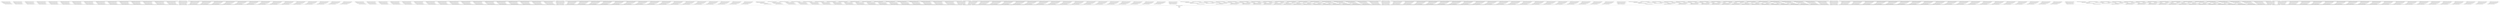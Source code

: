 strict digraph {
chr21_chr21_ID0000001 [size=10000000];
"fast2bfq_fast2bfq_080603_ILMN-GA001_0003_205WWAAXX_TAQ1_s_1_sequence_1_ID0000002" [size=10000000];
"fast2bfq_fast2bfq_080603_ILMN-GA001_0003_205WWAAXX_TAQ1_s_1_sequence_10_ID0000003" [size=10000000];
"fast2bfq_fast2bfq_080603_ILMN-GA001_0003_205WWAAXX_TAQ1_s_1_sequence_11_ID0000004" [size=10000000];
"fast2bfq_fast2bfq_080603_ILMN-GA001_0003_205WWAAXX_TAQ1_s_1_sequence_12_ID0000005" [size=10000000];
"fast2bfq_fast2bfq_080603_ILMN-GA001_0003_205WWAAXX_TAQ1_s_1_sequence_13_ID0000006" [size=10000000];
"fast2bfq_fast2bfq_080603_ILMN-GA001_0003_205WWAAXX_TAQ1_s_1_sequence_14_ID0000007" [size=10000000];
"fast2bfq_fast2bfq_080603_ILMN-GA001_0003_205WWAAXX_TAQ1_s_1_sequence_15_ID0000008" [size=10000000];
"fast2bfq_fast2bfq_080603_ILMN-GA001_0003_205WWAAXX_TAQ1_s_1_sequence_16_ID0000009" [size=10000000];
"fast2bfq_fast2bfq_080603_ILMN-GA001_0003_205WWAAXX_TAQ1_s_1_sequence_17_ID0000010" [size=10000000];
"fast2bfq_fast2bfq_080603_ILMN-GA001_0003_205WWAAXX_TAQ1_s_1_sequence_18_ID0000011" [size=10000000];
"fast2bfq_fast2bfq_080603_ILMN-GA001_0003_205WWAAXX_TAQ1_s_1_sequence_19_ID0000012" [size=10000000];
"fast2bfq_fast2bfq_080603_ILMN-GA001_0003_205WWAAXX_TAQ1_s_1_sequence_2_ID0000013" [size=10000000];
"fast2bfq_fast2bfq_080603_ILMN-GA001_0003_205WWAAXX_TAQ1_s_1_sequence_20_ID0000014" [size=10000000];
"fast2bfq_fast2bfq_080603_ILMN-GA001_0003_205WWAAXX_TAQ1_s_1_sequence_21_ID0000015" [size=10000000];
"fast2bfq_fast2bfq_080603_ILMN-GA001_0003_205WWAAXX_TAQ1_s_1_sequence_22_ID0000016" [size=10000000];
"fast2bfq_fast2bfq_080603_ILMN-GA001_0003_205WWAAXX_TAQ1_s_1_sequence_23_ID0000017" [size=10000000];
"fast2bfq_fast2bfq_080603_ILMN-GA001_0003_205WWAAXX_TAQ1_s_1_sequence_24_ID0000018" [size=10000000];
"fast2bfq_fast2bfq_080603_ILMN-GA001_0003_205WWAAXX_TAQ1_s_1_sequence_25_ID0000019" [size=10000000];
"fast2bfq_fast2bfq_080603_ILMN-GA001_0003_205WWAAXX_TAQ1_s_1_sequence_26_ID0000020" [size=10000000];
"fast2bfq_fast2bfq_080603_ILMN-GA001_0003_205WWAAXX_TAQ1_s_1_sequence_27_ID0000021" [size=10000000];
"fast2bfq_fast2bfq_080603_ILMN-GA001_0003_205WWAAXX_TAQ1_s_1_sequence_28_ID0000022" [size=10000000];
"fast2bfq_fast2bfq_080603_ILMN-GA001_0003_205WWAAXX_TAQ1_s_1_sequence_29_ID0000023" [size=10000000];
"fast2bfq_fast2bfq_080603_ILMN-GA001_0003_205WWAAXX_TAQ1_s_1_sequence_3_ID0000024" [size=10000000];
"fast2bfq_fast2bfq_080603_ILMN-GA001_0003_205WWAAXX_TAQ1_s_1_sequence_30_ID0000025" [size=10000000];
"fast2bfq_fast2bfq_080603_ILMN-GA001_0003_205WWAAXX_TAQ1_s_1_sequence_4_ID0000026" [size=10000000];
"fast2bfq_fast2bfq_080603_ILMN-GA001_0003_205WWAAXX_TAQ1_s_1_sequence_5_ID0000027" [size=10000000];
"fast2bfq_fast2bfq_080603_ILMN-GA001_0003_205WWAAXX_TAQ1_s_1_sequence_6_ID0000028" [size=10000000];
"fast2bfq_fast2bfq_080603_ILMN-GA001_0003_205WWAAXX_TAQ1_s_1_sequence_7_ID0000029" [size=10000000];
"fast2bfq_fast2bfq_080603_ILMN-GA001_0003_205WWAAXX_TAQ1_s_1_sequence_8_ID0000030" [size=10000000];
"fast2bfq_fast2bfq_080603_ILMN-GA001_0003_205WWAAXX_TAQ1_s_1_sequence_9_ID0000031" [size=10000000];
"fast2bfq_fast2bfq_080603_ILMN-GA001_0003_205WWAAXX_TAQ1_s_2_sequence_1_ID0000032" [size=10000000];
"fast2bfq_fast2bfq_080603_ILMN-GA001_0003_205WWAAXX_TAQ1_s_2_sequence_10_ID0000033" [size=10000000];
"fast2bfq_fast2bfq_080603_ILMN-GA001_0003_205WWAAXX_TAQ1_s_2_sequence_11_ID0000034" [size=10000000];
"fast2bfq_fast2bfq_080603_ILMN-GA001_0003_205WWAAXX_TAQ1_s_2_sequence_12_ID0000035" [size=10000000];
"fast2bfq_fast2bfq_080603_ILMN-GA001_0003_205WWAAXX_TAQ1_s_2_sequence_13_ID0000036" [size=10000000];
"fast2bfq_fast2bfq_080603_ILMN-GA001_0003_205WWAAXX_TAQ1_s_2_sequence_14_ID0000037" [size=10000000];
"fast2bfq_fast2bfq_080603_ILMN-GA001_0003_205WWAAXX_TAQ1_s_2_sequence_15_ID0000038" [size=10000000];
"fast2bfq_fast2bfq_080603_ILMN-GA001_0003_205WWAAXX_TAQ1_s_2_sequence_16_ID0000039" [size=10000000];
"fast2bfq_fast2bfq_080603_ILMN-GA001_0003_205WWAAXX_TAQ1_s_2_sequence_17_ID0000040" [size=10000000];
"fast2bfq_fast2bfq_080603_ILMN-GA001_0003_205WWAAXX_TAQ1_s_2_sequence_18_ID0000041" [size=10000000];
"fast2bfq_fast2bfq_080603_ILMN-GA001_0003_205WWAAXX_TAQ1_s_2_sequence_19_ID0000042" [size=10000000];
"fast2bfq_fast2bfq_080603_ILMN-GA001_0003_205WWAAXX_TAQ1_s_2_sequence_2_ID0000043" [size=10000000];
"fast2bfq_fast2bfq_080603_ILMN-GA001_0003_205WWAAXX_TAQ1_s_2_sequence_20_ID0000044" [size=10000000];
"fast2bfq_fast2bfq_080603_ILMN-GA001_0003_205WWAAXX_TAQ1_s_2_sequence_21_ID0000045" [size=10000000];
"fast2bfq_fast2bfq_080603_ILMN-GA001_0003_205WWAAXX_TAQ1_s_2_sequence_22_ID0000046" [size=10000000];
"fast2bfq_fast2bfq_080603_ILMN-GA001_0003_205WWAAXX_TAQ1_s_2_sequence_23_ID0000047" [size=10000000];
"fast2bfq_fast2bfq_080603_ILMN-GA001_0003_205WWAAXX_TAQ1_s_2_sequence_24_ID0000048" [size=10000000];
"fast2bfq_fast2bfq_080603_ILMN-GA001_0003_205WWAAXX_TAQ1_s_2_sequence_25_ID0000049" [size=10000000];
"fast2bfq_fast2bfq_080603_ILMN-GA001_0003_205WWAAXX_TAQ1_s_2_sequence_26_ID0000050" [size=10000000];
"fast2bfq_fast2bfq_080603_ILMN-GA001_0003_205WWAAXX_TAQ1_s_2_sequence_27_ID0000051" [size=10000000];
"fast2bfq_fast2bfq_080603_ILMN-GA001_0003_205WWAAXX_TAQ1_s_2_sequence_28_ID0000052" [size=10000000];
"fast2bfq_fast2bfq_080603_ILMN-GA001_0003_205WWAAXX_TAQ1_s_2_sequence_29_ID0000053" [size=10000000];
"fast2bfq_fast2bfq_080603_ILMN-GA001_0003_205WWAAXX_TAQ1_s_2_sequence_3_ID0000054" [size=10000000];
"fast2bfq_fast2bfq_080603_ILMN-GA001_0003_205WWAAXX_TAQ1_s_2_sequence_30_ID0000055" [size=10000000];
"fast2bfq_fast2bfq_080603_ILMN-GA001_0003_205WWAAXX_TAQ1_s_2_sequence_31_ID0000056" [size=10000000];
"fast2bfq_fast2bfq_080603_ILMN-GA001_0003_205WWAAXX_TAQ1_s_2_sequence_32_ID0000057" [size=10000000];
"fast2bfq_fast2bfq_080603_ILMN-GA001_0003_205WWAAXX_TAQ1_s_2_sequence_33_ID0000058" [size=10000000];
"fast2bfq_fast2bfq_080603_ILMN-GA001_0003_205WWAAXX_TAQ1_s_2_sequence_34_ID0000059" [size=10000000];
"fast2bfq_fast2bfq_080603_ILMN-GA001_0003_205WWAAXX_TAQ1_s_2_sequence_4_ID0000060" [size=10000000];
"fast2bfq_fast2bfq_080603_ILMN-GA001_0003_205WWAAXX_TAQ1_s_2_sequence_5_ID0000061" [size=10000000];
"fast2bfq_fast2bfq_080603_ILMN-GA001_0003_205WWAAXX_TAQ1_s_2_sequence_6_ID0000062" [size=10000000];
"fast2bfq_fast2bfq_080603_ILMN-GA001_0003_205WWAAXX_TAQ1_s_2_sequence_7_ID0000063" [size=10000000];
"fast2bfq_fast2bfq_080603_ILMN-GA001_0003_205WWAAXX_TAQ1_s_2_sequence_8_ID0000064" [size=10000000];
"fast2bfq_fast2bfq_080603_ILMN-GA001_0003_205WWAAXX_TAQ1_s_2_sequence_9_ID0000065" [size=10000000];
"fast2bfq_fast2bfq_080603_ILMN-GA001_0003_205WWAAXX_TAQ1_s_3_sequence_1_ID0000066" [size=10000000];
"fast2bfq_fast2bfq_080603_ILMN-GA001_0003_205WWAAXX_TAQ1_s_3_sequence_10_ID0000067" [size=10000000];
"fast2bfq_fast2bfq_080603_ILMN-GA001_0003_205WWAAXX_TAQ1_s_3_sequence_11_ID0000068" [size=10000000];
"fast2bfq_fast2bfq_080603_ILMN-GA001_0003_205WWAAXX_TAQ1_s_3_sequence_12_ID0000069" [size=10000000];
"fast2bfq_fast2bfq_080603_ILMN-GA001_0003_205WWAAXX_TAQ1_s_3_sequence_13_ID0000070" [size=10000000];
"fast2bfq_fast2bfq_080603_ILMN-GA001_0003_205WWAAXX_TAQ1_s_3_sequence_14_ID0000071" [size=10000000];
"fast2bfq_fast2bfq_080603_ILMN-GA001_0003_205WWAAXX_TAQ1_s_3_sequence_15_ID0000072" [size=10000000];
"fast2bfq_fast2bfq_080603_ILMN-GA001_0003_205WWAAXX_TAQ1_s_3_sequence_16_ID0000073" [size=10000000];
"fast2bfq_fast2bfq_080603_ILMN-GA001_0003_205WWAAXX_TAQ1_s_3_sequence_17_ID0000074" [size=10000000];
"fast2bfq_fast2bfq_080603_ILMN-GA001_0003_205WWAAXX_TAQ1_s_3_sequence_18_ID0000075" [size=10000000];
"fast2bfq_fast2bfq_080603_ILMN-GA001_0003_205WWAAXX_TAQ1_s_3_sequence_19_ID0000076" [size=10000000];
"fast2bfq_fast2bfq_080603_ILMN-GA001_0003_205WWAAXX_TAQ1_s_3_sequence_2_ID0000077" [size=10000000];
"fast2bfq_fast2bfq_080603_ILMN-GA001_0003_205WWAAXX_TAQ1_s_3_sequence_20_ID0000078" [size=10000000];
"fast2bfq_fast2bfq_080603_ILMN-GA001_0003_205WWAAXX_TAQ1_s_3_sequence_21_ID0000079" [size=10000000];
"fast2bfq_fast2bfq_080603_ILMN-GA001_0003_205WWAAXX_TAQ1_s_3_sequence_22_ID0000080" [size=10000000];
"fast2bfq_fast2bfq_080603_ILMN-GA001_0003_205WWAAXX_TAQ1_s_3_sequence_23_ID0000081" [size=10000000];
"fast2bfq_fast2bfq_080603_ILMN-GA001_0003_205WWAAXX_TAQ1_s_3_sequence_24_ID0000082" [size=10000000];
"fast2bfq_fast2bfq_080603_ILMN-GA001_0003_205WWAAXX_TAQ1_s_3_sequence_25_ID0000083" [size=10000000];
"fast2bfq_fast2bfq_080603_ILMN-GA001_0003_205WWAAXX_TAQ1_s_3_sequence_26_ID0000084" [size=10000000];
"fast2bfq_fast2bfq_080603_ILMN-GA001_0003_205WWAAXX_TAQ1_s_3_sequence_27_ID0000085" [size=10000000];
"fast2bfq_fast2bfq_080603_ILMN-GA001_0003_205WWAAXX_TAQ1_s_3_sequence_28_ID0000086" [size=10000000];
"fast2bfq_fast2bfq_080603_ILMN-GA001_0003_205WWAAXX_TAQ1_s_3_sequence_29_ID0000087" [size=10000000];
"fast2bfq_fast2bfq_080603_ILMN-GA001_0003_205WWAAXX_TAQ1_s_3_sequence_3_ID0000088" [size=10000000];
"fast2bfq_fast2bfq_080603_ILMN-GA001_0003_205WWAAXX_TAQ1_s_3_sequence_30_ID0000089" [size=10000000];
"fast2bfq_fast2bfq_080603_ILMN-GA001_0003_205WWAAXX_TAQ1_s_3_sequence_31_ID0000090" [size=10000000];
"fast2bfq_fast2bfq_080603_ILMN-GA001_0003_205WWAAXX_TAQ1_s_3_sequence_32_ID0000091" [size=10000000];
"fast2bfq_fast2bfq_080603_ILMN-GA001_0003_205WWAAXX_TAQ1_s_3_sequence_33_ID0000092" [size=10000000];
"fast2bfq_fast2bfq_080603_ILMN-GA001_0003_205WWAAXX_TAQ1_s_3_sequence_34_ID0000093" [size=10000000];
"fast2bfq_fast2bfq_080603_ILMN-GA001_0003_205WWAAXX_TAQ1_s_3_sequence_35_ID0000094" [size=10000000];
"fast2bfq_fast2bfq_080603_ILMN-GA001_0003_205WWAAXX_TAQ1_s_3_sequence_4_ID0000095" [size=10000000];
"fast2bfq_fast2bfq_080603_ILMN-GA001_0003_205WWAAXX_TAQ1_s_3_sequence_5_ID0000096" [size=10000000];
"fast2bfq_fast2bfq_080603_ILMN-GA001_0003_205WWAAXX_TAQ1_s_3_sequence_6_ID0000097" [size=10000000];
"fast2bfq_fast2bfq_080603_ILMN-GA001_0003_205WWAAXX_TAQ1_s_3_sequence_7_ID0000098" [size=10000000];
"fast2bfq_fast2bfq_080603_ILMN-GA001_0003_205WWAAXX_TAQ1_s_3_sequence_8_ID0000099" [size=10000000];
"fast2bfq_fast2bfq_080603_ILMN-GA001_0003_205WWAAXX_TAQ1_s_3_sequence_9_ID0000100" [size=10000000];
"fast2bfq_fast2bfq_080603_ILMN-GA001_0003_205WWAAXX_TAQ1_s_5_sequence_1_ID0000101" [size=10000000];
"fast2bfq_fast2bfq_080603_ILMN-GA001_0003_205WWAAXX_TAQ1_s_5_sequence_10_ID0000102" [size=10000000];
"fast2bfq_fast2bfq_080603_ILMN-GA001_0003_205WWAAXX_TAQ1_s_5_sequence_11_ID0000103" [size=10000000];
"fast2bfq_fast2bfq_080603_ILMN-GA001_0003_205WWAAXX_TAQ1_s_5_sequence_12_ID0000104" [size=10000000];
"fast2bfq_fast2bfq_080603_ILMN-GA001_0003_205WWAAXX_TAQ1_s_5_sequence_13_ID0000105" [size=10000000];
"fast2bfq_fast2bfq_080603_ILMN-GA001_0003_205WWAAXX_TAQ1_s_5_sequence_14_ID0000106" [size=10000000];
"fast2bfq_fast2bfq_080603_ILMN-GA001_0003_205WWAAXX_TAQ1_s_5_sequence_15_ID0000107" [size=10000000];
"fast2bfq_fast2bfq_080603_ILMN-GA001_0003_205WWAAXX_TAQ1_s_5_sequence_16_ID0000108" [size=10000000];
"fast2bfq_fast2bfq_080603_ILMN-GA001_0003_205WWAAXX_TAQ1_s_5_sequence_17_ID0000109" [size=10000000];
"fast2bfq_fast2bfq_080603_ILMN-GA001_0003_205WWAAXX_TAQ1_s_5_sequence_18_ID0000110" [size=10000000];
"fast2bfq_fast2bfq_080603_ILMN-GA001_0003_205WWAAXX_TAQ1_s_5_sequence_19_ID0000111" [size=10000000];
"fast2bfq_fast2bfq_080603_ILMN-GA001_0003_205WWAAXX_TAQ1_s_5_sequence_2_ID0000112" [size=10000000];
"fast2bfq_fast2bfq_080603_ILMN-GA001_0003_205WWAAXX_TAQ1_s_5_sequence_20_ID0000113" [size=10000000];
"fast2bfq_fast2bfq_080603_ILMN-GA001_0003_205WWAAXX_TAQ1_s_5_sequence_21_ID0000114" [size=10000000];
"fast2bfq_fast2bfq_080603_ILMN-GA001_0003_205WWAAXX_TAQ1_s_5_sequence_22_ID0000115" [size=10000000];
"fast2bfq_fast2bfq_080603_ILMN-GA001_0003_205WWAAXX_TAQ1_s_5_sequence_23_ID0000116" [size=10000000];
"fast2bfq_fast2bfq_080603_ILMN-GA001_0003_205WWAAXX_TAQ1_s_5_sequence_24_ID0000117" [size=10000000];
"fast2bfq_fast2bfq_080603_ILMN-GA001_0003_205WWAAXX_TAQ1_s_5_sequence_25_ID0000118" [size=10000000];
"fast2bfq_fast2bfq_080603_ILMN-GA001_0003_205WWAAXX_TAQ1_s_5_sequence_26_ID0000119" [size=10000000];
"fast2bfq_fast2bfq_080603_ILMN-GA001_0003_205WWAAXX_TAQ1_s_5_sequence_27_ID0000120" [size=10000000];
"fast2bfq_fast2bfq_080603_ILMN-GA001_0003_205WWAAXX_TAQ1_s_5_sequence_28_ID0000121" [size=10000000];
"fast2bfq_fast2bfq_080603_ILMN-GA001_0003_205WWAAXX_TAQ1_s_5_sequence_29_ID0000122" [size=10000000];
"fast2bfq_fast2bfq_080603_ILMN-GA001_0003_205WWAAXX_TAQ1_s_5_sequence_3_ID0000123" [size=10000000];
"fast2bfq_fast2bfq_080603_ILMN-GA001_0003_205WWAAXX_TAQ1_s_5_sequence_30_ID0000124" [size=10000000];
"fast2bfq_fast2bfq_080603_ILMN-GA001_0003_205WWAAXX_TAQ1_s_5_sequence_31_ID0000125" [size=10000000];
"fast2bfq_fast2bfq_080603_ILMN-GA001_0003_205WWAAXX_TAQ1_s_5_sequence_32_ID0000126" [size=10000000];
"fast2bfq_fast2bfq_080603_ILMN-GA001_0003_205WWAAXX_TAQ1_s_5_sequence_33_ID0000127" [size=10000000];
"fast2bfq_fast2bfq_080603_ILMN-GA001_0003_205WWAAXX_TAQ1_s_5_sequence_34_ID0000128" [size=10000000];
"fast2bfq_fast2bfq_080603_ILMN-GA001_0003_205WWAAXX_TAQ1_s_5_sequence_35_ID0000129" [size=10000000];
"fast2bfq_fast2bfq_080603_ILMN-GA001_0003_205WWAAXX_TAQ1_s_5_sequence_36_ID0000130" [size=10000000];
"fast2bfq_fast2bfq_080603_ILMN-GA001_0003_205WWAAXX_TAQ1_s_5_sequence_37_ID0000131" [size=10000000];
"fast2bfq_fast2bfq_080603_ILMN-GA001_0003_205WWAAXX_TAQ1_s_5_sequence_38_ID0000132" [size=10000000];
"fast2bfq_fast2bfq_080603_ILMN-GA001_0003_205WWAAXX_TAQ1_s_5_sequence_4_ID0000133" [size=10000000];
"fast2bfq_fast2bfq_080603_ILMN-GA001_0003_205WWAAXX_TAQ1_s_5_sequence_5_ID0000134" [size=10000000];
"fast2bfq_fast2bfq_080603_ILMN-GA001_0003_205WWAAXX_TAQ1_s_5_sequence_6_ID0000135" [size=10000000];
"fast2bfq_fast2bfq_080603_ILMN-GA001_0003_205WWAAXX_TAQ1_s_5_sequence_7_ID0000136" [size=10000000];
"fast2bfq_fast2bfq_080603_ILMN-GA001_0003_205WWAAXX_TAQ1_s_5_sequence_8_ID0000137" [size=10000000];
"fast2bfq_fast2bfq_080603_ILMN-GA001_0003_205WWAAXX_TAQ1_s_5_sequence_9_ID0000138" [size=10000000];
"fast2bfq_fast2bfq_080603_ILMN-GA001_0003_205WWAAXX_TAQ1_s_6_sequence_1_ID0000139" [size=10000000];
"fast2bfq_fast2bfq_080603_ILMN-GA001_0003_205WWAAXX_TAQ1_s_6_sequence_10_ID0000140" [size=10000000];
"fast2bfq_fast2bfq_080603_ILMN-GA001_0003_205WWAAXX_TAQ1_s_6_sequence_11_ID0000141" [size=10000000];
"fast2bfq_fast2bfq_080603_ILMN-GA001_0003_205WWAAXX_TAQ1_s_6_sequence_12_ID0000142" [size=10000000];
"fast2bfq_fast2bfq_080603_ILMN-GA001_0003_205WWAAXX_TAQ1_s_6_sequence_13_ID0000143" [size=10000000];
"fast2bfq_fast2bfq_080603_ILMN-GA001_0003_205WWAAXX_TAQ1_s_6_sequence_14_ID0000144" [size=10000000];
"fast2bfq_fast2bfq_080603_ILMN-GA001_0003_205WWAAXX_TAQ1_s_6_sequence_15_ID0000145" [size=10000000];
"fast2bfq_fast2bfq_080603_ILMN-GA001_0003_205WWAAXX_TAQ1_s_6_sequence_16_ID0000146" [size=10000000];
"fast2bfq_fast2bfq_080603_ILMN-GA001_0003_205WWAAXX_TAQ1_s_6_sequence_17_ID0000147" [size=10000000];
"fast2bfq_fast2bfq_080603_ILMN-GA001_0003_205WWAAXX_TAQ1_s_6_sequence_18_ID0000148" [size=10000000];
"fast2bfq_fast2bfq_080603_ILMN-GA001_0003_205WWAAXX_TAQ1_s_6_sequence_19_ID0000149" [size=10000000];
"fast2bfq_fast2bfq_080603_ILMN-GA001_0003_205WWAAXX_TAQ1_s_6_sequence_2_ID0000150" [size=10000000];
"fast2bfq_fast2bfq_080603_ILMN-GA001_0003_205WWAAXX_TAQ1_s_6_sequence_20_ID0000151" [size=10000000];
"fast2bfq_fast2bfq_080603_ILMN-GA001_0003_205WWAAXX_TAQ1_s_6_sequence_21_ID0000152" [size=10000000];
"fast2bfq_fast2bfq_080603_ILMN-GA001_0003_205WWAAXX_TAQ1_s_6_sequence_22_ID0000153" [size=10000000];
"fast2bfq_fast2bfq_080603_ILMN-GA001_0003_205WWAAXX_TAQ1_s_6_sequence_23_ID0000154" [size=10000000];
"fast2bfq_fast2bfq_080603_ILMN-GA001_0003_205WWAAXX_TAQ1_s_6_sequence_24_ID0000155" [size=10000000];
"fast2bfq_fast2bfq_080603_ILMN-GA001_0003_205WWAAXX_TAQ1_s_6_sequence_25_ID0000156" [size=10000000];
"fast2bfq_fast2bfq_080603_ILMN-GA001_0003_205WWAAXX_TAQ1_s_6_sequence_26_ID0000157" [size=10000000];
"fast2bfq_fast2bfq_080603_ILMN-GA001_0003_205WWAAXX_TAQ1_s_6_sequence_27_ID0000158" [size=10000000];
"fast2bfq_fast2bfq_080603_ILMN-GA001_0003_205WWAAXX_TAQ1_s_6_sequence_28_ID0000159" [size=10000000];
"fast2bfq_fast2bfq_080603_ILMN-GA001_0003_205WWAAXX_TAQ1_s_6_sequence_29_ID0000160" [size=10000000];
"fast2bfq_fast2bfq_080603_ILMN-GA001_0003_205WWAAXX_TAQ1_s_6_sequence_3_ID0000161" [size=10000000];
"fast2bfq_fast2bfq_080603_ILMN-GA001_0003_205WWAAXX_TAQ1_s_6_sequence_30_ID0000162" [size=10000000];
"fast2bfq_fast2bfq_080603_ILMN-GA001_0003_205WWAAXX_TAQ1_s_6_sequence_31_ID0000163" [size=10000000];
"fast2bfq_fast2bfq_080603_ILMN-GA001_0003_205WWAAXX_TAQ1_s_6_sequence_32_ID0000164" [size=10000000];
"fast2bfq_fast2bfq_080603_ILMN-GA001_0003_205WWAAXX_TAQ1_s_6_sequence_33_ID0000165" [size=10000000];
"fast2bfq_fast2bfq_080603_ILMN-GA001_0003_205WWAAXX_TAQ1_s_6_sequence_34_ID0000166" [size=10000000];
"fast2bfq_fast2bfq_080603_ILMN-GA001_0003_205WWAAXX_TAQ1_s_6_sequence_35_ID0000167" [size=10000000];
"fast2bfq_fast2bfq_080603_ILMN-GA001_0003_205WWAAXX_TAQ1_s_6_sequence_36_ID0000168" [size=10000000];
"fast2bfq_fast2bfq_080603_ILMN-GA001_0003_205WWAAXX_TAQ1_s_6_sequence_37_ID0000169" [size=10000000];
"fast2bfq_fast2bfq_080603_ILMN-GA001_0003_205WWAAXX_TAQ1_s_6_sequence_38_ID0000170" [size=10000000];
"fast2bfq_fast2bfq_080603_ILMN-GA001_0003_205WWAAXX_TAQ1_s_6_sequence_4_ID0000171" [size=10000000];
"fast2bfq_fast2bfq_080603_ILMN-GA001_0003_205WWAAXX_TAQ1_s_6_sequence_5_ID0000172" [size=10000000];
"fast2bfq_fast2bfq_080603_ILMN-GA001_0003_205WWAAXX_TAQ1_s_6_sequence_6_ID0000173" [size=10000000];
"fast2bfq_fast2bfq_080603_ILMN-GA001_0003_205WWAAXX_TAQ1_s_6_sequence_7_ID0000174" [size=10000000];
"fast2bfq_fast2bfq_080603_ILMN-GA001_0003_205WWAAXX_TAQ1_s_6_sequence_8_ID0000175" [size=10000000];
"fast2bfq_fast2bfq_080603_ILMN-GA001_0003_205WWAAXX_TAQ1_s_6_sequence_9_ID0000176" [size=10000000];
"fast2bfq_fast2bfq_080603_ILMN-GA001_0003_205WWAAXX_TAQ1_s_7_sequence_1_ID0000177" [size=10000000];
"fast2bfq_fast2bfq_080603_ILMN-GA001_0003_205WWAAXX_TAQ1_s_7_sequence_10_ID0000178" [size=10000000];
"fast2bfq_fast2bfq_080603_ILMN-GA001_0003_205WWAAXX_TAQ1_s_7_sequence_11_ID0000179" [size=10000000];
"fast2bfq_fast2bfq_080603_ILMN-GA001_0003_205WWAAXX_TAQ1_s_7_sequence_12_ID0000180" [size=10000000];
"fast2bfq_fast2bfq_080603_ILMN-GA001_0003_205WWAAXX_TAQ1_s_7_sequence_13_ID0000181" [size=10000000];
"fast2bfq_fast2bfq_080603_ILMN-GA001_0003_205WWAAXX_TAQ1_s_7_sequence_14_ID0000182" [size=10000000];
"fast2bfq_fast2bfq_080603_ILMN-GA001_0003_205WWAAXX_TAQ1_s_7_sequence_15_ID0000183" [size=10000000];
"fast2bfq_fast2bfq_080603_ILMN-GA001_0003_205WWAAXX_TAQ1_s_7_sequence_16_ID0000184" [size=10000000];
"fast2bfq_fast2bfq_080603_ILMN-GA001_0003_205WWAAXX_TAQ1_s_7_sequence_17_ID0000185" [size=10000000];
"fast2bfq_fast2bfq_080603_ILMN-GA001_0003_205WWAAXX_TAQ1_s_7_sequence_18_ID0000186" [size=10000000];
"fast2bfq_fast2bfq_080603_ILMN-GA001_0003_205WWAAXX_TAQ1_s_7_sequence_19_ID0000187" [size=10000000];
"fast2bfq_fast2bfq_080603_ILMN-GA001_0003_205WWAAXX_TAQ1_s_7_sequence_2_ID0000188" [size=10000000];
"fast2bfq_fast2bfq_080603_ILMN-GA001_0003_205WWAAXX_TAQ1_s_7_sequence_20_ID0000189" [size=10000000];
"fast2bfq_fast2bfq_080603_ILMN-GA001_0003_205WWAAXX_TAQ1_s_7_sequence_21_ID0000190" [size=10000000];
"fast2bfq_fast2bfq_080603_ILMN-GA001_0003_205WWAAXX_TAQ1_s_7_sequence_22_ID0000191" [size=10000000];
"fast2bfq_fast2bfq_080603_ILMN-GA001_0003_205WWAAXX_TAQ1_s_7_sequence_23_ID0000192" [size=10000000];
"fast2bfq_fast2bfq_080603_ILMN-GA001_0003_205WWAAXX_TAQ1_s_7_sequence_24_ID0000193" [size=10000000];
"fast2bfq_fast2bfq_080603_ILMN-GA001_0003_205WWAAXX_TAQ1_s_7_sequence_25_ID0000194" [size=10000000];
"fast2bfq_fast2bfq_080603_ILMN-GA001_0003_205WWAAXX_TAQ1_s_7_sequence_26_ID0000195" [size=10000000];
"fast2bfq_fast2bfq_080603_ILMN-GA001_0003_205WWAAXX_TAQ1_s_7_sequence_27_ID0000196" [size=10000000];
"fast2bfq_fast2bfq_080603_ILMN-GA001_0003_205WWAAXX_TAQ1_s_7_sequence_28_ID0000197" [size=10000000];
"fast2bfq_fast2bfq_080603_ILMN-GA001_0003_205WWAAXX_TAQ1_s_7_sequence_29_ID0000198" [size=10000000];
"fast2bfq_fast2bfq_080603_ILMN-GA001_0003_205WWAAXX_TAQ1_s_7_sequence_3_ID0000199" [size=10000000];
"fast2bfq_fast2bfq_080603_ILMN-GA001_0003_205WWAAXX_TAQ1_s_7_sequence_30_ID0000200" [size=10000000];
"fast2bfq_fast2bfq_080603_ILMN-GA001_0003_205WWAAXX_TAQ1_s_7_sequence_31_ID0000201" [size=10000000];
"fast2bfq_fast2bfq_080603_ILMN-GA001_0003_205WWAAXX_TAQ1_s_7_sequence_32_ID0000202" [size=10000000];
"fast2bfq_fast2bfq_080603_ILMN-GA001_0003_205WWAAXX_TAQ1_s_7_sequence_33_ID0000203" [size=10000000];
"fast2bfq_fast2bfq_080603_ILMN-GA001_0003_205WWAAXX_TAQ1_s_7_sequence_34_ID0000204" [size=10000000];
"fast2bfq_fast2bfq_080603_ILMN-GA001_0003_205WWAAXX_TAQ1_s_7_sequence_35_ID0000205" [size=10000000];
"fast2bfq_fast2bfq_080603_ILMN-GA001_0003_205WWAAXX_TAQ1_s_7_sequence_36_ID0000206" [size=10000000];
"fast2bfq_fast2bfq_080603_ILMN-GA001_0003_205WWAAXX_TAQ1_s_7_sequence_37_ID0000207" [size=10000000];
"fast2bfq_fast2bfq_080603_ILMN-GA001_0003_205WWAAXX_TAQ1_s_7_sequence_4_ID0000208" [size=10000000];
"fast2bfq_fast2bfq_080603_ILMN-GA001_0003_205WWAAXX_TAQ1_s_7_sequence_5_ID0000209" [size=10000000];
"fast2bfq_fast2bfq_080603_ILMN-GA001_0003_205WWAAXX_TAQ1_s_7_sequence_6_ID0000210" [size=10000000];
"fast2bfq_fast2bfq_080603_ILMN-GA001_0003_205WWAAXX_TAQ1_s_7_sequence_7_ID0000211" [size=10000000];
"fast2bfq_fast2bfq_080603_ILMN-GA001_0003_205WWAAXX_TAQ1_s_7_sequence_8_ID0000212" [size=10000000];
"fast2bfq_fast2bfq_080603_ILMN-GA001_0003_205WWAAXX_TAQ1_s_7_sequence_9_ID0000213" [size=10000000];
"fastqSplit_fastqSplit_080603_ILMN-GA001_0003_205WWAAXX_TAQ1_s_1_sequence_ID0000214" [size=10000000];
"fastqSplit_fastqSplit_080603_ILMN-GA001_0003_205WWAAXX_TAQ1_s_2_sequence_ID0000215" [size=10000000];
"fastqSplit_fastqSplit_080603_ILMN-GA001_0003_205WWAAXX_TAQ1_s_3_sequence_ID0000216" [size=10000000];
"fastqSplit_fastqSplit_080603_ILMN-GA001_0003_205WWAAXX_TAQ1_s_5_sequence_ID0000217" [size=10000000];
"fastqSplit_fastqSplit_080603_ILMN-GA001_0003_205WWAAXX_TAQ1_s_6_sequence_ID0000218" [size=10000000];
"fastqSplit_fastqSplit_080603_ILMN-GA001_0003_205WWAAXX_TAQ1_s_7_sequence_ID0000219" [size=10000000];
"filterContams_filterContams_080603_ILMN-GA001_0003_205WWAAXX_TAQ1_s_1_sequence_1_ID0000220" [size=10000000];
"filterContams_filterContams_080603_ILMN-GA001_0003_205WWAAXX_TAQ1_s_1_sequence_10_ID0000221" [size=10000000];
"filterContams_filterContams_080603_ILMN-GA001_0003_205WWAAXX_TAQ1_s_1_sequence_11_ID0000222" [size=10000000];
"filterContams_filterContams_080603_ILMN-GA001_0003_205WWAAXX_TAQ1_s_1_sequence_12_ID0000223" [size=10000000];
"filterContams_filterContams_080603_ILMN-GA001_0003_205WWAAXX_TAQ1_s_1_sequence_13_ID0000224" [size=10000000];
"filterContams_filterContams_080603_ILMN-GA001_0003_205WWAAXX_TAQ1_s_1_sequence_14_ID0000225" [size=10000000];
"filterContams_filterContams_080603_ILMN-GA001_0003_205WWAAXX_TAQ1_s_1_sequence_15_ID0000226" [size=10000000];
"filterContams_filterContams_080603_ILMN-GA001_0003_205WWAAXX_TAQ1_s_1_sequence_16_ID0000227" [size=10000000];
"filterContams_filterContams_080603_ILMN-GA001_0003_205WWAAXX_TAQ1_s_1_sequence_17_ID0000228" [size=10000000];
"filterContams_filterContams_080603_ILMN-GA001_0003_205WWAAXX_TAQ1_s_1_sequence_18_ID0000229" [size=10000000];
"filterContams_filterContams_080603_ILMN-GA001_0003_205WWAAXX_TAQ1_s_1_sequence_19_ID0000230" [size=10000000];
"filterContams_filterContams_080603_ILMN-GA001_0003_205WWAAXX_TAQ1_s_1_sequence_2_ID0000231" [size=10000000];
"filterContams_filterContams_080603_ILMN-GA001_0003_205WWAAXX_TAQ1_s_1_sequence_20_ID0000232" [size=10000000];
"filterContams_filterContams_080603_ILMN-GA001_0003_205WWAAXX_TAQ1_s_1_sequence_21_ID0000233" [size=10000000];
"filterContams_filterContams_080603_ILMN-GA001_0003_205WWAAXX_TAQ1_s_1_sequence_22_ID0000234" [size=10000000];
"filterContams_filterContams_080603_ILMN-GA001_0003_205WWAAXX_TAQ1_s_1_sequence_23_ID0000235" [size=10000000];
"filterContams_filterContams_080603_ILMN-GA001_0003_205WWAAXX_TAQ1_s_1_sequence_24_ID0000236" [size=10000000];
"filterContams_filterContams_080603_ILMN-GA001_0003_205WWAAXX_TAQ1_s_1_sequence_25_ID0000237" [size=10000000];
"filterContams_filterContams_080603_ILMN-GA001_0003_205WWAAXX_TAQ1_s_1_sequence_26_ID0000238" [size=10000000];
"filterContams_filterContams_080603_ILMN-GA001_0003_205WWAAXX_TAQ1_s_1_sequence_27_ID0000239" [size=10000000];
"filterContams_filterContams_080603_ILMN-GA001_0003_205WWAAXX_TAQ1_s_1_sequence_28_ID0000240" [size=10000000];
"filterContams_filterContams_080603_ILMN-GA001_0003_205WWAAXX_TAQ1_s_1_sequence_29_ID0000241" [size=10000000];
"filterContams_filterContams_080603_ILMN-GA001_0003_205WWAAXX_TAQ1_s_1_sequence_3_ID0000242" [size=10000000];
"filterContams_filterContams_080603_ILMN-GA001_0003_205WWAAXX_TAQ1_s_1_sequence_30_ID0000243" [size=10000000];
"filterContams_filterContams_080603_ILMN-GA001_0003_205WWAAXX_TAQ1_s_1_sequence_4_ID0000244" [size=10000000];
"filterContams_filterContams_080603_ILMN-GA001_0003_205WWAAXX_TAQ1_s_1_sequence_5_ID0000245" [size=10000000];
"filterContams_filterContams_080603_ILMN-GA001_0003_205WWAAXX_TAQ1_s_1_sequence_6_ID0000246" [size=10000000];
"filterContams_filterContams_080603_ILMN-GA001_0003_205WWAAXX_TAQ1_s_1_sequence_7_ID0000247" [size=10000000];
"filterContams_filterContams_080603_ILMN-GA001_0003_205WWAAXX_TAQ1_s_1_sequence_8_ID0000248" [size=10000000];
"filterContams_filterContams_080603_ILMN-GA001_0003_205WWAAXX_TAQ1_s_1_sequence_9_ID0000249" [size=10000000];
"filterContams_filterContams_080603_ILMN-GA001_0003_205WWAAXX_TAQ1_s_2_sequence_1_ID0000250" [size=10000000];
"filterContams_filterContams_080603_ILMN-GA001_0003_205WWAAXX_TAQ1_s_2_sequence_10_ID0000251" [size=10000000];
"filterContams_filterContams_080603_ILMN-GA001_0003_205WWAAXX_TAQ1_s_2_sequence_11_ID0000252" [size=10000000];
"filterContams_filterContams_080603_ILMN-GA001_0003_205WWAAXX_TAQ1_s_2_sequence_12_ID0000253" [size=10000000];
"filterContams_filterContams_080603_ILMN-GA001_0003_205WWAAXX_TAQ1_s_2_sequence_13_ID0000254" [size=10000000];
"filterContams_filterContams_080603_ILMN-GA001_0003_205WWAAXX_TAQ1_s_2_sequence_14_ID0000255" [size=10000000];
"filterContams_filterContams_080603_ILMN-GA001_0003_205WWAAXX_TAQ1_s_2_sequence_15_ID0000256" [size=10000000];
"filterContams_filterContams_080603_ILMN-GA001_0003_205WWAAXX_TAQ1_s_2_sequence_16_ID0000257" [size=10000000];
"filterContams_filterContams_080603_ILMN-GA001_0003_205WWAAXX_TAQ1_s_2_sequence_17_ID0000258" [size=10000000];
"filterContams_filterContams_080603_ILMN-GA001_0003_205WWAAXX_TAQ1_s_2_sequence_18_ID0000259" [size=10000000];
"filterContams_filterContams_080603_ILMN-GA001_0003_205WWAAXX_TAQ1_s_2_sequence_19_ID0000260" [size=10000000];
"filterContams_filterContams_080603_ILMN-GA001_0003_205WWAAXX_TAQ1_s_2_sequence_2_ID0000261" [size=10000000];
"filterContams_filterContams_080603_ILMN-GA001_0003_205WWAAXX_TAQ1_s_2_sequence_20_ID0000262" [size=10000000];
"filterContams_filterContams_080603_ILMN-GA001_0003_205WWAAXX_TAQ1_s_2_sequence_21_ID0000263" [size=10000000];
"filterContams_filterContams_080603_ILMN-GA001_0003_205WWAAXX_TAQ1_s_2_sequence_22_ID0000264" [size=10000000];
"filterContams_filterContams_080603_ILMN-GA001_0003_205WWAAXX_TAQ1_s_2_sequence_23_ID0000265" [size=10000000];
"filterContams_filterContams_080603_ILMN-GA001_0003_205WWAAXX_TAQ1_s_2_sequence_24_ID0000266" [size=10000000];
"filterContams_filterContams_080603_ILMN-GA001_0003_205WWAAXX_TAQ1_s_2_sequence_25_ID0000267" [size=10000000];
"filterContams_filterContams_080603_ILMN-GA001_0003_205WWAAXX_TAQ1_s_2_sequence_26_ID0000268" [size=10000000];
"filterContams_filterContams_080603_ILMN-GA001_0003_205WWAAXX_TAQ1_s_2_sequence_27_ID0000269" [size=10000000];
"filterContams_filterContams_080603_ILMN-GA001_0003_205WWAAXX_TAQ1_s_2_sequence_28_ID0000270" [size=10000000];
"filterContams_filterContams_080603_ILMN-GA001_0003_205WWAAXX_TAQ1_s_2_sequence_29_ID0000271" [size=10000000];
"filterContams_filterContams_080603_ILMN-GA001_0003_205WWAAXX_TAQ1_s_2_sequence_3_ID0000272" [size=10000000];
"filterContams_filterContams_080603_ILMN-GA001_0003_205WWAAXX_TAQ1_s_2_sequence_30_ID0000273" [size=10000000];
"filterContams_filterContams_080603_ILMN-GA001_0003_205WWAAXX_TAQ1_s_2_sequence_31_ID0000274" [size=10000000];
"filterContams_filterContams_080603_ILMN-GA001_0003_205WWAAXX_TAQ1_s_2_sequence_32_ID0000275" [size=10000000];
"filterContams_filterContams_080603_ILMN-GA001_0003_205WWAAXX_TAQ1_s_2_sequence_33_ID0000276" [size=10000000];
"filterContams_filterContams_080603_ILMN-GA001_0003_205WWAAXX_TAQ1_s_2_sequence_34_ID0000277" [size=10000000];
"filterContams_filterContams_080603_ILMN-GA001_0003_205WWAAXX_TAQ1_s_2_sequence_4_ID0000278" [size=10000000];
"filterContams_filterContams_080603_ILMN-GA001_0003_205WWAAXX_TAQ1_s_2_sequence_5_ID0000279" [size=10000000];
"filterContams_filterContams_080603_ILMN-GA001_0003_205WWAAXX_TAQ1_s_2_sequence_6_ID0000280" [size=10000000];
"filterContams_filterContams_080603_ILMN-GA001_0003_205WWAAXX_TAQ1_s_2_sequence_7_ID0000281" [size=10000000];
"filterContams_filterContams_080603_ILMN-GA001_0003_205WWAAXX_TAQ1_s_2_sequence_8_ID0000282" [size=10000000];
"filterContams_filterContams_080603_ILMN-GA001_0003_205WWAAXX_TAQ1_s_2_sequence_9_ID0000283" [size=10000000];
"filterContams_filterContams_080603_ILMN-GA001_0003_205WWAAXX_TAQ1_s_3_sequence_1_ID0000284" [size=10000000];
"filterContams_filterContams_080603_ILMN-GA001_0003_205WWAAXX_TAQ1_s_3_sequence_10_ID0000285" [size=10000000];
"filterContams_filterContams_080603_ILMN-GA001_0003_205WWAAXX_TAQ1_s_3_sequence_11_ID0000286" [size=10000000];
"filterContams_filterContams_080603_ILMN-GA001_0003_205WWAAXX_TAQ1_s_3_sequence_12_ID0000287" [size=10000000];
"filterContams_filterContams_080603_ILMN-GA001_0003_205WWAAXX_TAQ1_s_3_sequence_13_ID0000288" [size=10000000];
"filterContams_filterContams_080603_ILMN-GA001_0003_205WWAAXX_TAQ1_s_3_sequence_14_ID0000289" [size=10000000];
"filterContams_filterContams_080603_ILMN-GA001_0003_205WWAAXX_TAQ1_s_3_sequence_15_ID0000290" [size=10000000];
"filterContams_filterContams_080603_ILMN-GA001_0003_205WWAAXX_TAQ1_s_3_sequence_16_ID0000291" [size=10000000];
"filterContams_filterContams_080603_ILMN-GA001_0003_205WWAAXX_TAQ1_s_3_sequence_17_ID0000292" [size=10000000];
"filterContams_filterContams_080603_ILMN-GA001_0003_205WWAAXX_TAQ1_s_3_sequence_18_ID0000293" [size=10000000];
"filterContams_filterContams_080603_ILMN-GA001_0003_205WWAAXX_TAQ1_s_3_sequence_19_ID0000294" [size=10000000];
"filterContams_filterContams_080603_ILMN-GA001_0003_205WWAAXX_TAQ1_s_3_sequence_2_ID0000295" [size=10000000];
"filterContams_filterContams_080603_ILMN-GA001_0003_205WWAAXX_TAQ1_s_3_sequence_20_ID0000296" [size=10000000];
"filterContams_filterContams_080603_ILMN-GA001_0003_205WWAAXX_TAQ1_s_3_sequence_21_ID0000297" [size=10000000];
"filterContams_filterContams_080603_ILMN-GA001_0003_205WWAAXX_TAQ1_s_3_sequence_22_ID0000298" [size=10000000];
"filterContams_filterContams_080603_ILMN-GA001_0003_205WWAAXX_TAQ1_s_3_sequence_23_ID0000299" [size=10000000];
"filterContams_filterContams_080603_ILMN-GA001_0003_205WWAAXX_TAQ1_s_3_sequence_24_ID0000300" [size=10000000];
"filterContams_filterContams_080603_ILMN-GA001_0003_205WWAAXX_TAQ1_s_3_sequence_25_ID0000301" [size=10000000];
"filterContams_filterContams_080603_ILMN-GA001_0003_205WWAAXX_TAQ1_s_3_sequence_26_ID0000302" [size=10000000];
"filterContams_filterContams_080603_ILMN-GA001_0003_205WWAAXX_TAQ1_s_3_sequence_27_ID0000303" [size=10000000];
"filterContams_filterContams_080603_ILMN-GA001_0003_205WWAAXX_TAQ1_s_3_sequence_28_ID0000304" [size=10000000];
"filterContams_filterContams_080603_ILMN-GA001_0003_205WWAAXX_TAQ1_s_3_sequence_29_ID0000305" [size=10000000];
"filterContams_filterContams_080603_ILMN-GA001_0003_205WWAAXX_TAQ1_s_3_sequence_3_ID0000306" [size=10000000];
"filterContams_filterContams_080603_ILMN-GA001_0003_205WWAAXX_TAQ1_s_3_sequence_30_ID0000307" [size=10000000];
"filterContams_filterContams_080603_ILMN-GA001_0003_205WWAAXX_TAQ1_s_3_sequence_31_ID0000308" [size=10000000];
"filterContams_filterContams_080603_ILMN-GA001_0003_205WWAAXX_TAQ1_s_3_sequence_32_ID0000309" [size=10000000];
"filterContams_filterContams_080603_ILMN-GA001_0003_205WWAAXX_TAQ1_s_3_sequence_33_ID0000310" [size=10000000];
"filterContams_filterContams_080603_ILMN-GA001_0003_205WWAAXX_TAQ1_s_3_sequence_34_ID0000311" [size=10000000];
"filterContams_filterContams_080603_ILMN-GA001_0003_205WWAAXX_TAQ1_s_3_sequence_35_ID0000312" [size=10000000];
"filterContams_filterContams_080603_ILMN-GA001_0003_205WWAAXX_TAQ1_s_3_sequence_4_ID0000313" [size=10000000];
"filterContams_filterContams_080603_ILMN-GA001_0003_205WWAAXX_TAQ1_s_3_sequence_5_ID0000314" [size=10000000];
"filterContams_filterContams_080603_ILMN-GA001_0003_205WWAAXX_TAQ1_s_3_sequence_6_ID0000315" [size=10000000];
"filterContams_filterContams_080603_ILMN-GA001_0003_205WWAAXX_TAQ1_s_3_sequence_7_ID0000316" [size=10000000];
"filterContams_filterContams_080603_ILMN-GA001_0003_205WWAAXX_TAQ1_s_3_sequence_8_ID0000317" [size=10000000];
"filterContams_filterContams_080603_ILMN-GA001_0003_205WWAAXX_TAQ1_s_3_sequence_9_ID0000318" [size=10000000];
"filterContams_filterContams_080603_ILMN-GA001_0003_205WWAAXX_TAQ1_s_5_sequence_1_ID0000319" [size=10000000];
"filterContams_filterContams_080603_ILMN-GA001_0003_205WWAAXX_TAQ1_s_5_sequence_10_ID0000320" [size=10000000];
"filterContams_filterContams_080603_ILMN-GA001_0003_205WWAAXX_TAQ1_s_5_sequence_11_ID0000321" [size=10000000];
"filterContams_filterContams_080603_ILMN-GA001_0003_205WWAAXX_TAQ1_s_5_sequence_12_ID0000322" [size=10000000];
"filterContams_filterContams_080603_ILMN-GA001_0003_205WWAAXX_TAQ1_s_5_sequence_13_ID0000323" [size=10000000];
"filterContams_filterContams_080603_ILMN-GA001_0003_205WWAAXX_TAQ1_s_5_sequence_14_ID0000324" [size=10000000];
"filterContams_filterContams_080603_ILMN-GA001_0003_205WWAAXX_TAQ1_s_5_sequence_15_ID0000325" [size=10000000];
"filterContams_filterContams_080603_ILMN-GA001_0003_205WWAAXX_TAQ1_s_5_sequence_16_ID0000326" [size=10000000];
"filterContams_filterContams_080603_ILMN-GA001_0003_205WWAAXX_TAQ1_s_5_sequence_17_ID0000327" [size=10000000];
"filterContams_filterContams_080603_ILMN-GA001_0003_205WWAAXX_TAQ1_s_5_sequence_18_ID0000328" [size=10000000];
"filterContams_filterContams_080603_ILMN-GA001_0003_205WWAAXX_TAQ1_s_5_sequence_19_ID0000329" [size=10000000];
"filterContams_filterContams_080603_ILMN-GA001_0003_205WWAAXX_TAQ1_s_5_sequence_2_ID0000330" [size=10000000];
"filterContams_filterContams_080603_ILMN-GA001_0003_205WWAAXX_TAQ1_s_5_sequence_20_ID0000331" [size=10000000];
"filterContams_filterContams_080603_ILMN-GA001_0003_205WWAAXX_TAQ1_s_5_sequence_21_ID0000332" [size=10000000];
"filterContams_filterContams_080603_ILMN-GA001_0003_205WWAAXX_TAQ1_s_5_sequence_22_ID0000333" [size=10000000];
"filterContams_filterContams_080603_ILMN-GA001_0003_205WWAAXX_TAQ1_s_5_sequence_23_ID0000334" [size=10000000];
"filterContams_filterContams_080603_ILMN-GA001_0003_205WWAAXX_TAQ1_s_5_sequence_24_ID0000335" [size=10000000];
"filterContams_filterContams_080603_ILMN-GA001_0003_205WWAAXX_TAQ1_s_5_sequence_25_ID0000336" [size=10000000];
"filterContams_filterContams_080603_ILMN-GA001_0003_205WWAAXX_TAQ1_s_5_sequence_26_ID0000337" [size=10000000];
"filterContams_filterContams_080603_ILMN-GA001_0003_205WWAAXX_TAQ1_s_5_sequence_27_ID0000338" [size=10000000];
"filterContams_filterContams_080603_ILMN-GA001_0003_205WWAAXX_TAQ1_s_5_sequence_28_ID0000339" [size=10000000];
"filterContams_filterContams_080603_ILMN-GA001_0003_205WWAAXX_TAQ1_s_5_sequence_29_ID0000340" [size=10000000];
"filterContams_filterContams_080603_ILMN-GA001_0003_205WWAAXX_TAQ1_s_5_sequence_3_ID0000341" [size=10000000];
"filterContams_filterContams_080603_ILMN-GA001_0003_205WWAAXX_TAQ1_s_5_sequence_30_ID0000342" [size=10000000];
"filterContams_filterContams_080603_ILMN-GA001_0003_205WWAAXX_TAQ1_s_5_sequence_31_ID0000343" [size=10000000];
"filterContams_filterContams_080603_ILMN-GA001_0003_205WWAAXX_TAQ1_s_5_sequence_32_ID0000344" [size=10000000];
"filterContams_filterContams_080603_ILMN-GA001_0003_205WWAAXX_TAQ1_s_5_sequence_33_ID0000345" [size=10000000];
"filterContams_filterContams_080603_ILMN-GA001_0003_205WWAAXX_TAQ1_s_5_sequence_34_ID0000346" [size=10000000];
"filterContams_filterContams_080603_ILMN-GA001_0003_205WWAAXX_TAQ1_s_5_sequence_35_ID0000347" [size=10000000];
"filterContams_filterContams_080603_ILMN-GA001_0003_205WWAAXX_TAQ1_s_5_sequence_36_ID0000348" [size=10000000];
"filterContams_filterContams_080603_ILMN-GA001_0003_205WWAAXX_TAQ1_s_5_sequence_37_ID0000349" [size=10000000];
"filterContams_filterContams_080603_ILMN-GA001_0003_205WWAAXX_TAQ1_s_5_sequence_38_ID0000350" [size=10000000];
"filterContams_filterContams_080603_ILMN-GA001_0003_205WWAAXX_TAQ1_s_5_sequence_4_ID0000351" [size=10000000];
"filterContams_filterContams_080603_ILMN-GA001_0003_205WWAAXX_TAQ1_s_5_sequence_5_ID0000352" [size=10000000];
"filterContams_filterContams_080603_ILMN-GA001_0003_205WWAAXX_TAQ1_s_5_sequence_6_ID0000353" [size=10000000];
"filterContams_filterContams_080603_ILMN-GA001_0003_205WWAAXX_TAQ1_s_5_sequence_7_ID0000354" [size=10000000];
"filterContams_filterContams_080603_ILMN-GA001_0003_205WWAAXX_TAQ1_s_5_sequence_8_ID0000355" [size=10000000];
"filterContams_filterContams_080603_ILMN-GA001_0003_205WWAAXX_TAQ1_s_5_sequence_9_ID0000356" [size=10000000];
"filterContams_filterContams_080603_ILMN-GA001_0003_205WWAAXX_TAQ1_s_6_sequence_1_ID0000357" [size=10000000];
"filterContams_filterContams_080603_ILMN-GA001_0003_205WWAAXX_TAQ1_s_6_sequence_10_ID0000358" [size=10000000];
"filterContams_filterContams_080603_ILMN-GA001_0003_205WWAAXX_TAQ1_s_6_sequence_11_ID0000359" [size=10000000];
"filterContams_filterContams_080603_ILMN-GA001_0003_205WWAAXX_TAQ1_s_6_sequence_12_ID0000360" [size=10000000];
"filterContams_filterContams_080603_ILMN-GA001_0003_205WWAAXX_TAQ1_s_6_sequence_13_ID0000361" [size=10000000];
"filterContams_filterContams_080603_ILMN-GA001_0003_205WWAAXX_TAQ1_s_6_sequence_14_ID0000362" [size=10000000];
"filterContams_filterContams_080603_ILMN-GA001_0003_205WWAAXX_TAQ1_s_6_sequence_15_ID0000363" [size=10000000];
"filterContams_filterContams_080603_ILMN-GA001_0003_205WWAAXX_TAQ1_s_6_sequence_16_ID0000364" [size=10000000];
"filterContams_filterContams_080603_ILMN-GA001_0003_205WWAAXX_TAQ1_s_6_sequence_17_ID0000365" [size=10000000];
"filterContams_filterContams_080603_ILMN-GA001_0003_205WWAAXX_TAQ1_s_6_sequence_18_ID0000366" [size=10000000];
"filterContams_filterContams_080603_ILMN-GA001_0003_205WWAAXX_TAQ1_s_6_sequence_19_ID0000367" [size=10000000];
"filterContams_filterContams_080603_ILMN-GA001_0003_205WWAAXX_TAQ1_s_6_sequence_2_ID0000368" [size=10000000];
"filterContams_filterContams_080603_ILMN-GA001_0003_205WWAAXX_TAQ1_s_6_sequence_20_ID0000369" [size=10000000];
"filterContams_filterContams_080603_ILMN-GA001_0003_205WWAAXX_TAQ1_s_6_sequence_21_ID0000370" [size=10000000];
"filterContams_filterContams_080603_ILMN-GA001_0003_205WWAAXX_TAQ1_s_6_sequence_22_ID0000371" [size=10000000];
"filterContams_filterContams_080603_ILMN-GA001_0003_205WWAAXX_TAQ1_s_6_sequence_23_ID0000372" [size=10000000];
"filterContams_filterContams_080603_ILMN-GA001_0003_205WWAAXX_TAQ1_s_6_sequence_24_ID0000373" [size=10000000];
"filterContams_filterContams_080603_ILMN-GA001_0003_205WWAAXX_TAQ1_s_6_sequence_25_ID0000374" [size=10000000];
"filterContams_filterContams_080603_ILMN-GA001_0003_205WWAAXX_TAQ1_s_6_sequence_26_ID0000375" [size=10000000];
"filterContams_filterContams_080603_ILMN-GA001_0003_205WWAAXX_TAQ1_s_6_sequence_27_ID0000376" [size=10000000];
"filterContams_filterContams_080603_ILMN-GA001_0003_205WWAAXX_TAQ1_s_6_sequence_28_ID0000377" [size=10000000];
"filterContams_filterContams_080603_ILMN-GA001_0003_205WWAAXX_TAQ1_s_6_sequence_29_ID0000378" [size=10000000];
"filterContams_filterContams_080603_ILMN-GA001_0003_205WWAAXX_TAQ1_s_6_sequence_3_ID0000379" [size=10000000];
"filterContams_filterContams_080603_ILMN-GA001_0003_205WWAAXX_TAQ1_s_6_sequence_30_ID0000380" [size=10000000];
"filterContams_filterContams_080603_ILMN-GA001_0003_205WWAAXX_TAQ1_s_6_sequence_31_ID0000381" [size=10000000];
"filterContams_filterContams_080603_ILMN-GA001_0003_205WWAAXX_TAQ1_s_6_sequence_32_ID0000382" [size=10000000];
"filterContams_filterContams_080603_ILMN-GA001_0003_205WWAAXX_TAQ1_s_6_sequence_33_ID0000383" [size=10000000];
"filterContams_filterContams_080603_ILMN-GA001_0003_205WWAAXX_TAQ1_s_6_sequence_34_ID0000384" [size=10000000];
"filterContams_filterContams_080603_ILMN-GA001_0003_205WWAAXX_TAQ1_s_6_sequence_35_ID0000385" [size=10000000];
"filterContams_filterContams_080603_ILMN-GA001_0003_205WWAAXX_TAQ1_s_6_sequence_36_ID0000386" [size=10000000];
"filterContams_filterContams_080603_ILMN-GA001_0003_205WWAAXX_TAQ1_s_6_sequence_37_ID0000387" [size=10000000];
"filterContams_filterContams_080603_ILMN-GA001_0003_205WWAAXX_TAQ1_s_6_sequence_38_ID0000388" [size=10000000];
"filterContams_filterContams_080603_ILMN-GA001_0003_205WWAAXX_TAQ1_s_6_sequence_4_ID0000389" [size=10000000];
"filterContams_filterContams_080603_ILMN-GA001_0003_205WWAAXX_TAQ1_s_6_sequence_5_ID0000390" [size=10000000];
"filterContams_filterContams_080603_ILMN-GA001_0003_205WWAAXX_TAQ1_s_6_sequence_6_ID0000391" [size=10000000];
"filterContams_filterContams_080603_ILMN-GA001_0003_205WWAAXX_TAQ1_s_6_sequence_7_ID0000392" [size=10000000];
"filterContams_filterContams_080603_ILMN-GA001_0003_205WWAAXX_TAQ1_s_6_sequence_8_ID0000393" [size=10000000];
"filterContams_filterContams_080603_ILMN-GA001_0003_205WWAAXX_TAQ1_s_6_sequence_9_ID0000394" [size=10000000];
"filterContams_filterContams_080603_ILMN-GA001_0003_205WWAAXX_TAQ1_s_7_sequence_1_ID0000395" [size=10000000];
"filterContams_filterContams_080603_ILMN-GA001_0003_205WWAAXX_TAQ1_s_7_sequence_10_ID0000396" [size=10000000];
"filterContams_filterContams_080603_ILMN-GA001_0003_205WWAAXX_TAQ1_s_7_sequence_11_ID0000397" [size=10000000];
"filterContams_filterContams_080603_ILMN-GA001_0003_205WWAAXX_TAQ1_s_7_sequence_12_ID0000398" [size=10000000];
"filterContams_filterContams_080603_ILMN-GA001_0003_205WWAAXX_TAQ1_s_7_sequence_13_ID0000399" [size=10000000];
"filterContams_filterContams_080603_ILMN-GA001_0003_205WWAAXX_TAQ1_s_7_sequence_14_ID0000400" [size=10000000];
"filterContams_filterContams_080603_ILMN-GA001_0003_205WWAAXX_TAQ1_s_7_sequence_15_ID0000401" [size=10000000];
"filterContams_filterContams_080603_ILMN-GA001_0003_205WWAAXX_TAQ1_s_7_sequence_16_ID0000402" [size=10000000];
"filterContams_filterContams_080603_ILMN-GA001_0003_205WWAAXX_TAQ1_s_7_sequence_17_ID0000403" [size=10000000];
"filterContams_filterContams_080603_ILMN-GA001_0003_205WWAAXX_TAQ1_s_7_sequence_18_ID0000404" [size=10000000];
"filterContams_filterContams_080603_ILMN-GA001_0003_205WWAAXX_TAQ1_s_7_sequence_19_ID0000405" [size=10000000];
"filterContams_filterContams_080603_ILMN-GA001_0003_205WWAAXX_TAQ1_s_7_sequence_2_ID0000406" [size=10000000];
"filterContams_filterContams_080603_ILMN-GA001_0003_205WWAAXX_TAQ1_s_7_sequence_20_ID0000407" [size=10000000];
"filterContams_filterContams_080603_ILMN-GA001_0003_205WWAAXX_TAQ1_s_7_sequence_21_ID0000408" [size=10000000];
"filterContams_filterContams_080603_ILMN-GA001_0003_205WWAAXX_TAQ1_s_7_sequence_22_ID0000409" [size=10000000];
"filterContams_filterContams_080603_ILMN-GA001_0003_205WWAAXX_TAQ1_s_7_sequence_23_ID0000410" [size=10000000];
"filterContams_filterContams_080603_ILMN-GA001_0003_205WWAAXX_TAQ1_s_7_sequence_24_ID0000411" [size=10000000];
"filterContams_filterContams_080603_ILMN-GA001_0003_205WWAAXX_TAQ1_s_7_sequence_25_ID0000412" [size=10000000];
"filterContams_filterContams_080603_ILMN-GA001_0003_205WWAAXX_TAQ1_s_7_sequence_26_ID0000413" [size=10000000];
"filterContams_filterContams_080603_ILMN-GA001_0003_205WWAAXX_TAQ1_s_7_sequence_27_ID0000414" [size=10000000];
"filterContams_filterContams_080603_ILMN-GA001_0003_205WWAAXX_TAQ1_s_7_sequence_28_ID0000415" [size=10000000];
"filterContams_filterContams_080603_ILMN-GA001_0003_205WWAAXX_TAQ1_s_7_sequence_29_ID0000416" [size=10000000];
"filterContams_filterContams_080603_ILMN-GA001_0003_205WWAAXX_TAQ1_s_7_sequence_3_ID0000417" [size=10000000];
"filterContams_filterContams_080603_ILMN-GA001_0003_205WWAAXX_TAQ1_s_7_sequence_30_ID0000418" [size=10000000];
"filterContams_filterContams_080603_ILMN-GA001_0003_205WWAAXX_TAQ1_s_7_sequence_31_ID0000419" [size=10000000];
"filterContams_filterContams_080603_ILMN-GA001_0003_205WWAAXX_TAQ1_s_7_sequence_32_ID0000420" [size=10000000];
"filterContams_filterContams_080603_ILMN-GA001_0003_205WWAAXX_TAQ1_s_7_sequence_33_ID0000421" [size=10000000];
"filterContams_filterContams_080603_ILMN-GA001_0003_205WWAAXX_TAQ1_s_7_sequence_34_ID0000422" [size=10000000];
"filterContams_filterContams_080603_ILMN-GA001_0003_205WWAAXX_TAQ1_s_7_sequence_35_ID0000423" [size=10000000];
"filterContams_filterContams_080603_ILMN-GA001_0003_205WWAAXX_TAQ1_s_7_sequence_36_ID0000424" [size=10000000];
"filterContams_filterContams_080603_ILMN-GA001_0003_205WWAAXX_TAQ1_s_7_sequence_37_ID0000425" [size=10000000];
"filterContams_filterContams_080603_ILMN-GA001_0003_205WWAAXX_TAQ1_s_7_sequence_4_ID0000426" [size=10000000];
"filterContams_filterContams_080603_ILMN-GA001_0003_205WWAAXX_TAQ1_s_7_sequence_5_ID0000427" [size=10000000];
"filterContams_filterContams_080603_ILMN-GA001_0003_205WWAAXX_TAQ1_s_7_sequence_6_ID0000428" [size=10000000];
"filterContams_filterContams_080603_ILMN-GA001_0003_205WWAAXX_TAQ1_s_7_sequence_7_ID0000429" [size=10000000];
"filterContams_filterContams_080603_ILMN-GA001_0003_205WWAAXX_TAQ1_s_7_sequence_8_ID0000430" [size=10000000];
"filterContams_filterContams_080603_ILMN-GA001_0003_205WWAAXX_TAQ1_s_7_sequence_9_ID0000431" [size=10000000];
"mapMerge_mapMerge_080603_ILMN-GA001_0003_205WWAAXX_TAQ1_ID0000432" [size=10000000];
"mapMerge_mapMerge_080603_ILMN-GA001_0003_205WWAAXX_TAQ1_s_1_sequence_ID0000433" [size=10000000];
"mapMerge_mapMerge_080603_ILMN-GA001_0003_205WWAAXX_TAQ1_s_2_sequence_ID0000434" [size=10000000];
"mapMerge_mapMerge_080603_ILMN-GA001_0003_205WWAAXX_TAQ1_s_3_sequence_ID0000435" [size=10000000];
"mapMerge_mapMerge_080603_ILMN-GA001_0003_205WWAAXX_TAQ1_s_5_sequence_ID0000436" [size=10000000];
"mapMerge_mapMerge_080603_ILMN-GA001_0003_205WWAAXX_TAQ1_s_6_sequence_ID0000437" [size=10000000];
"mapMerge_mapMerge_080603_ILMN-GA001_0003_205WWAAXX_TAQ1_s_7_sequence_ID0000438" [size=10000000];
"map_map_080603_ILMN-GA001_0003_205WWAAXX_TAQ1_s_1_sequence_1_ID0000439" [size=10000000];
"map_map_080603_ILMN-GA001_0003_205WWAAXX_TAQ1_s_1_sequence_10_ID0000440" [size=10000000];
"map_map_080603_ILMN-GA001_0003_205WWAAXX_TAQ1_s_1_sequence_11_ID0000441" [size=10000000];
"map_map_080603_ILMN-GA001_0003_205WWAAXX_TAQ1_s_1_sequence_12_ID0000442" [size=10000000];
"map_map_080603_ILMN-GA001_0003_205WWAAXX_TAQ1_s_1_sequence_13_ID0000443" [size=10000000];
"map_map_080603_ILMN-GA001_0003_205WWAAXX_TAQ1_s_1_sequence_14_ID0000444" [size=10000000];
"map_map_080603_ILMN-GA001_0003_205WWAAXX_TAQ1_s_1_sequence_15_ID0000445" [size=10000000];
"map_map_080603_ILMN-GA001_0003_205WWAAXX_TAQ1_s_1_sequence_16_ID0000446" [size=10000000];
"map_map_080603_ILMN-GA001_0003_205WWAAXX_TAQ1_s_1_sequence_17_ID0000447" [size=10000000];
"map_map_080603_ILMN-GA001_0003_205WWAAXX_TAQ1_s_1_sequence_18_ID0000448" [size=10000000];
"map_map_080603_ILMN-GA001_0003_205WWAAXX_TAQ1_s_1_sequence_19_ID0000449" [size=10000000];
"map_map_080603_ILMN-GA001_0003_205WWAAXX_TAQ1_s_1_sequence_2_ID0000450" [size=10000000];
"map_map_080603_ILMN-GA001_0003_205WWAAXX_TAQ1_s_1_sequence_20_ID0000451" [size=10000000];
"map_map_080603_ILMN-GA001_0003_205WWAAXX_TAQ1_s_1_sequence_21_ID0000452" [size=10000000];
"map_map_080603_ILMN-GA001_0003_205WWAAXX_TAQ1_s_1_sequence_22_ID0000453" [size=10000000];
"map_map_080603_ILMN-GA001_0003_205WWAAXX_TAQ1_s_1_sequence_23_ID0000454" [size=10000000];
"map_map_080603_ILMN-GA001_0003_205WWAAXX_TAQ1_s_1_sequence_24_ID0000455" [size=10000000];
"map_map_080603_ILMN-GA001_0003_205WWAAXX_TAQ1_s_1_sequence_25_ID0000456" [size=10000000];
"map_map_080603_ILMN-GA001_0003_205WWAAXX_TAQ1_s_1_sequence_26_ID0000457" [size=10000000];
"map_map_080603_ILMN-GA001_0003_205WWAAXX_TAQ1_s_1_sequence_27_ID0000458" [size=10000000];
"map_map_080603_ILMN-GA001_0003_205WWAAXX_TAQ1_s_1_sequence_28_ID0000459" [size=10000000];
"map_map_080603_ILMN-GA001_0003_205WWAAXX_TAQ1_s_1_sequence_29_ID0000460" [size=10000000];
"map_map_080603_ILMN-GA001_0003_205WWAAXX_TAQ1_s_1_sequence_3_ID0000461" [size=10000000];
"map_map_080603_ILMN-GA001_0003_205WWAAXX_TAQ1_s_1_sequence_30_ID0000462" [size=10000000];
"map_map_080603_ILMN-GA001_0003_205WWAAXX_TAQ1_s_1_sequence_4_ID0000463" [size=10000000];
"map_map_080603_ILMN-GA001_0003_205WWAAXX_TAQ1_s_1_sequence_5_ID0000464" [size=10000000];
"map_map_080603_ILMN-GA001_0003_205WWAAXX_TAQ1_s_1_sequence_6_ID0000465" [size=10000000];
"map_map_080603_ILMN-GA001_0003_205WWAAXX_TAQ1_s_1_sequence_7_ID0000466" [size=10000000];
"map_map_080603_ILMN-GA001_0003_205WWAAXX_TAQ1_s_1_sequence_8_ID0000467" [size=10000000];
"map_map_080603_ILMN-GA001_0003_205WWAAXX_TAQ1_s_1_sequence_9_ID0000468" [size=10000000];
"map_map_080603_ILMN-GA001_0003_205WWAAXX_TAQ1_s_2_sequence_1_ID0000469" [size=10000000];
"map_map_080603_ILMN-GA001_0003_205WWAAXX_TAQ1_s_2_sequence_10_ID0000470" [size=10000000];
"map_map_080603_ILMN-GA001_0003_205WWAAXX_TAQ1_s_2_sequence_11_ID0000471" [size=10000000];
"map_map_080603_ILMN-GA001_0003_205WWAAXX_TAQ1_s_2_sequence_12_ID0000472" [size=10000000];
"map_map_080603_ILMN-GA001_0003_205WWAAXX_TAQ1_s_2_sequence_13_ID0000473" [size=10000000];
"map_map_080603_ILMN-GA001_0003_205WWAAXX_TAQ1_s_2_sequence_14_ID0000474" [size=10000000];
"map_map_080603_ILMN-GA001_0003_205WWAAXX_TAQ1_s_2_sequence_15_ID0000475" [size=10000000];
"map_map_080603_ILMN-GA001_0003_205WWAAXX_TAQ1_s_2_sequence_16_ID0000476" [size=10000000];
"map_map_080603_ILMN-GA001_0003_205WWAAXX_TAQ1_s_2_sequence_17_ID0000477" [size=10000000];
"map_map_080603_ILMN-GA001_0003_205WWAAXX_TAQ1_s_2_sequence_18_ID0000478" [size=10000000];
"map_map_080603_ILMN-GA001_0003_205WWAAXX_TAQ1_s_2_sequence_19_ID0000479" [size=10000000];
"map_map_080603_ILMN-GA001_0003_205WWAAXX_TAQ1_s_2_sequence_2_ID0000480" [size=10000000];
"map_map_080603_ILMN-GA001_0003_205WWAAXX_TAQ1_s_2_sequence_20_ID0000481" [size=10000000];
"map_map_080603_ILMN-GA001_0003_205WWAAXX_TAQ1_s_2_sequence_21_ID0000482" [size=10000000];
"map_map_080603_ILMN-GA001_0003_205WWAAXX_TAQ1_s_2_sequence_22_ID0000483" [size=10000000];
"map_map_080603_ILMN-GA001_0003_205WWAAXX_TAQ1_s_2_sequence_23_ID0000484" [size=10000000];
"map_map_080603_ILMN-GA001_0003_205WWAAXX_TAQ1_s_2_sequence_24_ID0000485" [size=10000000];
"map_map_080603_ILMN-GA001_0003_205WWAAXX_TAQ1_s_2_sequence_25_ID0000486" [size=10000000];
"map_map_080603_ILMN-GA001_0003_205WWAAXX_TAQ1_s_2_sequence_26_ID0000487" [size=10000000];
"map_map_080603_ILMN-GA001_0003_205WWAAXX_TAQ1_s_2_sequence_27_ID0000488" [size=10000000];
"map_map_080603_ILMN-GA001_0003_205WWAAXX_TAQ1_s_2_sequence_28_ID0000489" [size=10000000];
"map_map_080603_ILMN-GA001_0003_205WWAAXX_TAQ1_s_2_sequence_29_ID0000490" [size=10000000];
"map_map_080603_ILMN-GA001_0003_205WWAAXX_TAQ1_s_2_sequence_3_ID0000491" [size=10000000];
"map_map_080603_ILMN-GA001_0003_205WWAAXX_TAQ1_s_2_sequence_30_ID0000492" [size=10000000];
"map_map_080603_ILMN-GA001_0003_205WWAAXX_TAQ1_s_2_sequence_31_ID0000493" [size=10000000];
"map_map_080603_ILMN-GA001_0003_205WWAAXX_TAQ1_s_2_sequence_32_ID0000494" [size=10000000];
"map_map_080603_ILMN-GA001_0003_205WWAAXX_TAQ1_s_2_sequence_33_ID0000495" [size=10000000];
"map_map_080603_ILMN-GA001_0003_205WWAAXX_TAQ1_s_2_sequence_34_ID0000496" [size=10000000];
"map_map_080603_ILMN-GA001_0003_205WWAAXX_TAQ1_s_2_sequence_4_ID0000497" [size=10000000];
"map_map_080603_ILMN-GA001_0003_205WWAAXX_TAQ1_s_2_sequence_5_ID0000498" [size=10000000];
"map_map_080603_ILMN-GA001_0003_205WWAAXX_TAQ1_s_2_sequence_6_ID0000499" [size=10000000];
"map_map_080603_ILMN-GA001_0003_205WWAAXX_TAQ1_s_2_sequence_7_ID0000500" [size=10000000];
"map_map_080603_ILMN-GA001_0003_205WWAAXX_TAQ1_s_2_sequence_8_ID0000501" [size=10000000];
"map_map_080603_ILMN-GA001_0003_205WWAAXX_TAQ1_s_2_sequence_9_ID0000502" [size=10000000];
"map_map_080603_ILMN-GA001_0003_205WWAAXX_TAQ1_s_3_sequence_1_ID0000503" [size=10000000];
"map_map_080603_ILMN-GA001_0003_205WWAAXX_TAQ1_s_3_sequence_10_ID0000504" [size=10000000];
"map_map_080603_ILMN-GA001_0003_205WWAAXX_TAQ1_s_3_sequence_11_ID0000505" [size=10000000];
"map_map_080603_ILMN-GA001_0003_205WWAAXX_TAQ1_s_3_sequence_12_ID0000506" [size=10000000];
"map_map_080603_ILMN-GA001_0003_205WWAAXX_TAQ1_s_3_sequence_13_ID0000507" [size=10000000];
"map_map_080603_ILMN-GA001_0003_205WWAAXX_TAQ1_s_3_sequence_14_ID0000508" [size=10000000];
"map_map_080603_ILMN-GA001_0003_205WWAAXX_TAQ1_s_3_sequence_15_ID0000509" [size=10000000];
"map_map_080603_ILMN-GA001_0003_205WWAAXX_TAQ1_s_3_sequence_16_ID0000510" [size=10000000];
"map_map_080603_ILMN-GA001_0003_205WWAAXX_TAQ1_s_3_sequence_17_ID0000511" [size=10000000];
"map_map_080603_ILMN-GA001_0003_205WWAAXX_TAQ1_s_3_sequence_18_ID0000512" [size=10000000];
"map_map_080603_ILMN-GA001_0003_205WWAAXX_TAQ1_s_3_sequence_19_ID0000513" [size=10000000];
"map_map_080603_ILMN-GA001_0003_205WWAAXX_TAQ1_s_3_sequence_2_ID0000514" [size=10000000];
"map_map_080603_ILMN-GA001_0003_205WWAAXX_TAQ1_s_3_sequence_20_ID0000515" [size=10000000];
"map_map_080603_ILMN-GA001_0003_205WWAAXX_TAQ1_s_3_sequence_21_ID0000516" [size=10000000];
"map_map_080603_ILMN-GA001_0003_205WWAAXX_TAQ1_s_3_sequence_22_ID0000517" [size=10000000];
"map_map_080603_ILMN-GA001_0003_205WWAAXX_TAQ1_s_3_sequence_23_ID0000518" [size=10000000];
"map_map_080603_ILMN-GA001_0003_205WWAAXX_TAQ1_s_3_sequence_24_ID0000519" [size=10000000];
"map_map_080603_ILMN-GA001_0003_205WWAAXX_TAQ1_s_3_sequence_25_ID0000520" [size=10000000];
"map_map_080603_ILMN-GA001_0003_205WWAAXX_TAQ1_s_3_sequence_26_ID0000521" [size=10000000];
"map_map_080603_ILMN-GA001_0003_205WWAAXX_TAQ1_s_3_sequence_27_ID0000522" [size=10000000];
"map_map_080603_ILMN-GA001_0003_205WWAAXX_TAQ1_s_3_sequence_28_ID0000523" [size=10000000];
"map_map_080603_ILMN-GA001_0003_205WWAAXX_TAQ1_s_3_sequence_29_ID0000524" [size=10000000];
"map_map_080603_ILMN-GA001_0003_205WWAAXX_TAQ1_s_3_sequence_3_ID0000525" [size=10000000];
"map_map_080603_ILMN-GA001_0003_205WWAAXX_TAQ1_s_3_sequence_30_ID0000526" [size=10000000];
"map_map_080603_ILMN-GA001_0003_205WWAAXX_TAQ1_s_3_sequence_31_ID0000527" [size=10000000];
"map_map_080603_ILMN-GA001_0003_205WWAAXX_TAQ1_s_3_sequence_32_ID0000528" [size=10000000];
"map_map_080603_ILMN-GA001_0003_205WWAAXX_TAQ1_s_3_sequence_33_ID0000529" [size=10000000];
"map_map_080603_ILMN-GA001_0003_205WWAAXX_TAQ1_s_3_sequence_34_ID0000530" [size=10000000];
"map_map_080603_ILMN-GA001_0003_205WWAAXX_TAQ1_s_3_sequence_35_ID0000531" [size=10000000];
"map_map_080603_ILMN-GA001_0003_205WWAAXX_TAQ1_s_3_sequence_4_ID0000532" [size=10000000];
"map_map_080603_ILMN-GA001_0003_205WWAAXX_TAQ1_s_3_sequence_5_ID0000533" [size=10000000];
"map_map_080603_ILMN-GA001_0003_205WWAAXX_TAQ1_s_3_sequence_6_ID0000534" [size=10000000];
"map_map_080603_ILMN-GA001_0003_205WWAAXX_TAQ1_s_3_sequence_7_ID0000535" [size=10000000];
"map_map_080603_ILMN-GA001_0003_205WWAAXX_TAQ1_s_3_sequence_8_ID0000536" [size=10000000];
"map_map_080603_ILMN-GA001_0003_205WWAAXX_TAQ1_s_3_sequence_9_ID0000537" [size=10000000];
"map_map_080603_ILMN-GA001_0003_205WWAAXX_TAQ1_s_5_sequence_1_ID0000538" [size=10000000];
"map_map_080603_ILMN-GA001_0003_205WWAAXX_TAQ1_s_5_sequence_10_ID0000539" [size=10000000];
"map_map_080603_ILMN-GA001_0003_205WWAAXX_TAQ1_s_5_sequence_11_ID0000540" [size=10000000];
"map_map_080603_ILMN-GA001_0003_205WWAAXX_TAQ1_s_5_sequence_12_ID0000541" [size=10000000];
"map_map_080603_ILMN-GA001_0003_205WWAAXX_TAQ1_s_5_sequence_13_ID0000542" [size=10000000];
"map_map_080603_ILMN-GA001_0003_205WWAAXX_TAQ1_s_5_sequence_14_ID0000543" [size=10000000];
"map_map_080603_ILMN-GA001_0003_205WWAAXX_TAQ1_s_5_sequence_15_ID0000544" [size=10000000];
"map_map_080603_ILMN-GA001_0003_205WWAAXX_TAQ1_s_5_sequence_16_ID0000545" [size=10000000];
"map_map_080603_ILMN-GA001_0003_205WWAAXX_TAQ1_s_5_sequence_17_ID0000546" [size=10000000];
"map_map_080603_ILMN-GA001_0003_205WWAAXX_TAQ1_s_5_sequence_18_ID0000547" [size=10000000];
"map_map_080603_ILMN-GA001_0003_205WWAAXX_TAQ1_s_5_sequence_19_ID0000548" [size=10000000];
"map_map_080603_ILMN-GA001_0003_205WWAAXX_TAQ1_s_5_sequence_2_ID0000549" [size=10000000];
"map_map_080603_ILMN-GA001_0003_205WWAAXX_TAQ1_s_5_sequence_20_ID0000550" [size=10000000];
"map_map_080603_ILMN-GA001_0003_205WWAAXX_TAQ1_s_5_sequence_21_ID0000551" [size=10000000];
"map_map_080603_ILMN-GA001_0003_205WWAAXX_TAQ1_s_5_sequence_22_ID0000552" [size=10000000];
"map_map_080603_ILMN-GA001_0003_205WWAAXX_TAQ1_s_5_sequence_23_ID0000553" [size=10000000];
"map_map_080603_ILMN-GA001_0003_205WWAAXX_TAQ1_s_5_sequence_24_ID0000554" [size=10000000];
"map_map_080603_ILMN-GA001_0003_205WWAAXX_TAQ1_s_5_sequence_25_ID0000555" [size=10000000];
"map_map_080603_ILMN-GA001_0003_205WWAAXX_TAQ1_s_5_sequence_26_ID0000556" [size=10000000];
"map_map_080603_ILMN-GA001_0003_205WWAAXX_TAQ1_s_5_sequence_27_ID0000557" [size=10000000];
"map_map_080603_ILMN-GA001_0003_205WWAAXX_TAQ1_s_5_sequence_28_ID0000558" [size=10000000];
"map_map_080603_ILMN-GA001_0003_205WWAAXX_TAQ1_s_5_sequence_29_ID0000559" [size=10000000];
"map_map_080603_ILMN-GA001_0003_205WWAAXX_TAQ1_s_5_sequence_3_ID0000560" [size=10000000];
"map_map_080603_ILMN-GA001_0003_205WWAAXX_TAQ1_s_5_sequence_30_ID0000561" [size=10000000];
"map_map_080603_ILMN-GA001_0003_205WWAAXX_TAQ1_s_5_sequence_31_ID0000562" [size=10000000];
"map_map_080603_ILMN-GA001_0003_205WWAAXX_TAQ1_s_5_sequence_32_ID0000563" [size=10000000];
"map_map_080603_ILMN-GA001_0003_205WWAAXX_TAQ1_s_5_sequence_33_ID0000564" [size=10000000];
"map_map_080603_ILMN-GA001_0003_205WWAAXX_TAQ1_s_5_sequence_34_ID0000565" [size=10000000];
"map_map_080603_ILMN-GA001_0003_205WWAAXX_TAQ1_s_5_sequence_35_ID0000566" [size=10000000];
"map_map_080603_ILMN-GA001_0003_205WWAAXX_TAQ1_s_5_sequence_36_ID0000567" [size=10000000];
"map_map_080603_ILMN-GA001_0003_205WWAAXX_TAQ1_s_5_sequence_37_ID0000568" [size=10000000];
"map_map_080603_ILMN-GA001_0003_205WWAAXX_TAQ1_s_5_sequence_38_ID0000569" [size=10000000];
"map_map_080603_ILMN-GA001_0003_205WWAAXX_TAQ1_s_5_sequence_4_ID0000570" [size=10000000];
"map_map_080603_ILMN-GA001_0003_205WWAAXX_TAQ1_s_5_sequence_5_ID0000571" [size=10000000];
"map_map_080603_ILMN-GA001_0003_205WWAAXX_TAQ1_s_5_sequence_6_ID0000572" [size=10000000];
"map_map_080603_ILMN-GA001_0003_205WWAAXX_TAQ1_s_5_sequence_7_ID0000573" [size=10000000];
"map_map_080603_ILMN-GA001_0003_205WWAAXX_TAQ1_s_5_sequence_8_ID0000574" [size=10000000];
"map_map_080603_ILMN-GA001_0003_205WWAAXX_TAQ1_s_5_sequence_9_ID0000575" [size=10000000];
"map_map_080603_ILMN-GA001_0003_205WWAAXX_TAQ1_s_6_sequence_1_ID0000576" [size=10000000];
"map_map_080603_ILMN-GA001_0003_205WWAAXX_TAQ1_s_6_sequence_10_ID0000577" [size=10000000];
"map_map_080603_ILMN-GA001_0003_205WWAAXX_TAQ1_s_6_sequence_11_ID0000578" [size=10000000];
"map_map_080603_ILMN-GA001_0003_205WWAAXX_TAQ1_s_6_sequence_12_ID0000579" [size=10000000];
"map_map_080603_ILMN-GA001_0003_205WWAAXX_TAQ1_s_6_sequence_13_ID0000580" [size=10000000];
"map_map_080603_ILMN-GA001_0003_205WWAAXX_TAQ1_s_6_sequence_14_ID0000581" [size=10000000];
"map_map_080603_ILMN-GA001_0003_205WWAAXX_TAQ1_s_6_sequence_15_ID0000582" [size=10000000];
"map_map_080603_ILMN-GA001_0003_205WWAAXX_TAQ1_s_6_sequence_16_ID0000583" [size=10000000];
"map_map_080603_ILMN-GA001_0003_205WWAAXX_TAQ1_s_6_sequence_17_ID0000584" [size=10000000];
"map_map_080603_ILMN-GA001_0003_205WWAAXX_TAQ1_s_6_sequence_18_ID0000585" [size=10000000];
"map_map_080603_ILMN-GA001_0003_205WWAAXX_TAQ1_s_6_sequence_19_ID0000586" [size=10000000];
"map_map_080603_ILMN-GA001_0003_205WWAAXX_TAQ1_s_6_sequence_2_ID0000587" [size=10000000];
"map_map_080603_ILMN-GA001_0003_205WWAAXX_TAQ1_s_6_sequence_20_ID0000588" [size=10000000];
"map_map_080603_ILMN-GA001_0003_205WWAAXX_TAQ1_s_6_sequence_21_ID0000589" [size=10000000];
"map_map_080603_ILMN-GA001_0003_205WWAAXX_TAQ1_s_6_sequence_22_ID0000590" [size=10000000];
"map_map_080603_ILMN-GA001_0003_205WWAAXX_TAQ1_s_6_sequence_23_ID0000591" [size=10000000];
"map_map_080603_ILMN-GA001_0003_205WWAAXX_TAQ1_s_6_sequence_24_ID0000592" [size=10000000];
"map_map_080603_ILMN-GA001_0003_205WWAAXX_TAQ1_s_6_sequence_25_ID0000593" [size=10000000];
"map_map_080603_ILMN-GA001_0003_205WWAAXX_TAQ1_s_6_sequence_26_ID0000594" [size=10000000];
"map_map_080603_ILMN-GA001_0003_205WWAAXX_TAQ1_s_6_sequence_27_ID0000595" [size=10000000];
"map_map_080603_ILMN-GA001_0003_205WWAAXX_TAQ1_s_6_sequence_28_ID0000596" [size=10000000];
"map_map_080603_ILMN-GA001_0003_205WWAAXX_TAQ1_s_6_sequence_29_ID0000597" [size=10000000];
"map_map_080603_ILMN-GA001_0003_205WWAAXX_TAQ1_s_6_sequence_3_ID0000598" [size=10000000];
"map_map_080603_ILMN-GA001_0003_205WWAAXX_TAQ1_s_6_sequence_30_ID0000599" [size=10000000];
"map_map_080603_ILMN-GA001_0003_205WWAAXX_TAQ1_s_6_sequence_31_ID0000600" [size=10000000];
"map_map_080603_ILMN-GA001_0003_205WWAAXX_TAQ1_s_6_sequence_32_ID0000601" [size=10000000];
"map_map_080603_ILMN-GA001_0003_205WWAAXX_TAQ1_s_6_sequence_33_ID0000602" [size=10000000];
"map_map_080603_ILMN-GA001_0003_205WWAAXX_TAQ1_s_6_sequence_34_ID0000603" [size=10000000];
"map_map_080603_ILMN-GA001_0003_205WWAAXX_TAQ1_s_6_sequence_35_ID0000604" [size=10000000];
"map_map_080603_ILMN-GA001_0003_205WWAAXX_TAQ1_s_6_sequence_36_ID0000605" [size=10000000];
"map_map_080603_ILMN-GA001_0003_205WWAAXX_TAQ1_s_6_sequence_37_ID0000606" [size=10000000];
"map_map_080603_ILMN-GA001_0003_205WWAAXX_TAQ1_s_6_sequence_38_ID0000607" [size=10000000];
"map_map_080603_ILMN-GA001_0003_205WWAAXX_TAQ1_s_6_sequence_4_ID0000608" [size=10000000];
"map_map_080603_ILMN-GA001_0003_205WWAAXX_TAQ1_s_6_sequence_5_ID0000609" [size=10000000];
"map_map_080603_ILMN-GA001_0003_205WWAAXX_TAQ1_s_6_sequence_6_ID0000610" [size=10000000];
"map_map_080603_ILMN-GA001_0003_205WWAAXX_TAQ1_s_6_sequence_7_ID0000611" [size=10000000];
"map_map_080603_ILMN-GA001_0003_205WWAAXX_TAQ1_s_6_sequence_8_ID0000612" [size=10000000];
"map_map_080603_ILMN-GA001_0003_205WWAAXX_TAQ1_s_6_sequence_9_ID0000613" [size=10000000];
"map_map_080603_ILMN-GA001_0003_205WWAAXX_TAQ1_s_7_sequence_1_ID0000614" [size=10000000];
"map_map_080603_ILMN-GA001_0003_205WWAAXX_TAQ1_s_7_sequence_10_ID0000615" [size=10000000];
"map_map_080603_ILMN-GA001_0003_205WWAAXX_TAQ1_s_7_sequence_11_ID0000616" [size=10000000];
"map_map_080603_ILMN-GA001_0003_205WWAAXX_TAQ1_s_7_sequence_12_ID0000617" [size=10000000];
"map_map_080603_ILMN-GA001_0003_205WWAAXX_TAQ1_s_7_sequence_13_ID0000618" [size=10000000];
"map_map_080603_ILMN-GA001_0003_205WWAAXX_TAQ1_s_7_sequence_14_ID0000619" [size=10000000];
"map_map_080603_ILMN-GA001_0003_205WWAAXX_TAQ1_s_7_sequence_15_ID0000620" [size=10000000];
"map_map_080603_ILMN-GA001_0003_205WWAAXX_TAQ1_s_7_sequence_16_ID0000621" [size=10000000];
"map_map_080603_ILMN-GA001_0003_205WWAAXX_TAQ1_s_7_sequence_17_ID0000622" [size=10000000];
"map_map_080603_ILMN-GA001_0003_205WWAAXX_TAQ1_s_7_sequence_18_ID0000623" [size=10000000];
"map_map_080603_ILMN-GA001_0003_205WWAAXX_TAQ1_s_7_sequence_19_ID0000624" [size=10000000];
"map_map_080603_ILMN-GA001_0003_205WWAAXX_TAQ1_s_7_sequence_2_ID0000625" [size=10000000];
"map_map_080603_ILMN-GA001_0003_205WWAAXX_TAQ1_s_7_sequence_20_ID0000626" [size=10000000];
"map_map_080603_ILMN-GA001_0003_205WWAAXX_TAQ1_s_7_sequence_21_ID0000627" [size=10000000];
"map_map_080603_ILMN-GA001_0003_205WWAAXX_TAQ1_s_7_sequence_22_ID0000628" [size=10000000];
"map_map_080603_ILMN-GA001_0003_205WWAAXX_TAQ1_s_7_sequence_23_ID0000629" [size=10000000];
"map_map_080603_ILMN-GA001_0003_205WWAAXX_TAQ1_s_7_sequence_24_ID0000630" [size=10000000];
"map_map_080603_ILMN-GA001_0003_205WWAAXX_TAQ1_s_7_sequence_25_ID0000631" [size=10000000];
"map_map_080603_ILMN-GA001_0003_205WWAAXX_TAQ1_s_7_sequence_26_ID0000632" [size=10000000];
"map_map_080603_ILMN-GA001_0003_205WWAAXX_TAQ1_s_7_sequence_27_ID0000633" [size=10000000];
"map_map_080603_ILMN-GA001_0003_205WWAAXX_TAQ1_s_7_sequence_28_ID0000634" [size=10000000];
"map_map_080603_ILMN-GA001_0003_205WWAAXX_TAQ1_s_7_sequence_29_ID0000635" [size=10000000];
"map_map_080603_ILMN-GA001_0003_205WWAAXX_TAQ1_s_7_sequence_3_ID0000636" [size=10000000];
"map_map_080603_ILMN-GA001_0003_205WWAAXX_TAQ1_s_7_sequence_30_ID0000637" [size=10000000];
"map_map_080603_ILMN-GA001_0003_205WWAAXX_TAQ1_s_7_sequence_31_ID0000638" [size=10000000];
"map_map_080603_ILMN-GA001_0003_205WWAAXX_TAQ1_s_7_sequence_32_ID0000639" [size=10000000];
"map_map_080603_ILMN-GA001_0003_205WWAAXX_TAQ1_s_7_sequence_33_ID0000640" [size=10000000];
"map_map_080603_ILMN-GA001_0003_205WWAAXX_TAQ1_s_7_sequence_34_ID0000641" [size=10000000];
"map_map_080603_ILMN-GA001_0003_205WWAAXX_TAQ1_s_7_sequence_35_ID0000642" [size=10000000];
"map_map_080603_ILMN-GA001_0003_205WWAAXX_TAQ1_s_7_sequence_36_ID0000643" [size=10000000];
"map_map_080603_ILMN-GA001_0003_205WWAAXX_TAQ1_s_7_sequence_37_ID0000644" [size=10000000];
"map_map_080603_ILMN-GA001_0003_205WWAAXX_TAQ1_s_7_sequence_4_ID0000645" [size=10000000];
"map_map_080603_ILMN-GA001_0003_205WWAAXX_TAQ1_s_7_sequence_5_ID0000646" [size=10000000];
"map_map_080603_ILMN-GA001_0003_205WWAAXX_TAQ1_s_7_sequence_6_ID0000647" [size=10000000];
"map_map_080603_ILMN-GA001_0003_205WWAAXX_TAQ1_s_7_sequence_7_ID0000648" [size=10000000];
"map_map_080603_ILMN-GA001_0003_205WWAAXX_TAQ1_s_7_sequence_8_ID0000649" [size=10000000];
"map_map_080603_ILMN-GA001_0003_205WWAAXX_TAQ1_s_7_sequence_9_ID0000650" [size=10000000];
pileup_pileup_ID0000651 [size=10000000];
"sol2sanger_sol2sanger_080603_ILMN-GA001_0003_205WWAAXX_TAQ1_s_1_sequence_1_ID0000652" [size=10000000];
"sol2sanger_sol2sanger_080603_ILMN-GA001_0003_205WWAAXX_TAQ1_s_1_sequence_10_ID0000653" [size=10000000];
"sol2sanger_sol2sanger_080603_ILMN-GA001_0003_205WWAAXX_TAQ1_s_1_sequence_11_ID0000654" [size=10000000];
"sol2sanger_sol2sanger_080603_ILMN-GA001_0003_205WWAAXX_TAQ1_s_1_sequence_12_ID0000655" [size=10000000];
"sol2sanger_sol2sanger_080603_ILMN-GA001_0003_205WWAAXX_TAQ1_s_1_sequence_13_ID0000656" [size=10000000];
"sol2sanger_sol2sanger_080603_ILMN-GA001_0003_205WWAAXX_TAQ1_s_1_sequence_14_ID0000657" [size=10000000];
"sol2sanger_sol2sanger_080603_ILMN-GA001_0003_205WWAAXX_TAQ1_s_1_sequence_15_ID0000658" [size=10000000];
"sol2sanger_sol2sanger_080603_ILMN-GA001_0003_205WWAAXX_TAQ1_s_1_sequence_16_ID0000659" [size=10000000];
"sol2sanger_sol2sanger_080603_ILMN-GA001_0003_205WWAAXX_TAQ1_s_1_sequence_17_ID0000660" [size=10000000];
"sol2sanger_sol2sanger_080603_ILMN-GA001_0003_205WWAAXX_TAQ1_s_1_sequence_18_ID0000661" [size=10000000];
"sol2sanger_sol2sanger_080603_ILMN-GA001_0003_205WWAAXX_TAQ1_s_1_sequence_19_ID0000662" [size=10000000];
"sol2sanger_sol2sanger_080603_ILMN-GA001_0003_205WWAAXX_TAQ1_s_1_sequence_2_ID0000663" [size=10000000];
"sol2sanger_sol2sanger_080603_ILMN-GA001_0003_205WWAAXX_TAQ1_s_1_sequence_20_ID0000664" [size=10000000];
"sol2sanger_sol2sanger_080603_ILMN-GA001_0003_205WWAAXX_TAQ1_s_1_sequence_21_ID0000665" [size=10000000];
"sol2sanger_sol2sanger_080603_ILMN-GA001_0003_205WWAAXX_TAQ1_s_1_sequence_22_ID0000666" [size=10000000];
"sol2sanger_sol2sanger_080603_ILMN-GA001_0003_205WWAAXX_TAQ1_s_1_sequence_23_ID0000667" [size=10000000];
"sol2sanger_sol2sanger_080603_ILMN-GA001_0003_205WWAAXX_TAQ1_s_1_sequence_24_ID0000668" [size=10000000];
"sol2sanger_sol2sanger_080603_ILMN-GA001_0003_205WWAAXX_TAQ1_s_1_sequence_25_ID0000669" [size=10000000];
"sol2sanger_sol2sanger_080603_ILMN-GA001_0003_205WWAAXX_TAQ1_s_1_sequence_26_ID0000670" [size=10000000];
"sol2sanger_sol2sanger_080603_ILMN-GA001_0003_205WWAAXX_TAQ1_s_1_sequence_27_ID0000671" [size=10000000];
"sol2sanger_sol2sanger_080603_ILMN-GA001_0003_205WWAAXX_TAQ1_s_1_sequence_28_ID0000672" [size=10000000];
"sol2sanger_sol2sanger_080603_ILMN-GA001_0003_205WWAAXX_TAQ1_s_1_sequence_29_ID0000673" [size=10000000];
"sol2sanger_sol2sanger_080603_ILMN-GA001_0003_205WWAAXX_TAQ1_s_1_sequence_3_ID0000674" [size=10000000];
"sol2sanger_sol2sanger_080603_ILMN-GA001_0003_205WWAAXX_TAQ1_s_1_sequence_30_ID0000675" [size=10000000];
"sol2sanger_sol2sanger_080603_ILMN-GA001_0003_205WWAAXX_TAQ1_s_1_sequence_4_ID0000676" [size=10000000];
"sol2sanger_sol2sanger_080603_ILMN-GA001_0003_205WWAAXX_TAQ1_s_1_sequence_5_ID0000677" [size=10000000];
"sol2sanger_sol2sanger_080603_ILMN-GA001_0003_205WWAAXX_TAQ1_s_1_sequence_6_ID0000678" [size=10000000];
"sol2sanger_sol2sanger_080603_ILMN-GA001_0003_205WWAAXX_TAQ1_s_1_sequence_7_ID0000679" [size=10000000];
"sol2sanger_sol2sanger_080603_ILMN-GA001_0003_205WWAAXX_TAQ1_s_1_sequence_8_ID0000680" [size=10000000];
"sol2sanger_sol2sanger_080603_ILMN-GA001_0003_205WWAAXX_TAQ1_s_1_sequence_9_ID0000681" [size=10000000];
"sol2sanger_sol2sanger_080603_ILMN-GA001_0003_205WWAAXX_TAQ1_s_2_sequence_1_ID0000682" [size=10000000];
"sol2sanger_sol2sanger_080603_ILMN-GA001_0003_205WWAAXX_TAQ1_s_2_sequence_10_ID0000683" [size=10000000];
"sol2sanger_sol2sanger_080603_ILMN-GA001_0003_205WWAAXX_TAQ1_s_2_sequence_11_ID0000684" [size=10000000];
"sol2sanger_sol2sanger_080603_ILMN-GA001_0003_205WWAAXX_TAQ1_s_2_sequence_12_ID0000685" [size=10000000];
"sol2sanger_sol2sanger_080603_ILMN-GA001_0003_205WWAAXX_TAQ1_s_2_sequence_13_ID0000686" [size=10000000];
"sol2sanger_sol2sanger_080603_ILMN-GA001_0003_205WWAAXX_TAQ1_s_2_sequence_14_ID0000687" [size=10000000];
"sol2sanger_sol2sanger_080603_ILMN-GA001_0003_205WWAAXX_TAQ1_s_2_sequence_15_ID0000688" [size=10000000];
"sol2sanger_sol2sanger_080603_ILMN-GA001_0003_205WWAAXX_TAQ1_s_2_sequence_16_ID0000689" [size=10000000];
"sol2sanger_sol2sanger_080603_ILMN-GA001_0003_205WWAAXX_TAQ1_s_2_sequence_17_ID0000690" [size=10000000];
"sol2sanger_sol2sanger_080603_ILMN-GA001_0003_205WWAAXX_TAQ1_s_2_sequence_18_ID0000691" [size=10000000];
"sol2sanger_sol2sanger_080603_ILMN-GA001_0003_205WWAAXX_TAQ1_s_2_sequence_19_ID0000692" [size=10000000];
"sol2sanger_sol2sanger_080603_ILMN-GA001_0003_205WWAAXX_TAQ1_s_2_sequence_2_ID0000693" [size=10000000];
"sol2sanger_sol2sanger_080603_ILMN-GA001_0003_205WWAAXX_TAQ1_s_2_sequence_20_ID0000694" [size=10000000];
"sol2sanger_sol2sanger_080603_ILMN-GA001_0003_205WWAAXX_TAQ1_s_2_sequence_21_ID0000695" [size=10000000];
"sol2sanger_sol2sanger_080603_ILMN-GA001_0003_205WWAAXX_TAQ1_s_2_sequence_22_ID0000696" [size=10000000];
"sol2sanger_sol2sanger_080603_ILMN-GA001_0003_205WWAAXX_TAQ1_s_2_sequence_23_ID0000697" [size=10000000];
"sol2sanger_sol2sanger_080603_ILMN-GA001_0003_205WWAAXX_TAQ1_s_2_sequence_24_ID0000698" [size=10000000];
"sol2sanger_sol2sanger_080603_ILMN-GA001_0003_205WWAAXX_TAQ1_s_2_sequence_25_ID0000699" [size=10000000];
"sol2sanger_sol2sanger_080603_ILMN-GA001_0003_205WWAAXX_TAQ1_s_2_sequence_26_ID0000700" [size=10000000];
"sol2sanger_sol2sanger_080603_ILMN-GA001_0003_205WWAAXX_TAQ1_s_2_sequence_27_ID0000701" [size=10000000];
"sol2sanger_sol2sanger_080603_ILMN-GA001_0003_205WWAAXX_TAQ1_s_2_sequence_28_ID0000702" [size=10000000];
"sol2sanger_sol2sanger_080603_ILMN-GA001_0003_205WWAAXX_TAQ1_s_2_sequence_29_ID0000703" [size=10000000];
"sol2sanger_sol2sanger_080603_ILMN-GA001_0003_205WWAAXX_TAQ1_s_2_sequence_3_ID0000704" [size=10000000];
"sol2sanger_sol2sanger_080603_ILMN-GA001_0003_205WWAAXX_TAQ1_s_2_sequence_30_ID0000705" [size=10000000];
"sol2sanger_sol2sanger_080603_ILMN-GA001_0003_205WWAAXX_TAQ1_s_2_sequence_31_ID0000706" [size=10000000];
"sol2sanger_sol2sanger_080603_ILMN-GA001_0003_205WWAAXX_TAQ1_s_2_sequence_32_ID0000707" [size=10000000];
"sol2sanger_sol2sanger_080603_ILMN-GA001_0003_205WWAAXX_TAQ1_s_2_sequence_33_ID0000708" [size=10000000];
"sol2sanger_sol2sanger_080603_ILMN-GA001_0003_205WWAAXX_TAQ1_s_2_sequence_34_ID0000709" [size=10000000];
"sol2sanger_sol2sanger_080603_ILMN-GA001_0003_205WWAAXX_TAQ1_s_2_sequence_4_ID0000710" [size=10000000];
"sol2sanger_sol2sanger_080603_ILMN-GA001_0003_205WWAAXX_TAQ1_s_2_sequence_5_ID0000711" [size=10000000];
"sol2sanger_sol2sanger_080603_ILMN-GA001_0003_205WWAAXX_TAQ1_s_2_sequence_6_ID0000712" [size=10000000];
"sol2sanger_sol2sanger_080603_ILMN-GA001_0003_205WWAAXX_TAQ1_s_2_sequence_7_ID0000713" [size=10000000];
"sol2sanger_sol2sanger_080603_ILMN-GA001_0003_205WWAAXX_TAQ1_s_2_sequence_8_ID0000714" [size=10000000];
"sol2sanger_sol2sanger_080603_ILMN-GA001_0003_205WWAAXX_TAQ1_s_2_sequence_9_ID0000715" [size=10000000];
"sol2sanger_sol2sanger_080603_ILMN-GA001_0003_205WWAAXX_TAQ1_s_3_sequence_1_ID0000716" [size=10000000];
"sol2sanger_sol2sanger_080603_ILMN-GA001_0003_205WWAAXX_TAQ1_s_3_sequence_10_ID0000717" [size=10000000];
"sol2sanger_sol2sanger_080603_ILMN-GA001_0003_205WWAAXX_TAQ1_s_3_sequence_11_ID0000718" [size=10000000];
"sol2sanger_sol2sanger_080603_ILMN-GA001_0003_205WWAAXX_TAQ1_s_3_sequence_12_ID0000719" [size=10000000];
"sol2sanger_sol2sanger_080603_ILMN-GA001_0003_205WWAAXX_TAQ1_s_3_sequence_13_ID0000720" [size=10000000];
"sol2sanger_sol2sanger_080603_ILMN-GA001_0003_205WWAAXX_TAQ1_s_3_sequence_14_ID0000721" [size=10000000];
"sol2sanger_sol2sanger_080603_ILMN-GA001_0003_205WWAAXX_TAQ1_s_3_sequence_15_ID0000722" [size=10000000];
"sol2sanger_sol2sanger_080603_ILMN-GA001_0003_205WWAAXX_TAQ1_s_3_sequence_16_ID0000723" [size=10000000];
"sol2sanger_sol2sanger_080603_ILMN-GA001_0003_205WWAAXX_TAQ1_s_3_sequence_17_ID0000724" [size=10000000];
"sol2sanger_sol2sanger_080603_ILMN-GA001_0003_205WWAAXX_TAQ1_s_3_sequence_18_ID0000725" [size=10000000];
"sol2sanger_sol2sanger_080603_ILMN-GA001_0003_205WWAAXX_TAQ1_s_3_sequence_19_ID0000726" [size=10000000];
"sol2sanger_sol2sanger_080603_ILMN-GA001_0003_205WWAAXX_TAQ1_s_3_sequence_2_ID0000727" [size=10000000];
"sol2sanger_sol2sanger_080603_ILMN-GA001_0003_205WWAAXX_TAQ1_s_3_sequence_20_ID0000728" [size=10000000];
"sol2sanger_sol2sanger_080603_ILMN-GA001_0003_205WWAAXX_TAQ1_s_3_sequence_21_ID0000729" [size=10000000];
"sol2sanger_sol2sanger_080603_ILMN-GA001_0003_205WWAAXX_TAQ1_s_3_sequence_22_ID0000730" [size=10000000];
"sol2sanger_sol2sanger_080603_ILMN-GA001_0003_205WWAAXX_TAQ1_s_3_sequence_23_ID0000731" [size=10000000];
"sol2sanger_sol2sanger_080603_ILMN-GA001_0003_205WWAAXX_TAQ1_s_3_sequence_24_ID0000732" [size=10000000];
"sol2sanger_sol2sanger_080603_ILMN-GA001_0003_205WWAAXX_TAQ1_s_3_sequence_25_ID0000733" [size=10000000];
"sol2sanger_sol2sanger_080603_ILMN-GA001_0003_205WWAAXX_TAQ1_s_3_sequence_26_ID0000734" [size=10000000];
"sol2sanger_sol2sanger_080603_ILMN-GA001_0003_205WWAAXX_TAQ1_s_3_sequence_27_ID0000735" [size=10000000];
"sol2sanger_sol2sanger_080603_ILMN-GA001_0003_205WWAAXX_TAQ1_s_3_sequence_28_ID0000736" [size=10000000];
"sol2sanger_sol2sanger_080603_ILMN-GA001_0003_205WWAAXX_TAQ1_s_3_sequence_29_ID0000737" [size=10000000];
"sol2sanger_sol2sanger_080603_ILMN-GA001_0003_205WWAAXX_TAQ1_s_3_sequence_3_ID0000738" [size=10000000];
"sol2sanger_sol2sanger_080603_ILMN-GA001_0003_205WWAAXX_TAQ1_s_3_sequence_30_ID0000739" [size=10000000];
"sol2sanger_sol2sanger_080603_ILMN-GA001_0003_205WWAAXX_TAQ1_s_3_sequence_31_ID0000740" [size=10000000];
"sol2sanger_sol2sanger_080603_ILMN-GA001_0003_205WWAAXX_TAQ1_s_3_sequence_32_ID0000741" [size=10000000];
"sol2sanger_sol2sanger_080603_ILMN-GA001_0003_205WWAAXX_TAQ1_s_3_sequence_33_ID0000742" [size=10000000];
"sol2sanger_sol2sanger_080603_ILMN-GA001_0003_205WWAAXX_TAQ1_s_3_sequence_34_ID0000743" [size=10000000];
"sol2sanger_sol2sanger_080603_ILMN-GA001_0003_205WWAAXX_TAQ1_s_3_sequence_35_ID0000744" [size=10000000];
"sol2sanger_sol2sanger_080603_ILMN-GA001_0003_205WWAAXX_TAQ1_s_3_sequence_4_ID0000745" [size=10000000];
"sol2sanger_sol2sanger_080603_ILMN-GA001_0003_205WWAAXX_TAQ1_s_3_sequence_5_ID0000746" [size=10000000];
"sol2sanger_sol2sanger_080603_ILMN-GA001_0003_205WWAAXX_TAQ1_s_3_sequence_6_ID0000747" [size=10000000];
"sol2sanger_sol2sanger_080603_ILMN-GA001_0003_205WWAAXX_TAQ1_s_3_sequence_7_ID0000748" [size=10000000];
"sol2sanger_sol2sanger_080603_ILMN-GA001_0003_205WWAAXX_TAQ1_s_3_sequence_8_ID0000749" [size=10000000];
"sol2sanger_sol2sanger_080603_ILMN-GA001_0003_205WWAAXX_TAQ1_s_3_sequence_9_ID0000750" [size=10000000];
"sol2sanger_sol2sanger_080603_ILMN-GA001_0003_205WWAAXX_TAQ1_s_5_sequence_1_ID0000751" [size=10000000];
"sol2sanger_sol2sanger_080603_ILMN-GA001_0003_205WWAAXX_TAQ1_s_5_sequence_10_ID0000752" [size=10000000];
"sol2sanger_sol2sanger_080603_ILMN-GA001_0003_205WWAAXX_TAQ1_s_5_sequence_11_ID0000753" [size=10000000];
"sol2sanger_sol2sanger_080603_ILMN-GA001_0003_205WWAAXX_TAQ1_s_5_sequence_12_ID0000754" [size=10000000];
"sol2sanger_sol2sanger_080603_ILMN-GA001_0003_205WWAAXX_TAQ1_s_5_sequence_13_ID0000755" [size=10000000];
"sol2sanger_sol2sanger_080603_ILMN-GA001_0003_205WWAAXX_TAQ1_s_5_sequence_14_ID0000756" [size=10000000];
"sol2sanger_sol2sanger_080603_ILMN-GA001_0003_205WWAAXX_TAQ1_s_5_sequence_15_ID0000757" [size=10000000];
"sol2sanger_sol2sanger_080603_ILMN-GA001_0003_205WWAAXX_TAQ1_s_5_sequence_16_ID0000758" [size=10000000];
"sol2sanger_sol2sanger_080603_ILMN-GA001_0003_205WWAAXX_TAQ1_s_5_sequence_17_ID0000759" [size=10000000];
"sol2sanger_sol2sanger_080603_ILMN-GA001_0003_205WWAAXX_TAQ1_s_5_sequence_18_ID0000760" [size=10000000];
"sol2sanger_sol2sanger_080603_ILMN-GA001_0003_205WWAAXX_TAQ1_s_5_sequence_19_ID0000761" [size=10000000];
"sol2sanger_sol2sanger_080603_ILMN-GA001_0003_205WWAAXX_TAQ1_s_5_sequence_2_ID0000762" [size=10000000];
"sol2sanger_sol2sanger_080603_ILMN-GA001_0003_205WWAAXX_TAQ1_s_5_sequence_20_ID0000763" [size=10000000];
"sol2sanger_sol2sanger_080603_ILMN-GA001_0003_205WWAAXX_TAQ1_s_5_sequence_21_ID0000764" [size=10000000];
"sol2sanger_sol2sanger_080603_ILMN-GA001_0003_205WWAAXX_TAQ1_s_5_sequence_22_ID0000765" [size=10000000];
"sol2sanger_sol2sanger_080603_ILMN-GA001_0003_205WWAAXX_TAQ1_s_5_sequence_23_ID0000766" [size=10000000];
"sol2sanger_sol2sanger_080603_ILMN-GA001_0003_205WWAAXX_TAQ1_s_5_sequence_24_ID0000767" [size=10000000];
"sol2sanger_sol2sanger_080603_ILMN-GA001_0003_205WWAAXX_TAQ1_s_5_sequence_25_ID0000768" [size=10000000];
"sol2sanger_sol2sanger_080603_ILMN-GA001_0003_205WWAAXX_TAQ1_s_5_sequence_26_ID0000769" [size=10000000];
"sol2sanger_sol2sanger_080603_ILMN-GA001_0003_205WWAAXX_TAQ1_s_5_sequence_27_ID0000770" [size=10000000];
"sol2sanger_sol2sanger_080603_ILMN-GA001_0003_205WWAAXX_TAQ1_s_5_sequence_28_ID0000771" [size=10000000];
"sol2sanger_sol2sanger_080603_ILMN-GA001_0003_205WWAAXX_TAQ1_s_5_sequence_29_ID0000772" [size=10000000];
"sol2sanger_sol2sanger_080603_ILMN-GA001_0003_205WWAAXX_TAQ1_s_5_sequence_3_ID0000773" [size=10000000];
"sol2sanger_sol2sanger_080603_ILMN-GA001_0003_205WWAAXX_TAQ1_s_5_sequence_30_ID0000774" [size=10000000];
"sol2sanger_sol2sanger_080603_ILMN-GA001_0003_205WWAAXX_TAQ1_s_5_sequence_31_ID0000775" [size=10000000];
"sol2sanger_sol2sanger_080603_ILMN-GA001_0003_205WWAAXX_TAQ1_s_5_sequence_32_ID0000776" [size=10000000];
"sol2sanger_sol2sanger_080603_ILMN-GA001_0003_205WWAAXX_TAQ1_s_5_sequence_33_ID0000777" [size=10000000];
"sol2sanger_sol2sanger_080603_ILMN-GA001_0003_205WWAAXX_TAQ1_s_5_sequence_34_ID0000778" [size=10000000];
"sol2sanger_sol2sanger_080603_ILMN-GA001_0003_205WWAAXX_TAQ1_s_5_sequence_35_ID0000779" [size=10000000];
"sol2sanger_sol2sanger_080603_ILMN-GA001_0003_205WWAAXX_TAQ1_s_5_sequence_36_ID0000780" [size=10000000];
"sol2sanger_sol2sanger_080603_ILMN-GA001_0003_205WWAAXX_TAQ1_s_5_sequence_37_ID0000781" [size=10000000];
"sol2sanger_sol2sanger_080603_ILMN-GA001_0003_205WWAAXX_TAQ1_s_5_sequence_38_ID0000782" [size=10000000];
"sol2sanger_sol2sanger_080603_ILMN-GA001_0003_205WWAAXX_TAQ1_s_5_sequence_4_ID0000783" [size=10000000];
"sol2sanger_sol2sanger_080603_ILMN-GA001_0003_205WWAAXX_TAQ1_s_5_sequence_5_ID0000784" [size=10000000];
"sol2sanger_sol2sanger_080603_ILMN-GA001_0003_205WWAAXX_TAQ1_s_5_sequence_6_ID0000785" [size=10000000];
"sol2sanger_sol2sanger_080603_ILMN-GA001_0003_205WWAAXX_TAQ1_s_5_sequence_7_ID0000786" [size=10000000];
"sol2sanger_sol2sanger_080603_ILMN-GA001_0003_205WWAAXX_TAQ1_s_5_sequence_8_ID0000787" [size=10000000];
"sol2sanger_sol2sanger_080603_ILMN-GA001_0003_205WWAAXX_TAQ1_s_5_sequence_9_ID0000788" [size=10000000];
"sol2sanger_sol2sanger_080603_ILMN-GA001_0003_205WWAAXX_TAQ1_s_6_sequence_1_ID0000789" [size=10000000];
"sol2sanger_sol2sanger_080603_ILMN-GA001_0003_205WWAAXX_TAQ1_s_6_sequence_10_ID0000790" [size=10000000];
"sol2sanger_sol2sanger_080603_ILMN-GA001_0003_205WWAAXX_TAQ1_s_6_sequence_11_ID0000791" [size=10000000];
"sol2sanger_sol2sanger_080603_ILMN-GA001_0003_205WWAAXX_TAQ1_s_6_sequence_12_ID0000792" [size=10000000];
"sol2sanger_sol2sanger_080603_ILMN-GA001_0003_205WWAAXX_TAQ1_s_6_sequence_13_ID0000793" [size=10000000];
"sol2sanger_sol2sanger_080603_ILMN-GA001_0003_205WWAAXX_TAQ1_s_6_sequence_14_ID0000794" [size=10000000];
"sol2sanger_sol2sanger_080603_ILMN-GA001_0003_205WWAAXX_TAQ1_s_6_sequence_15_ID0000795" [size=10000000];
"sol2sanger_sol2sanger_080603_ILMN-GA001_0003_205WWAAXX_TAQ1_s_6_sequence_16_ID0000796" [size=10000000];
"sol2sanger_sol2sanger_080603_ILMN-GA001_0003_205WWAAXX_TAQ1_s_6_sequence_17_ID0000797" [size=10000000];
"sol2sanger_sol2sanger_080603_ILMN-GA001_0003_205WWAAXX_TAQ1_s_6_sequence_18_ID0000798" [size=10000000];
"sol2sanger_sol2sanger_080603_ILMN-GA001_0003_205WWAAXX_TAQ1_s_6_sequence_19_ID0000799" [size=10000000];
"sol2sanger_sol2sanger_080603_ILMN-GA001_0003_205WWAAXX_TAQ1_s_6_sequence_2_ID0000800" [size=10000000];
"sol2sanger_sol2sanger_080603_ILMN-GA001_0003_205WWAAXX_TAQ1_s_6_sequence_20_ID0000801" [size=10000000];
"sol2sanger_sol2sanger_080603_ILMN-GA001_0003_205WWAAXX_TAQ1_s_6_sequence_21_ID0000802" [size=10000000];
"sol2sanger_sol2sanger_080603_ILMN-GA001_0003_205WWAAXX_TAQ1_s_6_sequence_22_ID0000803" [size=10000000];
"sol2sanger_sol2sanger_080603_ILMN-GA001_0003_205WWAAXX_TAQ1_s_6_sequence_23_ID0000804" [size=10000000];
"sol2sanger_sol2sanger_080603_ILMN-GA001_0003_205WWAAXX_TAQ1_s_6_sequence_24_ID0000805" [size=10000000];
"sol2sanger_sol2sanger_080603_ILMN-GA001_0003_205WWAAXX_TAQ1_s_6_sequence_25_ID0000806" [size=10000000];
"sol2sanger_sol2sanger_080603_ILMN-GA001_0003_205WWAAXX_TAQ1_s_6_sequence_26_ID0000807" [size=10000000];
"sol2sanger_sol2sanger_080603_ILMN-GA001_0003_205WWAAXX_TAQ1_s_6_sequence_27_ID0000808" [size=10000000];
"sol2sanger_sol2sanger_080603_ILMN-GA001_0003_205WWAAXX_TAQ1_s_6_sequence_28_ID0000809" [size=10000000];
"sol2sanger_sol2sanger_080603_ILMN-GA001_0003_205WWAAXX_TAQ1_s_6_sequence_29_ID0000810" [size=10000000];
"sol2sanger_sol2sanger_080603_ILMN-GA001_0003_205WWAAXX_TAQ1_s_6_sequence_3_ID0000811" [size=10000000];
"sol2sanger_sol2sanger_080603_ILMN-GA001_0003_205WWAAXX_TAQ1_s_6_sequence_30_ID0000812" [size=10000000];
"sol2sanger_sol2sanger_080603_ILMN-GA001_0003_205WWAAXX_TAQ1_s_6_sequence_31_ID0000813" [size=10000000];
"sol2sanger_sol2sanger_080603_ILMN-GA001_0003_205WWAAXX_TAQ1_s_6_sequence_32_ID0000814" [size=10000000];
"sol2sanger_sol2sanger_080603_ILMN-GA001_0003_205WWAAXX_TAQ1_s_6_sequence_33_ID0000815" [size=10000000];
"sol2sanger_sol2sanger_080603_ILMN-GA001_0003_205WWAAXX_TAQ1_s_6_sequence_34_ID0000816" [size=10000000];
"sol2sanger_sol2sanger_080603_ILMN-GA001_0003_205WWAAXX_TAQ1_s_6_sequence_35_ID0000817" [size=10000000];
"sol2sanger_sol2sanger_080603_ILMN-GA001_0003_205WWAAXX_TAQ1_s_6_sequence_36_ID0000818" [size=10000000];
"sol2sanger_sol2sanger_080603_ILMN-GA001_0003_205WWAAXX_TAQ1_s_6_sequence_37_ID0000819" [size=10000000];
"sol2sanger_sol2sanger_080603_ILMN-GA001_0003_205WWAAXX_TAQ1_s_6_sequence_38_ID0000820" [size=10000000];
"sol2sanger_sol2sanger_080603_ILMN-GA001_0003_205WWAAXX_TAQ1_s_6_sequence_4_ID0000821" [size=10000000];
"sol2sanger_sol2sanger_080603_ILMN-GA001_0003_205WWAAXX_TAQ1_s_6_sequence_5_ID0000822" [size=10000000];
"sol2sanger_sol2sanger_080603_ILMN-GA001_0003_205WWAAXX_TAQ1_s_6_sequence_6_ID0000823" [size=10000000];
"sol2sanger_sol2sanger_080603_ILMN-GA001_0003_205WWAAXX_TAQ1_s_6_sequence_7_ID0000824" [size=10000000];
"sol2sanger_sol2sanger_080603_ILMN-GA001_0003_205WWAAXX_TAQ1_s_6_sequence_8_ID0000825" [size=10000000];
"sol2sanger_sol2sanger_080603_ILMN-GA001_0003_205WWAAXX_TAQ1_s_6_sequence_9_ID0000826" [size=10000000];
"sol2sanger_sol2sanger_080603_ILMN-GA001_0003_205WWAAXX_TAQ1_s_7_sequence_1_ID0000827" [size=10000000];
"sol2sanger_sol2sanger_080603_ILMN-GA001_0003_205WWAAXX_TAQ1_s_7_sequence_10_ID0000828" [size=10000000];
"sol2sanger_sol2sanger_080603_ILMN-GA001_0003_205WWAAXX_TAQ1_s_7_sequence_11_ID0000829" [size=10000000];
"sol2sanger_sol2sanger_080603_ILMN-GA001_0003_205WWAAXX_TAQ1_s_7_sequence_12_ID0000830" [size=10000000];
"sol2sanger_sol2sanger_080603_ILMN-GA001_0003_205WWAAXX_TAQ1_s_7_sequence_13_ID0000831" [size=10000000];
"sol2sanger_sol2sanger_080603_ILMN-GA001_0003_205WWAAXX_TAQ1_s_7_sequence_14_ID0000832" [size=10000000];
"sol2sanger_sol2sanger_080603_ILMN-GA001_0003_205WWAAXX_TAQ1_s_7_sequence_15_ID0000833" [size=10000000];
"sol2sanger_sol2sanger_080603_ILMN-GA001_0003_205WWAAXX_TAQ1_s_7_sequence_16_ID0000834" [size=10000000];
"sol2sanger_sol2sanger_080603_ILMN-GA001_0003_205WWAAXX_TAQ1_s_7_sequence_17_ID0000835" [size=10000000];
"sol2sanger_sol2sanger_080603_ILMN-GA001_0003_205WWAAXX_TAQ1_s_7_sequence_18_ID0000836" [size=10000000];
"sol2sanger_sol2sanger_080603_ILMN-GA001_0003_205WWAAXX_TAQ1_s_7_sequence_19_ID0000837" [size=10000000];
"sol2sanger_sol2sanger_080603_ILMN-GA001_0003_205WWAAXX_TAQ1_s_7_sequence_2_ID0000838" [size=10000000];
"sol2sanger_sol2sanger_080603_ILMN-GA001_0003_205WWAAXX_TAQ1_s_7_sequence_20_ID0000839" [size=10000000];
"sol2sanger_sol2sanger_080603_ILMN-GA001_0003_205WWAAXX_TAQ1_s_7_sequence_21_ID0000840" [size=10000000];
"sol2sanger_sol2sanger_080603_ILMN-GA001_0003_205WWAAXX_TAQ1_s_7_sequence_22_ID0000841" [size=10000000];
"sol2sanger_sol2sanger_080603_ILMN-GA001_0003_205WWAAXX_TAQ1_s_7_sequence_23_ID0000842" [size=10000000];
"sol2sanger_sol2sanger_080603_ILMN-GA001_0003_205WWAAXX_TAQ1_s_7_sequence_24_ID0000843" [size=10000000];
"sol2sanger_sol2sanger_080603_ILMN-GA001_0003_205WWAAXX_TAQ1_s_7_sequence_25_ID0000844" [size=10000000];
"sol2sanger_sol2sanger_080603_ILMN-GA001_0003_205WWAAXX_TAQ1_s_7_sequence_26_ID0000845" [size=10000000];
"sol2sanger_sol2sanger_080603_ILMN-GA001_0003_205WWAAXX_TAQ1_s_7_sequence_27_ID0000846" [size=10000000];
"sol2sanger_sol2sanger_080603_ILMN-GA001_0003_205WWAAXX_TAQ1_s_7_sequence_28_ID0000847" [size=10000000];
"sol2sanger_sol2sanger_080603_ILMN-GA001_0003_205WWAAXX_TAQ1_s_7_sequence_29_ID0000848" [size=10000000];
"sol2sanger_sol2sanger_080603_ILMN-GA001_0003_205WWAAXX_TAQ1_s_7_sequence_3_ID0000849" [size=10000000];
"sol2sanger_sol2sanger_080603_ILMN-GA001_0003_205WWAAXX_TAQ1_s_7_sequence_30_ID0000850" [size=10000000];
"sol2sanger_sol2sanger_080603_ILMN-GA001_0003_205WWAAXX_TAQ1_s_7_sequence_31_ID0000851" [size=10000000];
"sol2sanger_sol2sanger_080603_ILMN-GA001_0003_205WWAAXX_TAQ1_s_7_sequence_32_ID0000852" [size=10000000];
"sol2sanger_sol2sanger_080603_ILMN-GA001_0003_205WWAAXX_TAQ1_s_7_sequence_33_ID0000853" [size=10000000];
"sol2sanger_sol2sanger_080603_ILMN-GA001_0003_205WWAAXX_TAQ1_s_7_sequence_34_ID0000854" [size=10000000];
"sol2sanger_sol2sanger_080603_ILMN-GA001_0003_205WWAAXX_TAQ1_s_7_sequence_35_ID0000855" [size=10000000];
"sol2sanger_sol2sanger_080603_ILMN-GA001_0003_205WWAAXX_TAQ1_s_7_sequence_36_ID0000856" [size=10000000];
"sol2sanger_sol2sanger_080603_ILMN-GA001_0003_205WWAAXX_TAQ1_s_7_sequence_37_ID0000857" [size=10000000];
"sol2sanger_sol2sanger_080603_ILMN-GA001_0003_205WWAAXX_TAQ1_s_7_sequence_4_ID0000858" [size=10000000];
"sol2sanger_sol2sanger_080603_ILMN-GA001_0003_205WWAAXX_TAQ1_s_7_sequence_5_ID0000859" [size=10000000];
"sol2sanger_sol2sanger_080603_ILMN-GA001_0003_205WWAAXX_TAQ1_s_7_sequence_6_ID0000860" [size=10000000];
"sol2sanger_sol2sanger_080603_ILMN-GA001_0003_205WWAAXX_TAQ1_s_7_sequence_7_ID0000861" [size=10000000];
"sol2sanger_sol2sanger_080603_ILMN-GA001_0003_205WWAAXX_TAQ1_s_7_sequence_8_ID0000862" [size=10000000];
"sol2sanger_sol2sanger_080603_ILMN-GA001_0003_205WWAAXX_TAQ1_s_7_sequence_9_ID0000863" [size=10000000];
root [size=2];
end [size=2];
chr21_chr21_ID0000001 -> pileup_pileup_ID0000651 [size=40000000];
"fast2bfq_fast2bfq_080603_ILMN-GA001_0003_205WWAAXX_TAQ1_s_1_sequence_1_ID0000002" -> "map_map_080603_ILMN-GA001_0003_205WWAAXX_TAQ1_s_1_sequence_1_ID0000439" [size=40000000];
"fast2bfq_fast2bfq_080603_ILMN-GA001_0003_205WWAAXX_TAQ1_s_1_sequence_10_ID0000003" -> "map_map_080603_ILMN-GA001_0003_205WWAAXX_TAQ1_s_1_sequence_10_ID0000440" [size=40000000];
"fast2bfq_fast2bfq_080603_ILMN-GA001_0003_205WWAAXX_TAQ1_s_1_sequence_11_ID0000004" -> "map_map_080603_ILMN-GA001_0003_205WWAAXX_TAQ1_s_1_sequence_11_ID0000441" [size=40000000];
"fast2bfq_fast2bfq_080603_ILMN-GA001_0003_205WWAAXX_TAQ1_s_1_sequence_12_ID0000005" -> "map_map_080603_ILMN-GA001_0003_205WWAAXX_TAQ1_s_1_sequence_12_ID0000442" [size=40000000];
"fast2bfq_fast2bfq_080603_ILMN-GA001_0003_205WWAAXX_TAQ1_s_1_sequence_13_ID0000006" -> "map_map_080603_ILMN-GA001_0003_205WWAAXX_TAQ1_s_1_sequence_13_ID0000443" [size=40000000];
"fast2bfq_fast2bfq_080603_ILMN-GA001_0003_205WWAAXX_TAQ1_s_1_sequence_14_ID0000007" -> "map_map_080603_ILMN-GA001_0003_205WWAAXX_TAQ1_s_1_sequence_14_ID0000444" [size=40000000];
"fast2bfq_fast2bfq_080603_ILMN-GA001_0003_205WWAAXX_TAQ1_s_1_sequence_15_ID0000008" -> "map_map_080603_ILMN-GA001_0003_205WWAAXX_TAQ1_s_1_sequence_15_ID0000445" [size=40000000];
"fast2bfq_fast2bfq_080603_ILMN-GA001_0003_205WWAAXX_TAQ1_s_1_sequence_16_ID0000009" -> "map_map_080603_ILMN-GA001_0003_205WWAAXX_TAQ1_s_1_sequence_16_ID0000446" [size=40000000];
"fast2bfq_fast2bfq_080603_ILMN-GA001_0003_205WWAAXX_TAQ1_s_1_sequence_17_ID0000010" -> "map_map_080603_ILMN-GA001_0003_205WWAAXX_TAQ1_s_1_sequence_17_ID0000447" [size=40000000];
"fast2bfq_fast2bfq_080603_ILMN-GA001_0003_205WWAAXX_TAQ1_s_1_sequence_18_ID0000011" -> "map_map_080603_ILMN-GA001_0003_205WWAAXX_TAQ1_s_1_sequence_18_ID0000448" [size=40000000];
"fast2bfq_fast2bfq_080603_ILMN-GA001_0003_205WWAAXX_TAQ1_s_1_sequence_19_ID0000012" -> "map_map_080603_ILMN-GA001_0003_205WWAAXX_TAQ1_s_1_sequence_19_ID0000449" [size=40000000];
"fast2bfq_fast2bfq_080603_ILMN-GA001_0003_205WWAAXX_TAQ1_s_1_sequence_2_ID0000013" -> "map_map_080603_ILMN-GA001_0003_205WWAAXX_TAQ1_s_1_sequence_2_ID0000450" [size=40000000];
"fast2bfq_fast2bfq_080603_ILMN-GA001_0003_205WWAAXX_TAQ1_s_1_sequence_20_ID0000014" -> "map_map_080603_ILMN-GA001_0003_205WWAAXX_TAQ1_s_1_sequence_20_ID0000451" [size=40000000];
"fast2bfq_fast2bfq_080603_ILMN-GA001_0003_205WWAAXX_TAQ1_s_1_sequence_21_ID0000015" -> "map_map_080603_ILMN-GA001_0003_205WWAAXX_TAQ1_s_1_sequence_21_ID0000452" [size=40000000];
"fast2bfq_fast2bfq_080603_ILMN-GA001_0003_205WWAAXX_TAQ1_s_1_sequence_22_ID0000016" -> "map_map_080603_ILMN-GA001_0003_205WWAAXX_TAQ1_s_1_sequence_22_ID0000453" [size=40000000];
"fast2bfq_fast2bfq_080603_ILMN-GA001_0003_205WWAAXX_TAQ1_s_1_sequence_23_ID0000017" -> "map_map_080603_ILMN-GA001_0003_205WWAAXX_TAQ1_s_1_sequence_23_ID0000454" [size=40000000];
"fast2bfq_fast2bfq_080603_ILMN-GA001_0003_205WWAAXX_TAQ1_s_1_sequence_24_ID0000018" -> "map_map_080603_ILMN-GA001_0003_205WWAAXX_TAQ1_s_1_sequence_24_ID0000455" [size=40000000];
"fast2bfq_fast2bfq_080603_ILMN-GA001_0003_205WWAAXX_TAQ1_s_1_sequence_25_ID0000019" -> "map_map_080603_ILMN-GA001_0003_205WWAAXX_TAQ1_s_1_sequence_25_ID0000456" [size=40000000];
"fast2bfq_fast2bfq_080603_ILMN-GA001_0003_205WWAAXX_TAQ1_s_1_sequence_26_ID0000020" -> "map_map_080603_ILMN-GA001_0003_205WWAAXX_TAQ1_s_1_sequence_26_ID0000457" [size=40000000];
"fast2bfq_fast2bfq_080603_ILMN-GA001_0003_205WWAAXX_TAQ1_s_1_sequence_27_ID0000021" -> "map_map_080603_ILMN-GA001_0003_205WWAAXX_TAQ1_s_1_sequence_27_ID0000458" [size=40000000];
"fast2bfq_fast2bfq_080603_ILMN-GA001_0003_205WWAAXX_TAQ1_s_1_sequence_28_ID0000022" -> "map_map_080603_ILMN-GA001_0003_205WWAAXX_TAQ1_s_1_sequence_28_ID0000459" [size=40000000];
"fast2bfq_fast2bfq_080603_ILMN-GA001_0003_205WWAAXX_TAQ1_s_1_sequence_29_ID0000023" -> "map_map_080603_ILMN-GA001_0003_205WWAAXX_TAQ1_s_1_sequence_29_ID0000460" [size=40000000];
"fast2bfq_fast2bfq_080603_ILMN-GA001_0003_205WWAAXX_TAQ1_s_1_sequence_3_ID0000024" -> "map_map_080603_ILMN-GA001_0003_205WWAAXX_TAQ1_s_1_sequence_3_ID0000461" [size=40000000];
"fast2bfq_fast2bfq_080603_ILMN-GA001_0003_205WWAAXX_TAQ1_s_1_sequence_30_ID0000025" -> "map_map_080603_ILMN-GA001_0003_205WWAAXX_TAQ1_s_1_sequence_30_ID0000462" [size=40000000];
"fast2bfq_fast2bfq_080603_ILMN-GA001_0003_205WWAAXX_TAQ1_s_1_sequence_4_ID0000026" -> "map_map_080603_ILMN-GA001_0003_205WWAAXX_TAQ1_s_1_sequence_4_ID0000463" [size=40000000];
"fast2bfq_fast2bfq_080603_ILMN-GA001_0003_205WWAAXX_TAQ1_s_1_sequence_5_ID0000027" -> "map_map_080603_ILMN-GA001_0003_205WWAAXX_TAQ1_s_1_sequence_5_ID0000464" [size=40000000];
"fast2bfq_fast2bfq_080603_ILMN-GA001_0003_205WWAAXX_TAQ1_s_1_sequence_6_ID0000028" -> "map_map_080603_ILMN-GA001_0003_205WWAAXX_TAQ1_s_1_sequence_6_ID0000465" [size=40000000];
"fast2bfq_fast2bfq_080603_ILMN-GA001_0003_205WWAAXX_TAQ1_s_1_sequence_7_ID0000029" -> "map_map_080603_ILMN-GA001_0003_205WWAAXX_TAQ1_s_1_sequence_7_ID0000466" [size=40000000];
"fast2bfq_fast2bfq_080603_ILMN-GA001_0003_205WWAAXX_TAQ1_s_1_sequence_8_ID0000030" -> "map_map_080603_ILMN-GA001_0003_205WWAAXX_TAQ1_s_1_sequence_8_ID0000467" [size=40000000];
"fast2bfq_fast2bfq_080603_ILMN-GA001_0003_205WWAAXX_TAQ1_s_1_sequence_9_ID0000031" -> "map_map_080603_ILMN-GA001_0003_205WWAAXX_TAQ1_s_1_sequence_9_ID0000468" [size=40000000];
"fast2bfq_fast2bfq_080603_ILMN-GA001_0003_205WWAAXX_TAQ1_s_2_sequence_1_ID0000032" -> "map_map_080603_ILMN-GA001_0003_205WWAAXX_TAQ1_s_2_sequence_1_ID0000469" [size=40000000];
"fast2bfq_fast2bfq_080603_ILMN-GA001_0003_205WWAAXX_TAQ1_s_2_sequence_10_ID0000033" -> "map_map_080603_ILMN-GA001_0003_205WWAAXX_TAQ1_s_2_sequence_10_ID0000470" [size=40000000];
"fast2bfq_fast2bfq_080603_ILMN-GA001_0003_205WWAAXX_TAQ1_s_2_sequence_11_ID0000034" -> "map_map_080603_ILMN-GA001_0003_205WWAAXX_TAQ1_s_2_sequence_11_ID0000471" [size=40000000];
"fast2bfq_fast2bfq_080603_ILMN-GA001_0003_205WWAAXX_TAQ1_s_2_sequence_12_ID0000035" -> "map_map_080603_ILMN-GA001_0003_205WWAAXX_TAQ1_s_2_sequence_12_ID0000472" [size=40000000];
"fast2bfq_fast2bfq_080603_ILMN-GA001_0003_205WWAAXX_TAQ1_s_2_sequence_13_ID0000036" -> "map_map_080603_ILMN-GA001_0003_205WWAAXX_TAQ1_s_2_sequence_13_ID0000473" [size=40000000];
"fast2bfq_fast2bfq_080603_ILMN-GA001_0003_205WWAAXX_TAQ1_s_2_sequence_14_ID0000037" -> "map_map_080603_ILMN-GA001_0003_205WWAAXX_TAQ1_s_2_sequence_14_ID0000474" [size=40000000];
"fast2bfq_fast2bfq_080603_ILMN-GA001_0003_205WWAAXX_TAQ1_s_2_sequence_15_ID0000038" -> "map_map_080603_ILMN-GA001_0003_205WWAAXX_TAQ1_s_2_sequence_15_ID0000475" [size=40000000];
"fast2bfq_fast2bfq_080603_ILMN-GA001_0003_205WWAAXX_TAQ1_s_2_sequence_16_ID0000039" -> "map_map_080603_ILMN-GA001_0003_205WWAAXX_TAQ1_s_2_sequence_16_ID0000476" [size=40000000];
"fast2bfq_fast2bfq_080603_ILMN-GA001_0003_205WWAAXX_TAQ1_s_2_sequence_17_ID0000040" -> "map_map_080603_ILMN-GA001_0003_205WWAAXX_TAQ1_s_2_sequence_17_ID0000477" [size=40000000];
"fast2bfq_fast2bfq_080603_ILMN-GA001_0003_205WWAAXX_TAQ1_s_2_sequence_18_ID0000041" -> "map_map_080603_ILMN-GA001_0003_205WWAAXX_TAQ1_s_2_sequence_18_ID0000478" [size=40000000];
"fast2bfq_fast2bfq_080603_ILMN-GA001_0003_205WWAAXX_TAQ1_s_2_sequence_19_ID0000042" -> "map_map_080603_ILMN-GA001_0003_205WWAAXX_TAQ1_s_2_sequence_19_ID0000479" [size=40000000];
"fast2bfq_fast2bfq_080603_ILMN-GA001_0003_205WWAAXX_TAQ1_s_2_sequence_2_ID0000043" -> "map_map_080603_ILMN-GA001_0003_205WWAAXX_TAQ1_s_2_sequence_2_ID0000480" [size=40000000];
"fast2bfq_fast2bfq_080603_ILMN-GA001_0003_205WWAAXX_TAQ1_s_2_sequence_20_ID0000044" -> "map_map_080603_ILMN-GA001_0003_205WWAAXX_TAQ1_s_2_sequence_20_ID0000481" [size=40000000];
"fast2bfq_fast2bfq_080603_ILMN-GA001_0003_205WWAAXX_TAQ1_s_2_sequence_21_ID0000045" -> "map_map_080603_ILMN-GA001_0003_205WWAAXX_TAQ1_s_2_sequence_21_ID0000482" [size=40000000];
"fast2bfq_fast2bfq_080603_ILMN-GA001_0003_205WWAAXX_TAQ1_s_2_sequence_22_ID0000046" -> "map_map_080603_ILMN-GA001_0003_205WWAAXX_TAQ1_s_2_sequence_22_ID0000483" [size=40000000];
"fast2bfq_fast2bfq_080603_ILMN-GA001_0003_205WWAAXX_TAQ1_s_2_sequence_23_ID0000047" -> "map_map_080603_ILMN-GA001_0003_205WWAAXX_TAQ1_s_2_sequence_23_ID0000484" [size=40000000];
"fast2bfq_fast2bfq_080603_ILMN-GA001_0003_205WWAAXX_TAQ1_s_2_sequence_24_ID0000048" -> "map_map_080603_ILMN-GA001_0003_205WWAAXX_TAQ1_s_2_sequence_24_ID0000485" [size=40000000];
"fast2bfq_fast2bfq_080603_ILMN-GA001_0003_205WWAAXX_TAQ1_s_2_sequence_25_ID0000049" -> "map_map_080603_ILMN-GA001_0003_205WWAAXX_TAQ1_s_2_sequence_25_ID0000486" [size=40000000];
"fast2bfq_fast2bfq_080603_ILMN-GA001_0003_205WWAAXX_TAQ1_s_2_sequence_26_ID0000050" -> "map_map_080603_ILMN-GA001_0003_205WWAAXX_TAQ1_s_2_sequence_26_ID0000487" [size=40000000];
"fast2bfq_fast2bfq_080603_ILMN-GA001_0003_205WWAAXX_TAQ1_s_2_sequence_27_ID0000051" -> "map_map_080603_ILMN-GA001_0003_205WWAAXX_TAQ1_s_2_sequence_27_ID0000488" [size=40000000];
"fast2bfq_fast2bfq_080603_ILMN-GA001_0003_205WWAAXX_TAQ1_s_2_sequence_28_ID0000052" -> "map_map_080603_ILMN-GA001_0003_205WWAAXX_TAQ1_s_2_sequence_28_ID0000489" [size=40000000];
"fast2bfq_fast2bfq_080603_ILMN-GA001_0003_205WWAAXX_TAQ1_s_2_sequence_29_ID0000053" -> "map_map_080603_ILMN-GA001_0003_205WWAAXX_TAQ1_s_2_sequence_29_ID0000490" [size=40000000];
"fast2bfq_fast2bfq_080603_ILMN-GA001_0003_205WWAAXX_TAQ1_s_2_sequence_3_ID0000054" -> "map_map_080603_ILMN-GA001_0003_205WWAAXX_TAQ1_s_2_sequence_3_ID0000491" [size=40000000];
"fast2bfq_fast2bfq_080603_ILMN-GA001_0003_205WWAAXX_TAQ1_s_2_sequence_30_ID0000055" -> "map_map_080603_ILMN-GA001_0003_205WWAAXX_TAQ1_s_2_sequence_30_ID0000492" [size=40000000];
"fast2bfq_fast2bfq_080603_ILMN-GA001_0003_205WWAAXX_TAQ1_s_2_sequence_31_ID0000056" -> "map_map_080603_ILMN-GA001_0003_205WWAAXX_TAQ1_s_2_sequence_31_ID0000493" [size=40000000];
"fast2bfq_fast2bfq_080603_ILMN-GA001_0003_205WWAAXX_TAQ1_s_2_sequence_32_ID0000057" -> "map_map_080603_ILMN-GA001_0003_205WWAAXX_TAQ1_s_2_sequence_32_ID0000494" [size=40000000];
"fast2bfq_fast2bfq_080603_ILMN-GA001_0003_205WWAAXX_TAQ1_s_2_sequence_33_ID0000058" -> "map_map_080603_ILMN-GA001_0003_205WWAAXX_TAQ1_s_2_sequence_33_ID0000495" [size=40000000];
"fast2bfq_fast2bfq_080603_ILMN-GA001_0003_205WWAAXX_TAQ1_s_2_sequence_34_ID0000059" -> "map_map_080603_ILMN-GA001_0003_205WWAAXX_TAQ1_s_2_sequence_34_ID0000496" [size=40000000];
"fast2bfq_fast2bfq_080603_ILMN-GA001_0003_205WWAAXX_TAQ1_s_2_sequence_4_ID0000060" -> "map_map_080603_ILMN-GA001_0003_205WWAAXX_TAQ1_s_2_sequence_4_ID0000497" [size=40000000];
"fast2bfq_fast2bfq_080603_ILMN-GA001_0003_205WWAAXX_TAQ1_s_2_sequence_5_ID0000061" -> "map_map_080603_ILMN-GA001_0003_205WWAAXX_TAQ1_s_2_sequence_5_ID0000498" [size=40000000];
"fast2bfq_fast2bfq_080603_ILMN-GA001_0003_205WWAAXX_TAQ1_s_2_sequence_6_ID0000062" -> "map_map_080603_ILMN-GA001_0003_205WWAAXX_TAQ1_s_2_sequence_6_ID0000499" [size=40000000];
"fast2bfq_fast2bfq_080603_ILMN-GA001_0003_205WWAAXX_TAQ1_s_2_sequence_7_ID0000063" -> "map_map_080603_ILMN-GA001_0003_205WWAAXX_TAQ1_s_2_sequence_7_ID0000500" [size=40000000];
"fast2bfq_fast2bfq_080603_ILMN-GA001_0003_205WWAAXX_TAQ1_s_2_sequence_8_ID0000064" -> "map_map_080603_ILMN-GA001_0003_205WWAAXX_TAQ1_s_2_sequence_8_ID0000501" [size=40000000];
"fast2bfq_fast2bfq_080603_ILMN-GA001_0003_205WWAAXX_TAQ1_s_2_sequence_9_ID0000065" -> "map_map_080603_ILMN-GA001_0003_205WWAAXX_TAQ1_s_2_sequence_9_ID0000502" [size=40000000];
"fast2bfq_fast2bfq_080603_ILMN-GA001_0003_205WWAAXX_TAQ1_s_3_sequence_1_ID0000066" -> "map_map_080603_ILMN-GA001_0003_205WWAAXX_TAQ1_s_3_sequence_1_ID0000503" [size=40000000];
"fast2bfq_fast2bfq_080603_ILMN-GA001_0003_205WWAAXX_TAQ1_s_3_sequence_10_ID0000067" -> "map_map_080603_ILMN-GA001_0003_205WWAAXX_TAQ1_s_3_sequence_10_ID0000504" [size=40000000];
"fast2bfq_fast2bfq_080603_ILMN-GA001_0003_205WWAAXX_TAQ1_s_3_sequence_11_ID0000068" -> "map_map_080603_ILMN-GA001_0003_205WWAAXX_TAQ1_s_3_sequence_11_ID0000505" [size=40000000];
"fast2bfq_fast2bfq_080603_ILMN-GA001_0003_205WWAAXX_TAQ1_s_3_sequence_12_ID0000069" -> "map_map_080603_ILMN-GA001_0003_205WWAAXX_TAQ1_s_3_sequence_12_ID0000506" [size=40000000];
"fast2bfq_fast2bfq_080603_ILMN-GA001_0003_205WWAAXX_TAQ1_s_3_sequence_13_ID0000070" -> "map_map_080603_ILMN-GA001_0003_205WWAAXX_TAQ1_s_3_sequence_13_ID0000507" [size=40000000];
"fast2bfq_fast2bfq_080603_ILMN-GA001_0003_205WWAAXX_TAQ1_s_3_sequence_14_ID0000071" -> "map_map_080603_ILMN-GA001_0003_205WWAAXX_TAQ1_s_3_sequence_14_ID0000508" [size=40000000];
"fast2bfq_fast2bfq_080603_ILMN-GA001_0003_205WWAAXX_TAQ1_s_3_sequence_15_ID0000072" -> "map_map_080603_ILMN-GA001_0003_205WWAAXX_TAQ1_s_3_sequence_15_ID0000509" [size=40000000];
"fast2bfq_fast2bfq_080603_ILMN-GA001_0003_205WWAAXX_TAQ1_s_3_sequence_16_ID0000073" -> "map_map_080603_ILMN-GA001_0003_205WWAAXX_TAQ1_s_3_sequence_16_ID0000510" [size=40000000];
"fast2bfq_fast2bfq_080603_ILMN-GA001_0003_205WWAAXX_TAQ1_s_3_sequence_17_ID0000074" -> "map_map_080603_ILMN-GA001_0003_205WWAAXX_TAQ1_s_3_sequence_17_ID0000511" [size=40000000];
"fast2bfq_fast2bfq_080603_ILMN-GA001_0003_205WWAAXX_TAQ1_s_3_sequence_18_ID0000075" -> "map_map_080603_ILMN-GA001_0003_205WWAAXX_TAQ1_s_3_sequence_18_ID0000512" [size=40000000];
"fast2bfq_fast2bfq_080603_ILMN-GA001_0003_205WWAAXX_TAQ1_s_3_sequence_19_ID0000076" -> "map_map_080603_ILMN-GA001_0003_205WWAAXX_TAQ1_s_3_sequence_19_ID0000513" [size=40000000];
"fast2bfq_fast2bfq_080603_ILMN-GA001_0003_205WWAAXX_TAQ1_s_3_sequence_2_ID0000077" -> "map_map_080603_ILMN-GA001_0003_205WWAAXX_TAQ1_s_3_sequence_2_ID0000514" [size=40000000];
"fast2bfq_fast2bfq_080603_ILMN-GA001_0003_205WWAAXX_TAQ1_s_3_sequence_20_ID0000078" -> "map_map_080603_ILMN-GA001_0003_205WWAAXX_TAQ1_s_3_sequence_20_ID0000515" [size=40000000];
"fast2bfq_fast2bfq_080603_ILMN-GA001_0003_205WWAAXX_TAQ1_s_3_sequence_21_ID0000079" -> "map_map_080603_ILMN-GA001_0003_205WWAAXX_TAQ1_s_3_sequence_21_ID0000516" [size=40000000];
"fast2bfq_fast2bfq_080603_ILMN-GA001_0003_205WWAAXX_TAQ1_s_3_sequence_22_ID0000080" -> "map_map_080603_ILMN-GA001_0003_205WWAAXX_TAQ1_s_3_sequence_22_ID0000517" [size=40000000];
"fast2bfq_fast2bfq_080603_ILMN-GA001_0003_205WWAAXX_TAQ1_s_3_sequence_23_ID0000081" -> "map_map_080603_ILMN-GA001_0003_205WWAAXX_TAQ1_s_3_sequence_23_ID0000518" [size=40000000];
"fast2bfq_fast2bfq_080603_ILMN-GA001_0003_205WWAAXX_TAQ1_s_3_sequence_24_ID0000082" -> "map_map_080603_ILMN-GA001_0003_205WWAAXX_TAQ1_s_3_sequence_24_ID0000519" [size=40000000];
"fast2bfq_fast2bfq_080603_ILMN-GA001_0003_205WWAAXX_TAQ1_s_3_sequence_25_ID0000083" -> "map_map_080603_ILMN-GA001_0003_205WWAAXX_TAQ1_s_3_sequence_25_ID0000520" [size=40000000];
"fast2bfq_fast2bfq_080603_ILMN-GA001_0003_205WWAAXX_TAQ1_s_3_sequence_26_ID0000084" -> "map_map_080603_ILMN-GA001_0003_205WWAAXX_TAQ1_s_3_sequence_26_ID0000521" [size=40000000];
"fast2bfq_fast2bfq_080603_ILMN-GA001_0003_205WWAAXX_TAQ1_s_3_sequence_27_ID0000085" -> "map_map_080603_ILMN-GA001_0003_205WWAAXX_TAQ1_s_3_sequence_27_ID0000522" [size=40000000];
"fast2bfq_fast2bfq_080603_ILMN-GA001_0003_205WWAAXX_TAQ1_s_3_sequence_28_ID0000086" -> "map_map_080603_ILMN-GA001_0003_205WWAAXX_TAQ1_s_3_sequence_28_ID0000523" [size=40000000];
"fast2bfq_fast2bfq_080603_ILMN-GA001_0003_205WWAAXX_TAQ1_s_3_sequence_29_ID0000087" -> "map_map_080603_ILMN-GA001_0003_205WWAAXX_TAQ1_s_3_sequence_29_ID0000524" [size=40000000];
"fast2bfq_fast2bfq_080603_ILMN-GA001_0003_205WWAAXX_TAQ1_s_3_sequence_3_ID0000088" -> "map_map_080603_ILMN-GA001_0003_205WWAAXX_TAQ1_s_3_sequence_3_ID0000525" [size=40000000];
"fast2bfq_fast2bfq_080603_ILMN-GA001_0003_205WWAAXX_TAQ1_s_3_sequence_30_ID0000089" -> "map_map_080603_ILMN-GA001_0003_205WWAAXX_TAQ1_s_3_sequence_30_ID0000526" [size=40000000];
"fast2bfq_fast2bfq_080603_ILMN-GA001_0003_205WWAAXX_TAQ1_s_3_sequence_31_ID0000090" -> "map_map_080603_ILMN-GA001_0003_205WWAAXX_TAQ1_s_3_sequence_31_ID0000527" [size=40000000];
"fast2bfq_fast2bfq_080603_ILMN-GA001_0003_205WWAAXX_TAQ1_s_3_sequence_32_ID0000091" -> "map_map_080603_ILMN-GA001_0003_205WWAAXX_TAQ1_s_3_sequence_32_ID0000528" [size=40000000];
"fast2bfq_fast2bfq_080603_ILMN-GA001_0003_205WWAAXX_TAQ1_s_3_sequence_33_ID0000092" -> "map_map_080603_ILMN-GA001_0003_205WWAAXX_TAQ1_s_3_sequence_33_ID0000529" [size=40000000];
"fast2bfq_fast2bfq_080603_ILMN-GA001_0003_205WWAAXX_TAQ1_s_3_sequence_34_ID0000093" -> "map_map_080603_ILMN-GA001_0003_205WWAAXX_TAQ1_s_3_sequence_34_ID0000530" [size=40000000];
"fast2bfq_fast2bfq_080603_ILMN-GA001_0003_205WWAAXX_TAQ1_s_3_sequence_35_ID0000094" -> "map_map_080603_ILMN-GA001_0003_205WWAAXX_TAQ1_s_3_sequence_35_ID0000531" [size=40000000];
"fast2bfq_fast2bfq_080603_ILMN-GA001_0003_205WWAAXX_TAQ1_s_3_sequence_4_ID0000095" -> "map_map_080603_ILMN-GA001_0003_205WWAAXX_TAQ1_s_3_sequence_4_ID0000532" [size=40000000];
"fast2bfq_fast2bfq_080603_ILMN-GA001_0003_205WWAAXX_TAQ1_s_3_sequence_5_ID0000096" -> "map_map_080603_ILMN-GA001_0003_205WWAAXX_TAQ1_s_3_sequence_5_ID0000533" [size=40000000];
"fast2bfq_fast2bfq_080603_ILMN-GA001_0003_205WWAAXX_TAQ1_s_3_sequence_6_ID0000097" -> "map_map_080603_ILMN-GA001_0003_205WWAAXX_TAQ1_s_3_sequence_6_ID0000534" [size=40000000];
"fast2bfq_fast2bfq_080603_ILMN-GA001_0003_205WWAAXX_TAQ1_s_3_sequence_7_ID0000098" -> "map_map_080603_ILMN-GA001_0003_205WWAAXX_TAQ1_s_3_sequence_7_ID0000535" [size=40000000];
"fast2bfq_fast2bfq_080603_ILMN-GA001_0003_205WWAAXX_TAQ1_s_3_sequence_8_ID0000099" -> "map_map_080603_ILMN-GA001_0003_205WWAAXX_TAQ1_s_3_sequence_8_ID0000536" [size=40000000];
"fast2bfq_fast2bfq_080603_ILMN-GA001_0003_205WWAAXX_TAQ1_s_3_sequence_9_ID0000100" -> "map_map_080603_ILMN-GA001_0003_205WWAAXX_TAQ1_s_3_sequence_9_ID0000537" [size=40000000];
"fast2bfq_fast2bfq_080603_ILMN-GA001_0003_205WWAAXX_TAQ1_s_5_sequence_1_ID0000101" -> "map_map_080603_ILMN-GA001_0003_205WWAAXX_TAQ1_s_5_sequence_1_ID0000538" [size=40000000];
"fast2bfq_fast2bfq_080603_ILMN-GA001_0003_205WWAAXX_TAQ1_s_5_sequence_10_ID0000102" -> "map_map_080603_ILMN-GA001_0003_205WWAAXX_TAQ1_s_5_sequence_10_ID0000539" [size=40000000];
"fast2bfq_fast2bfq_080603_ILMN-GA001_0003_205WWAAXX_TAQ1_s_5_sequence_11_ID0000103" -> "map_map_080603_ILMN-GA001_0003_205WWAAXX_TAQ1_s_5_sequence_11_ID0000540" [size=40000000];
"fast2bfq_fast2bfq_080603_ILMN-GA001_0003_205WWAAXX_TAQ1_s_5_sequence_12_ID0000104" -> "map_map_080603_ILMN-GA001_0003_205WWAAXX_TAQ1_s_5_sequence_12_ID0000541" [size=40000000];
"fast2bfq_fast2bfq_080603_ILMN-GA001_0003_205WWAAXX_TAQ1_s_5_sequence_13_ID0000105" -> "map_map_080603_ILMN-GA001_0003_205WWAAXX_TAQ1_s_5_sequence_13_ID0000542" [size=40000000];
"fast2bfq_fast2bfq_080603_ILMN-GA001_0003_205WWAAXX_TAQ1_s_5_sequence_14_ID0000106" -> "map_map_080603_ILMN-GA001_0003_205WWAAXX_TAQ1_s_5_sequence_14_ID0000543" [size=40000000];
"fast2bfq_fast2bfq_080603_ILMN-GA001_0003_205WWAAXX_TAQ1_s_5_sequence_15_ID0000107" -> "map_map_080603_ILMN-GA001_0003_205WWAAXX_TAQ1_s_5_sequence_15_ID0000544" [size=40000000];
"fast2bfq_fast2bfq_080603_ILMN-GA001_0003_205WWAAXX_TAQ1_s_5_sequence_16_ID0000108" -> "map_map_080603_ILMN-GA001_0003_205WWAAXX_TAQ1_s_5_sequence_16_ID0000545" [size=40000000];
"fast2bfq_fast2bfq_080603_ILMN-GA001_0003_205WWAAXX_TAQ1_s_5_sequence_17_ID0000109" -> "map_map_080603_ILMN-GA001_0003_205WWAAXX_TAQ1_s_5_sequence_17_ID0000546" [size=40000000];
"fast2bfq_fast2bfq_080603_ILMN-GA001_0003_205WWAAXX_TAQ1_s_5_sequence_18_ID0000110" -> "map_map_080603_ILMN-GA001_0003_205WWAAXX_TAQ1_s_5_sequence_18_ID0000547" [size=40000000];
"fast2bfq_fast2bfq_080603_ILMN-GA001_0003_205WWAAXX_TAQ1_s_5_sequence_19_ID0000111" -> "map_map_080603_ILMN-GA001_0003_205WWAAXX_TAQ1_s_5_sequence_19_ID0000548" [size=40000000];
"fast2bfq_fast2bfq_080603_ILMN-GA001_0003_205WWAAXX_TAQ1_s_5_sequence_2_ID0000112" -> "map_map_080603_ILMN-GA001_0003_205WWAAXX_TAQ1_s_5_sequence_2_ID0000549" [size=40000000];
"fast2bfq_fast2bfq_080603_ILMN-GA001_0003_205WWAAXX_TAQ1_s_5_sequence_20_ID0000113" -> "map_map_080603_ILMN-GA001_0003_205WWAAXX_TAQ1_s_5_sequence_20_ID0000550" [size=40000000];
"fast2bfq_fast2bfq_080603_ILMN-GA001_0003_205WWAAXX_TAQ1_s_5_sequence_21_ID0000114" -> "map_map_080603_ILMN-GA001_0003_205WWAAXX_TAQ1_s_5_sequence_21_ID0000551" [size=40000000];
"fast2bfq_fast2bfq_080603_ILMN-GA001_0003_205WWAAXX_TAQ1_s_5_sequence_22_ID0000115" -> "map_map_080603_ILMN-GA001_0003_205WWAAXX_TAQ1_s_5_sequence_22_ID0000552" [size=40000000];
"fast2bfq_fast2bfq_080603_ILMN-GA001_0003_205WWAAXX_TAQ1_s_5_sequence_23_ID0000116" -> "map_map_080603_ILMN-GA001_0003_205WWAAXX_TAQ1_s_5_sequence_23_ID0000553" [size=40000000];
"fast2bfq_fast2bfq_080603_ILMN-GA001_0003_205WWAAXX_TAQ1_s_5_sequence_24_ID0000117" -> "map_map_080603_ILMN-GA001_0003_205WWAAXX_TAQ1_s_5_sequence_24_ID0000554" [size=40000000];
"fast2bfq_fast2bfq_080603_ILMN-GA001_0003_205WWAAXX_TAQ1_s_5_sequence_25_ID0000118" -> "map_map_080603_ILMN-GA001_0003_205WWAAXX_TAQ1_s_5_sequence_25_ID0000555" [size=40000000];
"fast2bfq_fast2bfq_080603_ILMN-GA001_0003_205WWAAXX_TAQ1_s_5_sequence_26_ID0000119" -> "map_map_080603_ILMN-GA001_0003_205WWAAXX_TAQ1_s_5_sequence_26_ID0000556" [size=40000000];
"fast2bfq_fast2bfq_080603_ILMN-GA001_0003_205WWAAXX_TAQ1_s_5_sequence_27_ID0000120" -> "map_map_080603_ILMN-GA001_0003_205WWAAXX_TAQ1_s_5_sequence_27_ID0000557" [size=40000000];
"fast2bfq_fast2bfq_080603_ILMN-GA001_0003_205WWAAXX_TAQ1_s_5_sequence_28_ID0000121" -> "map_map_080603_ILMN-GA001_0003_205WWAAXX_TAQ1_s_5_sequence_28_ID0000558" [size=40000000];
"fast2bfq_fast2bfq_080603_ILMN-GA001_0003_205WWAAXX_TAQ1_s_5_sequence_29_ID0000122" -> "map_map_080603_ILMN-GA001_0003_205WWAAXX_TAQ1_s_5_sequence_29_ID0000559" [size=40000000];
"fast2bfq_fast2bfq_080603_ILMN-GA001_0003_205WWAAXX_TAQ1_s_5_sequence_3_ID0000123" -> "map_map_080603_ILMN-GA001_0003_205WWAAXX_TAQ1_s_5_sequence_3_ID0000560" [size=40000000];
"fast2bfq_fast2bfq_080603_ILMN-GA001_0003_205WWAAXX_TAQ1_s_5_sequence_30_ID0000124" -> "map_map_080603_ILMN-GA001_0003_205WWAAXX_TAQ1_s_5_sequence_30_ID0000561" [size=40000000];
"fast2bfq_fast2bfq_080603_ILMN-GA001_0003_205WWAAXX_TAQ1_s_5_sequence_31_ID0000125" -> "map_map_080603_ILMN-GA001_0003_205WWAAXX_TAQ1_s_5_sequence_31_ID0000562" [size=40000000];
"fast2bfq_fast2bfq_080603_ILMN-GA001_0003_205WWAAXX_TAQ1_s_5_sequence_32_ID0000126" -> "map_map_080603_ILMN-GA001_0003_205WWAAXX_TAQ1_s_5_sequence_32_ID0000563" [size=40000000];
"fast2bfq_fast2bfq_080603_ILMN-GA001_0003_205WWAAXX_TAQ1_s_5_sequence_33_ID0000127" -> "map_map_080603_ILMN-GA001_0003_205WWAAXX_TAQ1_s_5_sequence_33_ID0000564" [size=40000000];
"fast2bfq_fast2bfq_080603_ILMN-GA001_0003_205WWAAXX_TAQ1_s_5_sequence_34_ID0000128" -> "map_map_080603_ILMN-GA001_0003_205WWAAXX_TAQ1_s_5_sequence_34_ID0000565" [size=40000000];
"fast2bfq_fast2bfq_080603_ILMN-GA001_0003_205WWAAXX_TAQ1_s_5_sequence_35_ID0000129" -> "map_map_080603_ILMN-GA001_0003_205WWAAXX_TAQ1_s_5_sequence_35_ID0000566" [size=40000000];
"fast2bfq_fast2bfq_080603_ILMN-GA001_0003_205WWAAXX_TAQ1_s_5_sequence_36_ID0000130" -> "map_map_080603_ILMN-GA001_0003_205WWAAXX_TAQ1_s_5_sequence_36_ID0000567" [size=40000000];
"fast2bfq_fast2bfq_080603_ILMN-GA001_0003_205WWAAXX_TAQ1_s_5_sequence_37_ID0000131" -> "map_map_080603_ILMN-GA001_0003_205WWAAXX_TAQ1_s_5_sequence_37_ID0000568" [size=40000000];
"fast2bfq_fast2bfq_080603_ILMN-GA001_0003_205WWAAXX_TAQ1_s_5_sequence_38_ID0000132" -> "map_map_080603_ILMN-GA001_0003_205WWAAXX_TAQ1_s_5_sequence_38_ID0000569" [size=40000000];
"fast2bfq_fast2bfq_080603_ILMN-GA001_0003_205WWAAXX_TAQ1_s_5_sequence_4_ID0000133" -> "map_map_080603_ILMN-GA001_0003_205WWAAXX_TAQ1_s_5_sequence_4_ID0000570" [size=40000000];
"fast2bfq_fast2bfq_080603_ILMN-GA001_0003_205WWAAXX_TAQ1_s_5_sequence_5_ID0000134" -> "map_map_080603_ILMN-GA001_0003_205WWAAXX_TAQ1_s_5_sequence_5_ID0000571" [size=40000000];
"fast2bfq_fast2bfq_080603_ILMN-GA001_0003_205WWAAXX_TAQ1_s_5_sequence_6_ID0000135" -> "map_map_080603_ILMN-GA001_0003_205WWAAXX_TAQ1_s_5_sequence_6_ID0000572" [size=40000000];
"fast2bfq_fast2bfq_080603_ILMN-GA001_0003_205WWAAXX_TAQ1_s_5_sequence_7_ID0000136" -> "map_map_080603_ILMN-GA001_0003_205WWAAXX_TAQ1_s_5_sequence_7_ID0000573" [size=40000000];
"fast2bfq_fast2bfq_080603_ILMN-GA001_0003_205WWAAXX_TAQ1_s_5_sequence_8_ID0000137" -> "map_map_080603_ILMN-GA001_0003_205WWAAXX_TAQ1_s_5_sequence_8_ID0000574" [size=40000000];
"fast2bfq_fast2bfq_080603_ILMN-GA001_0003_205WWAAXX_TAQ1_s_5_sequence_9_ID0000138" -> "map_map_080603_ILMN-GA001_0003_205WWAAXX_TAQ1_s_5_sequence_9_ID0000575" [size=40000000];
"fast2bfq_fast2bfq_080603_ILMN-GA001_0003_205WWAAXX_TAQ1_s_6_sequence_1_ID0000139" -> "map_map_080603_ILMN-GA001_0003_205WWAAXX_TAQ1_s_6_sequence_1_ID0000576" [size=40000000];
"fast2bfq_fast2bfq_080603_ILMN-GA001_0003_205WWAAXX_TAQ1_s_6_sequence_10_ID0000140" -> "map_map_080603_ILMN-GA001_0003_205WWAAXX_TAQ1_s_6_sequence_10_ID0000577" [size=40000000];
"fast2bfq_fast2bfq_080603_ILMN-GA001_0003_205WWAAXX_TAQ1_s_6_sequence_11_ID0000141" -> "map_map_080603_ILMN-GA001_0003_205WWAAXX_TAQ1_s_6_sequence_11_ID0000578" [size=40000000];
"fast2bfq_fast2bfq_080603_ILMN-GA001_0003_205WWAAXX_TAQ1_s_6_sequence_12_ID0000142" -> "map_map_080603_ILMN-GA001_0003_205WWAAXX_TAQ1_s_6_sequence_12_ID0000579" [size=40000000];
"fast2bfq_fast2bfq_080603_ILMN-GA001_0003_205WWAAXX_TAQ1_s_6_sequence_13_ID0000143" -> "map_map_080603_ILMN-GA001_0003_205WWAAXX_TAQ1_s_6_sequence_13_ID0000580" [size=40000000];
"fast2bfq_fast2bfq_080603_ILMN-GA001_0003_205WWAAXX_TAQ1_s_6_sequence_14_ID0000144" -> "map_map_080603_ILMN-GA001_0003_205WWAAXX_TAQ1_s_6_sequence_14_ID0000581" [size=40000000];
"fast2bfq_fast2bfq_080603_ILMN-GA001_0003_205WWAAXX_TAQ1_s_6_sequence_15_ID0000145" -> "map_map_080603_ILMN-GA001_0003_205WWAAXX_TAQ1_s_6_sequence_15_ID0000582" [size=40000000];
"fast2bfq_fast2bfq_080603_ILMN-GA001_0003_205WWAAXX_TAQ1_s_6_sequence_16_ID0000146" -> "map_map_080603_ILMN-GA001_0003_205WWAAXX_TAQ1_s_6_sequence_16_ID0000583" [size=40000000];
"fast2bfq_fast2bfq_080603_ILMN-GA001_0003_205WWAAXX_TAQ1_s_6_sequence_17_ID0000147" -> "map_map_080603_ILMN-GA001_0003_205WWAAXX_TAQ1_s_6_sequence_17_ID0000584" [size=40000000];
"fast2bfq_fast2bfq_080603_ILMN-GA001_0003_205WWAAXX_TAQ1_s_6_sequence_18_ID0000148" -> "map_map_080603_ILMN-GA001_0003_205WWAAXX_TAQ1_s_6_sequence_18_ID0000585" [size=40000000];
"fast2bfq_fast2bfq_080603_ILMN-GA001_0003_205WWAAXX_TAQ1_s_6_sequence_19_ID0000149" -> "map_map_080603_ILMN-GA001_0003_205WWAAXX_TAQ1_s_6_sequence_19_ID0000586" [size=40000000];
"fast2bfq_fast2bfq_080603_ILMN-GA001_0003_205WWAAXX_TAQ1_s_6_sequence_2_ID0000150" -> "map_map_080603_ILMN-GA001_0003_205WWAAXX_TAQ1_s_6_sequence_2_ID0000587" [size=40000000];
"fast2bfq_fast2bfq_080603_ILMN-GA001_0003_205WWAAXX_TAQ1_s_6_sequence_20_ID0000151" -> "map_map_080603_ILMN-GA001_0003_205WWAAXX_TAQ1_s_6_sequence_20_ID0000588" [size=40000000];
"fast2bfq_fast2bfq_080603_ILMN-GA001_0003_205WWAAXX_TAQ1_s_6_sequence_21_ID0000152" -> "map_map_080603_ILMN-GA001_0003_205WWAAXX_TAQ1_s_6_sequence_21_ID0000589" [size=40000000];
"fast2bfq_fast2bfq_080603_ILMN-GA001_0003_205WWAAXX_TAQ1_s_6_sequence_22_ID0000153" -> "map_map_080603_ILMN-GA001_0003_205WWAAXX_TAQ1_s_6_sequence_22_ID0000590" [size=40000000];
"fast2bfq_fast2bfq_080603_ILMN-GA001_0003_205WWAAXX_TAQ1_s_6_sequence_23_ID0000154" -> "map_map_080603_ILMN-GA001_0003_205WWAAXX_TAQ1_s_6_sequence_23_ID0000591" [size=40000000];
"fast2bfq_fast2bfq_080603_ILMN-GA001_0003_205WWAAXX_TAQ1_s_6_sequence_24_ID0000155" -> "map_map_080603_ILMN-GA001_0003_205WWAAXX_TAQ1_s_6_sequence_24_ID0000592" [size=40000000];
"fast2bfq_fast2bfq_080603_ILMN-GA001_0003_205WWAAXX_TAQ1_s_6_sequence_25_ID0000156" -> "map_map_080603_ILMN-GA001_0003_205WWAAXX_TAQ1_s_6_sequence_25_ID0000593" [size=40000000];
"fast2bfq_fast2bfq_080603_ILMN-GA001_0003_205WWAAXX_TAQ1_s_6_sequence_26_ID0000157" -> "map_map_080603_ILMN-GA001_0003_205WWAAXX_TAQ1_s_6_sequence_26_ID0000594" [size=40000000];
"fast2bfq_fast2bfq_080603_ILMN-GA001_0003_205WWAAXX_TAQ1_s_6_sequence_27_ID0000158" -> "map_map_080603_ILMN-GA001_0003_205WWAAXX_TAQ1_s_6_sequence_27_ID0000595" [size=40000000];
"fast2bfq_fast2bfq_080603_ILMN-GA001_0003_205WWAAXX_TAQ1_s_6_sequence_28_ID0000159" -> "map_map_080603_ILMN-GA001_0003_205WWAAXX_TAQ1_s_6_sequence_28_ID0000596" [size=40000000];
"fast2bfq_fast2bfq_080603_ILMN-GA001_0003_205WWAAXX_TAQ1_s_6_sequence_29_ID0000160" -> "map_map_080603_ILMN-GA001_0003_205WWAAXX_TAQ1_s_6_sequence_29_ID0000597" [size=40000000];
"fast2bfq_fast2bfq_080603_ILMN-GA001_0003_205WWAAXX_TAQ1_s_6_sequence_3_ID0000161" -> "map_map_080603_ILMN-GA001_0003_205WWAAXX_TAQ1_s_6_sequence_3_ID0000598" [size=40000000];
"fast2bfq_fast2bfq_080603_ILMN-GA001_0003_205WWAAXX_TAQ1_s_6_sequence_30_ID0000162" -> "map_map_080603_ILMN-GA001_0003_205WWAAXX_TAQ1_s_6_sequence_30_ID0000599" [size=40000000];
"fast2bfq_fast2bfq_080603_ILMN-GA001_0003_205WWAAXX_TAQ1_s_6_sequence_31_ID0000163" -> "map_map_080603_ILMN-GA001_0003_205WWAAXX_TAQ1_s_6_sequence_31_ID0000600" [size=40000000];
"fast2bfq_fast2bfq_080603_ILMN-GA001_0003_205WWAAXX_TAQ1_s_6_sequence_32_ID0000164" -> "map_map_080603_ILMN-GA001_0003_205WWAAXX_TAQ1_s_6_sequence_32_ID0000601" [size=40000000];
"fast2bfq_fast2bfq_080603_ILMN-GA001_0003_205WWAAXX_TAQ1_s_6_sequence_33_ID0000165" -> "map_map_080603_ILMN-GA001_0003_205WWAAXX_TAQ1_s_6_sequence_33_ID0000602" [size=40000000];
"fast2bfq_fast2bfq_080603_ILMN-GA001_0003_205WWAAXX_TAQ1_s_6_sequence_34_ID0000166" -> "map_map_080603_ILMN-GA001_0003_205WWAAXX_TAQ1_s_6_sequence_34_ID0000603" [size=40000000];
"fast2bfq_fast2bfq_080603_ILMN-GA001_0003_205WWAAXX_TAQ1_s_6_sequence_35_ID0000167" -> "map_map_080603_ILMN-GA001_0003_205WWAAXX_TAQ1_s_6_sequence_35_ID0000604" [size=40000000];
"fast2bfq_fast2bfq_080603_ILMN-GA001_0003_205WWAAXX_TAQ1_s_6_sequence_36_ID0000168" -> "map_map_080603_ILMN-GA001_0003_205WWAAXX_TAQ1_s_6_sequence_36_ID0000605" [size=40000000];
"fast2bfq_fast2bfq_080603_ILMN-GA001_0003_205WWAAXX_TAQ1_s_6_sequence_37_ID0000169" -> "map_map_080603_ILMN-GA001_0003_205WWAAXX_TAQ1_s_6_sequence_37_ID0000606" [size=40000000];
"fast2bfq_fast2bfq_080603_ILMN-GA001_0003_205WWAAXX_TAQ1_s_6_sequence_38_ID0000170" -> "map_map_080603_ILMN-GA001_0003_205WWAAXX_TAQ1_s_6_sequence_38_ID0000607" [size=40000000];
"fast2bfq_fast2bfq_080603_ILMN-GA001_0003_205WWAAXX_TAQ1_s_6_sequence_4_ID0000171" -> "map_map_080603_ILMN-GA001_0003_205WWAAXX_TAQ1_s_6_sequence_4_ID0000608" [size=40000000];
"fast2bfq_fast2bfq_080603_ILMN-GA001_0003_205WWAAXX_TAQ1_s_6_sequence_5_ID0000172" -> "map_map_080603_ILMN-GA001_0003_205WWAAXX_TAQ1_s_6_sequence_5_ID0000609" [size=40000000];
"fast2bfq_fast2bfq_080603_ILMN-GA001_0003_205WWAAXX_TAQ1_s_6_sequence_6_ID0000173" -> "map_map_080603_ILMN-GA001_0003_205WWAAXX_TAQ1_s_6_sequence_6_ID0000610" [size=40000000];
"fast2bfq_fast2bfq_080603_ILMN-GA001_0003_205WWAAXX_TAQ1_s_6_sequence_7_ID0000174" -> "map_map_080603_ILMN-GA001_0003_205WWAAXX_TAQ1_s_6_sequence_7_ID0000611" [size=40000000];
"fast2bfq_fast2bfq_080603_ILMN-GA001_0003_205WWAAXX_TAQ1_s_6_sequence_8_ID0000175" -> "map_map_080603_ILMN-GA001_0003_205WWAAXX_TAQ1_s_6_sequence_8_ID0000612" [size=40000000];
"fast2bfq_fast2bfq_080603_ILMN-GA001_0003_205WWAAXX_TAQ1_s_6_sequence_9_ID0000176" -> "map_map_080603_ILMN-GA001_0003_205WWAAXX_TAQ1_s_6_sequence_9_ID0000613" [size=40000000];
"fast2bfq_fast2bfq_080603_ILMN-GA001_0003_205WWAAXX_TAQ1_s_7_sequence_1_ID0000177" -> "map_map_080603_ILMN-GA001_0003_205WWAAXX_TAQ1_s_7_sequence_1_ID0000614" [size=40000000];
"fast2bfq_fast2bfq_080603_ILMN-GA001_0003_205WWAAXX_TAQ1_s_7_sequence_10_ID0000178" -> "map_map_080603_ILMN-GA001_0003_205WWAAXX_TAQ1_s_7_sequence_10_ID0000615" [size=40000000];
"fast2bfq_fast2bfq_080603_ILMN-GA001_0003_205WWAAXX_TAQ1_s_7_sequence_11_ID0000179" -> "map_map_080603_ILMN-GA001_0003_205WWAAXX_TAQ1_s_7_sequence_11_ID0000616" [size=40000000];
"fast2bfq_fast2bfq_080603_ILMN-GA001_0003_205WWAAXX_TAQ1_s_7_sequence_12_ID0000180" -> "map_map_080603_ILMN-GA001_0003_205WWAAXX_TAQ1_s_7_sequence_12_ID0000617" [size=40000000];
"fast2bfq_fast2bfq_080603_ILMN-GA001_0003_205WWAAXX_TAQ1_s_7_sequence_13_ID0000181" -> "map_map_080603_ILMN-GA001_0003_205WWAAXX_TAQ1_s_7_sequence_13_ID0000618" [size=40000000];
"fast2bfq_fast2bfq_080603_ILMN-GA001_0003_205WWAAXX_TAQ1_s_7_sequence_14_ID0000182" -> "map_map_080603_ILMN-GA001_0003_205WWAAXX_TAQ1_s_7_sequence_14_ID0000619" [size=40000000];
"fast2bfq_fast2bfq_080603_ILMN-GA001_0003_205WWAAXX_TAQ1_s_7_sequence_15_ID0000183" -> "map_map_080603_ILMN-GA001_0003_205WWAAXX_TAQ1_s_7_sequence_15_ID0000620" [size=40000000];
"fast2bfq_fast2bfq_080603_ILMN-GA001_0003_205WWAAXX_TAQ1_s_7_sequence_16_ID0000184" -> "map_map_080603_ILMN-GA001_0003_205WWAAXX_TAQ1_s_7_sequence_16_ID0000621" [size=40000000];
"fast2bfq_fast2bfq_080603_ILMN-GA001_0003_205WWAAXX_TAQ1_s_7_sequence_17_ID0000185" -> "map_map_080603_ILMN-GA001_0003_205WWAAXX_TAQ1_s_7_sequence_17_ID0000622" [size=40000000];
"fast2bfq_fast2bfq_080603_ILMN-GA001_0003_205WWAAXX_TAQ1_s_7_sequence_18_ID0000186" -> "map_map_080603_ILMN-GA001_0003_205WWAAXX_TAQ1_s_7_sequence_18_ID0000623" [size=40000000];
"fast2bfq_fast2bfq_080603_ILMN-GA001_0003_205WWAAXX_TAQ1_s_7_sequence_19_ID0000187" -> "map_map_080603_ILMN-GA001_0003_205WWAAXX_TAQ1_s_7_sequence_19_ID0000624" [size=40000000];
"fast2bfq_fast2bfq_080603_ILMN-GA001_0003_205WWAAXX_TAQ1_s_7_sequence_2_ID0000188" -> "map_map_080603_ILMN-GA001_0003_205WWAAXX_TAQ1_s_7_sequence_2_ID0000625" [size=40000000];
"fast2bfq_fast2bfq_080603_ILMN-GA001_0003_205WWAAXX_TAQ1_s_7_sequence_20_ID0000189" -> "map_map_080603_ILMN-GA001_0003_205WWAAXX_TAQ1_s_7_sequence_20_ID0000626" [size=40000000];
"fast2bfq_fast2bfq_080603_ILMN-GA001_0003_205WWAAXX_TAQ1_s_7_sequence_21_ID0000190" -> "map_map_080603_ILMN-GA001_0003_205WWAAXX_TAQ1_s_7_sequence_21_ID0000627" [size=40000000];
"fast2bfq_fast2bfq_080603_ILMN-GA001_0003_205WWAAXX_TAQ1_s_7_sequence_22_ID0000191" -> "map_map_080603_ILMN-GA001_0003_205WWAAXX_TAQ1_s_7_sequence_22_ID0000628" [size=40000000];
"fast2bfq_fast2bfq_080603_ILMN-GA001_0003_205WWAAXX_TAQ1_s_7_sequence_23_ID0000192" -> "map_map_080603_ILMN-GA001_0003_205WWAAXX_TAQ1_s_7_sequence_23_ID0000629" [size=40000000];
"fast2bfq_fast2bfq_080603_ILMN-GA001_0003_205WWAAXX_TAQ1_s_7_sequence_24_ID0000193" -> "map_map_080603_ILMN-GA001_0003_205WWAAXX_TAQ1_s_7_sequence_24_ID0000630" [size=40000000];
"fast2bfq_fast2bfq_080603_ILMN-GA001_0003_205WWAAXX_TAQ1_s_7_sequence_25_ID0000194" -> "map_map_080603_ILMN-GA001_0003_205WWAAXX_TAQ1_s_7_sequence_25_ID0000631" [size=40000000];
"fast2bfq_fast2bfq_080603_ILMN-GA001_0003_205WWAAXX_TAQ1_s_7_sequence_26_ID0000195" -> "map_map_080603_ILMN-GA001_0003_205WWAAXX_TAQ1_s_7_sequence_26_ID0000632" [size=40000000];
"fast2bfq_fast2bfq_080603_ILMN-GA001_0003_205WWAAXX_TAQ1_s_7_sequence_27_ID0000196" -> "map_map_080603_ILMN-GA001_0003_205WWAAXX_TAQ1_s_7_sequence_27_ID0000633" [size=40000000];
"fast2bfq_fast2bfq_080603_ILMN-GA001_0003_205WWAAXX_TAQ1_s_7_sequence_28_ID0000197" -> "map_map_080603_ILMN-GA001_0003_205WWAAXX_TAQ1_s_7_sequence_28_ID0000634" [size=40000000];
"fast2bfq_fast2bfq_080603_ILMN-GA001_0003_205WWAAXX_TAQ1_s_7_sequence_29_ID0000198" -> "map_map_080603_ILMN-GA001_0003_205WWAAXX_TAQ1_s_7_sequence_29_ID0000635" [size=40000000];
"fast2bfq_fast2bfq_080603_ILMN-GA001_0003_205WWAAXX_TAQ1_s_7_sequence_3_ID0000199" -> "map_map_080603_ILMN-GA001_0003_205WWAAXX_TAQ1_s_7_sequence_3_ID0000636" [size=40000000];
"fast2bfq_fast2bfq_080603_ILMN-GA001_0003_205WWAAXX_TAQ1_s_7_sequence_30_ID0000200" -> "map_map_080603_ILMN-GA001_0003_205WWAAXX_TAQ1_s_7_sequence_30_ID0000637" [size=40000000];
"fast2bfq_fast2bfq_080603_ILMN-GA001_0003_205WWAAXX_TAQ1_s_7_sequence_31_ID0000201" -> "map_map_080603_ILMN-GA001_0003_205WWAAXX_TAQ1_s_7_sequence_31_ID0000638" [size=40000000];
"fast2bfq_fast2bfq_080603_ILMN-GA001_0003_205WWAAXX_TAQ1_s_7_sequence_32_ID0000202" -> "map_map_080603_ILMN-GA001_0003_205WWAAXX_TAQ1_s_7_sequence_32_ID0000639" [size=40000000];
"fast2bfq_fast2bfq_080603_ILMN-GA001_0003_205WWAAXX_TAQ1_s_7_sequence_33_ID0000203" -> "map_map_080603_ILMN-GA001_0003_205WWAAXX_TAQ1_s_7_sequence_33_ID0000640" [size=40000000];
"fast2bfq_fast2bfq_080603_ILMN-GA001_0003_205WWAAXX_TAQ1_s_7_sequence_34_ID0000204" -> "map_map_080603_ILMN-GA001_0003_205WWAAXX_TAQ1_s_7_sequence_34_ID0000641" [size=40000000];
"fast2bfq_fast2bfq_080603_ILMN-GA001_0003_205WWAAXX_TAQ1_s_7_sequence_35_ID0000205" -> "map_map_080603_ILMN-GA001_0003_205WWAAXX_TAQ1_s_7_sequence_35_ID0000642" [size=40000000];
"fast2bfq_fast2bfq_080603_ILMN-GA001_0003_205WWAAXX_TAQ1_s_7_sequence_36_ID0000206" -> "map_map_080603_ILMN-GA001_0003_205WWAAXX_TAQ1_s_7_sequence_36_ID0000643" [size=40000000];
"fast2bfq_fast2bfq_080603_ILMN-GA001_0003_205WWAAXX_TAQ1_s_7_sequence_37_ID0000207" -> "map_map_080603_ILMN-GA001_0003_205WWAAXX_TAQ1_s_7_sequence_37_ID0000644" [size=40000000];
"fast2bfq_fast2bfq_080603_ILMN-GA001_0003_205WWAAXX_TAQ1_s_7_sequence_4_ID0000208" -> "map_map_080603_ILMN-GA001_0003_205WWAAXX_TAQ1_s_7_sequence_4_ID0000645" [size=40000000];
"fast2bfq_fast2bfq_080603_ILMN-GA001_0003_205WWAAXX_TAQ1_s_7_sequence_5_ID0000209" -> "map_map_080603_ILMN-GA001_0003_205WWAAXX_TAQ1_s_7_sequence_5_ID0000646" [size=40000000];
"fast2bfq_fast2bfq_080603_ILMN-GA001_0003_205WWAAXX_TAQ1_s_7_sequence_6_ID0000210" -> "map_map_080603_ILMN-GA001_0003_205WWAAXX_TAQ1_s_7_sequence_6_ID0000647" [size=40000000];
"fast2bfq_fast2bfq_080603_ILMN-GA001_0003_205WWAAXX_TAQ1_s_7_sequence_7_ID0000211" -> "map_map_080603_ILMN-GA001_0003_205WWAAXX_TAQ1_s_7_sequence_7_ID0000648" [size=40000000];
"fast2bfq_fast2bfq_080603_ILMN-GA001_0003_205WWAAXX_TAQ1_s_7_sequence_8_ID0000212" -> "map_map_080603_ILMN-GA001_0003_205WWAAXX_TAQ1_s_7_sequence_8_ID0000649" [size=40000000];
"fast2bfq_fast2bfq_080603_ILMN-GA001_0003_205WWAAXX_TAQ1_s_7_sequence_9_ID0000213" -> "map_map_080603_ILMN-GA001_0003_205WWAAXX_TAQ1_s_7_sequence_9_ID0000650" [size=40000000];
"fastqSplit_fastqSplit_080603_ILMN-GA001_0003_205WWAAXX_TAQ1_s_1_sequence_ID0000214" -> "filterContams_filterContams_080603_ILMN-GA001_0003_205WWAAXX_TAQ1_s_1_sequence_1_ID0000220" [size=40000000];
"fastqSplit_fastqSplit_080603_ILMN-GA001_0003_205WWAAXX_TAQ1_s_1_sequence_ID0000214" -> "filterContams_filterContams_080603_ILMN-GA001_0003_205WWAAXX_TAQ1_s_1_sequence_10_ID0000221" [size=40000000];
"fastqSplit_fastqSplit_080603_ILMN-GA001_0003_205WWAAXX_TAQ1_s_1_sequence_ID0000214" -> "filterContams_filterContams_080603_ILMN-GA001_0003_205WWAAXX_TAQ1_s_1_sequence_11_ID0000222" [size=40000000];
"fastqSplit_fastqSplit_080603_ILMN-GA001_0003_205WWAAXX_TAQ1_s_1_sequence_ID0000214" -> "filterContams_filterContams_080603_ILMN-GA001_0003_205WWAAXX_TAQ1_s_1_sequence_12_ID0000223" [size=40000000];
"fastqSplit_fastqSplit_080603_ILMN-GA001_0003_205WWAAXX_TAQ1_s_1_sequence_ID0000214" -> "filterContams_filterContams_080603_ILMN-GA001_0003_205WWAAXX_TAQ1_s_1_sequence_13_ID0000224" [size=40000000];
"fastqSplit_fastqSplit_080603_ILMN-GA001_0003_205WWAAXX_TAQ1_s_1_sequence_ID0000214" -> "filterContams_filterContams_080603_ILMN-GA001_0003_205WWAAXX_TAQ1_s_1_sequence_14_ID0000225" [size=40000000];
"fastqSplit_fastqSplit_080603_ILMN-GA001_0003_205WWAAXX_TAQ1_s_1_sequence_ID0000214" -> "filterContams_filterContams_080603_ILMN-GA001_0003_205WWAAXX_TAQ1_s_1_sequence_15_ID0000226" [size=40000000];
"fastqSplit_fastqSplit_080603_ILMN-GA001_0003_205WWAAXX_TAQ1_s_1_sequence_ID0000214" -> "filterContams_filterContams_080603_ILMN-GA001_0003_205WWAAXX_TAQ1_s_1_sequence_16_ID0000227" [size=40000000];
"fastqSplit_fastqSplit_080603_ILMN-GA001_0003_205WWAAXX_TAQ1_s_1_sequence_ID0000214" -> "filterContams_filterContams_080603_ILMN-GA001_0003_205WWAAXX_TAQ1_s_1_sequence_17_ID0000228" [size=40000000];
"fastqSplit_fastqSplit_080603_ILMN-GA001_0003_205WWAAXX_TAQ1_s_1_sequence_ID0000214" -> "filterContams_filterContams_080603_ILMN-GA001_0003_205WWAAXX_TAQ1_s_1_sequence_18_ID0000229" [size=40000000];
"fastqSplit_fastqSplit_080603_ILMN-GA001_0003_205WWAAXX_TAQ1_s_1_sequence_ID0000214" -> "filterContams_filterContams_080603_ILMN-GA001_0003_205WWAAXX_TAQ1_s_1_sequence_19_ID0000230" [size=40000000];
"fastqSplit_fastqSplit_080603_ILMN-GA001_0003_205WWAAXX_TAQ1_s_1_sequence_ID0000214" -> "filterContams_filterContams_080603_ILMN-GA001_0003_205WWAAXX_TAQ1_s_1_sequence_2_ID0000231" [size=40000000];
"fastqSplit_fastqSplit_080603_ILMN-GA001_0003_205WWAAXX_TAQ1_s_1_sequence_ID0000214" -> "filterContams_filterContams_080603_ILMN-GA001_0003_205WWAAXX_TAQ1_s_1_sequence_20_ID0000232" [size=40000000];
"fastqSplit_fastqSplit_080603_ILMN-GA001_0003_205WWAAXX_TAQ1_s_1_sequence_ID0000214" -> "filterContams_filterContams_080603_ILMN-GA001_0003_205WWAAXX_TAQ1_s_1_sequence_21_ID0000233" [size=40000000];
"fastqSplit_fastqSplit_080603_ILMN-GA001_0003_205WWAAXX_TAQ1_s_1_sequence_ID0000214" -> "filterContams_filterContams_080603_ILMN-GA001_0003_205WWAAXX_TAQ1_s_1_sequence_22_ID0000234" [size=40000000];
"fastqSplit_fastqSplit_080603_ILMN-GA001_0003_205WWAAXX_TAQ1_s_1_sequence_ID0000214" -> "filterContams_filterContams_080603_ILMN-GA001_0003_205WWAAXX_TAQ1_s_1_sequence_23_ID0000235" [size=40000000];
"fastqSplit_fastqSplit_080603_ILMN-GA001_0003_205WWAAXX_TAQ1_s_1_sequence_ID0000214" -> "filterContams_filterContams_080603_ILMN-GA001_0003_205WWAAXX_TAQ1_s_1_sequence_24_ID0000236" [size=40000000];
"fastqSplit_fastqSplit_080603_ILMN-GA001_0003_205WWAAXX_TAQ1_s_1_sequence_ID0000214" -> "filterContams_filterContams_080603_ILMN-GA001_0003_205WWAAXX_TAQ1_s_1_sequence_25_ID0000237" [size=40000000];
"fastqSplit_fastqSplit_080603_ILMN-GA001_0003_205WWAAXX_TAQ1_s_1_sequence_ID0000214" -> "filterContams_filterContams_080603_ILMN-GA001_0003_205WWAAXX_TAQ1_s_1_sequence_26_ID0000238" [size=40000000];
"fastqSplit_fastqSplit_080603_ILMN-GA001_0003_205WWAAXX_TAQ1_s_1_sequence_ID0000214" -> "filterContams_filterContams_080603_ILMN-GA001_0003_205WWAAXX_TAQ1_s_1_sequence_27_ID0000239" [size=40000000];
"fastqSplit_fastqSplit_080603_ILMN-GA001_0003_205WWAAXX_TAQ1_s_1_sequence_ID0000214" -> "filterContams_filterContams_080603_ILMN-GA001_0003_205WWAAXX_TAQ1_s_1_sequence_28_ID0000240" [size=40000000];
"fastqSplit_fastqSplit_080603_ILMN-GA001_0003_205WWAAXX_TAQ1_s_1_sequence_ID0000214" -> "filterContams_filterContams_080603_ILMN-GA001_0003_205WWAAXX_TAQ1_s_1_sequence_29_ID0000241" [size=40000000];
"fastqSplit_fastqSplit_080603_ILMN-GA001_0003_205WWAAXX_TAQ1_s_1_sequence_ID0000214" -> "filterContams_filterContams_080603_ILMN-GA001_0003_205WWAAXX_TAQ1_s_1_sequence_3_ID0000242" [size=40000000];
"fastqSplit_fastqSplit_080603_ILMN-GA001_0003_205WWAAXX_TAQ1_s_1_sequence_ID0000214" -> "filterContams_filterContams_080603_ILMN-GA001_0003_205WWAAXX_TAQ1_s_1_sequence_30_ID0000243" [size=40000000];
"fastqSplit_fastqSplit_080603_ILMN-GA001_0003_205WWAAXX_TAQ1_s_1_sequence_ID0000214" -> "filterContams_filterContams_080603_ILMN-GA001_0003_205WWAAXX_TAQ1_s_1_sequence_4_ID0000244" [size=40000000];
"fastqSplit_fastqSplit_080603_ILMN-GA001_0003_205WWAAXX_TAQ1_s_1_sequence_ID0000214" -> "filterContams_filterContams_080603_ILMN-GA001_0003_205WWAAXX_TAQ1_s_1_sequence_5_ID0000245" [size=40000000];
"fastqSplit_fastqSplit_080603_ILMN-GA001_0003_205WWAAXX_TAQ1_s_1_sequence_ID0000214" -> "filterContams_filterContams_080603_ILMN-GA001_0003_205WWAAXX_TAQ1_s_1_sequence_6_ID0000246" [size=40000000];
"fastqSplit_fastqSplit_080603_ILMN-GA001_0003_205WWAAXX_TAQ1_s_1_sequence_ID0000214" -> "filterContams_filterContams_080603_ILMN-GA001_0003_205WWAAXX_TAQ1_s_1_sequence_7_ID0000247" [size=40000000];
"fastqSplit_fastqSplit_080603_ILMN-GA001_0003_205WWAAXX_TAQ1_s_1_sequence_ID0000214" -> "filterContams_filterContams_080603_ILMN-GA001_0003_205WWAAXX_TAQ1_s_1_sequence_8_ID0000248" [size=40000000];
"fastqSplit_fastqSplit_080603_ILMN-GA001_0003_205WWAAXX_TAQ1_s_1_sequence_ID0000214" -> "filterContams_filterContams_080603_ILMN-GA001_0003_205WWAAXX_TAQ1_s_1_sequence_9_ID0000249" [size=40000000];
"fastqSplit_fastqSplit_080603_ILMN-GA001_0003_205WWAAXX_TAQ1_s_2_sequence_ID0000215" -> "filterContams_filterContams_080603_ILMN-GA001_0003_205WWAAXX_TAQ1_s_2_sequence_1_ID0000250" [size=40000000];
"fastqSplit_fastqSplit_080603_ILMN-GA001_0003_205WWAAXX_TAQ1_s_2_sequence_ID0000215" -> "filterContams_filterContams_080603_ILMN-GA001_0003_205WWAAXX_TAQ1_s_2_sequence_10_ID0000251" [size=40000000];
"fastqSplit_fastqSplit_080603_ILMN-GA001_0003_205WWAAXX_TAQ1_s_2_sequence_ID0000215" -> "filterContams_filterContams_080603_ILMN-GA001_0003_205WWAAXX_TAQ1_s_2_sequence_11_ID0000252" [size=40000000];
"fastqSplit_fastqSplit_080603_ILMN-GA001_0003_205WWAAXX_TAQ1_s_2_sequence_ID0000215" -> "filterContams_filterContams_080603_ILMN-GA001_0003_205WWAAXX_TAQ1_s_2_sequence_12_ID0000253" [size=40000000];
"fastqSplit_fastqSplit_080603_ILMN-GA001_0003_205WWAAXX_TAQ1_s_2_sequence_ID0000215" -> "filterContams_filterContams_080603_ILMN-GA001_0003_205WWAAXX_TAQ1_s_2_sequence_13_ID0000254" [size=40000000];
"fastqSplit_fastqSplit_080603_ILMN-GA001_0003_205WWAAXX_TAQ1_s_2_sequence_ID0000215" -> "filterContams_filterContams_080603_ILMN-GA001_0003_205WWAAXX_TAQ1_s_2_sequence_14_ID0000255" [size=40000000];
"fastqSplit_fastqSplit_080603_ILMN-GA001_0003_205WWAAXX_TAQ1_s_2_sequence_ID0000215" -> "filterContams_filterContams_080603_ILMN-GA001_0003_205WWAAXX_TAQ1_s_2_sequence_15_ID0000256" [size=40000000];
"fastqSplit_fastqSplit_080603_ILMN-GA001_0003_205WWAAXX_TAQ1_s_2_sequence_ID0000215" -> "filterContams_filterContams_080603_ILMN-GA001_0003_205WWAAXX_TAQ1_s_2_sequence_16_ID0000257" [size=40000000];
"fastqSplit_fastqSplit_080603_ILMN-GA001_0003_205WWAAXX_TAQ1_s_2_sequence_ID0000215" -> "filterContams_filterContams_080603_ILMN-GA001_0003_205WWAAXX_TAQ1_s_2_sequence_17_ID0000258" [size=40000000];
"fastqSplit_fastqSplit_080603_ILMN-GA001_0003_205WWAAXX_TAQ1_s_2_sequence_ID0000215" -> "filterContams_filterContams_080603_ILMN-GA001_0003_205WWAAXX_TAQ1_s_2_sequence_18_ID0000259" [size=40000000];
"fastqSplit_fastqSplit_080603_ILMN-GA001_0003_205WWAAXX_TAQ1_s_2_sequence_ID0000215" -> "filterContams_filterContams_080603_ILMN-GA001_0003_205WWAAXX_TAQ1_s_2_sequence_19_ID0000260" [size=40000000];
"fastqSplit_fastqSplit_080603_ILMN-GA001_0003_205WWAAXX_TAQ1_s_2_sequence_ID0000215" -> "filterContams_filterContams_080603_ILMN-GA001_0003_205WWAAXX_TAQ1_s_2_sequence_2_ID0000261" [size=40000000];
"fastqSplit_fastqSplit_080603_ILMN-GA001_0003_205WWAAXX_TAQ1_s_2_sequence_ID0000215" -> "filterContams_filterContams_080603_ILMN-GA001_0003_205WWAAXX_TAQ1_s_2_sequence_20_ID0000262" [size=40000000];
"fastqSplit_fastqSplit_080603_ILMN-GA001_0003_205WWAAXX_TAQ1_s_2_sequence_ID0000215" -> "filterContams_filterContams_080603_ILMN-GA001_0003_205WWAAXX_TAQ1_s_2_sequence_21_ID0000263" [size=40000000];
"fastqSplit_fastqSplit_080603_ILMN-GA001_0003_205WWAAXX_TAQ1_s_2_sequence_ID0000215" -> "filterContams_filterContams_080603_ILMN-GA001_0003_205WWAAXX_TAQ1_s_2_sequence_22_ID0000264" [size=40000000];
"fastqSplit_fastqSplit_080603_ILMN-GA001_0003_205WWAAXX_TAQ1_s_2_sequence_ID0000215" -> "filterContams_filterContams_080603_ILMN-GA001_0003_205WWAAXX_TAQ1_s_2_sequence_23_ID0000265" [size=40000000];
"fastqSplit_fastqSplit_080603_ILMN-GA001_0003_205WWAAXX_TAQ1_s_2_sequence_ID0000215" -> "filterContams_filterContams_080603_ILMN-GA001_0003_205WWAAXX_TAQ1_s_2_sequence_24_ID0000266" [size=40000000];
"fastqSplit_fastqSplit_080603_ILMN-GA001_0003_205WWAAXX_TAQ1_s_2_sequence_ID0000215" -> "filterContams_filterContams_080603_ILMN-GA001_0003_205WWAAXX_TAQ1_s_2_sequence_25_ID0000267" [size=40000000];
"fastqSplit_fastqSplit_080603_ILMN-GA001_0003_205WWAAXX_TAQ1_s_2_sequence_ID0000215" -> "filterContams_filterContams_080603_ILMN-GA001_0003_205WWAAXX_TAQ1_s_2_sequence_26_ID0000268" [size=40000000];
"fastqSplit_fastqSplit_080603_ILMN-GA001_0003_205WWAAXX_TAQ1_s_2_sequence_ID0000215" -> "filterContams_filterContams_080603_ILMN-GA001_0003_205WWAAXX_TAQ1_s_2_sequence_27_ID0000269" [size=40000000];
"fastqSplit_fastqSplit_080603_ILMN-GA001_0003_205WWAAXX_TAQ1_s_2_sequence_ID0000215" -> "filterContams_filterContams_080603_ILMN-GA001_0003_205WWAAXX_TAQ1_s_2_sequence_28_ID0000270" [size=40000000];
"fastqSplit_fastqSplit_080603_ILMN-GA001_0003_205WWAAXX_TAQ1_s_2_sequence_ID0000215" -> "filterContams_filterContams_080603_ILMN-GA001_0003_205WWAAXX_TAQ1_s_2_sequence_29_ID0000271" [size=40000000];
"fastqSplit_fastqSplit_080603_ILMN-GA001_0003_205WWAAXX_TAQ1_s_2_sequence_ID0000215" -> "filterContams_filterContams_080603_ILMN-GA001_0003_205WWAAXX_TAQ1_s_2_sequence_3_ID0000272" [size=40000000];
"fastqSplit_fastqSplit_080603_ILMN-GA001_0003_205WWAAXX_TAQ1_s_2_sequence_ID0000215" -> "filterContams_filterContams_080603_ILMN-GA001_0003_205WWAAXX_TAQ1_s_2_sequence_30_ID0000273" [size=40000000];
"fastqSplit_fastqSplit_080603_ILMN-GA001_0003_205WWAAXX_TAQ1_s_2_sequence_ID0000215" -> "filterContams_filterContams_080603_ILMN-GA001_0003_205WWAAXX_TAQ1_s_2_sequence_31_ID0000274" [size=40000000];
"fastqSplit_fastqSplit_080603_ILMN-GA001_0003_205WWAAXX_TAQ1_s_2_sequence_ID0000215" -> "filterContams_filterContams_080603_ILMN-GA001_0003_205WWAAXX_TAQ1_s_2_sequence_32_ID0000275" [size=40000000];
"fastqSplit_fastqSplit_080603_ILMN-GA001_0003_205WWAAXX_TAQ1_s_2_sequence_ID0000215" -> "filterContams_filterContams_080603_ILMN-GA001_0003_205WWAAXX_TAQ1_s_2_sequence_33_ID0000276" [size=40000000];
"fastqSplit_fastqSplit_080603_ILMN-GA001_0003_205WWAAXX_TAQ1_s_2_sequence_ID0000215" -> "filterContams_filterContams_080603_ILMN-GA001_0003_205WWAAXX_TAQ1_s_2_sequence_34_ID0000277" [size=40000000];
"fastqSplit_fastqSplit_080603_ILMN-GA001_0003_205WWAAXX_TAQ1_s_2_sequence_ID0000215" -> "filterContams_filterContams_080603_ILMN-GA001_0003_205WWAAXX_TAQ1_s_2_sequence_4_ID0000278" [size=40000000];
"fastqSplit_fastqSplit_080603_ILMN-GA001_0003_205WWAAXX_TAQ1_s_2_sequence_ID0000215" -> "filterContams_filterContams_080603_ILMN-GA001_0003_205WWAAXX_TAQ1_s_2_sequence_5_ID0000279" [size=40000000];
"fastqSplit_fastqSplit_080603_ILMN-GA001_0003_205WWAAXX_TAQ1_s_2_sequence_ID0000215" -> "filterContams_filterContams_080603_ILMN-GA001_0003_205WWAAXX_TAQ1_s_2_sequence_6_ID0000280" [size=40000000];
"fastqSplit_fastqSplit_080603_ILMN-GA001_0003_205WWAAXX_TAQ1_s_2_sequence_ID0000215" -> "filterContams_filterContams_080603_ILMN-GA001_0003_205WWAAXX_TAQ1_s_2_sequence_7_ID0000281" [size=40000000];
"fastqSplit_fastqSplit_080603_ILMN-GA001_0003_205WWAAXX_TAQ1_s_2_sequence_ID0000215" -> "filterContams_filterContams_080603_ILMN-GA001_0003_205WWAAXX_TAQ1_s_2_sequence_8_ID0000282" [size=40000000];
"fastqSplit_fastqSplit_080603_ILMN-GA001_0003_205WWAAXX_TAQ1_s_2_sequence_ID0000215" -> "filterContams_filterContams_080603_ILMN-GA001_0003_205WWAAXX_TAQ1_s_2_sequence_9_ID0000283" [size=40000000];
"fastqSplit_fastqSplit_080603_ILMN-GA001_0003_205WWAAXX_TAQ1_s_3_sequence_ID0000216" -> "filterContams_filterContams_080603_ILMN-GA001_0003_205WWAAXX_TAQ1_s_3_sequence_1_ID0000284" [size=40000000];
"fastqSplit_fastqSplit_080603_ILMN-GA001_0003_205WWAAXX_TAQ1_s_3_sequence_ID0000216" -> "filterContams_filterContams_080603_ILMN-GA001_0003_205WWAAXX_TAQ1_s_3_sequence_10_ID0000285" [size=40000000];
"fastqSplit_fastqSplit_080603_ILMN-GA001_0003_205WWAAXX_TAQ1_s_3_sequence_ID0000216" -> "filterContams_filterContams_080603_ILMN-GA001_0003_205WWAAXX_TAQ1_s_3_sequence_11_ID0000286" [size=40000000];
"fastqSplit_fastqSplit_080603_ILMN-GA001_0003_205WWAAXX_TAQ1_s_3_sequence_ID0000216" -> "filterContams_filterContams_080603_ILMN-GA001_0003_205WWAAXX_TAQ1_s_3_sequence_12_ID0000287" [size=40000000];
"fastqSplit_fastqSplit_080603_ILMN-GA001_0003_205WWAAXX_TAQ1_s_3_sequence_ID0000216" -> "filterContams_filterContams_080603_ILMN-GA001_0003_205WWAAXX_TAQ1_s_3_sequence_13_ID0000288" [size=40000000];
"fastqSplit_fastqSplit_080603_ILMN-GA001_0003_205WWAAXX_TAQ1_s_3_sequence_ID0000216" -> "filterContams_filterContams_080603_ILMN-GA001_0003_205WWAAXX_TAQ1_s_3_sequence_14_ID0000289" [size=40000000];
"fastqSplit_fastqSplit_080603_ILMN-GA001_0003_205WWAAXX_TAQ1_s_3_sequence_ID0000216" -> "filterContams_filterContams_080603_ILMN-GA001_0003_205WWAAXX_TAQ1_s_3_sequence_15_ID0000290" [size=40000000];
"fastqSplit_fastqSplit_080603_ILMN-GA001_0003_205WWAAXX_TAQ1_s_3_sequence_ID0000216" -> "filterContams_filterContams_080603_ILMN-GA001_0003_205WWAAXX_TAQ1_s_3_sequence_16_ID0000291" [size=40000000];
"fastqSplit_fastqSplit_080603_ILMN-GA001_0003_205WWAAXX_TAQ1_s_3_sequence_ID0000216" -> "filterContams_filterContams_080603_ILMN-GA001_0003_205WWAAXX_TAQ1_s_3_sequence_17_ID0000292" [size=40000000];
"fastqSplit_fastqSplit_080603_ILMN-GA001_0003_205WWAAXX_TAQ1_s_3_sequence_ID0000216" -> "filterContams_filterContams_080603_ILMN-GA001_0003_205WWAAXX_TAQ1_s_3_sequence_18_ID0000293" [size=40000000];
"fastqSplit_fastqSplit_080603_ILMN-GA001_0003_205WWAAXX_TAQ1_s_3_sequence_ID0000216" -> "filterContams_filterContams_080603_ILMN-GA001_0003_205WWAAXX_TAQ1_s_3_sequence_19_ID0000294" [size=40000000];
"fastqSplit_fastqSplit_080603_ILMN-GA001_0003_205WWAAXX_TAQ1_s_3_sequence_ID0000216" -> "filterContams_filterContams_080603_ILMN-GA001_0003_205WWAAXX_TAQ1_s_3_sequence_2_ID0000295" [size=40000000];
"fastqSplit_fastqSplit_080603_ILMN-GA001_0003_205WWAAXX_TAQ1_s_3_sequence_ID0000216" -> "filterContams_filterContams_080603_ILMN-GA001_0003_205WWAAXX_TAQ1_s_3_sequence_20_ID0000296" [size=40000000];
"fastqSplit_fastqSplit_080603_ILMN-GA001_0003_205WWAAXX_TAQ1_s_3_sequence_ID0000216" -> "filterContams_filterContams_080603_ILMN-GA001_0003_205WWAAXX_TAQ1_s_3_sequence_21_ID0000297" [size=40000000];
"fastqSplit_fastqSplit_080603_ILMN-GA001_0003_205WWAAXX_TAQ1_s_3_sequence_ID0000216" -> "filterContams_filterContams_080603_ILMN-GA001_0003_205WWAAXX_TAQ1_s_3_sequence_22_ID0000298" [size=40000000];
"fastqSplit_fastqSplit_080603_ILMN-GA001_0003_205WWAAXX_TAQ1_s_3_sequence_ID0000216" -> "filterContams_filterContams_080603_ILMN-GA001_0003_205WWAAXX_TAQ1_s_3_sequence_23_ID0000299" [size=40000000];
"fastqSplit_fastqSplit_080603_ILMN-GA001_0003_205WWAAXX_TAQ1_s_3_sequence_ID0000216" -> "filterContams_filterContams_080603_ILMN-GA001_0003_205WWAAXX_TAQ1_s_3_sequence_24_ID0000300" [size=40000000];
"fastqSplit_fastqSplit_080603_ILMN-GA001_0003_205WWAAXX_TAQ1_s_3_sequence_ID0000216" -> "filterContams_filterContams_080603_ILMN-GA001_0003_205WWAAXX_TAQ1_s_3_sequence_25_ID0000301" [size=40000000];
"fastqSplit_fastqSplit_080603_ILMN-GA001_0003_205WWAAXX_TAQ1_s_3_sequence_ID0000216" -> "filterContams_filterContams_080603_ILMN-GA001_0003_205WWAAXX_TAQ1_s_3_sequence_26_ID0000302" [size=40000000];
"fastqSplit_fastqSplit_080603_ILMN-GA001_0003_205WWAAXX_TAQ1_s_3_sequence_ID0000216" -> "filterContams_filterContams_080603_ILMN-GA001_0003_205WWAAXX_TAQ1_s_3_sequence_27_ID0000303" [size=40000000];
"fastqSplit_fastqSplit_080603_ILMN-GA001_0003_205WWAAXX_TAQ1_s_3_sequence_ID0000216" -> "filterContams_filterContams_080603_ILMN-GA001_0003_205WWAAXX_TAQ1_s_3_sequence_28_ID0000304" [size=40000000];
"fastqSplit_fastqSplit_080603_ILMN-GA001_0003_205WWAAXX_TAQ1_s_3_sequence_ID0000216" -> "filterContams_filterContams_080603_ILMN-GA001_0003_205WWAAXX_TAQ1_s_3_sequence_29_ID0000305" [size=40000000];
"fastqSplit_fastqSplit_080603_ILMN-GA001_0003_205WWAAXX_TAQ1_s_3_sequence_ID0000216" -> "filterContams_filterContams_080603_ILMN-GA001_0003_205WWAAXX_TAQ1_s_3_sequence_3_ID0000306" [size=40000000];
"fastqSplit_fastqSplit_080603_ILMN-GA001_0003_205WWAAXX_TAQ1_s_3_sequence_ID0000216" -> "filterContams_filterContams_080603_ILMN-GA001_0003_205WWAAXX_TAQ1_s_3_sequence_30_ID0000307" [size=40000000];
"fastqSplit_fastqSplit_080603_ILMN-GA001_0003_205WWAAXX_TAQ1_s_3_sequence_ID0000216" -> "filterContams_filterContams_080603_ILMN-GA001_0003_205WWAAXX_TAQ1_s_3_sequence_31_ID0000308" [size=40000000];
"fastqSplit_fastqSplit_080603_ILMN-GA001_0003_205WWAAXX_TAQ1_s_3_sequence_ID0000216" -> "filterContams_filterContams_080603_ILMN-GA001_0003_205WWAAXX_TAQ1_s_3_sequence_32_ID0000309" [size=40000000];
"fastqSplit_fastqSplit_080603_ILMN-GA001_0003_205WWAAXX_TAQ1_s_3_sequence_ID0000216" -> "filterContams_filterContams_080603_ILMN-GA001_0003_205WWAAXX_TAQ1_s_3_sequence_33_ID0000310" [size=40000000];
"fastqSplit_fastqSplit_080603_ILMN-GA001_0003_205WWAAXX_TAQ1_s_3_sequence_ID0000216" -> "filterContams_filterContams_080603_ILMN-GA001_0003_205WWAAXX_TAQ1_s_3_sequence_34_ID0000311" [size=40000000];
"fastqSplit_fastqSplit_080603_ILMN-GA001_0003_205WWAAXX_TAQ1_s_3_sequence_ID0000216" -> "filterContams_filterContams_080603_ILMN-GA001_0003_205WWAAXX_TAQ1_s_3_sequence_35_ID0000312" [size=40000000];
"fastqSplit_fastqSplit_080603_ILMN-GA001_0003_205WWAAXX_TAQ1_s_3_sequence_ID0000216" -> "filterContams_filterContams_080603_ILMN-GA001_0003_205WWAAXX_TAQ1_s_3_sequence_4_ID0000313" [size=40000000];
"fastqSplit_fastqSplit_080603_ILMN-GA001_0003_205WWAAXX_TAQ1_s_3_sequence_ID0000216" -> "filterContams_filterContams_080603_ILMN-GA001_0003_205WWAAXX_TAQ1_s_3_sequence_5_ID0000314" [size=40000000];
"fastqSplit_fastqSplit_080603_ILMN-GA001_0003_205WWAAXX_TAQ1_s_3_sequence_ID0000216" -> "filterContams_filterContams_080603_ILMN-GA001_0003_205WWAAXX_TAQ1_s_3_sequence_6_ID0000315" [size=40000000];
"fastqSplit_fastqSplit_080603_ILMN-GA001_0003_205WWAAXX_TAQ1_s_3_sequence_ID0000216" -> "filterContams_filterContams_080603_ILMN-GA001_0003_205WWAAXX_TAQ1_s_3_sequence_7_ID0000316" [size=40000000];
"fastqSplit_fastqSplit_080603_ILMN-GA001_0003_205WWAAXX_TAQ1_s_3_sequence_ID0000216" -> "filterContams_filterContams_080603_ILMN-GA001_0003_205WWAAXX_TAQ1_s_3_sequence_8_ID0000317" [size=40000000];
"fastqSplit_fastqSplit_080603_ILMN-GA001_0003_205WWAAXX_TAQ1_s_3_sequence_ID0000216" -> "filterContams_filterContams_080603_ILMN-GA001_0003_205WWAAXX_TAQ1_s_3_sequence_9_ID0000318" [size=40000000];
"fastqSplit_fastqSplit_080603_ILMN-GA001_0003_205WWAAXX_TAQ1_s_5_sequence_ID0000217" -> "filterContams_filterContams_080603_ILMN-GA001_0003_205WWAAXX_TAQ1_s_5_sequence_1_ID0000319" [size=40000000];
"fastqSplit_fastqSplit_080603_ILMN-GA001_0003_205WWAAXX_TAQ1_s_5_sequence_ID0000217" -> "filterContams_filterContams_080603_ILMN-GA001_0003_205WWAAXX_TAQ1_s_5_sequence_10_ID0000320" [size=40000000];
"fastqSplit_fastqSplit_080603_ILMN-GA001_0003_205WWAAXX_TAQ1_s_5_sequence_ID0000217" -> "filterContams_filterContams_080603_ILMN-GA001_0003_205WWAAXX_TAQ1_s_5_sequence_11_ID0000321" [size=40000000];
"fastqSplit_fastqSplit_080603_ILMN-GA001_0003_205WWAAXX_TAQ1_s_5_sequence_ID0000217" -> "filterContams_filterContams_080603_ILMN-GA001_0003_205WWAAXX_TAQ1_s_5_sequence_12_ID0000322" [size=40000000];
"fastqSplit_fastqSplit_080603_ILMN-GA001_0003_205WWAAXX_TAQ1_s_5_sequence_ID0000217" -> "filterContams_filterContams_080603_ILMN-GA001_0003_205WWAAXX_TAQ1_s_5_sequence_13_ID0000323" [size=40000000];
"fastqSplit_fastqSplit_080603_ILMN-GA001_0003_205WWAAXX_TAQ1_s_5_sequence_ID0000217" -> "filterContams_filterContams_080603_ILMN-GA001_0003_205WWAAXX_TAQ1_s_5_sequence_14_ID0000324" [size=40000000];
"fastqSplit_fastqSplit_080603_ILMN-GA001_0003_205WWAAXX_TAQ1_s_5_sequence_ID0000217" -> "filterContams_filterContams_080603_ILMN-GA001_0003_205WWAAXX_TAQ1_s_5_sequence_15_ID0000325" [size=40000000];
"fastqSplit_fastqSplit_080603_ILMN-GA001_0003_205WWAAXX_TAQ1_s_5_sequence_ID0000217" -> "filterContams_filterContams_080603_ILMN-GA001_0003_205WWAAXX_TAQ1_s_5_sequence_16_ID0000326" [size=40000000];
"fastqSplit_fastqSplit_080603_ILMN-GA001_0003_205WWAAXX_TAQ1_s_5_sequence_ID0000217" -> "filterContams_filterContams_080603_ILMN-GA001_0003_205WWAAXX_TAQ1_s_5_sequence_17_ID0000327" [size=40000000];
"fastqSplit_fastqSplit_080603_ILMN-GA001_0003_205WWAAXX_TAQ1_s_5_sequence_ID0000217" -> "filterContams_filterContams_080603_ILMN-GA001_0003_205WWAAXX_TAQ1_s_5_sequence_18_ID0000328" [size=40000000];
"fastqSplit_fastqSplit_080603_ILMN-GA001_0003_205WWAAXX_TAQ1_s_5_sequence_ID0000217" -> "filterContams_filterContams_080603_ILMN-GA001_0003_205WWAAXX_TAQ1_s_5_sequence_19_ID0000329" [size=40000000];
"fastqSplit_fastqSplit_080603_ILMN-GA001_0003_205WWAAXX_TAQ1_s_5_sequence_ID0000217" -> "filterContams_filterContams_080603_ILMN-GA001_0003_205WWAAXX_TAQ1_s_5_sequence_2_ID0000330" [size=40000000];
"fastqSplit_fastqSplit_080603_ILMN-GA001_0003_205WWAAXX_TAQ1_s_5_sequence_ID0000217" -> "filterContams_filterContams_080603_ILMN-GA001_0003_205WWAAXX_TAQ1_s_5_sequence_20_ID0000331" [size=40000000];
"fastqSplit_fastqSplit_080603_ILMN-GA001_0003_205WWAAXX_TAQ1_s_5_sequence_ID0000217" -> "filterContams_filterContams_080603_ILMN-GA001_0003_205WWAAXX_TAQ1_s_5_sequence_21_ID0000332" [size=40000000];
"fastqSplit_fastqSplit_080603_ILMN-GA001_0003_205WWAAXX_TAQ1_s_5_sequence_ID0000217" -> "filterContams_filterContams_080603_ILMN-GA001_0003_205WWAAXX_TAQ1_s_5_sequence_22_ID0000333" [size=40000000];
"fastqSplit_fastqSplit_080603_ILMN-GA001_0003_205WWAAXX_TAQ1_s_5_sequence_ID0000217" -> "filterContams_filterContams_080603_ILMN-GA001_0003_205WWAAXX_TAQ1_s_5_sequence_23_ID0000334" [size=40000000];
"fastqSplit_fastqSplit_080603_ILMN-GA001_0003_205WWAAXX_TAQ1_s_5_sequence_ID0000217" -> "filterContams_filterContams_080603_ILMN-GA001_0003_205WWAAXX_TAQ1_s_5_sequence_24_ID0000335" [size=40000000];
"fastqSplit_fastqSplit_080603_ILMN-GA001_0003_205WWAAXX_TAQ1_s_5_sequence_ID0000217" -> "filterContams_filterContams_080603_ILMN-GA001_0003_205WWAAXX_TAQ1_s_5_sequence_25_ID0000336" [size=40000000];
"fastqSplit_fastqSplit_080603_ILMN-GA001_0003_205WWAAXX_TAQ1_s_5_sequence_ID0000217" -> "filterContams_filterContams_080603_ILMN-GA001_0003_205WWAAXX_TAQ1_s_5_sequence_26_ID0000337" [size=40000000];
"fastqSplit_fastqSplit_080603_ILMN-GA001_0003_205WWAAXX_TAQ1_s_5_sequence_ID0000217" -> "filterContams_filterContams_080603_ILMN-GA001_0003_205WWAAXX_TAQ1_s_5_sequence_27_ID0000338" [size=40000000];
"fastqSplit_fastqSplit_080603_ILMN-GA001_0003_205WWAAXX_TAQ1_s_5_sequence_ID0000217" -> "filterContams_filterContams_080603_ILMN-GA001_0003_205WWAAXX_TAQ1_s_5_sequence_28_ID0000339" [size=40000000];
"fastqSplit_fastqSplit_080603_ILMN-GA001_0003_205WWAAXX_TAQ1_s_5_sequence_ID0000217" -> "filterContams_filterContams_080603_ILMN-GA001_0003_205WWAAXX_TAQ1_s_5_sequence_29_ID0000340" [size=40000000];
"fastqSplit_fastqSplit_080603_ILMN-GA001_0003_205WWAAXX_TAQ1_s_5_sequence_ID0000217" -> "filterContams_filterContams_080603_ILMN-GA001_0003_205WWAAXX_TAQ1_s_5_sequence_3_ID0000341" [size=40000000];
"fastqSplit_fastqSplit_080603_ILMN-GA001_0003_205WWAAXX_TAQ1_s_5_sequence_ID0000217" -> "filterContams_filterContams_080603_ILMN-GA001_0003_205WWAAXX_TAQ1_s_5_sequence_30_ID0000342" [size=40000000];
"fastqSplit_fastqSplit_080603_ILMN-GA001_0003_205WWAAXX_TAQ1_s_5_sequence_ID0000217" -> "filterContams_filterContams_080603_ILMN-GA001_0003_205WWAAXX_TAQ1_s_5_sequence_31_ID0000343" [size=40000000];
"fastqSplit_fastqSplit_080603_ILMN-GA001_0003_205WWAAXX_TAQ1_s_5_sequence_ID0000217" -> "filterContams_filterContams_080603_ILMN-GA001_0003_205WWAAXX_TAQ1_s_5_sequence_32_ID0000344" [size=40000000];
"fastqSplit_fastqSplit_080603_ILMN-GA001_0003_205WWAAXX_TAQ1_s_5_sequence_ID0000217" -> "filterContams_filterContams_080603_ILMN-GA001_0003_205WWAAXX_TAQ1_s_5_sequence_33_ID0000345" [size=40000000];
"fastqSplit_fastqSplit_080603_ILMN-GA001_0003_205WWAAXX_TAQ1_s_5_sequence_ID0000217" -> "filterContams_filterContams_080603_ILMN-GA001_0003_205WWAAXX_TAQ1_s_5_sequence_34_ID0000346" [size=40000000];
"fastqSplit_fastqSplit_080603_ILMN-GA001_0003_205WWAAXX_TAQ1_s_5_sequence_ID0000217" -> "filterContams_filterContams_080603_ILMN-GA001_0003_205WWAAXX_TAQ1_s_5_sequence_35_ID0000347" [size=40000000];
"fastqSplit_fastqSplit_080603_ILMN-GA001_0003_205WWAAXX_TAQ1_s_5_sequence_ID0000217" -> "filterContams_filterContams_080603_ILMN-GA001_0003_205WWAAXX_TAQ1_s_5_sequence_36_ID0000348" [size=40000000];
"fastqSplit_fastqSplit_080603_ILMN-GA001_0003_205WWAAXX_TAQ1_s_5_sequence_ID0000217" -> "filterContams_filterContams_080603_ILMN-GA001_0003_205WWAAXX_TAQ1_s_5_sequence_37_ID0000349" [size=40000000];
"fastqSplit_fastqSplit_080603_ILMN-GA001_0003_205WWAAXX_TAQ1_s_5_sequence_ID0000217" -> "filterContams_filterContams_080603_ILMN-GA001_0003_205WWAAXX_TAQ1_s_5_sequence_38_ID0000350" [size=40000000];
"fastqSplit_fastqSplit_080603_ILMN-GA001_0003_205WWAAXX_TAQ1_s_5_sequence_ID0000217" -> "filterContams_filterContams_080603_ILMN-GA001_0003_205WWAAXX_TAQ1_s_5_sequence_4_ID0000351" [size=40000000];
"fastqSplit_fastqSplit_080603_ILMN-GA001_0003_205WWAAXX_TAQ1_s_5_sequence_ID0000217" -> "filterContams_filterContams_080603_ILMN-GA001_0003_205WWAAXX_TAQ1_s_5_sequence_5_ID0000352" [size=40000000];
"fastqSplit_fastqSplit_080603_ILMN-GA001_0003_205WWAAXX_TAQ1_s_5_sequence_ID0000217" -> "filterContams_filterContams_080603_ILMN-GA001_0003_205WWAAXX_TAQ1_s_5_sequence_6_ID0000353" [size=40000000];
"fastqSplit_fastqSplit_080603_ILMN-GA001_0003_205WWAAXX_TAQ1_s_5_sequence_ID0000217" -> "filterContams_filterContams_080603_ILMN-GA001_0003_205WWAAXX_TAQ1_s_5_sequence_7_ID0000354" [size=40000000];
"fastqSplit_fastqSplit_080603_ILMN-GA001_0003_205WWAAXX_TAQ1_s_5_sequence_ID0000217" -> "filterContams_filterContams_080603_ILMN-GA001_0003_205WWAAXX_TAQ1_s_5_sequence_8_ID0000355" [size=40000000];
"fastqSplit_fastqSplit_080603_ILMN-GA001_0003_205WWAAXX_TAQ1_s_5_sequence_ID0000217" -> "filterContams_filterContams_080603_ILMN-GA001_0003_205WWAAXX_TAQ1_s_5_sequence_9_ID0000356" [size=40000000];
"fastqSplit_fastqSplit_080603_ILMN-GA001_0003_205WWAAXX_TAQ1_s_6_sequence_ID0000218" -> "filterContams_filterContams_080603_ILMN-GA001_0003_205WWAAXX_TAQ1_s_6_sequence_1_ID0000357" [size=40000000];
"fastqSplit_fastqSplit_080603_ILMN-GA001_0003_205WWAAXX_TAQ1_s_6_sequence_ID0000218" -> "filterContams_filterContams_080603_ILMN-GA001_0003_205WWAAXX_TAQ1_s_6_sequence_10_ID0000358" [size=40000000];
"fastqSplit_fastqSplit_080603_ILMN-GA001_0003_205WWAAXX_TAQ1_s_6_sequence_ID0000218" -> "filterContams_filterContams_080603_ILMN-GA001_0003_205WWAAXX_TAQ1_s_6_sequence_11_ID0000359" [size=40000000];
"fastqSplit_fastqSplit_080603_ILMN-GA001_0003_205WWAAXX_TAQ1_s_6_sequence_ID0000218" -> "filterContams_filterContams_080603_ILMN-GA001_0003_205WWAAXX_TAQ1_s_6_sequence_12_ID0000360" [size=40000000];
"fastqSplit_fastqSplit_080603_ILMN-GA001_0003_205WWAAXX_TAQ1_s_6_sequence_ID0000218" -> "filterContams_filterContams_080603_ILMN-GA001_0003_205WWAAXX_TAQ1_s_6_sequence_13_ID0000361" [size=40000000];
"fastqSplit_fastqSplit_080603_ILMN-GA001_0003_205WWAAXX_TAQ1_s_6_sequence_ID0000218" -> "filterContams_filterContams_080603_ILMN-GA001_0003_205WWAAXX_TAQ1_s_6_sequence_14_ID0000362" [size=40000000];
"fastqSplit_fastqSplit_080603_ILMN-GA001_0003_205WWAAXX_TAQ1_s_6_sequence_ID0000218" -> "filterContams_filterContams_080603_ILMN-GA001_0003_205WWAAXX_TAQ1_s_6_sequence_15_ID0000363" [size=40000000];
"fastqSplit_fastqSplit_080603_ILMN-GA001_0003_205WWAAXX_TAQ1_s_6_sequence_ID0000218" -> "filterContams_filterContams_080603_ILMN-GA001_0003_205WWAAXX_TAQ1_s_6_sequence_16_ID0000364" [size=40000000];
"fastqSplit_fastqSplit_080603_ILMN-GA001_0003_205WWAAXX_TAQ1_s_6_sequence_ID0000218" -> "filterContams_filterContams_080603_ILMN-GA001_0003_205WWAAXX_TAQ1_s_6_sequence_17_ID0000365" [size=40000000];
"fastqSplit_fastqSplit_080603_ILMN-GA001_0003_205WWAAXX_TAQ1_s_6_sequence_ID0000218" -> "filterContams_filterContams_080603_ILMN-GA001_0003_205WWAAXX_TAQ1_s_6_sequence_18_ID0000366" [size=40000000];
"fastqSplit_fastqSplit_080603_ILMN-GA001_0003_205WWAAXX_TAQ1_s_6_sequence_ID0000218" -> "filterContams_filterContams_080603_ILMN-GA001_0003_205WWAAXX_TAQ1_s_6_sequence_19_ID0000367" [size=40000000];
"fastqSplit_fastqSplit_080603_ILMN-GA001_0003_205WWAAXX_TAQ1_s_6_sequence_ID0000218" -> "filterContams_filterContams_080603_ILMN-GA001_0003_205WWAAXX_TAQ1_s_6_sequence_2_ID0000368" [size=40000000];
"fastqSplit_fastqSplit_080603_ILMN-GA001_0003_205WWAAXX_TAQ1_s_6_sequence_ID0000218" -> "filterContams_filterContams_080603_ILMN-GA001_0003_205WWAAXX_TAQ1_s_6_sequence_20_ID0000369" [size=40000000];
"fastqSplit_fastqSplit_080603_ILMN-GA001_0003_205WWAAXX_TAQ1_s_6_sequence_ID0000218" -> "filterContams_filterContams_080603_ILMN-GA001_0003_205WWAAXX_TAQ1_s_6_sequence_21_ID0000370" [size=40000000];
"fastqSplit_fastqSplit_080603_ILMN-GA001_0003_205WWAAXX_TAQ1_s_6_sequence_ID0000218" -> "filterContams_filterContams_080603_ILMN-GA001_0003_205WWAAXX_TAQ1_s_6_sequence_22_ID0000371" [size=40000000];
"fastqSplit_fastqSplit_080603_ILMN-GA001_0003_205WWAAXX_TAQ1_s_6_sequence_ID0000218" -> "filterContams_filterContams_080603_ILMN-GA001_0003_205WWAAXX_TAQ1_s_6_sequence_23_ID0000372" [size=40000000];
"fastqSplit_fastqSplit_080603_ILMN-GA001_0003_205WWAAXX_TAQ1_s_6_sequence_ID0000218" -> "filterContams_filterContams_080603_ILMN-GA001_0003_205WWAAXX_TAQ1_s_6_sequence_24_ID0000373" [size=40000000];
"fastqSplit_fastqSplit_080603_ILMN-GA001_0003_205WWAAXX_TAQ1_s_6_sequence_ID0000218" -> "filterContams_filterContams_080603_ILMN-GA001_0003_205WWAAXX_TAQ1_s_6_sequence_25_ID0000374" [size=40000000];
"fastqSplit_fastqSplit_080603_ILMN-GA001_0003_205WWAAXX_TAQ1_s_6_sequence_ID0000218" -> "filterContams_filterContams_080603_ILMN-GA001_0003_205WWAAXX_TAQ1_s_6_sequence_26_ID0000375" [size=40000000];
"fastqSplit_fastqSplit_080603_ILMN-GA001_0003_205WWAAXX_TAQ1_s_6_sequence_ID0000218" -> "filterContams_filterContams_080603_ILMN-GA001_0003_205WWAAXX_TAQ1_s_6_sequence_27_ID0000376" [size=40000000];
"fastqSplit_fastqSplit_080603_ILMN-GA001_0003_205WWAAXX_TAQ1_s_6_sequence_ID0000218" -> "filterContams_filterContams_080603_ILMN-GA001_0003_205WWAAXX_TAQ1_s_6_sequence_28_ID0000377" [size=40000000];
"fastqSplit_fastqSplit_080603_ILMN-GA001_0003_205WWAAXX_TAQ1_s_6_sequence_ID0000218" -> "filterContams_filterContams_080603_ILMN-GA001_0003_205WWAAXX_TAQ1_s_6_sequence_29_ID0000378" [size=40000000];
"fastqSplit_fastqSplit_080603_ILMN-GA001_0003_205WWAAXX_TAQ1_s_6_sequence_ID0000218" -> "filterContams_filterContams_080603_ILMN-GA001_0003_205WWAAXX_TAQ1_s_6_sequence_3_ID0000379" [size=40000000];
"fastqSplit_fastqSplit_080603_ILMN-GA001_0003_205WWAAXX_TAQ1_s_6_sequence_ID0000218" -> "filterContams_filterContams_080603_ILMN-GA001_0003_205WWAAXX_TAQ1_s_6_sequence_30_ID0000380" [size=40000000];
"fastqSplit_fastqSplit_080603_ILMN-GA001_0003_205WWAAXX_TAQ1_s_6_sequence_ID0000218" -> "filterContams_filterContams_080603_ILMN-GA001_0003_205WWAAXX_TAQ1_s_6_sequence_31_ID0000381" [size=40000000];
"fastqSplit_fastqSplit_080603_ILMN-GA001_0003_205WWAAXX_TAQ1_s_6_sequence_ID0000218" -> "filterContams_filterContams_080603_ILMN-GA001_0003_205WWAAXX_TAQ1_s_6_sequence_32_ID0000382" [size=40000000];
"fastqSplit_fastqSplit_080603_ILMN-GA001_0003_205WWAAXX_TAQ1_s_6_sequence_ID0000218" -> "filterContams_filterContams_080603_ILMN-GA001_0003_205WWAAXX_TAQ1_s_6_sequence_33_ID0000383" [size=40000000];
"fastqSplit_fastqSplit_080603_ILMN-GA001_0003_205WWAAXX_TAQ1_s_6_sequence_ID0000218" -> "filterContams_filterContams_080603_ILMN-GA001_0003_205WWAAXX_TAQ1_s_6_sequence_34_ID0000384" [size=40000000];
"fastqSplit_fastqSplit_080603_ILMN-GA001_0003_205WWAAXX_TAQ1_s_6_sequence_ID0000218" -> "filterContams_filterContams_080603_ILMN-GA001_0003_205WWAAXX_TAQ1_s_6_sequence_35_ID0000385" [size=40000000];
"fastqSplit_fastqSplit_080603_ILMN-GA001_0003_205WWAAXX_TAQ1_s_6_sequence_ID0000218" -> "filterContams_filterContams_080603_ILMN-GA001_0003_205WWAAXX_TAQ1_s_6_sequence_36_ID0000386" [size=40000000];
"fastqSplit_fastqSplit_080603_ILMN-GA001_0003_205WWAAXX_TAQ1_s_6_sequence_ID0000218" -> "filterContams_filterContams_080603_ILMN-GA001_0003_205WWAAXX_TAQ1_s_6_sequence_37_ID0000387" [size=40000000];
"fastqSplit_fastqSplit_080603_ILMN-GA001_0003_205WWAAXX_TAQ1_s_6_sequence_ID0000218" -> "filterContams_filterContams_080603_ILMN-GA001_0003_205WWAAXX_TAQ1_s_6_sequence_38_ID0000388" [size=40000000];
"fastqSplit_fastqSplit_080603_ILMN-GA001_0003_205WWAAXX_TAQ1_s_6_sequence_ID0000218" -> "filterContams_filterContams_080603_ILMN-GA001_0003_205WWAAXX_TAQ1_s_6_sequence_4_ID0000389" [size=40000000];
"fastqSplit_fastqSplit_080603_ILMN-GA001_0003_205WWAAXX_TAQ1_s_6_sequence_ID0000218" -> "filterContams_filterContams_080603_ILMN-GA001_0003_205WWAAXX_TAQ1_s_6_sequence_5_ID0000390" [size=40000000];
"fastqSplit_fastqSplit_080603_ILMN-GA001_0003_205WWAAXX_TAQ1_s_6_sequence_ID0000218" -> "filterContams_filterContams_080603_ILMN-GA001_0003_205WWAAXX_TAQ1_s_6_sequence_6_ID0000391" [size=40000000];
"fastqSplit_fastqSplit_080603_ILMN-GA001_0003_205WWAAXX_TAQ1_s_6_sequence_ID0000218" -> "filterContams_filterContams_080603_ILMN-GA001_0003_205WWAAXX_TAQ1_s_6_sequence_7_ID0000392" [size=40000000];
"fastqSplit_fastqSplit_080603_ILMN-GA001_0003_205WWAAXX_TAQ1_s_6_sequence_ID0000218" -> "filterContams_filterContams_080603_ILMN-GA001_0003_205WWAAXX_TAQ1_s_6_sequence_8_ID0000393" [size=40000000];
"fastqSplit_fastqSplit_080603_ILMN-GA001_0003_205WWAAXX_TAQ1_s_6_sequence_ID0000218" -> "filterContams_filterContams_080603_ILMN-GA001_0003_205WWAAXX_TAQ1_s_6_sequence_9_ID0000394" [size=40000000];
"fastqSplit_fastqSplit_080603_ILMN-GA001_0003_205WWAAXX_TAQ1_s_7_sequence_ID0000219" -> "filterContams_filterContams_080603_ILMN-GA001_0003_205WWAAXX_TAQ1_s_7_sequence_1_ID0000395" [size=40000000];
"fastqSplit_fastqSplit_080603_ILMN-GA001_0003_205WWAAXX_TAQ1_s_7_sequence_ID0000219" -> "filterContams_filterContams_080603_ILMN-GA001_0003_205WWAAXX_TAQ1_s_7_sequence_10_ID0000396" [size=40000000];
"fastqSplit_fastqSplit_080603_ILMN-GA001_0003_205WWAAXX_TAQ1_s_7_sequence_ID0000219" -> "filterContams_filterContams_080603_ILMN-GA001_0003_205WWAAXX_TAQ1_s_7_sequence_11_ID0000397" [size=40000000];
"fastqSplit_fastqSplit_080603_ILMN-GA001_0003_205WWAAXX_TAQ1_s_7_sequence_ID0000219" -> "filterContams_filterContams_080603_ILMN-GA001_0003_205WWAAXX_TAQ1_s_7_sequence_12_ID0000398" [size=40000000];
"fastqSplit_fastqSplit_080603_ILMN-GA001_0003_205WWAAXX_TAQ1_s_7_sequence_ID0000219" -> "filterContams_filterContams_080603_ILMN-GA001_0003_205WWAAXX_TAQ1_s_7_sequence_13_ID0000399" [size=40000000];
"fastqSplit_fastqSplit_080603_ILMN-GA001_0003_205WWAAXX_TAQ1_s_7_sequence_ID0000219" -> "filterContams_filterContams_080603_ILMN-GA001_0003_205WWAAXX_TAQ1_s_7_sequence_14_ID0000400" [size=40000000];
"fastqSplit_fastqSplit_080603_ILMN-GA001_0003_205WWAAXX_TAQ1_s_7_sequence_ID0000219" -> "filterContams_filterContams_080603_ILMN-GA001_0003_205WWAAXX_TAQ1_s_7_sequence_15_ID0000401" [size=40000000];
"fastqSplit_fastqSplit_080603_ILMN-GA001_0003_205WWAAXX_TAQ1_s_7_sequence_ID0000219" -> "filterContams_filterContams_080603_ILMN-GA001_0003_205WWAAXX_TAQ1_s_7_sequence_16_ID0000402" [size=40000000];
"fastqSplit_fastqSplit_080603_ILMN-GA001_0003_205WWAAXX_TAQ1_s_7_sequence_ID0000219" -> "filterContams_filterContams_080603_ILMN-GA001_0003_205WWAAXX_TAQ1_s_7_sequence_17_ID0000403" [size=40000000];
"fastqSplit_fastqSplit_080603_ILMN-GA001_0003_205WWAAXX_TAQ1_s_7_sequence_ID0000219" -> "filterContams_filterContams_080603_ILMN-GA001_0003_205WWAAXX_TAQ1_s_7_sequence_18_ID0000404" [size=40000000];
"fastqSplit_fastqSplit_080603_ILMN-GA001_0003_205WWAAXX_TAQ1_s_7_sequence_ID0000219" -> "filterContams_filterContams_080603_ILMN-GA001_0003_205WWAAXX_TAQ1_s_7_sequence_19_ID0000405" [size=40000000];
"fastqSplit_fastqSplit_080603_ILMN-GA001_0003_205WWAAXX_TAQ1_s_7_sequence_ID0000219" -> "filterContams_filterContams_080603_ILMN-GA001_0003_205WWAAXX_TAQ1_s_7_sequence_2_ID0000406" [size=40000000];
"fastqSplit_fastqSplit_080603_ILMN-GA001_0003_205WWAAXX_TAQ1_s_7_sequence_ID0000219" -> "filterContams_filterContams_080603_ILMN-GA001_0003_205WWAAXX_TAQ1_s_7_sequence_20_ID0000407" [size=40000000];
"fastqSplit_fastqSplit_080603_ILMN-GA001_0003_205WWAAXX_TAQ1_s_7_sequence_ID0000219" -> "filterContams_filterContams_080603_ILMN-GA001_0003_205WWAAXX_TAQ1_s_7_sequence_21_ID0000408" [size=40000000];
"fastqSplit_fastqSplit_080603_ILMN-GA001_0003_205WWAAXX_TAQ1_s_7_sequence_ID0000219" -> "filterContams_filterContams_080603_ILMN-GA001_0003_205WWAAXX_TAQ1_s_7_sequence_22_ID0000409" [size=40000000];
"fastqSplit_fastqSplit_080603_ILMN-GA001_0003_205WWAAXX_TAQ1_s_7_sequence_ID0000219" -> "filterContams_filterContams_080603_ILMN-GA001_0003_205WWAAXX_TAQ1_s_7_sequence_23_ID0000410" [size=40000000];
"fastqSplit_fastqSplit_080603_ILMN-GA001_0003_205WWAAXX_TAQ1_s_7_sequence_ID0000219" -> "filterContams_filterContams_080603_ILMN-GA001_0003_205WWAAXX_TAQ1_s_7_sequence_24_ID0000411" [size=40000000];
"fastqSplit_fastqSplit_080603_ILMN-GA001_0003_205WWAAXX_TAQ1_s_7_sequence_ID0000219" -> "filterContams_filterContams_080603_ILMN-GA001_0003_205WWAAXX_TAQ1_s_7_sequence_25_ID0000412" [size=40000000];
"fastqSplit_fastqSplit_080603_ILMN-GA001_0003_205WWAAXX_TAQ1_s_7_sequence_ID0000219" -> "filterContams_filterContams_080603_ILMN-GA001_0003_205WWAAXX_TAQ1_s_7_sequence_26_ID0000413" [size=40000000];
"fastqSplit_fastqSplit_080603_ILMN-GA001_0003_205WWAAXX_TAQ1_s_7_sequence_ID0000219" -> "filterContams_filterContams_080603_ILMN-GA001_0003_205WWAAXX_TAQ1_s_7_sequence_27_ID0000414" [size=40000000];
"fastqSplit_fastqSplit_080603_ILMN-GA001_0003_205WWAAXX_TAQ1_s_7_sequence_ID0000219" -> "filterContams_filterContams_080603_ILMN-GA001_0003_205WWAAXX_TAQ1_s_7_sequence_28_ID0000415" [size=40000000];
"fastqSplit_fastqSplit_080603_ILMN-GA001_0003_205WWAAXX_TAQ1_s_7_sequence_ID0000219" -> "filterContams_filterContams_080603_ILMN-GA001_0003_205WWAAXX_TAQ1_s_7_sequence_29_ID0000416" [size=40000000];
"fastqSplit_fastqSplit_080603_ILMN-GA001_0003_205WWAAXX_TAQ1_s_7_sequence_ID0000219" -> "filterContams_filterContams_080603_ILMN-GA001_0003_205WWAAXX_TAQ1_s_7_sequence_3_ID0000417" [size=40000000];
"fastqSplit_fastqSplit_080603_ILMN-GA001_0003_205WWAAXX_TAQ1_s_7_sequence_ID0000219" -> "filterContams_filterContams_080603_ILMN-GA001_0003_205WWAAXX_TAQ1_s_7_sequence_30_ID0000418" [size=40000000];
"fastqSplit_fastqSplit_080603_ILMN-GA001_0003_205WWAAXX_TAQ1_s_7_sequence_ID0000219" -> "filterContams_filterContams_080603_ILMN-GA001_0003_205WWAAXX_TAQ1_s_7_sequence_31_ID0000419" [size=40000000];
"fastqSplit_fastqSplit_080603_ILMN-GA001_0003_205WWAAXX_TAQ1_s_7_sequence_ID0000219" -> "filterContams_filterContams_080603_ILMN-GA001_0003_205WWAAXX_TAQ1_s_7_sequence_32_ID0000420" [size=40000000];
"fastqSplit_fastqSplit_080603_ILMN-GA001_0003_205WWAAXX_TAQ1_s_7_sequence_ID0000219" -> "filterContams_filterContams_080603_ILMN-GA001_0003_205WWAAXX_TAQ1_s_7_sequence_33_ID0000421" [size=40000000];
"fastqSplit_fastqSplit_080603_ILMN-GA001_0003_205WWAAXX_TAQ1_s_7_sequence_ID0000219" -> "filterContams_filterContams_080603_ILMN-GA001_0003_205WWAAXX_TAQ1_s_7_sequence_34_ID0000422" [size=40000000];
"fastqSplit_fastqSplit_080603_ILMN-GA001_0003_205WWAAXX_TAQ1_s_7_sequence_ID0000219" -> "filterContams_filterContams_080603_ILMN-GA001_0003_205WWAAXX_TAQ1_s_7_sequence_35_ID0000423" [size=40000000];
"fastqSplit_fastqSplit_080603_ILMN-GA001_0003_205WWAAXX_TAQ1_s_7_sequence_ID0000219" -> "filterContams_filterContams_080603_ILMN-GA001_0003_205WWAAXX_TAQ1_s_7_sequence_36_ID0000424" [size=40000000];
"fastqSplit_fastqSplit_080603_ILMN-GA001_0003_205WWAAXX_TAQ1_s_7_sequence_ID0000219" -> "filterContams_filterContams_080603_ILMN-GA001_0003_205WWAAXX_TAQ1_s_7_sequence_37_ID0000425" [size=40000000];
"fastqSplit_fastqSplit_080603_ILMN-GA001_0003_205WWAAXX_TAQ1_s_7_sequence_ID0000219" -> "filterContams_filterContams_080603_ILMN-GA001_0003_205WWAAXX_TAQ1_s_7_sequence_4_ID0000426" [size=40000000];
"fastqSplit_fastqSplit_080603_ILMN-GA001_0003_205WWAAXX_TAQ1_s_7_sequence_ID0000219" -> "filterContams_filterContams_080603_ILMN-GA001_0003_205WWAAXX_TAQ1_s_7_sequence_5_ID0000427" [size=40000000];
"fastqSplit_fastqSplit_080603_ILMN-GA001_0003_205WWAAXX_TAQ1_s_7_sequence_ID0000219" -> "filterContams_filterContams_080603_ILMN-GA001_0003_205WWAAXX_TAQ1_s_7_sequence_6_ID0000428" [size=40000000];
"fastqSplit_fastqSplit_080603_ILMN-GA001_0003_205WWAAXX_TAQ1_s_7_sequence_ID0000219" -> "filterContams_filterContams_080603_ILMN-GA001_0003_205WWAAXX_TAQ1_s_7_sequence_7_ID0000429" [size=40000000];
"fastqSplit_fastqSplit_080603_ILMN-GA001_0003_205WWAAXX_TAQ1_s_7_sequence_ID0000219" -> "filterContams_filterContams_080603_ILMN-GA001_0003_205WWAAXX_TAQ1_s_7_sequence_8_ID0000430" [size=40000000];
"fastqSplit_fastqSplit_080603_ILMN-GA001_0003_205WWAAXX_TAQ1_s_7_sequence_ID0000219" -> "filterContams_filterContams_080603_ILMN-GA001_0003_205WWAAXX_TAQ1_s_7_sequence_9_ID0000431" [size=40000000];
"filterContams_filterContams_080603_ILMN-GA001_0003_205WWAAXX_TAQ1_s_1_sequence_1_ID0000220" -> "sol2sanger_sol2sanger_080603_ILMN-GA001_0003_205WWAAXX_TAQ1_s_1_sequence_1_ID0000652" [size=40000000];
"filterContams_filterContams_080603_ILMN-GA001_0003_205WWAAXX_TAQ1_s_1_sequence_10_ID0000221" -> "sol2sanger_sol2sanger_080603_ILMN-GA001_0003_205WWAAXX_TAQ1_s_1_sequence_10_ID0000653" [size=40000000];
"filterContams_filterContams_080603_ILMN-GA001_0003_205WWAAXX_TAQ1_s_1_sequence_11_ID0000222" -> "sol2sanger_sol2sanger_080603_ILMN-GA001_0003_205WWAAXX_TAQ1_s_1_sequence_11_ID0000654" [size=40000000];
"filterContams_filterContams_080603_ILMN-GA001_0003_205WWAAXX_TAQ1_s_1_sequence_12_ID0000223" -> "sol2sanger_sol2sanger_080603_ILMN-GA001_0003_205WWAAXX_TAQ1_s_1_sequence_12_ID0000655" [size=40000000];
"filterContams_filterContams_080603_ILMN-GA001_0003_205WWAAXX_TAQ1_s_1_sequence_13_ID0000224" -> "sol2sanger_sol2sanger_080603_ILMN-GA001_0003_205WWAAXX_TAQ1_s_1_sequence_13_ID0000656" [size=40000000];
"filterContams_filterContams_080603_ILMN-GA001_0003_205WWAAXX_TAQ1_s_1_sequence_14_ID0000225" -> "sol2sanger_sol2sanger_080603_ILMN-GA001_0003_205WWAAXX_TAQ1_s_1_sequence_14_ID0000657" [size=40000000];
"filterContams_filterContams_080603_ILMN-GA001_0003_205WWAAXX_TAQ1_s_1_sequence_15_ID0000226" -> "sol2sanger_sol2sanger_080603_ILMN-GA001_0003_205WWAAXX_TAQ1_s_1_sequence_15_ID0000658" [size=40000000];
"filterContams_filterContams_080603_ILMN-GA001_0003_205WWAAXX_TAQ1_s_1_sequence_16_ID0000227" -> "sol2sanger_sol2sanger_080603_ILMN-GA001_0003_205WWAAXX_TAQ1_s_1_sequence_16_ID0000659" [size=40000000];
"filterContams_filterContams_080603_ILMN-GA001_0003_205WWAAXX_TAQ1_s_1_sequence_17_ID0000228" -> "sol2sanger_sol2sanger_080603_ILMN-GA001_0003_205WWAAXX_TAQ1_s_1_sequence_17_ID0000660" [size=40000000];
"filterContams_filterContams_080603_ILMN-GA001_0003_205WWAAXX_TAQ1_s_1_sequence_18_ID0000229" -> "sol2sanger_sol2sanger_080603_ILMN-GA001_0003_205WWAAXX_TAQ1_s_1_sequence_18_ID0000661" [size=40000000];
"filterContams_filterContams_080603_ILMN-GA001_0003_205WWAAXX_TAQ1_s_1_sequence_19_ID0000230" -> "sol2sanger_sol2sanger_080603_ILMN-GA001_0003_205WWAAXX_TAQ1_s_1_sequence_19_ID0000662" [size=40000000];
"filterContams_filterContams_080603_ILMN-GA001_0003_205WWAAXX_TAQ1_s_1_sequence_2_ID0000231" -> "sol2sanger_sol2sanger_080603_ILMN-GA001_0003_205WWAAXX_TAQ1_s_1_sequence_2_ID0000663" [size=40000000];
"filterContams_filterContams_080603_ILMN-GA001_0003_205WWAAXX_TAQ1_s_1_sequence_20_ID0000232" -> "sol2sanger_sol2sanger_080603_ILMN-GA001_0003_205WWAAXX_TAQ1_s_1_sequence_20_ID0000664" [size=40000000];
"filterContams_filterContams_080603_ILMN-GA001_0003_205WWAAXX_TAQ1_s_1_sequence_21_ID0000233" -> "sol2sanger_sol2sanger_080603_ILMN-GA001_0003_205WWAAXX_TAQ1_s_1_sequence_21_ID0000665" [size=40000000];
"filterContams_filterContams_080603_ILMN-GA001_0003_205WWAAXX_TAQ1_s_1_sequence_22_ID0000234" -> "sol2sanger_sol2sanger_080603_ILMN-GA001_0003_205WWAAXX_TAQ1_s_1_sequence_22_ID0000666" [size=40000000];
"filterContams_filterContams_080603_ILMN-GA001_0003_205WWAAXX_TAQ1_s_1_sequence_23_ID0000235" -> "sol2sanger_sol2sanger_080603_ILMN-GA001_0003_205WWAAXX_TAQ1_s_1_sequence_23_ID0000667" [size=40000000];
"filterContams_filterContams_080603_ILMN-GA001_0003_205WWAAXX_TAQ1_s_1_sequence_24_ID0000236" -> "sol2sanger_sol2sanger_080603_ILMN-GA001_0003_205WWAAXX_TAQ1_s_1_sequence_24_ID0000668" [size=40000000];
"filterContams_filterContams_080603_ILMN-GA001_0003_205WWAAXX_TAQ1_s_1_sequence_25_ID0000237" -> "sol2sanger_sol2sanger_080603_ILMN-GA001_0003_205WWAAXX_TAQ1_s_1_sequence_25_ID0000669" [size=40000000];
"filterContams_filterContams_080603_ILMN-GA001_0003_205WWAAXX_TAQ1_s_1_sequence_26_ID0000238" -> "sol2sanger_sol2sanger_080603_ILMN-GA001_0003_205WWAAXX_TAQ1_s_1_sequence_26_ID0000670" [size=40000000];
"filterContams_filterContams_080603_ILMN-GA001_0003_205WWAAXX_TAQ1_s_1_sequence_27_ID0000239" -> "sol2sanger_sol2sanger_080603_ILMN-GA001_0003_205WWAAXX_TAQ1_s_1_sequence_27_ID0000671" [size=40000000];
"filterContams_filterContams_080603_ILMN-GA001_0003_205WWAAXX_TAQ1_s_1_sequence_28_ID0000240" -> "sol2sanger_sol2sanger_080603_ILMN-GA001_0003_205WWAAXX_TAQ1_s_1_sequence_28_ID0000672" [size=40000000];
"filterContams_filterContams_080603_ILMN-GA001_0003_205WWAAXX_TAQ1_s_1_sequence_29_ID0000241" -> "sol2sanger_sol2sanger_080603_ILMN-GA001_0003_205WWAAXX_TAQ1_s_1_sequence_29_ID0000673" [size=40000000];
"filterContams_filterContams_080603_ILMN-GA001_0003_205WWAAXX_TAQ1_s_1_sequence_3_ID0000242" -> "sol2sanger_sol2sanger_080603_ILMN-GA001_0003_205WWAAXX_TAQ1_s_1_sequence_3_ID0000674" [size=40000000];
"filterContams_filterContams_080603_ILMN-GA001_0003_205WWAAXX_TAQ1_s_1_sequence_30_ID0000243" -> "sol2sanger_sol2sanger_080603_ILMN-GA001_0003_205WWAAXX_TAQ1_s_1_sequence_30_ID0000675" [size=40000000];
"filterContams_filterContams_080603_ILMN-GA001_0003_205WWAAXX_TAQ1_s_1_sequence_4_ID0000244" -> "sol2sanger_sol2sanger_080603_ILMN-GA001_0003_205WWAAXX_TAQ1_s_1_sequence_4_ID0000676" [size=40000000];
"filterContams_filterContams_080603_ILMN-GA001_0003_205WWAAXX_TAQ1_s_1_sequence_5_ID0000245" -> "sol2sanger_sol2sanger_080603_ILMN-GA001_0003_205WWAAXX_TAQ1_s_1_sequence_5_ID0000677" [size=40000000];
"filterContams_filterContams_080603_ILMN-GA001_0003_205WWAAXX_TAQ1_s_1_sequence_6_ID0000246" -> "sol2sanger_sol2sanger_080603_ILMN-GA001_0003_205WWAAXX_TAQ1_s_1_sequence_6_ID0000678" [size=40000000];
"filterContams_filterContams_080603_ILMN-GA001_0003_205WWAAXX_TAQ1_s_1_sequence_7_ID0000247" -> "sol2sanger_sol2sanger_080603_ILMN-GA001_0003_205WWAAXX_TAQ1_s_1_sequence_7_ID0000679" [size=40000000];
"filterContams_filterContams_080603_ILMN-GA001_0003_205WWAAXX_TAQ1_s_1_sequence_8_ID0000248" -> "sol2sanger_sol2sanger_080603_ILMN-GA001_0003_205WWAAXX_TAQ1_s_1_sequence_8_ID0000680" [size=40000000];
"filterContams_filterContams_080603_ILMN-GA001_0003_205WWAAXX_TAQ1_s_1_sequence_9_ID0000249" -> "sol2sanger_sol2sanger_080603_ILMN-GA001_0003_205WWAAXX_TAQ1_s_1_sequence_9_ID0000681" [size=40000000];
"filterContams_filterContams_080603_ILMN-GA001_0003_205WWAAXX_TAQ1_s_2_sequence_1_ID0000250" -> "sol2sanger_sol2sanger_080603_ILMN-GA001_0003_205WWAAXX_TAQ1_s_2_sequence_1_ID0000682" [size=40000000];
"filterContams_filterContams_080603_ILMN-GA001_0003_205WWAAXX_TAQ1_s_2_sequence_10_ID0000251" -> "sol2sanger_sol2sanger_080603_ILMN-GA001_0003_205WWAAXX_TAQ1_s_2_sequence_10_ID0000683" [size=40000000];
"filterContams_filterContams_080603_ILMN-GA001_0003_205WWAAXX_TAQ1_s_2_sequence_11_ID0000252" -> "sol2sanger_sol2sanger_080603_ILMN-GA001_0003_205WWAAXX_TAQ1_s_2_sequence_11_ID0000684" [size=40000000];
"filterContams_filterContams_080603_ILMN-GA001_0003_205WWAAXX_TAQ1_s_2_sequence_12_ID0000253" -> "sol2sanger_sol2sanger_080603_ILMN-GA001_0003_205WWAAXX_TAQ1_s_2_sequence_12_ID0000685" [size=40000000];
"filterContams_filterContams_080603_ILMN-GA001_0003_205WWAAXX_TAQ1_s_2_sequence_13_ID0000254" -> "sol2sanger_sol2sanger_080603_ILMN-GA001_0003_205WWAAXX_TAQ1_s_2_sequence_13_ID0000686" [size=40000000];
"filterContams_filterContams_080603_ILMN-GA001_0003_205WWAAXX_TAQ1_s_2_sequence_14_ID0000255" -> "sol2sanger_sol2sanger_080603_ILMN-GA001_0003_205WWAAXX_TAQ1_s_2_sequence_14_ID0000687" [size=40000000];
"filterContams_filterContams_080603_ILMN-GA001_0003_205WWAAXX_TAQ1_s_2_sequence_15_ID0000256" -> "sol2sanger_sol2sanger_080603_ILMN-GA001_0003_205WWAAXX_TAQ1_s_2_sequence_15_ID0000688" [size=40000000];
"filterContams_filterContams_080603_ILMN-GA001_0003_205WWAAXX_TAQ1_s_2_sequence_16_ID0000257" -> "sol2sanger_sol2sanger_080603_ILMN-GA001_0003_205WWAAXX_TAQ1_s_2_sequence_16_ID0000689" [size=40000000];
"filterContams_filterContams_080603_ILMN-GA001_0003_205WWAAXX_TAQ1_s_2_sequence_17_ID0000258" -> "sol2sanger_sol2sanger_080603_ILMN-GA001_0003_205WWAAXX_TAQ1_s_2_sequence_17_ID0000690" [size=40000000];
"filterContams_filterContams_080603_ILMN-GA001_0003_205WWAAXX_TAQ1_s_2_sequence_18_ID0000259" -> "sol2sanger_sol2sanger_080603_ILMN-GA001_0003_205WWAAXX_TAQ1_s_2_sequence_18_ID0000691" [size=40000000];
"filterContams_filterContams_080603_ILMN-GA001_0003_205WWAAXX_TAQ1_s_2_sequence_19_ID0000260" -> "sol2sanger_sol2sanger_080603_ILMN-GA001_0003_205WWAAXX_TAQ1_s_2_sequence_19_ID0000692" [size=40000000];
"filterContams_filterContams_080603_ILMN-GA001_0003_205WWAAXX_TAQ1_s_2_sequence_2_ID0000261" -> "sol2sanger_sol2sanger_080603_ILMN-GA001_0003_205WWAAXX_TAQ1_s_2_sequence_2_ID0000693" [size=40000000];
"filterContams_filterContams_080603_ILMN-GA001_0003_205WWAAXX_TAQ1_s_2_sequence_20_ID0000262" -> "sol2sanger_sol2sanger_080603_ILMN-GA001_0003_205WWAAXX_TAQ1_s_2_sequence_20_ID0000694" [size=40000000];
"filterContams_filterContams_080603_ILMN-GA001_0003_205WWAAXX_TAQ1_s_2_sequence_21_ID0000263" -> "sol2sanger_sol2sanger_080603_ILMN-GA001_0003_205WWAAXX_TAQ1_s_2_sequence_21_ID0000695" [size=40000000];
"filterContams_filterContams_080603_ILMN-GA001_0003_205WWAAXX_TAQ1_s_2_sequence_22_ID0000264" -> "sol2sanger_sol2sanger_080603_ILMN-GA001_0003_205WWAAXX_TAQ1_s_2_sequence_22_ID0000696" [size=40000000];
"filterContams_filterContams_080603_ILMN-GA001_0003_205WWAAXX_TAQ1_s_2_sequence_23_ID0000265" -> "sol2sanger_sol2sanger_080603_ILMN-GA001_0003_205WWAAXX_TAQ1_s_2_sequence_23_ID0000697" [size=40000000];
"filterContams_filterContams_080603_ILMN-GA001_0003_205WWAAXX_TAQ1_s_2_sequence_24_ID0000266" -> "sol2sanger_sol2sanger_080603_ILMN-GA001_0003_205WWAAXX_TAQ1_s_2_sequence_24_ID0000698" [size=40000000];
"filterContams_filterContams_080603_ILMN-GA001_0003_205WWAAXX_TAQ1_s_2_sequence_25_ID0000267" -> "sol2sanger_sol2sanger_080603_ILMN-GA001_0003_205WWAAXX_TAQ1_s_2_sequence_25_ID0000699" [size=40000000];
"filterContams_filterContams_080603_ILMN-GA001_0003_205WWAAXX_TAQ1_s_2_sequence_26_ID0000268" -> "sol2sanger_sol2sanger_080603_ILMN-GA001_0003_205WWAAXX_TAQ1_s_2_sequence_26_ID0000700" [size=40000000];
"filterContams_filterContams_080603_ILMN-GA001_0003_205WWAAXX_TAQ1_s_2_sequence_27_ID0000269" -> "sol2sanger_sol2sanger_080603_ILMN-GA001_0003_205WWAAXX_TAQ1_s_2_sequence_27_ID0000701" [size=40000000];
"filterContams_filterContams_080603_ILMN-GA001_0003_205WWAAXX_TAQ1_s_2_sequence_28_ID0000270" -> "sol2sanger_sol2sanger_080603_ILMN-GA001_0003_205WWAAXX_TAQ1_s_2_sequence_28_ID0000702" [size=40000000];
"filterContams_filterContams_080603_ILMN-GA001_0003_205WWAAXX_TAQ1_s_2_sequence_29_ID0000271" -> "sol2sanger_sol2sanger_080603_ILMN-GA001_0003_205WWAAXX_TAQ1_s_2_sequence_29_ID0000703" [size=40000000];
"filterContams_filterContams_080603_ILMN-GA001_0003_205WWAAXX_TAQ1_s_2_sequence_3_ID0000272" -> "sol2sanger_sol2sanger_080603_ILMN-GA001_0003_205WWAAXX_TAQ1_s_2_sequence_3_ID0000704" [size=40000000];
"filterContams_filterContams_080603_ILMN-GA001_0003_205WWAAXX_TAQ1_s_2_sequence_30_ID0000273" -> "sol2sanger_sol2sanger_080603_ILMN-GA001_0003_205WWAAXX_TAQ1_s_2_sequence_30_ID0000705" [size=40000000];
"filterContams_filterContams_080603_ILMN-GA001_0003_205WWAAXX_TAQ1_s_2_sequence_31_ID0000274" -> "sol2sanger_sol2sanger_080603_ILMN-GA001_0003_205WWAAXX_TAQ1_s_2_sequence_31_ID0000706" [size=40000000];
"filterContams_filterContams_080603_ILMN-GA001_0003_205WWAAXX_TAQ1_s_2_sequence_32_ID0000275" -> "sol2sanger_sol2sanger_080603_ILMN-GA001_0003_205WWAAXX_TAQ1_s_2_sequence_32_ID0000707" [size=40000000];
"filterContams_filterContams_080603_ILMN-GA001_0003_205WWAAXX_TAQ1_s_2_sequence_33_ID0000276" -> "sol2sanger_sol2sanger_080603_ILMN-GA001_0003_205WWAAXX_TAQ1_s_2_sequence_33_ID0000708" [size=40000000];
"filterContams_filterContams_080603_ILMN-GA001_0003_205WWAAXX_TAQ1_s_2_sequence_34_ID0000277" -> "sol2sanger_sol2sanger_080603_ILMN-GA001_0003_205WWAAXX_TAQ1_s_2_sequence_34_ID0000709" [size=40000000];
"filterContams_filterContams_080603_ILMN-GA001_0003_205WWAAXX_TAQ1_s_2_sequence_4_ID0000278" -> "sol2sanger_sol2sanger_080603_ILMN-GA001_0003_205WWAAXX_TAQ1_s_2_sequence_4_ID0000710" [size=40000000];
"filterContams_filterContams_080603_ILMN-GA001_0003_205WWAAXX_TAQ1_s_2_sequence_5_ID0000279" -> "sol2sanger_sol2sanger_080603_ILMN-GA001_0003_205WWAAXX_TAQ1_s_2_sequence_5_ID0000711" [size=40000000];
"filterContams_filterContams_080603_ILMN-GA001_0003_205WWAAXX_TAQ1_s_2_sequence_6_ID0000280" -> "sol2sanger_sol2sanger_080603_ILMN-GA001_0003_205WWAAXX_TAQ1_s_2_sequence_6_ID0000712" [size=40000000];
"filterContams_filterContams_080603_ILMN-GA001_0003_205WWAAXX_TAQ1_s_2_sequence_7_ID0000281" -> "sol2sanger_sol2sanger_080603_ILMN-GA001_0003_205WWAAXX_TAQ1_s_2_sequence_7_ID0000713" [size=40000000];
"filterContams_filterContams_080603_ILMN-GA001_0003_205WWAAXX_TAQ1_s_2_sequence_8_ID0000282" -> "sol2sanger_sol2sanger_080603_ILMN-GA001_0003_205WWAAXX_TAQ1_s_2_sequence_8_ID0000714" [size=40000000];
"filterContams_filterContams_080603_ILMN-GA001_0003_205WWAAXX_TAQ1_s_2_sequence_9_ID0000283" -> "sol2sanger_sol2sanger_080603_ILMN-GA001_0003_205WWAAXX_TAQ1_s_2_sequence_9_ID0000715" [size=40000000];
"filterContams_filterContams_080603_ILMN-GA001_0003_205WWAAXX_TAQ1_s_3_sequence_1_ID0000284" -> "sol2sanger_sol2sanger_080603_ILMN-GA001_0003_205WWAAXX_TAQ1_s_3_sequence_1_ID0000716" [size=40000000];
"filterContams_filterContams_080603_ILMN-GA001_0003_205WWAAXX_TAQ1_s_3_sequence_10_ID0000285" -> "sol2sanger_sol2sanger_080603_ILMN-GA001_0003_205WWAAXX_TAQ1_s_3_sequence_10_ID0000717" [size=40000000];
"filterContams_filterContams_080603_ILMN-GA001_0003_205WWAAXX_TAQ1_s_3_sequence_11_ID0000286" -> "sol2sanger_sol2sanger_080603_ILMN-GA001_0003_205WWAAXX_TAQ1_s_3_sequence_11_ID0000718" [size=40000000];
"filterContams_filterContams_080603_ILMN-GA001_0003_205WWAAXX_TAQ1_s_3_sequence_12_ID0000287" -> "sol2sanger_sol2sanger_080603_ILMN-GA001_0003_205WWAAXX_TAQ1_s_3_sequence_12_ID0000719" [size=40000000];
"filterContams_filterContams_080603_ILMN-GA001_0003_205WWAAXX_TAQ1_s_3_sequence_13_ID0000288" -> "sol2sanger_sol2sanger_080603_ILMN-GA001_0003_205WWAAXX_TAQ1_s_3_sequence_13_ID0000720" [size=40000000];
"filterContams_filterContams_080603_ILMN-GA001_0003_205WWAAXX_TAQ1_s_3_sequence_14_ID0000289" -> "sol2sanger_sol2sanger_080603_ILMN-GA001_0003_205WWAAXX_TAQ1_s_3_sequence_14_ID0000721" [size=40000000];
"filterContams_filterContams_080603_ILMN-GA001_0003_205WWAAXX_TAQ1_s_3_sequence_15_ID0000290" -> "sol2sanger_sol2sanger_080603_ILMN-GA001_0003_205WWAAXX_TAQ1_s_3_sequence_15_ID0000722" [size=40000000];
"filterContams_filterContams_080603_ILMN-GA001_0003_205WWAAXX_TAQ1_s_3_sequence_16_ID0000291" -> "sol2sanger_sol2sanger_080603_ILMN-GA001_0003_205WWAAXX_TAQ1_s_3_sequence_16_ID0000723" [size=40000000];
"filterContams_filterContams_080603_ILMN-GA001_0003_205WWAAXX_TAQ1_s_3_sequence_17_ID0000292" -> "sol2sanger_sol2sanger_080603_ILMN-GA001_0003_205WWAAXX_TAQ1_s_3_sequence_17_ID0000724" [size=40000000];
"filterContams_filterContams_080603_ILMN-GA001_0003_205WWAAXX_TAQ1_s_3_sequence_18_ID0000293" -> "sol2sanger_sol2sanger_080603_ILMN-GA001_0003_205WWAAXX_TAQ1_s_3_sequence_18_ID0000725" [size=40000000];
"filterContams_filterContams_080603_ILMN-GA001_0003_205WWAAXX_TAQ1_s_3_sequence_19_ID0000294" -> "sol2sanger_sol2sanger_080603_ILMN-GA001_0003_205WWAAXX_TAQ1_s_3_sequence_19_ID0000726" [size=40000000];
"filterContams_filterContams_080603_ILMN-GA001_0003_205WWAAXX_TAQ1_s_3_sequence_2_ID0000295" -> "sol2sanger_sol2sanger_080603_ILMN-GA001_0003_205WWAAXX_TAQ1_s_3_sequence_2_ID0000727" [size=40000000];
"filterContams_filterContams_080603_ILMN-GA001_0003_205WWAAXX_TAQ1_s_3_sequence_20_ID0000296" -> "sol2sanger_sol2sanger_080603_ILMN-GA001_0003_205WWAAXX_TAQ1_s_3_sequence_20_ID0000728" [size=40000000];
"filterContams_filterContams_080603_ILMN-GA001_0003_205WWAAXX_TAQ1_s_3_sequence_21_ID0000297" -> "sol2sanger_sol2sanger_080603_ILMN-GA001_0003_205WWAAXX_TAQ1_s_3_sequence_21_ID0000729" [size=40000000];
"filterContams_filterContams_080603_ILMN-GA001_0003_205WWAAXX_TAQ1_s_3_sequence_22_ID0000298" -> "sol2sanger_sol2sanger_080603_ILMN-GA001_0003_205WWAAXX_TAQ1_s_3_sequence_22_ID0000730" [size=40000000];
"filterContams_filterContams_080603_ILMN-GA001_0003_205WWAAXX_TAQ1_s_3_sequence_23_ID0000299" -> "sol2sanger_sol2sanger_080603_ILMN-GA001_0003_205WWAAXX_TAQ1_s_3_sequence_23_ID0000731" [size=40000000];
"filterContams_filterContams_080603_ILMN-GA001_0003_205WWAAXX_TAQ1_s_3_sequence_24_ID0000300" -> "sol2sanger_sol2sanger_080603_ILMN-GA001_0003_205WWAAXX_TAQ1_s_3_sequence_24_ID0000732" [size=40000000];
"filterContams_filterContams_080603_ILMN-GA001_0003_205WWAAXX_TAQ1_s_3_sequence_25_ID0000301" -> "sol2sanger_sol2sanger_080603_ILMN-GA001_0003_205WWAAXX_TAQ1_s_3_sequence_25_ID0000733" [size=40000000];
"filterContams_filterContams_080603_ILMN-GA001_0003_205WWAAXX_TAQ1_s_3_sequence_26_ID0000302" -> "sol2sanger_sol2sanger_080603_ILMN-GA001_0003_205WWAAXX_TAQ1_s_3_sequence_26_ID0000734" [size=40000000];
"filterContams_filterContams_080603_ILMN-GA001_0003_205WWAAXX_TAQ1_s_3_sequence_27_ID0000303" -> "sol2sanger_sol2sanger_080603_ILMN-GA001_0003_205WWAAXX_TAQ1_s_3_sequence_27_ID0000735" [size=40000000];
"filterContams_filterContams_080603_ILMN-GA001_0003_205WWAAXX_TAQ1_s_3_sequence_28_ID0000304" -> "sol2sanger_sol2sanger_080603_ILMN-GA001_0003_205WWAAXX_TAQ1_s_3_sequence_28_ID0000736" [size=40000000];
"filterContams_filterContams_080603_ILMN-GA001_0003_205WWAAXX_TAQ1_s_3_sequence_29_ID0000305" -> "sol2sanger_sol2sanger_080603_ILMN-GA001_0003_205WWAAXX_TAQ1_s_3_sequence_29_ID0000737" [size=40000000];
"filterContams_filterContams_080603_ILMN-GA001_0003_205WWAAXX_TAQ1_s_3_sequence_3_ID0000306" -> "sol2sanger_sol2sanger_080603_ILMN-GA001_0003_205WWAAXX_TAQ1_s_3_sequence_3_ID0000738" [size=40000000];
"filterContams_filterContams_080603_ILMN-GA001_0003_205WWAAXX_TAQ1_s_3_sequence_30_ID0000307" -> "sol2sanger_sol2sanger_080603_ILMN-GA001_0003_205WWAAXX_TAQ1_s_3_sequence_30_ID0000739" [size=40000000];
"filterContams_filterContams_080603_ILMN-GA001_0003_205WWAAXX_TAQ1_s_3_sequence_31_ID0000308" -> "sol2sanger_sol2sanger_080603_ILMN-GA001_0003_205WWAAXX_TAQ1_s_3_sequence_31_ID0000740" [size=40000000];
"filterContams_filterContams_080603_ILMN-GA001_0003_205WWAAXX_TAQ1_s_3_sequence_32_ID0000309" -> "sol2sanger_sol2sanger_080603_ILMN-GA001_0003_205WWAAXX_TAQ1_s_3_sequence_32_ID0000741" [size=40000000];
"filterContams_filterContams_080603_ILMN-GA001_0003_205WWAAXX_TAQ1_s_3_sequence_33_ID0000310" -> "sol2sanger_sol2sanger_080603_ILMN-GA001_0003_205WWAAXX_TAQ1_s_3_sequence_33_ID0000742" [size=40000000];
"filterContams_filterContams_080603_ILMN-GA001_0003_205WWAAXX_TAQ1_s_3_sequence_34_ID0000311" -> "sol2sanger_sol2sanger_080603_ILMN-GA001_0003_205WWAAXX_TAQ1_s_3_sequence_34_ID0000743" [size=40000000];
"filterContams_filterContams_080603_ILMN-GA001_0003_205WWAAXX_TAQ1_s_3_sequence_35_ID0000312" -> "sol2sanger_sol2sanger_080603_ILMN-GA001_0003_205WWAAXX_TAQ1_s_3_sequence_35_ID0000744" [size=40000000];
"filterContams_filterContams_080603_ILMN-GA001_0003_205WWAAXX_TAQ1_s_3_sequence_4_ID0000313" -> "sol2sanger_sol2sanger_080603_ILMN-GA001_0003_205WWAAXX_TAQ1_s_3_sequence_4_ID0000745" [size=40000000];
"filterContams_filterContams_080603_ILMN-GA001_0003_205WWAAXX_TAQ1_s_3_sequence_5_ID0000314" -> "sol2sanger_sol2sanger_080603_ILMN-GA001_0003_205WWAAXX_TAQ1_s_3_sequence_5_ID0000746" [size=40000000];
"filterContams_filterContams_080603_ILMN-GA001_0003_205WWAAXX_TAQ1_s_3_sequence_6_ID0000315" -> "sol2sanger_sol2sanger_080603_ILMN-GA001_0003_205WWAAXX_TAQ1_s_3_sequence_6_ID0000747" [size=40000000];
"filterContams_filterContams_080603_ILMN-GA001_0003_205WWAAXX_TAQ1_s_3_sequence_7_ID0000316" -> "sol2sanger_sol2sanger_080603_ILMN-GA001_0003_205WWAAXX_TAQ1_s_3_sequence_7_ID0000748" [size=40000000];
"filterContams_filterContams_080603_ILMN-GA001_0003_205WWAAXX_TAQ1_s_3_sequence_8_ID0000317" -> "sol2sanger_sol2sanger_080603_ILMN-GA001_0003_205WWAAXX_TAQ1_s_3_sequence_8_ID0000749" [size=40000000];
"filterContams_filterContams_080603_ILMN-GA001_0003_205WWAAXX_TAQ1_s_3_sequence_9_ID0000318" -> "sol2sanger_sol2sanger_080603_ILMN-GA001_0003_205WWAAXX_TAQ1_s_3_sequence_9_ID0000750" [size=40000000];
"filterContams_filterContams_080603_ILMN-GA001_0003_205WWAAXX_TAQ1_s_5_sequence_1_ID0000319" -> "sol2sanger_sol2sanger_080603_ILMN-GA001_0003_205WWAAXX_TAQ1_s_5_sequence_1_ID0000751" [size=40000000];
"filterContams_filterContams_080603_ILMN-GA001_0003_205WWAAXX_TAQ1_s_5_sequence_10_ID0000320" -> "sol2sanger_sol2sanger_080603_ILMN-GA001_0003_205WWAAXX_TAQ1_s_5_sequence_10_ID0000752" [size=40000000];
"filterContams_filterContams_080603_ILMN-GA001_0003_205WWAAXX_TAQ1_s_5_sequence_11_ID0000321" -> "sol2sanger_sol2sanger_080603_ILMN-GA001_0003_205WWAAXX_TAQ1_s_5_sequence_11_ID0000753" [size=40000000];
"filterContams_filterContams_080603_ILMN-GA001_0003_205WWAAXX_TAQ1_s_5_sequence_12_ID0000322" -> "sol2sanger_sol2sanger_080603_ILMN-GA001_0003_205WWAAXX_TAQ1_s_5_sequence_12_ID0000754" [size=40000000];
"filterContams_filterContams_080603_ILMN-GA001_0003_205WWAAXX_TAQ1_s_5_sequence_13_ID0000323" -> "sol2sanger_sol2sanger_080603_ILMN-GA001_0003_205WWAAXX_TAQ1_s_5_sequence_13_ID0000755" [size=40000000];
"filterContams_filterContams_080603_ILMN-GA001_0003_205WWAAXX_TAQ1_s_5_sequence_14_ID0000324" -> "sol2sanger_sol2sanger_080603_ILMN-GA001_0003_205WWAAXX_TAQ1_s_5_sequence_14_ID0000756" [size=40000000];
"filterContams_filterContams_080603_ILMN-GA001_0003_205WWAAXX_TAQ1_s_5_sequence_15_ID0000325" -> "sol2sanger_sol2sanger_080603_ILMN-GA001_0003_205WWAAXX_TAQ1_s_5_sequence_15_ID0000757" [size=40000000];
"filterContams_filterContams_080603_ILMN-GA001_0003_205WWAAXX_TAQ1_s_5_sequence_16_ID0000326" -> "sol2sanger_sol2sanger_080603_ILMN-GA001_0003_205WWAAXX_TAQ1_s_5_sequence_16_ID0000758" [size=40000000];
"filterContams_filterContams_080603_ILMN-GA001_0003_205WWAAXX_TAQ1_s_5_sequence_17_ID0000327" -> "sol2sanger_sol2sanger_080603_ILMN-GA001_0003_205WWAAXX_TAQ1_s_5_sequence_17_ID0000759" [size=40000000];
"filterContams_filterContams_080603_ILMN-GA001_0003_205WWAAXX_TAQ1_s_5_sequence_18_ID0000328" -> "sol2sanger_sol2sanger_080603_ILMN-GA001_0003_205WWAAXX_TAQ1_s_5_sequence_18_ID0000760" [size=40000000];
"filterContams_filterContams_080603_ILMN-GA001_0003_205WWAAXX_TAQ1_s_5_sequence_19_ID0000329" -> "sol2sanger_sol2sanger_080603_ILMN-GA001_0003_205WWAAXX_TAQ1_s_5_sequence_19_ID0000761" [size=40000000];
"filterContams_filterContams_080603_ILMN-GA001_0003_205WWAAXX_TAQ1_s_5_sequence_2_ID0000330" -> "sol2sanger_sol2sanger_080603_ILMN-GA001_0003_205WWAAXX_TAQ1_s_5_sequence_2_ID0000762" [size=40000000];
"filterContams_filterContams_080603_ILMN-GA001_0003_205WWAAXX_TAQ1_s_5_sequence_20_ID0000331" -> "sol2sanger_sol2sanger_080603_ILMN-GA001_0003_205WWAAXX_TAQ1_s_5_sequence_20_ID0000763" [size=40000000];
"filterContams_filterContams_080603_ILMN-GA001_0003_205WWAAXX_TAQ1_s_5_sequence_21_ID0000332" -> "sol2sanger_sol2sanger_080603_ILMN-GA001_0003_205WWAAXX_TAQ1_s_5_sequence_21_ID0000764" [size=40000000];
"filterContams_filterContams_080603_ILMN-GA001_0003_205WWAAXX_TAQ1_s_5_sequence_22_ID0000333" -> "sol2sanger_sol2sanger_080603_ILMN-GA001_0003_205WWAAXX_TAQ1_s_5_sequence_22_ID0000765" [size=40000000];
"filterContams_filterContams_080603_ILMN-GA001_0003_205WWAAXX_TAQ1_s_5_sequence_23_ID0000334" -> "sol2sanger_sol2sanger_080603_ILMN-GA001_0003_205WWAAXX_TAQ1_s_5_sequence_23_ID0000766" [size=40000000];
"filterContams_filterContams_080603_ILMN-GA001_0003_205WWAAXX_TAQ1_s_5_sequence_24_ID0000335" -> "sol2sanger_sol2sanger_080603_ILMN-GA001_0003_205WWAAXX_TAQ1_s_5_sequence_24_ID0000767" [size=40000000];
"filterContams_filterContams_080603_ILMN-GA001_0003_205WWAAXX_TAQ1_s_5_sequence_25_ID0000336" -> "sol2sanger_sol2sanger_080603_ILMN-GA001_0003_205WWAAXX_TAQ1_s_5_sequence_25_ID0000768" [size=40000000];
"filterContams_filterContams_080603_ILMN-GA001_0003_205WWAAXX_TAQ1_s_5_sequence_26_ID0000337" -> "sol2sanger_sol2sanger_080603_ILMN-GA001_0003_205WWAAXX_TAQ1_s_5_sequence_26_ID0000769" [size=40000000];
"filterContams_filterContams_080603_ILMN-GA001_0003_205WWAAXX_TAQ1_s_5_sequence_27_ID0000338" -> "sol2sanger_sol2sanger_080603_ILMN-GA001_0003_205WWAAXX_TAQ1_s_5_sequence_27_ID0000770" [size=40000000];
"filterContams_filterContams_080603_ILMN-GA001_0003_205WWAAXX_TAQ1_s_5_sequence_28_ID0000339" -> "sol2sanger_sol2sanger_080603_ILMN-GA001_0003_205WWAAXX_TAQ1_s_5_sequence_28_ID0000771" [size=40000000];
"filterContams_filterContams_080603_ILMN-GA001_0003_205WWAAXX_TAQ1_s_5_sequence_29_ID0000340" -> "sol2sanger_sol2sanger_080603_ILMN-GA001_0003_205WWAAXX_TAQ1_s_5_sequence_29_ID0000772" [size=40000000];
"filterContams_filterContams_080603_ILMN-GA001_0003_205WWAAXX_TAQ1_s_5_sequence_3_ID0000341" -> "sol2sanger_sol2sanger_080603_ILMN-GA001_0003_205WWAAXX_TAQ1_s_5_sequence_3_ID0000773" [size=40000000];
"filterContams_filterContams_080603_ILMN-GA001_0003_205WWAAXX_TAQ1_s_5_sequence_30_ID0000342" -> "sol2sanger_sol2sanger_080603_ILMN-GA001_0003_205WWAAXX_TAQ1_s_5_sequence_30_ID0000774" [size=40000000];
"filterContams_filterContams_080603_ILMN-GA001_0003_205WWAAXX_TAQ1_s_5_sequence_31_ID0000343" -> "sol2sanger_sol2sanger_080603_ILMN-GA001_0003_205WWAAXX_TAQ1_s_5_sequence_31_ID0000775" [size=40000000];
"filterContams_filterContams_080603_ILMN-GA001_0003_205WWAAXX_TAQ1_s_5_sequence_32_ID0000344" -> "sol2sanger_sol2sanger_080603_ILMN-GA001_0003_205WWAAXX_TAQ1_s_5_sequence_32_ID0000776" [size=40000000];
"filterContams_filterContams_080603_ILMN-GA001_0003_205WWAAXX_TAQ1_s_5_sequence_33_ID0000345" -> "sol2sanger_sol2sanger_080603_ILMN-GA001_0003_205WWAAXX_TAQ1_s_5_sequence_33_ID0000777" [size=40000000];
"filterContams_filterContams_080603_ILMN-GA001_0003_205WWAAXX_TAQ1_s_5_sequence_34_ID0000346" -> "sol2sanger_sol2sanger_080603_ILMN-GA001_0003_205WWAAXX_TAQ1_s_5_sequence_34_ID0000778" [size=40000000];
"filterContams_filterContams_080603_ILMN-GA001_0003_205WWAAXX_TAQ1_s_5_sequence_35_ID0000347" -> "sol2sanger_sol2sanger_080603_ILMN-GA001_0003_205WWAAXX_TAQ1_s_5_sequence_35_ID0000779" [size=40000000];
"filterContams_filterContams_080603_ILMN-GA001_0003_205WWAAXX_TAQ1_s_5_sequence_36_ID0000348" -> "sol2sanger_sol2sanger_080603_ILMN-GA001_0003_205WWAAXX_TAQ1_s_5_sequence_36_ID0000780" [size=40000000];
"filterContams_filterContams_080603_ILMN-GA001_0003_205WWAAXX_TAQ1_s_5_sequence_37_ID0000349" -> "sol2sanger_sol2sanger_080603_ILMN-GA001_0003_205WWAAXX_TAQ1_s_5_sequence_37_ID0000781" [size=40000000];
"filterContams_filterContams_080603_ILMN-GA001_0003_205WWAAXX_TAQ1_s_5_sequence_38_ID0000350" -> "sol2sanger_sol2sanger_080603_ILMN-GA001_0003_205WWAAXX_TAQ1_s_5_sequence_38_ID0000782" [size=40000000];
"filterContams_filterContams_080603_ILMN-GA001_0003_205WWAAXX_TAQ1_s_5_sequence_4_ID0000351" -> "sol2sanger_sol2sanger_080603_ILMN-GA001_0003_205WWAAXX_TAQ1_s_5_sequence_4_ID0000783" [size=40000000];
"filterContams_filterContams_080603_ILMN-GA001_0003_205WWAAXX_TAQ1_s_5_sequence_5_ID0000352" -> "sol2sanger_sol2sanger_080603_ILMN-GA001_0003_205WWAAXX_TAQ1_s_5_sequence_5_ID0000784" [size=40000000];
"filterContams_filterContams_080603_ILMN-GA001_0003_205WWAAXX_TAQ1_s_5_sequence_6_ID0000353" -> "sol2sanger_sol2sanger_080603_ILMN-GA001_0003_205WWAAXX_TAQ1_s_5_sequence_6_ID0000785" [size=40000000];
"filterContams_filterContams_080603_ILMN-GA001_0003_205WWAAXX_TAQ1_s_5_sequence_7_ID0000354" -> "sol2sanger_sol2sanger_080603_ILMN-GA001_0003_205WWAAXX_TAQ1_s_5_sequence_7_ID0000786" [size=40000000];
"filterContams_filterContams_080603_ILMN-GA001_0003_205WWAAXX_TAQ1_s_5_sequence_8_ID0000355" -> "sol2sanger_sol2sanger_080603_ILMN-GA001_0003_205WWAAXX_TAQ1_s_5_sequence_8_ID0000787" [size=40000000];
"filterContams_filterContams_080603_ILMN-GA001_0003_205WWAAXX_TAQ1_s_5_sequence_9_ID0000356" -> "sol2sanger_sol2sanger_080603_ILMN-GA001_0003_205WWAAXX_TAQ1_s_5_sequence_9_ID0000788" [size=40000000];
"filterContams_filterContams_080603_ILMN-GA001_0003_205WWAAXX_TAQ1_s_6_sequence_1_ID0000357" -> "sol2sanger_sol2sanger_080603_ILMN-GA001_0003_205WWAAXX_TAQ1_s_6_sequence_1_ID0000789" [size=40000000];
"filterContams_filterContams_080603_ILMN-GA001_0003_205WWAAXX_TAQ1_s_6_sequence_10_ID0000358" -> "sol2sanger_sol2sanger_080603_ILMN-GA001_0003_205WWAAXX_TAQ1_s_6_sequence_10_ID0000790" [size=40000000];
"filterContams_filterContams_080603_ILMN-GA001_0003_205WWAAXX_TAQ1_s_6_sequence_11_ID0000359" -> "sol2sanger_sol2sanger_080603_ILMN-GA001_0003_205WWAAXX_TAQ1_s_6_sequence_11_ID0000791" [size=40000000];
"filterContams_filterContams_080603_ILMN-GA001_0003_205WWAAXX_TAQ1_s_6_sequence_12_ID0000360" -> "sol2sanger_sol2sanger_080603_ILMN-GA001_0003_205WWAAXX_TAQ1_s_6_sequence_12_ID0000792" [size=40000000];
"filterContams_filterContams_080603_ILMN-GA001_0003_205WWAAXX_TAQ1_s_6_sequence_13_ID0000361" -> "sol2sanger_sol2sanger_080603_ILMN-GA001_0003_205WWAAXX_TAQ1_s_6_sequence_13_ID0000793" [size=40000000];
"filterContams_filterContams_080603_ILMN-GA001_0003_205WWAAXX_TAQ1_s_6_sequence_14_ID0000362" -> "sol2sanger_sol2sanger_080603_ILMN-GA001_0003_205WWAAXX_TAQ1_s_6_sequence_14_ID0000794" [size=40000000];
"filterContams_filterContams_080603_ILMN-GA001_0003_205WWAAXX_TAQ1_s_6_sequence_15_ID0000363" -> "sol2sanger_sol2sanger_080603_ILMN-GA001_0003_205WWAAXX_TAQ1_s_6_sequence_15_ID0000795" [size=40000000];
"filterContams_filterContams_080603_ILMN-GA001_0003_205WWAAXX_TAQ1_s_6_sequence_16_ID0000364" -> "sol2sanger_sol2sanger_080603_ILMN-GA001_0003_205WWAAXX_TAQ1_s_6_sequence_16_ID0000796" [size=40000000];
"filterContams_filterContams_080603_ILMN-GA001_0003_205WWAAXX_TAQ1_s_6_sequence_17_ID0000365" -> "sol2sanger_sol2sanger_080603_ILMN-GA001_0003_205WWAAXX_TAQ1_s_6_sequence_17_ID0000797" [size=40000000];
"filterContams_filterContams_080603_ILMN-GA001_0003_205WWAAXX_TAQ1_s_6_sequence_18_ID0000366" -> "sol2sanger_sol2sanger_080603_ILMN-GA001_0003_205WWAAXX_TAQ1_s_6_sequence_18_ID0000798" [size=40000000];
"filterContams_filterContams_080603_ILMN-GA001_0003_205WWAAXX_TAQ1_s_6_sequence_19_ID0000367" -> "sol2sanger_sol2sanger_080603_ILMN-GA001_0003_205WWAAXX_TAQ1_s_6_sequence_19_ID0000799" [size=40000000];
"filterContams_filterContams_080603_ILMN-GA001_0003_205WWAAXX_TAQ1_s_6_sequence_2_ID0000368" -> "sol2sanger_sol2sanger_080603_ILMN-GA001_0003_205WWAAXX_TAQ1_s_6_sequence_2_ID0000800" [size=40000000];
"filterContams_filterContams_080603_ILMN-GA001_0003_205WWAAXX_TAQ1_s_6_sequence_20_ID0000369" -> "sol2sanger_sol2sanger_080603_ILMN-GA001_0003_205WWAAXX_TAQ1_s_6_sequence_20_ID0000801" [size=40000000];
"filterContams_filterContams_080603_ILMN-GA001_0003_205WWAAXX_TAQ1_s_6_sequence_21_ID0000370" -> "sol2sanger_sol2sanger_080603_ILMN-GA001_0003_205WWAAXX_TAQ1_s_6_sequence_21_ID0000802" [size=40000000];
"filterContams_filterContams_080603_ILMN-GA001_0003_205WWAAXX_TAQ1_s_6_sequence_22_ID0000371" -> "sol2sanger_sol2sanger_080603_ILMN-GA001_0003_205WWAAXX_TAQ1_s_6_sequence_22_ID0000803" [size=40000000];
"filterContams_filterContams_080603_ILMN-GA001_0003_205WWAAXX_TAQ1_s_6_sequence_23_ID0000372" -> "sol2sanger_sol2sanger_080603_ILMN-GA001_0003_205WWAAXX_TAQ1_s_6_sequence_23_ID0000804" [size=40000000];
"filterContams_filterContams_080603_ILMN-GA001_0003_205WWAAXX_TAQ1_s_6_sequence_24_ID0000373" -> "sol2sanger_sol2sanger_080603_ILMN-GA001_0003_205WWAAXX_TAQ1_s_6_sequence_24_ID0000805" [size=40000000];
"filterContams_filterContams_080603_ILMN-GA001_0003_205WWAAXX_TAQ1_s_6_sequence_25_ID0000374" -> "sol2sanger_sol2sanger_080603_ILMN-GA001_0003_205WWAAXX_TAQ1_s_6_sequence_25_ID0000806" [size=40000000];
"filterContams_filterContams_080603_ILMN-GA001_0003_205WWAAXX_TAQ1_s_6_sequence_26_ID0000375" -> "sol2sanger_sol2sanger_080603_ILMN-GA001_0003_205WWAAXX_TAQ1_s_6_sequence_26_ID0000807" [size=40000000];
"filterContams_filterContams_080603_ILMN-GA001_0003_205WWAAXX_TAQ1_s_6_sequence_27_ID0000376" -> "sol2sanger_sol2sanger_080603_ILMN-GA001_0003_205WWAAXX_TAQ1_s_6_sequence_27_ID0000808" [size=40000000];
"filterContams_filterContams_080603_ILMN-GA001_0003_205WWAAXX_TAQ1_s_6_sequence_28_ID0000377" -> "sol2sanger_sol2sanger_080603_ILMN-GA001_0003_205WWAAXX_TAQ1_s_6_sequence_28_ID0000809" [size=40000000];
"filterContams_filterContams_080603_ILMN-GA001_0003_205WWAAXX_TAQ1_s_6_sequence_29_ID0000378" -> "sol2sanger_sol2sanger_080603_ILMN-GA001_0003_205WWAAXX_TAQ1_s_6_sequence_29_ID0000810" [size=40000000];
"filterContams_filterContams_080603_ILMN-GA001_0003_205WWAAXX_TAQ1_s_6_sequence_3_ID0000379" -> "sol2sanger_sol2sanger_080603_ILMN-GA001_0003_205WWAAXX_TAQ1_s_6_sequence_3_ID0000811" [size=40000000];
"filterContams_filterContams_080603_ILMN-GA001_0003_205WWAAXX_TAQ1_s_6_sequence_30_ID0000380" -> "sol2sanger_sol2sanger_080603_ILMN-GA001_0003_205WWAAXX_TAQ1_s_6_sequence_30_ID0000812" [size=40000000];
"filterContams_filterContams_080603_ILMN-GA001_0003_205WWAAXX_TAQ1_s_6_sequence_31_ID0000381" -> "sol2sanger_sol2sanger_080603_ILMN-GA001_0003_205WWAAXX_TAQ1_s_6_sequence_31_ID0000813" [size=40000000];
"filterContams_filterContams_080603_ILMN-GA001_0003_205WWAAXX_TAQ1_s_6_sequence_32_ID0000382" -> "sol2sanger_sol2sanger_080603_ILMN-GA001_0003_205WWAAXX_TAQ1_s_6_sequence_32_ID0000814" [size=40000000];
"filterContams_filterContams_080603_ILMN-GA001_0003_205WWAAXX_TAQ1_s_6_sequence_33_ID0000383" -> "sol2sanger_sol2sanger_080603_ILMN-GA001_0003_205WWAAXX_TAQ1_s_6_sequence_33_ID0000815" [size=40000000];
"filterContams_filterContams_080603_ILMN-GA001_0003_205WWAAXX_TAQ1_s_6_sequence_34_ID0000384" -> "sol2sanger_sol2sanger_080603_ILMN-GA001_0003_205WWAAXX_TAQ1_s_6_sequence_34_ID0000816" [size=40000000];
"filterContams_filterContams_080603_ILMN-GA001_0003_205WWAAXX_TAQ1_s_6_sequence_35_ID0000385" -> "sol2sanger_sol2sanger_080603_ILMN-GA001_0003_205WWAAXX_TAQ1_s_6_sequence_35_ID0000817" [size=40000000];
"filterContams_filterContams_080603_ILMN-GA001_0003_205WWAAXX_TAQ1_s_6_sequence_36_ID0000386" -> "sol2sanger_sol2sanger_080603_ILMN-GA001_0003_205WWAAXX_TAQ1_s_6_sequence_36_ID0000818" [size=40000000];
"filterContams_filterContams_080603_ILMN-GA001_0003_205WWAAXX_TAQ1_s_6_sequence_37_ID0000387" -> "sol2sanger_sol2sanger_080603_ILMN-GA001_0003_205WWAAXX_TAQ1_s_6_sequence_37_ID0000819" [size=40000000];
"filterContams_filterContams_080603_ILMN-GA001_0003_205WWAAXX_TAQ1_s_6_sequence_38_ID0000388" -> "sol2sanger_sol2sanger_080603_ILMN-GA001_0003_205WWAAXX_TAQ1_s_6_sequence_38_ID0000820" [size=40000000];
"filterContams_filterContams_080603_ILMN-GA001_0003_205WWAAXX_TAQ1_s_6_sequence_4_ID0000389" -> "sol2sanger_sol2sanger_080603_ILMN-GA001_0003_205WWAAXX_TAQ1_s_6_sequence_4_ID0000821" [size=40000000];
"filterContams_filterContams_080603_ILMN-GA001_0003_205WWAAXX_TAQ1_s_6_sequence_5_ID0000390" -> "sol2sanger_sol2sanger_080603_ILMN-GA001_0003_205WWAAXX_TAQ1_s_6_sequence_5_ID0000822" [size=40000000];
"filterContams_filterContams_080603_ILMN-GA001_0003_205WWAAXX_TAQ1_s_6_sequence_6_ID0000391" -> "sol2sanger_sol2sanger_080603_ILMN-GA001_0003_205WWAAXX_TAQ1_s_6_sequence_6_ID0000823" [size=40000000];
"filterContams_filterContams_080603_ILMN-GA001_0003_205WWAAXX_TAQ1_s_6_sequence_7_ID0000392" -> "sol2sanger_sol2sanger_080603_ILMN-GA001_0003_205WWAAXX_TAQ1_s_6_sequence_7_ID0000824" [size=40000000];
"filterContams_filterContams_080603_ILMN-GA001_0003_205WWAAXX_TAQ1_s_6_sequence_8_ID0000393" -> "sol2sanger_sol2sanger_080603_ILMN-GA001_0003_205WWAAXX_TAQ1_s_6_sequence_8_ID0000825" [size=40000000];
"filterContams_filterContams_080603_ILMN-GA001_0003_205WWAAXX_TAQ1_s_6_sequence_9_ID0000394" -> "sol2sanger_sol2sanger_080603_ILMN-GA001_0003_205WWAAXX_TAQ1_s_6_sequence_9_ID0000826" [size=40000000];
"filterContams_filterContams_080603_ILMN-GA001_0003_205WWAAXX_TAQ1_s_7_sequence_1_ID0000395" -> "sol2sanger_sol2sanger_080603_ILMN-GA001_0003_205WWAAXX_TAQ1_s_7_sequence_1_ID0000827" [size=40000000];
"filterContams_filterContams_080603_ILMN-GA001_0003_205WWAAXX_TAQ1_s_7_sequence_10_ID0000396" -> "sol2sanger_sol2sanger_080603_ILMN-GA001_0003_205WWAAXX_TAQ1_s_7_sequence_10_ID0000828" [size=40000000];
"filterContams_filterContams_080603_ILMN-GA001_0003_205WWAAXX_TAQ1_s_7_sequence_11_ID0000397" -> "sol2sanger_sol2sanger_080603_ILMN-GA001_0003_205WWAAXX_TAQ1_s_7_sequence_11_ID0000829" [size=40000000];
"filterContams_filterContams_080603_ILMN-GA001_0003_205WWAAXX_TAQ1_s_7_sequence_12_ID0000398" -> "sol2sanger_sol2sanger_080603_ILMN-GA001_0003_205WWAAXX_TAQ1_s_7_sequence_12_ID0000830" [size=40000000];
"filterContams_filterContams_080603_ILMN-GA001_0003_205WWAAXX_TAQ1_s_7_sequence_13_ID0000399" -> "sol2sanger_sol2sanger_080603_ILMN-GA001_0003_205WWAAXX_TAQ1_s_7_sequence_13_ID0000831" [size=40000000];
"filterContams_filterContams_080603_ILMN-GA001_0003_205WWAAXX_TAQ1_s_7_sequence_14_ID0000400" -> "sol2sanger_sol2sanger_080603_ILMN-GA001_0003_205WWAAXX_TAQ1_s_7_sequence_14_ID0000832" [size=40000000];
"filterContams_filterContams_080603_ILMN-GA001_0003_205WWAAXX_TAQ1_s_7_sequence_15_ID0000401" -> "sol2sanger_sol2sanger_080603_ILMN-GA001_0003_205WWAAXX_TAQ1_s_7_sequence_15_ID0000833" [size=40000000];
"filterContams_filterContams_080603_ILMN-GA001_0003_205WWAAXX_TAQ1_s_7_sequence_16_ID0000402" -> "sol2sanger_sol2sanger_080603_ILMN-GA001_0003_205WWAAXX_TAQ1_s_7_sequence_16_ID0000834" [size=40000000];
"filterContams_filterContams_080603_ILMN-GA001_0003_205WWAAXX_TAQ1_s_7_sequence_17_ID0000403" -> "sol2sanger_sol2sanger_080603_ILMN-GA001_0003_205WWAAXX_TAQ1_s_7_sequence_17_ID0000835" [size=40000000];
"filterContams_filterContams_080603_ILMN-GA001_0003_205WWAAXX_TAQ1_s_7_sequence_18_ID0000404" -> "sol2sanger_sol2sanger_080603_ILMN-GA001_0003_205WWAAXX_TAQ1_s_7_sequence_18_ID0000836" [size=40000000];
"filterContams_filterContams_080603_ILMN-GA001_0003_205WWAAXX_TAQ1_s_7_sequence_19_ID0000405" -> "sol2sanger_sol2sanger_080603_ILMN-GA001_0003_205WWAAXX_TAQ1_s_7_sequence_19_ID0000837" [size=40000000];
"filterContams_filterContams_080603_ILMN-GA001_0003_205WWAAXX_TAQ1_s_7_sequence_2_ID0000406" -> "sol2sanger_sol2sanger_080603_ILMN-GA001_0003_205WWAAXX_TAQ1_s_7_sequence_2_ID0000838" [size=40000000];
"filterContams_filterContams_080603_ILMN-GA001_0003_205WWAAXX_TAQ1_s_7_sequence_20_ID0000407" -> "sol2sanger_sol2sanger_080603_ILMN-GA001_0003_205WWAAXX_TAQ1_s_7_sequence_20_ID0000839" [size=40000000];
"filterContams_filterContams_080603_ILMN-GA001_0003_205WWAAXX_TAQ1_s_7_sequence_21_ID0000408" -> "sol2sanger_sol2sanger_080603_ILMN-GA001_0003_205WWAAXX_TAQ1_s_7_sequence_21_ID0000840" [size=40000000];
"filterContams_filterContams_080603_ILMN-GA001_0003_205WWAAXX_TAQ1_s_7_sequence_22_ID0000409" -> "sol2sanger_sol2sanger_080603_ILMN-GA001_0003_205WWAAXX_TAQ1_s_7_sequence_22_ID0000841" [size=40000000];
"filterContams_filterContams_080603_ILMN-GA001_0003_205WWAAXX_TAQ1_s_7_sequence_23_ID0000410" -> "sol2sanger_sol2sanger_080603_ILMN-GA001_0003_205WWAAXX_TAQ1_s_7_sequence_23_ID0000842" [size=40000000];
"filterContams_filterContams_080603_ILMN-GA001_0003_205WWAAXX_TAQ1_s_7_sequence_24_ID0000411" -> "sol2sanger_sol2sanger_080603_ILMN-GA001_0003_205WWAAXX_TAQ1_s_7_sequence_24_ID0000843" [size=40000000];
"filterContams_filterContams_080603_ILMN-GA001_0003_205WWAAXX_TAQ1_s_7_sequence_25_ID0000412" -> "sol2sanger_sol2sanger_080603_ILMN-GA001_0003_205WWAAXX_TAQ1_s_7_sequence_25_ID0000844" [size=40000000];
"filterContams_filterContams_080603_ILMN-GA001_0003_205WWAAXX_TAQ1_s_7_sequence_26_ID0000413" -> "sol2sanger_sol2sanger_080603_ILMN-GA001_0003_205WWAAXX_TAQ1_s_7_sequence_26_ID0000845" [size=40000000];
"filterContams_filterContams_080603_ILMN-GA001_0003_205WWAAXX_TAQ1_s_7_sequence_27_ID0000414" -> "sol2sanger_sol2sanger_080603_ILMN-GA001_0003_205WWAAXX_TAQ1_s_7_sequence_27_ID0000846" [size=40000000];
"filterContams_filterContams_080603_ILMN-GA001_0003_205WWAAXX_TAQ1_s_7_sequence_28_ID0000415" -> "sol2sanger_sol2sanger_080603_ILMN-GA001_0003_205WWAAXX_TAQ1_s_7_sequence_28_ID0000847" [size=40000000];
"filterContams_filterContams_080603_ILMN-GA001_0003_205WWAAXX_TAQ1_s_7_sequence_29_ID0000416" -> "sol2sanger_sol2sanger_080603_ILMN-GA001_0003_205WWAAXX_TAQ1_s_7_sequence_29_ID0000848" [size=40000000];
"filterContams_filterContams_080603_ILMN-GA001_0003_205WWAAXX_TAQ1_s_7_sequence_3_ID0000417" -> "sol2sanger_sol2sanger_080603_ILMN-GA001_0003_205WWAAXX_TAQ1_s_7_sequence_3_ID0000849" [size=40000000];
"filterContams_filterContams_080603_ILMN-GA001_0003_205WWAAXX_TAQ1_s_7_sequence_30_ID0000418" -> "sol2sanger_sol2sanger_080603_ILMN-GA001_0003_205WWAAXX_TAQ1_s_7_sequence_30_ID0000850" [size=40000000];
"filterContams_filterContams_080603_ILMN-GA001_0003_205WWAAXX_TAQ1_s_7_sequence_31_ID0000419" -> "sol2sanger_sol2sanger_080603_ILMN-GA001_0003_205WWAAXX_TAQ1_s_7_sequence_31_ID0000851" [size=40000000];
"filterContams_filterContams_080603_ILMN-GA001_0003_205WWAAXX_TAQ1_s_7_sequence_32_ID0000420" -> "sol2sanger_sol2sanger_080603_ILMN-GA001_0003_205WWAAXX_TAQ1_s_7_sequence_32_ID0000852" [size=40000000];
"filterContams_filterContams_080603_ILMN-GA001_0003_205WWAAXX_TAQ1_s_7_sequence_33_ID0000421" -> "sol2sanger_sol2sanger_080603_ILMN-GA001_0003_205WWAAXX_TAQ1_s_7_sequence_33_ID0000853" [size=40000000];
"filterContams_filterContams_080603_ILMN-GA001_0003_205WWAAXX_TAQ1_s_7_sequence_34_ID0000422" -> "sol2sanger_sol2sanger_080603_ILMN-GA001_0003_205WWAAXX_TAQ1_s_7_sequence_34_ID0000854" [size=40000000];
"filterContams_filterContams_080603_ILMN-GA001_0003_205WWAAXX_TAQ1_s_7_sequence_35_ID0000423" -> "sol2sanger_sol2sanger_080603_ILMN-GA001_0003_205WWAAXX_TAQ1_s_7_sequence_35_ID0000855" [size=40000000];
"filterContams_filterContams_080603_ILMN-GA001_0003_205WWAAXX_TAQ1_s_7_sequence_36_ID0000424" -> "sol2sanger_sol2sanger_080603_ILMN-GA001_0003_205WWAAXX_TAQ1_s_7_sequence_36_ID0000856" [size=40000000];
"filterContams_filterContams_080603_ILMN-GA001_0003_205WWAAXX_TAQ1_s_7_sequence_37_ID0000425" -> "sol2sanger_sol2sanger_080603_ILMN-GA001_0003_205WWAAXX_TAQ1_s_7_sequence_37_ID0000857" [size=40000000];
"filterContams_filterContams_080603_ILMN-GA001_0003_205WWAAXX_TAQ1_s_7_sequence_4_ID0000426" -> "sol2sanger_sol2sanger_080603_ILMN-GA001_0003_205WWAAXX_TAQ1_s_7_sequence_4_ID0000858" [size=40000000];
"filterContams_filterContams_080603_ILMN-GA001_0003_205WWAAXX_TAQ1_s_7_sequence_5_ID0000427" -> "sol2sanger_sol2sanger_080603_ILMN-GA001_0003_205WWAAXX_TAQ1_s_7_sequence_5_ID0000859" [size=40000000];
"filterContams_filterContams_080603_ILMN-GA001_0003_205WWAAXX_TAQ1_s_7_sequence_6_ID0000428" -> "sol2sanger_sol2sanger_080603_ILMN-GA001_0003_205WWAAXX_TAQ1_s_7_sequence_6_ID0000860" [size=40000000];
"filterContams_filterContams_080603_ILMN-GA001_0003_205WWAAXX_TAQ1_s_7_sequence_7_ID0000429" -> "sol2sanger_sol2sanger_080603_ILMN-GA001_0003_205WWAAXX_TAQ1_s_7_sequence_7_ID0000861" [size=40000000];
"filterContams_filterContams_080603_ILMN-GA001_0003_205WWAAXX_TAQ1_s_7_sequence_8_ID0000430" -> "sol2sanger_sol2sanger_080603_ILMN-GA001_0003_205WWAAXX_TAQ1_s_7_sequence_8_ID0000862" [size=40000000];
"filterContams_filterContams_080603_ILMN-GA001_0003_205WWAAXX_TAQ1_s_7_sequence_9_ID0000431" -> "sol2sanger_sol2sanger_080603_ILMN-GA001_0003_205WWAAXX_TAQ1_s_7_sequence_9_ID0000863" [size=40000000];
"mapMerge_mapMerge_080603_ILMN-GA001_0003_205WWAAXX_TAQ1_ID0000432" -> chr21_chr21_ID0000001 [size=40000000];
"mapMerge_mapMerge_080603_ILMN-GA001_0003_205WWAAXX_TAQ1_s_1_sequence_ID0000433" -> "mapMerge_mapMerge_080603_ILMN-GA001_0003_205WWAAXX_TAQ1_ID0000432" [size=40000000];
"mapMerge_mapMerge_080603_ILMN-GA001_0003_205WWAAXX_TAQ1_s_2_sequence_ID0000434" -> "mapMerge_mapMerge_080603_ILMN-GA001_0003_205WWAAXX_TAQ1_ID0000432" [size=40000000];
"mapMerge_mapMerge_080603_ILMN-GA001_0003_205WWAAXX_TAQ1_s_3_sequence_ID0000435" -> "mapMerge_mapMerge_080603_ILMN-GA001_0003_205WWAAXX_TAQ1_ID0000432" [size=40000000];
"mapMerge_mapMerge_080603_ILMN-GA001_0003_205WWAAXX_TAQ1_s_5_sequence_ID0000436" -> "mapMerge_mapMerge_080603_ILMN-GA001_0003_205WWAAXX_TAQ1_ID0000432" [size=40000000];
"mapMerge_mapMerge_080603_ILMN-GA001_0003_205WWAAXX_TAQ1_s_6_sequence_ID0000437" -> "mapMerge_mapMerge_080603_ILMN-GA001_0003_205WWAAXX_TAQ1_ID0000432" [size=40000000];
"mapMerge_mapMerge_080603_ILMN-GA001_0003_205WWAAXX_TAQ1_s_7_sequence_ID0000438" -> "mapMerge_mapMerge_080603_ILMN-GA001_0003_205WWAAXX_TAQ1_ID0000432" [size=40000000];
"map_map_080603_ILMN-GA001_0003_205WWAAXX_TAQ1_s_1_sequence_1_ID0000439" -> "mapMerge_mapMerge_080603_ILMN-GA001_0003_205WWAAXX_TAQ1_s_1_sequence_ID0000433" [size=40000000];
"map_map_080603_ILMN-GA001_0003_205WWAAXX_TAQ1_s_1_sequence_10_ID0000440" -> "mapMerge_mapMerge_080603_ILMN-GA001_0003_205WWAAXX_TAQ1_s_1_sequence_ID0000433" [size=40000000];
"map_map_080603_ILMN-GA001_0003_205WWAAXX_TAQ1_s_1_sequence_11_ID0000441" -> "mapMerge_mapMerge_080603_ILMN-GA001_0003_205WWAAXX_TAQ1_s_1_sequence_ID0000433" [size=40000000];
"map_map_080603_ILMN-GA001_0003_205WWAAXX_TAQ1_s_1_sequence_12_ID0000442" -> "mapMerge_mapMerge_080603_ILMN-GA001_0003_205WWAAXX_TAQ1_s_1_sequence_ID0000433" [size=40000000];
"map_map_080603_ILMN-GA001_0003_205WWAAXX_TAQ1_s_1_sequence_13_ID0000443" -> "mapMerge_mapMerge_080603_ILMN-GA001_0003_205WWAAXX_TAQ1_s_1_sequence_ID0000433" [size=40000000];
"map_map_080603_ILMN-GA001_0003_205WWAAXX_TAQ1_s_1_sequence_14_ID0000444" -> "mapMerge_mapMerge_080603_ILMN-GA001_0003_205WWAAXX_TAQ1_s_1_sequence_ID0000433" [size=40000000];
"map_map_080603_ILMN-GA001_0003_205WWAAXX_TAQ1_s_1_sequence_15_ID0000445" -> "mapMerge_mapMerge_080603_ILMN-GA001_0003_205WWAAXX_TAQ1_s_1_sequence_ID0000433" [size=40000000];
"map_map_080603_ILMN-GA001_0003_205WWAAXX_TAQ1_s_1_sequence_16_ID0000446" -> "mapMerge_mapMerge_080603_ILMN-GA001_0003_205WWAAXX_TAQ1_s_1_sequence_ID0000433" [size=40000000];
"map_map_080603_ILMN-GA001_0003_205WWAAXX_TAQ1_s_1_sequence_17_ID0000447" -> "mapMerge_mapMerge_080603_ILMN-GA001_0003_205WWAAXX_TAQ1_s_1_sequence_ID0000433" [size=40000000];
"map_map_080603_ILMN-GA001_0003_205WWAAXX_TAQ1_s_1_sequence_18_ID0000448" -> "mapMerge_mapMerge_080603_ILMN-GA001_0003_205WWAAXX_TAQ1_s_1_sequence_ID0000433" [size=40000000];
"map_map_080603_ILMN-GA001_0003_205WWAAXX_TAQ1_s_1_sequence_19_ID0000449" -> "mapMerge_mapMerge_080603_ILMN-GA001_0003_205WWAAXX_TAQ1_s_1_sequence_ID0000433" [size=40000000];
"map_map_080603_ILMN-GA001_0003_205WWAAXX_TAQ1_s_1_sequence_2_ID0000450" -> "mapMerge_mapMerge_080603_ILMN-GA001_0003_205WWAAXX_TAQ1_s_1_sequence_ID0000433" [size=40000000];
"map_map_080603_ILMN-GA001_0003_205WWAAXX_TAQ1_s_1_sequence_20_ID0000451" -> "mapMerge_mapMerge_080603_ILMN-GA001_0003_205WWAAXX_TAQ1_s_1_sequence_ID0000433" [size=40000000];
"map_map_080603_ILMN-GA001_0003_205WWAAXX_TAQ1_s_1_sequence_21_ID0000452" -> "mapMerge_mapMerge_080603_ILMN-GA001_0003_205WWAAXX_TAQ1_s_1_sequence_ID0000433" [size=40000000];
"map_map_080603_ILMN-GA001_0003_205WWAAXX_TAQ1_s_1_sequence_22_ID0000453" -> "mapMerge_mapMerge_080603_ILMN-GA001_0003_205WWAAXX_TAQ1_s_1_sequence_ID0000433" [size=40000000];
"map_map_080603_ILMN-GA001_0003_205WWAAXX_TAQ1_s_1_sequence_23_ID0000454" -> "mapMerge_mapMerge_080603_ILMN-GA001_0003_205WWAAXX_TAQ1_s_1_sequence_ID0000433" [size=40000000];
"map_map_080603_ILMN-GA001_0003_205WWAAXX_TAQ1_s_1_sequence_24_ID0000455" -> "mapMerge_mapMerge_080603_ILMN-GA001_0003_205WWAAXX_TAQ1_s_1_sequence_ID0000433" [size=40000000];
"map_map_080603_ILMN-GA001_0003_205WWAAXX_TAQ1_s_1_sequence_25_ID0000456" -> "mapMerge_mapMerge_080603_ILMN-GA001_0003_205WWAAXX_TAQ1_s_1_sequence_ID0000433" [size=40000000];
"map_map_080603_ILMN-GA001_0003_205WWAAXX_TAQ1_s_1_sequence_26_ID0000457" -> "mapMerge_mapMerge_080603_ILMN-GA001_0003_205WWAAXX_TAQ1_s_1_sequence_ID0000433" [size=40000000];
"map_map_080603_ILMN-GA001_0003_205WWAAXX_TAQ1_s_1_sequence_27_ID0000458" -> "mapMerge_mapMerge_080603_ILMN-GA001_0003_205WWAAXX_TAQ1_s_1_sequence_ID0000433" [size=40000000];
"map_map_080603_ILMN-GA001_0003_205WWAAXX_TAQ1_s_1_sequence_28_ID0000459" -> "mapMerge_mapMerge_080603_ILMN-GA001_0003_205WWAAXX_TAQ1_s_1_sequence_ID0000433" [size=40000000];
"map_map_080603_ILMN-GA001_0003_205WWAAXX_TAQ1_s_1_sequence_29_ID0000460" -> "mapMerge_mapMerge_080603_ILMN-GA001_0003_205WWAAXX_TAQ1_s_1_sequence_ID0000433" [size=40000000];
"map_map_080603_ILMN-GA001_0003_205WWAAXX_TAQ1_s_1_sequence_3_ID0000461" -> "mapMerge_mapMerge_080603_ILMN-GA001_0003_205WWAAXX_TAQ1_s_1_sequence_ID0000433" [size=40000000];
"map_map_080603_ILMN-GA001_0003_205WWAAXX_TAQ1_s_1_sequence_30_ID0000462" -> "mapMerge_mapMerge_080603_ILMN-GA001_0003_205WWAAXX_TAQ1_s_1_sequence_ID0000433" [size=40000000];
"map_map_080603_ILMN-GA001_0003_205WWAAXX_TAQ1_s_1_sequence_4_ID0000463" -> "mapMerge_mapMerge_080603_ILMN-GA001_0003_205WWAAXX_TAQ1_s_1_sequence_ID0000433" [size=40000000];
"map_map_080603_ILMN-GA001_0003_205WWAAXX_TAQ1_s_1_sequence_5_ID0000464" -> "mapMerge_mapMerge_080603_ILMN-GA001_0003_205WWAAXX_TAQ1_s_1_sequence_ID0000433" [size=40000000];
"map_map_080603_ILMN-GA001_0003_205WWAAXX_TAQ1_s_1_sequence_6_ID0000465" -> "mapMerge_mapMerge_080603_ILMN-GA001_0003_205WWAAXX_TAQ1_s_1_sequence_ID0000433" [size=40000000];
"map_map_080603_ILMN-GA001_0003_205WWAAXX_TAQ1_s_1_sequence_7_ID0000466" -> "mapMerge_mapMerge_080603_ILMN-GA001_0003_205WWAAXX_TAQ1_s_1_sequence_ID0000433" [size=40000000];
"map_map_080603_ILMN-GA001_0003_205WWAAXX_TAQ1_s_1_sequence_8_ID0000467" -> "mapMerge_mapMerge_080603_ILMN-GA001_0003_205WWAAXX_TAQ1_s_1_sequence_ID0000433" [size=40000000];
"map_map_080603_ILMN-GA001_0003_205WWAAXX_TAQ1_s_1_sequence_9_ID0000468" -> "mapMerge_mapMerge_080603_ILMN-GA001_0003_205WWAAXX_TAQ1_s_1_sequence_ID0000433" [size=40000000];
"map_map_080603_ILMN-GA001_0003_205WWAAXX_TAQ1_s_2_sequence_1_ID0000469" -> "mapMerge_mapMerge_080603_ILMN-GA001_0003_205WWAAXX_TAQ1_s_2_sequence_ID0000434" [size=40000000];
"map_map_080603_ILMN-GA001_0003_205WWAAXX_TAQ1_s_2_sequence_10_ID0000470" -> "mapMerge_mapMerge_080603_ILMN-GA001_0003_205WWAAXX_TAQ1_s_2_sequence_ID0000434" [size=40000000];
"map_map_080603_ILMN-GA001_0003_205WWAAXX_TAQ1_s_2_sequence_11_ID0000471" -> "mapMerge_mapMerge_080603_ILMN-GA001_0003_205WWAAXX_TAQ1_s_2_sequence_ID0000434" [size=40000000];
"map_map_080603_ILMN-GA001_0003_205WWAAXX_TAQ1_s_2_sequence_12_ID0000472" -> "mapMerge_mapMerge_080603_ILMN-GA001_0003_205WWAAXX_TAQ1_s_2_sequence_ID0000434" [size=40000000];
"map_map_080603_ILMN-GA001_0003_205WWAAXX_TAQ1_s_2_sequence_13_ID0000473" -> "mapMerge_mapMerge_080603_ILMN-GA001_0003_205WWAAXX_TAQ1_s_2_sequence_ID0000434" [size=40000000];
"map_map_080603_ILMN-GA001_0003_205WWAAXX_TAQ1_s_2_sequence_14_ID0000474" -> "mapMerge_mapMerge_080603_ILMN-GA001_0003_205WWAAXX_TAQ1_s_2_sequence_ID0000434" [size=40000000];
"map_map_080603_ILMN-GA001_0003_205WWAAXX_TAQ1_s_2_sequence_15_ID0000475" -> "mapMerge_mapMerge_080603_ILMN-GA001_0003_205WWAAXX_TAQ1_s_2_sequence_ID0000434" [size=40000000];
"map_map_080603_ILMN-GA001_0003_205WWAAXX_TAQ1_s_2_sequence_16_ID0000476" -> "mapMerge_mapMerge_080603_ILMN-GA001_0003_205WWAAXX_TAQ1_s_2_sequence_ID0000434" [size=40000000];
"map_map_080603_ILMN-GA001_0003_205WWAAXX_TAQ1_s_2_sequence_17_ID0000477" -> "mapMerge_mapMerge_080603_ILMN-GA001_0003_205WWAAXX_TAQ1_s_2_sequence_ID0000434" [size=40000000];
"map_map_080603_ILMN-GA001_0003_205WWAAXX_TAQ1_s_2_sequence_18_ID0000478" -> "mapMerge_mapMerge_080603_ILMN-GA001_0003_205WWAAXX_TAQ1_s_2_sequence_ID0000434" [size=40000000];
"map_map_080603_ILMN-GA001_0003_205WWAAXX_TAQ1_s_2_sequence_19_ID0000479" -> "mapMerge_mapMerge_080603_ILMN-GA001_0003_205WWAAXX_TAQ1_s_2_sequence_ID0000434" [size=40000000];
"map_map_080603_ILMN-GA001_0003_205WWAAXX_TAQ1_s_2_sequence_2_ID0000480" -> "mapMerge_mapMerge_080603_ILMN-GA001_0003_205WWAAXX_TAQ1_s_2_sequence_ID0000434" [size=40000000];
"map_map_080603_ILMN-GA001_0003_205WWAAXX_TAQ1_s_2_sequence_20_ID0000481" -> "mapMerge_mapMerge_080603_ILMN-GA001_0003_205WWAAXX_TAQ1_s_2_sequence_ID0000434" [size=40000000];
"map_map_080603_ILMN-GA001_0003_205WWAAXX_TAQ1_s_2_sequence_21_ID0000482" -> "mapMerge_mapMerge_080603_ILMN-GA001_0003_205WWAAXX_TAQ1_s_2_sequence_ID0000434" [size=40000000];
"map_map_080603_ILMN-GA001_0003_205WWAAXX_TAQ1_s_2_sequence_22_ID0000483" -> "mapMerge_mapMerge_080603_ILMN-GA001_0003_205WWAAXX_TAQ1_s_2_sequence_ID0000434" [size=40000000];
"map_map_080603_ILMN-GA001_0003_205WWAAXX_TAQ1_s_2_sequence_23_ID0000484" -> "mapMerge_mapMerge_080603_ILMN-GA001_0003_205WWAAXX_TAQ1_s_2_sequence_ID0000434" [size=40000000];
"map_map_080603_ILMN-GA001_0003_205WWAAXX_TAQ1_s_2_sequence_24_ID0000485" -> "mapMerge_mapMerge_080603_ILMN-GA001_0003_205WWAAXX_TAQ1_s_2_sequence_ID0000434" [size=40000000];
"map_map_080603_ILMN-GA001_0003_205WWAAXX_TAQ1_s_2_sequence_25_ID0000486" -> "mapMerge_mapMerge_080603_ILMN-GA001_0003_205WWAAXX_TAQ1_s_2_sequence_ID0000434" [size=40000000];
"map_map_080603_ILMN-GA001_0003_205WWAAXX_TAQ1_s_2_sequence_26_ID0000487" -> "mapMerge_mapMerge_080603_ILMN-GA001_0003_205WWAAXX_TAQ1_s_2_sequence_ID0000434" [size=40000000];
"map_map_080603_ILMN-GA001_0003_205WWAAXX_TAQ1_s_2_sequence_27_ID0000488" -> "mapMerge_mapMerge_080603_ILMN-GA001_0003_205WWAAXX_TAQ1_s_2_sequence_ID0000434" [size=40000000];
"map_map_080603_ILMN-GA001_0003_205WWAAXX_TAQ1_s_2_sequence_28_ID0000489" -> "mapMerge_mapMerge_080603_ILMN-GA001_0003_205WWAAXX_TAQ1_s_2_sequence_ID0000434" [size=40000000];
"map_map_080603_ILMN-GA001_0003_205WWAAXX_TAQ1_s_2_sequence_29_ID0000490" -> "mapMerge_mapMerge_080603_ILMN-GA001_0003_205WWAAXX_TAQ1_s_2_sequence_ID0000434" [size=40000000];
"map_map_080603_ILMN-GA001_0003_205WWAAXX_TAQ1_s_2_sequence_3_ID0000491" -> "mapMerge_mapMerge_080603_ILMN-GA001_0003_205WWAAXX_TAQ1_s_2_sequence_ID0000434" [size=40000000];
"map_map_080603_ILMN-GA001_0003_205WWAAXX_TAQ1_s_2_sequence_30_ID0000492" -> "mapMerge_mapMerge_080603_ILMN-GA001_0003_205WWAAXX_TAQ1_s_2_sequence_ID0000434" [size=40000000];
"map_map_080603_ILMN-GA001_0003_205WWAAXX_TAQ1_s_2_sequence_31_ID0000493" -> "mapMerge_mapMerge_080603_ILMN-GA001_0003_205WWAAXX_TAQ1_s_2_sequence_ID0000434" [size=40000000];
"map_map_080603_ILMN-GA001_0003_205WWAAXX_TAQ1_s_2_sequence_32_ID0000494" -> "mapMerge_mapMerge_080603_ILMN-GA001_0003_205WWAAXX_TAQ1_s_2_sequence_ID0000434" [size=40000000];
"map_map_080603_ILMN-GA001_0003_205WWAAXX_TAQ1_s_2_sequence_33_ID0000495" -> "mapMerge_mapMerge_080603_ILMN-GA001_0003_205WWAAXX_TAQ1_s_2_sequence_ID0000434" [size=40000000];
"map_map_080603_ILMN-GA001_0003_205WWAAXX_TAQ1_s_2_sequence_34_ID0000496" -> "mapMerge_mapMerge_080603_ILMN-GA001_0003_205WWAAXX_TAQ1_s_2_sequence_ID0000434" [size=40000000];
"map_map_080603_ILMN-GA001_0003_205WWAAXX_TAQ1_s_2_sequence_4_ID0000497" -> "mapMerge_mapMerge_080603_ILMN-GA001_0003_205WWAAXX_TAQ1_s_2_sequence_ID0000434" [size=40000000];
"map_map_080603_ILMN-GA001_0003_205WWAAXX_TAQ1_s_2_sequence_5_ID0000498" -> "mapMerge_mapMerge_080603_ILMN-GA001_0003_205WWAAXX_TAQ1_s_2_sequence_ID0000434" [size=40000000];
"map_map_080603_ILMN-GA001_0003_205WWAAXX_TAQ1_s_2_sequence_6_ID0000499" -> "mapMerge_mapMerge_080603_ILMN-GA001_0003_205WWAAXX_TAQ1_s_2_sequence_ID0000434" [size=40000000];
"map_map_080603_ILMN-GA001_0003_205WWAAXX_TAQ1_s_2_sequence_7_ID0000500" -> "mapMerge_mapMerge_080603_ILMN-GA001_0003_205WWAAXX_TAQ1_s_2_sequence_ID0000434" [size=40000000];
"map_map_080603_ILMN-GA001_0003_205WWAAXX_TAQ1_s_2_sequence_8_ID0000501" -> "mapMerge_mapMerge_080603_ILMN-GA001_0003_205WWAAXX_TAQ1_s_2_sequence_ID0000434" [size=40000000];
"map_map_080603_ILMN-GA001_0003_205WWAAXX_TAQ1_s_2_sequence_9_ID0000502" -> "mapMerge_mapMerge_080603_ILMN-GA001_0003_205WWAAXX_TAQ1_s_2_sequence_ID0000434" [size=40000000];
"map_map_080603_ILMN-GA001_0003_205WWAAXX_TAQ1_s_3_sequence_1_ID0000503" -> "mapMerge_mapMerge_080603_ILMN-GA001_0003_205WWAAXX_TAQ1_s_3_sequence_ID0000435" [size=40000000];
"map_map_080603_ILMN-GA001_0003_205WWAAXX_TAQ1_s_3_sequence_10_ID0000504" -> "mapMerge_mapMerge_080603_ILMN-GA001_0003_205WWAAXX_TAQ1_s_3_sequence_ID0000435" [size=40000000];
"map_map_080603_ILMN-GA001_0003_205WWAAXX_TAQ1_s_3_sequence_11_ID0000505" -> "mapMerge_mapMerge_080603_ILMN-GA001_0003_205WWAAXX_TAQ1_s_3_sequence_ID0000435" [size=40000000];
"map_map_080603_ILMN-GA001_0003_205WWAAXX_TAQ1_s_3_sequence_12_ID0000506" -> "mapMerge_mapMerge_080603_ILMN-GA001_0003_205WWAAXX_TAQ1_s_3_sequence_ID0000435" [size=40000000];
"map_map_080603_ILMN-GA001_0003_205WWAAXX_TAQ1_s_3_sequence_13_ID0000507" -> "mapMerge_mapMerge_080603_ILMN-GA001_0003_205WWAAXX_TAQ1_s_3_sequence_ID0000435" [size=40000000];
"map_map_080603_ILMN-GA001_0003_205WWAAXX_TAQ1_s_3_sequence_14_ID0000508" -> "mapMerge_mapMerge_080603_ILMN-GA001_0003_205WWAAXX_TAQ1_s_3_sequence_ID0000435" [size=40000000];
"map_map_080603_ILMN-GA001_0003_205WWAAXX_TAQ1_s_3_sequence_15_ID0000509" -> "mapMerge_mapMerge_080603_ILMN-GA001_0003_205WWAAXX_TAQ1_s_3_sequence_ID0000435" [size=40000000];
"map_map_080603_ILMN-GA001_0003_205WWAAXX_TAQ1_s_3_sequence_16_ID0000510" -> "mapMerge_mapMerge_080603_ILMN-GA001_0003_205WWAAXX_TAQ1_s_3_sequence_ID0000435" [size=40000000];
"map_map_080603_ILMN-GA001_0003_205WWAAXX_TAQ1_s_3_sequence_17_ID0000511" -> "mapMerge_mapMerge_080603_ILMN-GA001_0003_205WWAAXX_TAQ1_s_3_sequence_ID0000435" [size=40000000];
"map_map_080603_ILMN-GA001_0003_205WWAAXX_TAQ1_s_3_sequence_18_ID0000512" -> "mapMerge_mapMerge_080603_ILMN-GA001_0003_205WWAAXX_TAQ1_s_3_sequence_ID0000435" [size=40000000];
"map_map_080603_ILMN-GA001_0003_205WWAAXX_TAQ1_s_3_sequence_19_ID0000513" -> "mapMerge_mapMerge_080603_ILMN-GA001_0003_205WWAAXX_TAQ1_s_3_sequence_ID0000435" [size=40000000];
"map_map_080603_ILMN-GA001_0003_205WWAAXX_TAQ1_s_3_sequence_2_ID0000514" -> "mapMerge_mapMerge_080603_ILMN-GA001_0003_205WWAAXX_TAQ1_s_3_sequence_ID0000435" [size=40000000];
"map_map_080603_ILMN-GA001_0003_205WWAAXX_TAQ1_s_3_sequence_20_ID0000515" -> "mapMerge_mapMerge_080603_ILMN-GA001_0003_205WWAAXX_TAQ1_s_3_sequence_ID0000435" [size=40000000];
"map_map_080603_ILMN-GA001_0003_205WWAAXX_TAQ1_s_3_sequence_21_ID0000516" -> "mapMerge_mapMerge_080603_ILMN-GA001_0003_205WWAAXX_TAQ1_s_3_sequence_ID0000435" [size=40000000];
"map_map_080603_ILMN-GA001_0003_205WWAAXX_TAQ1_s_3_sequence_22_ID0000517" -> "mapMerge_mapMerge_080603_ILMN-GA001_0003_205WWAAXX_TAQ1_s_3_sequence_ID0000435" [size=40000000];
"map_map_080603_ILMN-GA001_0003_205WWAAXX_TAQ1_s_3_sequence_23_ID0000518" -> "mapMerge_mapMerge_080603_ILMN-GA001_0003_205WWAAXX_TAQ1_s_3_sequence_ID0000435" [size=40000000];
"map_map_080603_ILMN-GA001_0003_205WWAAXX_TAQ1_s_3_sequence_24_ID0000519" -> "mapMerge_mapMerge_080603_ILMN-GA001_0003_205WWAAXX_TAQ1_s_3_sequence_ID0000435" [size=40000000];
"map_map_080603_ILMN-GA001_0003_205WWAAXX_TAQ1_s_3_sequence_25_ID0000520" -> "mapMerge_mapMerge_080603_ILMN-GA001_0003_205WWAAXX_TAQ1_s_3_sequence_ID0000435" [size=40000000];
"map_map_080603_ILMN-GA001_0003_205WWAAXX_TAQ1_s_3_sequence_26_ID0000521" -> "mapMerge_mapMerge_080603_ILMN-GA001_0003_205WWAAXX_TAQ1_s_3_sequence_ID0000435" [size=40000000];
"map_map_080603_ILMN-GA001_0003_205WWAAXX_TAQ1_s_3_sequence_27_ID0000522" -> "mapMerge_mapMerge_080603_ILMN-GA001_0003_205WWAAXX_TAQ1_s_3_sequence_ID0000435" [size=40000000];
"map_map_080603_ILMN-GA001_0003_205WWAAXX_TAQ1_s_3_sequence_28_ID0000523" -> "mapMerge_mapMerge_080603_ILMN-GA001_0003_205WWAAXX_TAQ1_s_3_sequence_ID0000435" [size=40000000];
"map_map_080603_ILMN-GA001_0003_205WWAAXX_TAQ1_s_3_sequence_29_ID0000524" -> "mapMerge_mapMerge_080603_ILMN-GA001_0003_205WWAAXX_TAQ1_s_3_sequence_ID0000435" [size=40000000];
"map_map_080603_ILMN-GA001_0003_205WWAAXX_TAQ1_s_3_sequence_3_ID0000525" -> "mapMerge_mapMerge_080603_ILMN-GA001_0003_205WWAAXX_TAQ1_s_3_sequence_ID0000435" [size=40000000];
"map_map_080603_ILMN-GA001_0003_205WWAAXX_TAQ1_s_3_sequence_30_ID0000526" -> "mapMerge_mapMerge_080603_ILMN-GA001_0003_205WWAAXX_TAQ1_s_3_sequence_ID0000435" [size=40000000];
"map_map_080603_ILMN-GA001_0003_205WWAAXX_TAQ1_s_3_sequence_31_ID0000527" -> "mapMerge_mapMerge_080603_ILMN-GA001_0003_205WWAAXX_TAQ1_s_3_sequence_ID0000435" [size=40000000];
"map_map_080603_ILMN-GA001_0003_205WWAAXX_TAQ1_s_3_sequence_32_ID0000528" -> "mapMerge_mapMerge_080603_ILMN-GA001_0003_205WWAAXX_TAQ1_s_3_sequence_ID0000435" [size=40000000];
"map_map_080603_ILMN-GA001_0003_205WWAAXX_TAQ1_s_3_sequence_33_ID0000529" -> "mapMerge_mapMerge_080603_ILMN-GA001_0003_205WWAAXX_TAQ1_s_3_sequence_ID0000435" [size=40000000];
"map_map_080603_ILMN-GA001_0003_205WWAAXX_TAQ1_s_3_sequence_34_ID0000530" -> "mapMerge_mapMerge_080603_ILMN-GA001_0003_205WWAAXX_TAQ1_s_3_sequence_ID0000435" [size=40000000];
"map_map_080603_ILMN-GA001_0003_205WWAAXX_TAQ1_s_3_sequence_35_ID0000531" -> "mapMerge_mapMerge_080603_ILMN-GA001_0003_205WWAAXX_TAQ1_s_3_sequence_ID0000435" [size=40000000];
"map_map_080603_ILMN-GA001_0003_205WWAAXX_TAQ1_s_3_sequence_4_ID0000532" -> "mapMerge_mapMerge_080603_ILMN-GA001_0003_205WWAAXX_TAQ1_s_3_sequence_ID0000435" [size=40000000];
"map_map_080603_ILMN-GA001_0003_205WWAAXX_TAQ1_s_3_sequence_5_ID0000533" -> "mapMerge_mapMerge_080603_ILMN-GA001_0003_205WWAAXX_TAQ1_s_3_sequence_ID0000435" [size=40000000];
"map_map_080603_ILMN-GA001_0003_205WWAAXX_TAQ1_s_3_sequence_6_ID0000534" -> "mapMerge_mapMerge_080603_ILMN-GA001_0003_205WWAAXX_TAQ1_s_3_sequence_ID0000435" [size=40000000];
"map_map_080603_ILMN-GA001_0003_205WWAAXX_TAQ1_s_3_sequence_7_ID0000535" -> "mapMerge_mapMerge_080603_ILMN-GA001_0003_205WWAAXX_TAQ1_s_3_sequence_ID0000435" [size=40000000];
"map_map_080603_ILMN-GA001_0003_205WWAAXX_TAQ1_s_3_sequence_8_ID0000536" -> "mapMerge_mapMerge_080603_ILMN-GA001_0003_205WWAAXX_TAQ1_s_3_sequence_ID0000435" [size=40000000];
"map_map_080603_ILMN-GA001_0003_205WWAAXX_TAQ1_s_3_sequence_9_ID0000537" -> "mapMerge_mapMerge_080603_ILMN-GA001_0003_205WWAAXX_TAQ1_s_3_sequence_ID0000435" [size=40000000];
"map_map_080603_ILMN-GA001_0003_205WWAAXX_TAQ1_s_5_sequence_1_ID0000538" -> "mapMerge_mapMerge_080603_ILMN-GA001_0003_205WWAAXX_TAQ1_s_5_sequence_ID0000436" [size=40000000];
"map_map_080603_ILMN-GA001_0003_205WWAAXX_TAQ1_s_5_sequence_10_ID0000539" -> "mapMerge_mapMerge_080603_ILMN-GA001_0003_205WWAAXX_TAQ1_s_5_sequence_ID0000436" [size=40000000];
"map_map_080603_ILMN-GA001_0003_205WWAAXX_TAQ1_s_5_sequence_11_ID0000540" -> "mapMerge_mapMerge_080603_ILMN-GA001_0003_205WWAAXX_TAQ1_s_5_sequence_ID0000436" [size=40000000];
"map_map_080603_ILMN-GA001_0003_205WWAAXX_TAQ1_s_5_sequence_12_ID0000541" -> "mapMerge_mapMerge_080603_ILMN-GA001_0003_205WWAAXX_TAQ1_s_5_sequence_ID0000436" [size=40000000];
"map_map_080603_ILMN-GA001_0003_205WWAAXX_TAQ1_s_5_sequence_13_ID0000542" -> "mapMerge_mapMerge_080603_ILMN-GA001_0003_205WWAAXX_TAQ1_s_5_sequence_ID0000436" [size=40000000];
"map_map_080603_ILMN-GA001_0003_205WWAAXX_TAQ1_s_5_sequence_14_ID0000543" -> "mapMerge_mapMerge_080603_ILMN-GA001_0003_205WWAAXX_TAQ1_s_5_sequence_ID0000436" [size=40000000];
"map_map_080603_ILMN-GA001_0003_205WWAAXX_TAQ1_s_5_sequence_15_ID0000544" -> "mapMerge_mapMerge_080603_ILMN-GA001_0003_205WWAAXX_TAQ1_s_5_sequence_ID0000436" [size=40000000];
"map_map_080603_ILMN-GA001_0003_205WWAAXX_TAQ1_s_5_sequence_16_ID0000545" -> "mapMerge_mapMerge_080603_ILMN-GA001_0003_205WWAAXX_TAQ1_s_5_sequence_ID0000436" [size=40000000];
"map_map_080603_ILMN-GA001_0003_205WWAAXX_TAQ1_s_5_sequence_17_ID0000546" -> "mapMerge_mapMerge_080603_ILMN-GA001_0003_205WWAAXX_TAQ1_s_5_sequence_ID0000436" [size=40000000];
"map_map_080603_ILMN-GA001_0003_205WWAAXX_TAQ1_s_5_sequence_18_ID0000547" -> "mapMerge_mapMerge_080603_ILMN-GA001_0003_205WWAAXX_TAQ1_s_5_sequence_ID0000436" [size=40000000];
"map_map_080603_ILMN-GA001_0003_205WWAAXX_TAQ1_s_5_sequence_19_ID0000548" -> "mapMerge_mapMerge_080603_ILMN-GA001_0003_205WWAAXX_TAQ1_s_5_sequence_ID0000436" [size=40000000];
"map_map_080603_ILMN-GA001_0003_205WWAAXX_TAQ1_s_5_sequence_2_ID0000549" -> "mapMerge_mapMerge_080603_ILMN-GA001_0003_205WWAAXX_TAQ1_s_5_sequence_ID0000436" [size=40000000];
"map_map_080603_ILMN-GA001_0003_205WWAAXX_TAQ1_s_5_sequence_20_ID0000550" -> "mapMerge_mapMerge_080603_ILMN-GA001_0003_205WWAAXX_TAQ1_s_5_sequence_ID0000436" [size=40000000];
"map_map_080603_ILMN-GA001_0003_205WWAAXX_TAQ1_s_5_sequence_21_ID0000551" -> "mapMerge_mapMerge_080603_ILMN-GA001_0003_205WWAAXX_TAQ1_s_5_sequence_ID0000436" [size=40000000];
"map_map_080603_ILMN-GA001_0003_205WWAAXX_TAQ1_s_5_sequence_22_ID0000552" -> "mapMerge_mapMerge_080603_ILMN-GA001_0003_205WWAAXX_TAQ1_s_5_sequence_ID0000436" [size=40000000];
"map_map_080603_ILMN-GA001_0003_205WWAAXX_TAQ1_s_5_sequence_23_ID0000553" -> "mapMerge_mapMerge_080603_ILMN-GA001_0003_205WWAAXX_TAQ1_s_5_sequence_ID0000436" [size=40000000];
"map_map_080603_ILMN-GA001_0003_205WWAAXX_TAQ1_s_5_sequence_24_ID0000554" -> "mapMerge_mapMerge_080603_ILMN-GA001_0003_205WWAAXX_TAQ1_s_5_sequence_ID0000436" [size=40000000];
"map_map_080603_ILMN-GA001_0003_205WWAAXX_TAQ1_s_5_sequence_25_ID0000555" -> "mapMerge_mapMerge_080603_ILMN-GA001_0003_205WWAAXX_TAQ1_s_5_sequence_ID0000436" [size=40000000];
"map_map_080603_ILMN-GA001_0003_205WWAAXX_TAQ1_s_5_sequence_26_ID0000556" -> "mapMerge_mapMerge_080603_ILMN-GA001_0003_205WWAAXX_TAQ1_s_5_sequence_ID0000436" [size=40000000];
"map_map_080603_ILMN-GA001_0003_205WWAAXX_TAQ1_s_5_sequence_27_ID0000557" -> "mapMerge_mapMerge_080603_ILMN-GA001_0003_205WWAAXX_TAQ1_s_5_sequence_ID0000436" [size=40000000];
"map_map_080603_ILMN-GA001_0003_205WWAAXX_TAQ1_s_5_sequence_28_ID0000558" -> "mapMerge_mapMerge_080603_ILMN-GA001_0003_205WWAAXX_TAQ1_s_5_sequence_ID0000436" [size=40000000];
"map_map_080603_ILMN-GA001_0003_205WWAAXX_TAQ1_s_5_sequence_29_ID0000559" -> "mapMerge_mapMerge_080603_ILMN-GA001_0003_205WWAAXX_TAQ1_s_5_sequence_ID0000436" [size=40000000];
"map_map_080603_ILMN-GA001_0003_205WWAAXX_TAQ1_s_5_sequence_3_ID0000560" -> "mapMerge_mapMerge_080603_ILMN-GA001_0003_205WWAAXX_TAQ1_s_5_sequence_ID0000436" [size=40000000];
"map_map_080603_ILMN-GA001_0003_205WWAAXX_TAQ1_s_5_sequence_30_ID0000561" -> "mapMerge_mapMerge_080603_ILMN-GA001_0003_205WWAAXX_TAQ1_s_5_sequence_ID0000436" [size=40000000];
"map_map_080603_ILMN-GA001_0003_205WWAAXX_TAQ1_s_5_sequence_31_ID0000562" -> "mapMerge_mapMerge_080603_ILMN-GA001_0003_205WWAAXX_TAQ1_s_5_sequence_ID0000436" [size=40000000];
"map_map_080603_ILMN-GA001_0003_205WWAAXX_TAQ1_s_5_sequence_32_ID0000563" -> "mapMerge_mapMerge_080603_ILMN-GA001_0003_205WWAAXX_TAQ1_s_5_sequence_ID0000436" [size=40000000];
"map_map_080603_ILMN-GA001_0003_205WWAAXX_TAQ1_s_5_sequence_33_ID0000564" -> "mapMerge_mapMerge_080603_ILMN-GA001_0003_205WWAAXX_TAQ1_s_5_sequence_ID0000436" [size=40000000];
"map_map_080603_ILMN-GA001_0003_205WWAAXX_TAQ1_s_5_sequence_34_ID0000565" -> "mapMerge_mapMerge_080603_ILMN-GA001_0003_205WWAAXX_TAQ1_s_5_sequence_ID0000436" [size=40000000];
"map_map_080603_ILMN-GA001_0003_205WWAAXX_TAQ1_s_5_sequence_35_ID0000566" -> "mapMerge_mapMerge_080603_ILMN-GA001_0003_205WWAAXX_TAQ1_s_5_sequence_ID0000436" [size=40000000];
"map_map_080603_ILMN-GA001_0003_205WWAAXX_TAQ1_s_5_sequence_36_ID0000567" -> "mapMerge_mapMerge_080603_ILMN-GA001_0003_205WWAAXX_TAQ1_s_5_sequence_ID0000436" [size=40000000];
"map_map_080603_ILMN-GA001_0003_205WWAAXX_TAQ1_s_5_sequence_37_ID0000568" -> "mapMerge_mapMerge_080603_ILMN-GA001_0003_205WWAAXX_TAQ1_s_5_sequence_ID0000436" [size=40000000];
"map_map_080603_ILMN-GA001_0003_205WWAAXX_TAQ1_s_5_sequence_38_ID0000569" -> "mapMerge_mapMerge_080603_ILMN-GA001_0003_205WWAAXX_TAQ1_s_5_sequence_ID0000436" [size=40000000];
"map_map_080603_ILMN-GA001_0003_205WWAAXX_TAQ1_s_5_sequence_4_ID0000570" -> "mapMerge_mapMerge_080603_ILMN-GA001_0003_205WWAAXX_TAQ1_s_5_sequence_ID0000436" [size=40000000];
"map_map_080603_ILMN-GA001_0003_205WWAAXX_TAQ1_s_5_sequence_5_ID0000571" -> "mapMerge_mapMerge_080603_ILMN-GA001_0003_205WWAAXX_TAQ1_s_5_sequence_ID0000436" [size=40000000];
"map_map_080603_ILMN-GA001_0003_205WWAAXX_TAQ1_s_5_sequence_6_ID0000572" -> "mapMerge_mapMerge_080603_ILMN-GA001_0003_205WWAAXX_TAQ1_s_5_sequence_ID0000436" [size=40000000];
"map_map_080603_ILMN-GA001_0003_205WWAAXX_TAQ1_s_5_sequence_7_ID0000573" -> "mapMerge_mapMerge_080603_ILMN-GA001_0003_205WWAAXX_TAQ1_s_5_sequence_ID0000436" [size=40000000];
"map_map_080603_ILMN-GA001_0003_205WWAAXX_TAQ1_s_5_sequence_8_ID0000574" -> "mapMerge_mapMerge_080603_ILMN-GA001_0003_205WWAAXX_TAQ1_s_5_sequence_ID0000436" [size=40000000];
"map_map_080603_ILMN-GA001_0003_205WWAAXX_TAQ1_s_5_sequence_9_ID0000575" -> "mapMerge_mapMerge_080603_ILMN-GA001_0003_205WWAAXX_TAQ1_s_5_sequence_ID0000436" [size=40000000];
"map_map_080603_ILMN-GA001_0003_205WWAAXX_TAQ1_s_6_sequence_1_ID0000576" -> "mapMerge_mapMerge_080603_ILMN-GA001_0003_205WWAAXX_TAQ1_s_6_sequence_ID0000437" [size=40000000];
"map_map_080603_ILMN-GA001_0003_205WWAAXX_TAQ1_s_6_sequence_10_ID0000577" -> "mapMerge_mapMerge_080603_ILMN-GA001_0003_205WWAAXX_TAQ1_s_6_sequence_ID0000437" [size=40000000];
"map_map_080603_ILMN-GA001_0003_205WWAAXX_TAQ1_s_6_sequence_11_ID0000578" -> "mapMerge_mapMerge_080603_ILMN-GA001_0003_205WWAAXX_TAQ1_s_6_sequence_ID0000437" [size=40000000];
"map_map_080603_ILMN-GA001_0003_205WWAAXX_TAQ1_s_6_sequence_12_ID0000579" -> "mapMerge_mapMerge_080603_ILMN-GA001_0003_205WWAAXX_TAQ1_s_6_sequence_ID0000437" [size=40000000];
"map_map_080603_ILMN-GA001_0003_205WWAAXX_TAQ1_s_6_sequence_13_ID0000580" -> "mapMerge_mapMerge_080603_ILMN-GA001_0003_205WWAAXX_TAQ1_s_6_sequence_ID0000437" [size=40000000];
"map_map_080603_ILMN-GA001_0003_205WWAAXX_TAQ1_s_6_sequence_14_ID0000581" -> "mapMerge_mapMerge_080603_ILMN-GA001_0003_205WWAAXX_TAQ1_s_6_sequence_ID0000437" [size=40000000];
"map_map_080603_ILMN-GA001_0003_205WWAAXX_TAQ1_s_6_sequence_15_ID0000582" -> "mapMerge_mapMerge_080603_ILMN-GA001_0003_205WWAAXX_TAQ1_s_6_sequence_ID0000437" [size=40000000];
"map_map_080603_ILMN-GA001_0003_205WWAAXX_TAQ1_s_6_sequence_16_ID0000583" -> "mapMerge_mapMerge_080603_ILMN-GA001_0003_205WWAAXX_TAQ1_s_6_sequence_ID0000437" [size=40000000];
"map_map_080603_ILMN-GA001_0003_205WWAAXX_TAQ1_s_6_sequence_17_ID0000584" -> "mapMerge_mapMerge_080603_ILMN-GA001_0003_205WWAAXX_TAQ1_s_6_sequence_ID0000437" [size=40000000];
"map_map_080603_ILMN-GA001_0003_205WWAAXX_TAQ1_s_6_sequence_18_ID0000585" -> "mapMerge_mapMerge_080603_ILMN-GA001_0003_205WWAAXX_TAQ1_s_6_sequence_ID0000437" [size=40000000];
"map_map_080603_ILMN-GA001_0003_205WWAAXX_TAQ1_s_6_sequence_19_ID0000586" -> "mapMerge_mapMerge_080603_ILMN-GA001_0003_205WWAAXX_TAQ1_s_6_sequence_ID0000437" [size=40000000];
"map_map_080603_ILMN-GA001_0003_205WWAAXX_TAQ1_s_6_sequence_2_ID0000587" -> "mapMerge_mapMerge_080603_ILMN-GA001_0003_205WWAAXX_TAQ1_s_6_sequence_ID0000437" [size=40000000];
"map_map_080603_ILMN-GA001_0003_205WWAAXX_TAQ1_s_6_sequence_20_ID0000588" -> "mapMerge_mapMerge_080603_ILMN-GA001_0003_205WWAAXX_TAQ1_s_6_sequence_ID0000437" [size=40000000];
"map_map_080603_ILMN-GA001_0003_205WWAAXX_TAQ1_s_6_sequence_21_ID0000589" -> "mapMerge_mapMerge_080603_ILMN-GA001_0003_205WWAAXX_TAQ1_s_6_sequence_ID0000437" [size=40000000];
"map_map_080603_ILMN-GA001_0003_205WWAAXX_TAQ1_s_6_sequence_22_ID0000590" -> "mapMerge_mapMerge_080603_ILMN-GA001_0003_205WWAAXX_TAQ1_s_6_sequence_ID0000437" [size=40000000];
"map_map_080603_ILMN-GA001_0003_205WWAAXX_TAQ1_s_6_sequence_23_ID0000591" -> "mapMerge_mapMerge_080603_ILMN-GA001_0003_205WWAAXX_TAQ1_s_6_sequence_ID0000437" [size=40000000];
"map_map_080603_ILMN-GA001_0003_205WWAAXX_TAQ1_s_6_sequence_24_ID0000592" -> "mapMerge_mapMerge_080603_ILMN-GA001_0003_205WWAAXX_TAQ1_s_6_sequence_ID0000437" [size=40000000];
"map_map_080603_ILMN-GA001_0003_205WWAAXX_TAQ1_s_6_sequence_25_ID0000593" -> "mapMerge_mapMerge_080603_ILMN-GA001_0003_205WWAAXX_TAQ1_s_6_sequence_ID0000437" [size=40000000];
"map_map_080603_ILMN-GA001_0003_205WWAAXX_TAQ1_s_6_sequence_26_ID0000594" -> "mapMerge_mapMerge_080603_ILMN-GA001_0003_205WWAAXX_TAQ1_s_6_sequence_ID0000437" [size=40000000];
"map_map_080603_ILMN-GA001_0003_205WWAAXX_TAQ1_s_6_sequence_27_ID0000595" -> "mapMerge_mapMerge_080603_ILMN-GA001_0003_205WWAAXX_TAQ1_s_6_sequence_ID0000437" [size=40000000];
"map_map_080603_ILMN-GA001_0003_205WWAAXX_TAQ1_s_6_sequence_28_ID0000596" -> "mapMerge_mapMerge_080603_ILMN-GA001_0003_205WWAAXX_TAQ1_s_6_sequence_ID0000437" [size=40000000];
"map_map_080603_ILMN-GA001_0003_205WWAAXX_TAQ1_s_6_sequence_29_ID0000597" -> "mapMerge_mapMerge_080603_ILMN-GA001_0003_205WWAAXX_TAQ1_s_6_sequence_ID0000437" [size=40000000];
"map_map_080603_ILMN-GA001_0003_205WWAAXX_TAQ1_s_6_sequence_3_ID0000598" -> "mapMerge_mapMerge_080603_ILMN-GA001_0003_205WWAAXX_TAQ1_s_6_sequence_ID0000437" [size=40000000];
"map_map_080603_ILMN-GA001_0003_205WWAAXX_TAQ1_s_6_sequence_30_ID0000599" -> "mapMerge_mapMerge_080603_ILMN-GA001_0003_205WWAAXX_TAQ1_s_6_sequence_ID0000437" [size=40000000];
"map_map_080603_ILMN-GA001_0003_205WWAAXX_TAQ1_s_6_sequence_31_ID0000600" -> "mapMerge_mapMerge_080603_ILMN-GA001_0003_205WWAAXX_TAQ1_s_6_sequence_ID0000437" [size=40000000];
"map_map_080603_ILMN-GA001_0003_205WWAAXX_TAQ1_s_6_sequence_32_ID0000601" -> "mapMerge_mapMerge_080603_ILMN-GA001_0003_205WWAAXX_TAQ1_s_6_sequence_ID0000437" [size=40000000];
"map_map_080603_ILMN-GA001_0003_205WWAAXX_TAQ1_s_6_sequence_33_ID0000602" -> "mapMerge_mapMerge_080603_ILMN-GA001_0003_205WWAAXX_TAQ1_s_6_sequence_ID0000437" [size=40000000];
"map_map_080603_ILMN-GA001_0003_205WWAAXX_TAQ1_s_6_sequence_34_ID0000603" -> "mapMerge_mapMerge_080603_ILMN-GA001_0003_205WWAAXX_TAQ1_s_6_sequence_ID0000437" [size=40000000];
"map_map_080603_ILMN-GA001_0003_205WWAAXX_TAQ1_s_6_sequence_35_ID0000604" -> "mapMerge_mapMerge_080603_ILMN-GA001_0003_205WWAAXX_TAQ1_s_6_sequence_ID0000437" [size=40000000];
"map_map_080603_ILMN-GA001_0003_205WWAAXX_TAQ1_s_6_sequence_36_ID0000605" -> "mapMerge_mapMerge_080603_ILMN-GA001_0003_205WWAAXX_TAQ1_s_6_sequence_ID0000437" [size=40000000];
"map_map_080603_ILMN-GA001_0003_205WWAAXX_TAQ1_s_6_sequence_37_ID0000606" -> "mapMerge_mapMerge_080603_ILMN-GA001_0003_205WWAAXX_TAQ1_s_6_sequence_ID0000437" [size=40000000];
"map_map_080603_ILMN-GA001_0003_205WWAAXX_TAQ1_s_6_sequence_38_ID0000607" -> "mapMerge_mapMerge_080603_ILMN-GA001_0003_205WWAAXX_TAQ1_s_6_sequence_ID0000437" [size=40000000];
"map_map_080603_ILMN-GA001_0003_205WWAAXX_TAQ1_s_6_sequence_4_ID0000608" -> "mapMerge_mapMerge_080603_ILMN-GA001_0003_205WWAAXX_TAQ1_s_6_sequence_ID0000437" [size=40000000];
"map_map_080603_ILMN-GA001_0003_205WWAAXX_TAQ1_s_6_sequence_5_ID0000609" -> "mapMerge_mapMerge_080603_ILMN-GA001_0003_205WWAAXX_TAQ1_s_6_sequence_ID0000437" [size=40000000];
"map_map_080603_ILMN-GA001_0003_205WWAAXX_TAQ1_s_6_sequence_6_ID0000610" -> "mapMerge_mapMerge_080603_ILMN-GA001_0003_205WWAAXX_TAQ1_s_6_sequence_ID0000437" [size=40000000];
"map_map_080603_ILMN-GA001_0003_205WWAAXX_TAQ1_s_6_sequence_7_ID0000611" -> "mapMerge_mapMerge_080603_ILMN-GA001_0003_205WWAAXX_TAQ1_s_6_sequence_ID0000437" [size=40000000];
"map_map_080603_ILMN-GA001_0003_205WWAAXX_TAQ1_s_6_sequence_8_ID0000612" -> "mapMerge_mapMerge_080603_ILMN-GA001_0003_205WWAAXX_TAQ1_s_6_sequence_ID0000437" [size=40000000];
"map_map_080603_ILMN-GA001_0003_205WWAAXX_TAQ1_s_6_sequence_9_ID0000613" -> "mapMerge_mapMerge_080603_ILMN-GA001_0003_205WWAAXX_TAQ1_s_6_sequence_ID0000437" [size=40000000];
"map_map_080603_ILMN-GA001_0003_205WWAAXX_TAQ1_s_7_sequence_1_ID0000614" -> "mapMerge_mapMerge_080603_ILMN-GA001_0003_205WWAAXX_TAQ1_s_7_sequence_ID0000438" [size=40000000];
"map_map_080603_ILMN-GA001_0003_205WWAAXX_TAQ1_s_7_sequence_10_ID0000615" -> "mapMerge_mapMerge_080603_ILMN-GA001_0003_205WWAAXX_TAQ1_s_7_sequence_ID0000438" [size=40000000];
"map_map_080603_ILMN-GA001_0003_205WWAAXX_TAQ1_s_7_sequence_11_ID0000616" -> "mapMerge_mapMerge_080603_ILMN-GA001_0003_205WWAAXX_TAQ1_s_7_sequence_ID0000438" [size=40000000];
"map_map_080603_ILMN-GA001_0003_205WWAAXX_TAQ1_s_7_sequence_12_ID0000617" -> "mapMerge_mapMerge_080603_ILMN-GA001_0003_205WWAAXX_TAQ1_s_7_sequence_ID0000438" [size=40000000];
"map_map_080603_ILMN-GA001_0003_205WWAAXX_TAQ1_s_7_sequence_13_ID0000618" -> "mapMerge_mapMerge_080603_ILMN-GA001_0003_205WWAAXX_TAQ1_s_7_sequence_ID0000438" [size=40000000];
"map_map_080603_ILMN-GA001_0003_205WWAAXX_TAQ1_s_7_sequence_14_ID0000619" -> "mapMerge_mapMerge_080603_ILMN-GA001_0003_205WWAAXX_TAQ1_s_7_sequence_ID0000438" [size=40000000];
"map_map_080603_ILMN-GA001_0003_205WWAAXX_TAQ1_s_7_sequence_15_ID0000620" -> "mapMerge_mapMerge_080603_ILMN-GA001_0003_205WWAAXX_TAQ1_s_7_sequence_ID0000438" [size=40000000];
"map_map_080603_ILMN-GA001_0003_205WWAAXX_TAQ1_s_7_sequence_16_ID0000621" -> "mapMerge_mapMerge_080603_ILMN-GA001_0003_205WWAAXX_TAQ1_s_7_sequence_ID0000438" [size=40000000];
"map_map_080603_ILMN-GA001_0003_205WWAAXX_TAQ1_s_7_sequence_17_ID0000622" -> "mapMerge_mapMerge_080603_ILMN-GA001_0003_205WWAAXX_TAQ1_s_7_sequence_ID0000438" [size=40000000];
"map_map_080603_ILMN-GA001_0003_205WWAAXX_TAQ1_s_7_sequence_18_ID0000623" -> "mapMerge_mapMerge_080603_ILMN-GA001_0003_205WWAAXX_TAQ1_s_7_sequence_ID0000438" [size=40000000];
"map_map_080603_ILMN-GA001_0003_205WWAAXX_TAQ1_s_7_sequence_19_ID0000624" -> "mapMerge_mapMerge_080603_ILMN-GA001_0003_205WWAAXX_TAQ1_s_7_sequence_ID0000438" [size=40000000];
"map_map_080603_ILMN-GA001_0003_205WWAAXX_TAQ1_s_7_sequence_2_ID0000625" -> "mapMerge_mapMerge_080603_ILMN-GA001_0003_205WWAAXX_TAQ1_s_7_sequence_ID0000438" [size=40000000];
"map_map_080603_ILMN-GA001_0003_205WWAAXX_TAQ1_s_7_sequence_20_ID0000626" -> "mapMerge_mapMerge_080603_ILMN-GA001_0003_205WWAAXX_TAQ1_s_7_sequence_ID0000438" [size=40000000];
"map_map_080603_ILMN-GA001_0003_205WWAAXX_TAQ1_s_7_sequence_21_ID0000627" -> "mapMerge_mapMerge_080603_ILMN-GA001_0003_205WWAAXX_TAQ1_s_7_sequence_ID0000438" [size=40000000];
"map_map_080603_ILMN-GA001_0003_205WWAAXX_TAQ1_s_7_sequence_22_ID0000628" -> "mapMerge_mapMerge_080603_ILMN-GA001_0003_205WWAAXX_TAQ1_s_7_sequence_ID0000438" [size=40000000];
"map_map_080603_ILMN-GA001_0003_205WWAAXX_TAQ1_s_7_sequence_23_ID0000629" -> "mapMerge_mapMerge_080603_ILMN-GA001_0003_205WWAAXX_TAQ1_s_7_sequence_ID0000438" [size=40000000];
"map_map_080603_ILMN-GA001_0003_205WWAAXX_TAQ1_s_7_sequence_24_ID0000630" -> "mapMerge_mapMerge_080603_ILMN-GA001_0003_205WWAAXX_TAQ1_s_7_sequence_ID0000438" [size=40000000];
"map_map_080603_ILMN-GA001_0003_205WWAAXX_TAQ1_s_7_sequence_25_ID0000631" -> "mapMerge_mapMerge_080603_ILMN-GA001_0003_205WWAAXX_TAQ1_s_7_sequence_ID0000438" [size=40000000];
"map_map_080603_ILMN-GA001_0003_205WWAAXX_TAQ1_s_7_sequence_26_ID0000632" -> "mapMerge_mapMerge_080603_ILMN-GA001_0003_205WWAAXX_TAQ1_s_7_sequence_ID0000438" [size=40000000];
"map_map_080603_ILMN-GA001_0003_205WWAAXX_TAQ1_s_7_sequence_27_ID0000633" -> "mapMerge_mapMerge_080603_ILMN-GA001_0003_205WWAAXX_TAQ1_s_7_sequence_ID0000438" [size=40000000];
"map_map_080603_ILMN-GA001_0003_205WWAAXX_TAQ1_s_7_sequence_28_ID0000634" -> "mapMerge_mapMerge_080603_ILMN-GA001_0003_205WWAAXX_TAQ1_s_7_sequence_ID0000438" [size=40000000];
"map_map_080603_ILMN-GA001_0003_205WWAAXX_TAQ1_s_7_sequence_29_ID0000635" -> "mapMerge_mapMerge_080603_ILMN-GA001_0003_205WWAAXX_TAQ1_s_7_sequence_ID0000438" [size=40000000];
"map_map_080603_ILMN-GA001_0003_205WWAAXX_TAQ1_s_7_sequence_3_ID0000636" -> "mapMerge_mapMerge_080603_ILMN-GA001_0003_205WWAAXX_TAQ1_s_7_sequence_ID0000438" [size=40000000];
"map_map_080603_ILMN-GA001_0003_205WWAAXX_TAQ1_s_7_sequence_30_ID0000637" -> "mapMerge_mapMerge_080603_ILMN-GA001_0003_205WWAAXX_TAQ1_s_7_sequence_ID0000438" [size=40000000];
"map_map_080603_ILMN-GA001_0003_205WWAAXX_TAQ1_s_7_sequence_31_ID0000638" -> "mapMerge_mapMerge_080603_ILMN-GA001_0003_205WWAAXX_TAQ1_s_7_sequence_ID0000438" [size=40000000];
"map_map_080603_ILMN-GA001_0003_205WWAAXX_TAQ1_s_7_sequence_32_ID0000639" -> "mapMerge_mapMerge_080603_ILMN-GA001_0003_205WWAAXX_TAQ1_s_7_sequence_ID0000438" [size=40000000];
"map_map_080603_ILMN-GA001_0003_205WWAAXX_TAQ1_s_7_sequence_33_ID0000640" -> "mapMerge_mapMerge_080603_ILMN-GA001_0003_205WWAAXX_TAQ1_s_7_sequence_ID0000438" [size=40000000];
"map_map_080603_ILMN-GA001_0003_205WWAAXX_TAQ1_s_7_sequence_34_ID0000641" -> "mapMerge_mapMerge_080603_ILMN-GA001_0003_205WWAAXX_TAQ1_s_7_sequence_ID0000438" [size=40000000];
"map_map_080603_ILMN-GA001_0003_205WWAAXX_TAQ1_s_7_sequence_35_ID0000642" -> "mapMerge_mapMerge_080603_ILMN-GA001_0003_205WWAAXX_TAQ1_s_7_sequence_ID0000438" [size=40000000];
"map_map_080603_ILMN-GA001_0003_205WWAAXX_TAQ1_s_7_sequence_36_ID0000643" -> "mapMerge_mapMerge_080603_ILMN-GA001_0003_205WWAAXX_TAQ1_s_7_sequence_ID0000438" [size=40000000];
"map_map_080603_ILMN-GA001_0003_205WWAAXX_TAQ1_s_7_sequence_37_ID0000644" -> "mapMerge_mapMerge_080603_ILMN-GA001_0003_205WWAAXX_TAQ1_s_7_sequence_ID0000438" [size=40000000];
"map_map_080603_ILMN-GA001_0003_205WWAAXX_TAQ1_s_7_sequence_4_ID0000645" -> "mapMerge_mapMerge_080603_ILMN-GA001_0003_205WWAAXX_TAQ1_s_7_sequence_ID0000438" [size=40000000];
"map_map_080603_ILMN-GA001_0003_205WWAAXX_TAQ1_s_7_sequence_5_ID0000646" -> "mapMerge_mapMerge_080603_ILMN-GA001_0003_205WWAAXX_TAQ1_s_7_sequence_ID0000438" [size=40000000];
"map_map_080603_ILMN-GA001_0003_205WWAAXX_TAQ1_s_7_sequence_6_ID0000647" -> "mapMerge_mapMerge_080603_ILMN-GA001_0003_205WWAAXX_TAQ1_s_7_sequence_ID0000438" [size=40000000];
"map_map_080603_ILMN-GA001_0003_205WWAAXX_TAQ1_s_7_sequence_7_ID0000648" -> "mapMerge_mapMerge_080603_ILMN-GA001_0003_205WWAAXX_TAQ1_s_7_sequence_ID0000438" [size=40000000];
"map_map_080603_ILMN-GA001_0003_205WWAAXX_TAQ1_s_7_sequence_8_ID0000649" -> "mapMerge_mapMerge_080603_ILMN-GA001_0003_205WWAAXX_TAQ1_s_7_sequence_ID0000438" [size=40000000];
"map_map_080603_ILMN-GA001_0003_205WWAAXX_TAQ1_s_7_sequence_9_ID0000650" -> "mapMerge_mapMerge_080603_ILMN-GA001_0003_205WWAAXX_TAQ1_s_7_sequence_ID0000438" [size=40000000];
pileup_pileup_ID0000651 -> end [size=2];
"sol2sanger_sol2sanger_080603_ILMN-GA001_0003_205WWAAXX_TAQ1_s_1_sequence_1_ID0000652" -> "fast2bfq_fast2bfq_080603_ILMN-GA001_0003_205WWAAXX_TAQ1_s_1_sequence_1_ID0000002" [size=40000000];
"sol2sanger_sol2sanger_080603_ILMN-GA001_0003_205WWAAXX_TAQ1_s_1_sequence_10_ID0000653" -> "fast2bfq_fast2bfq_080603_ILMN-GA001_0003_205WWAAXX_TAQ1_s_1_sequence_10_ID0000003" [size=40000000];
"sol2sanger_sol2sanger_080603_ILMN-GA001_0003_205WWAAXX_TAQ1_s_1_sequence_11_ID0000654" -> "fast2bfq_fast2bfq_080603_ILMN-GA001_0003_205WWAAXX_TAQ1_s_1_sequence_11_ID0000004" [size=40000000];
"sol2sanger_sol2sanger_080603_ILMN-GA001_0003_205WWAAXX_TAQ1_s_1_sequence_12_ID0000655" -> "fast2bfq_fast2bfq_080603_ILMN-GA001_0003_205WWAAXX_TAQ1_s_1_sequence_12_ID0000005" [size=40000000];
"sol2sanger_sol2sanger_080603_ILMN-GA001_0003_205WWAAXX_TAQ1_s_1_sequence_13_ID0000656" -> "fast2bfq_fast2bfq_080603_ILMN-GA001_0003_205WWAAXX_TAQ1_s_1_sequence_13_ID0000006" [size=40000000];
"sol2sanger_sol2sanger_080603_ILMN-GA001_0003_205WWAAXX_TAQ1_s_1_sequence_14_ID0000657" -> "fast2bfq_fast2bfq_080603_ILMN-GA001_0003_205WWAAXX_TAQ1_s_1_sequence_14_ID0000007" [size=40000000];
"sol2sanger_sol2sanger_080603_ILMN-GA001_0003_205WWAAXX_TAQ1_s_1_sequence_15_ID0000658" -> "fast2bfq_fast2bfq_080603_ILMN-GA001_0003_205WWAAXX_TAQ1_s_1_sequence_15_ID0000008" [size=40000000];
"sol2sanger_sol2sanger_080603_ILMN-GA001_0003_205WWAAXX_TAQ1_s_1_sequence_16_ID0000659" -> "fast2bfq_fast2bfq_080603_ILMN-GA001_0003_205WWAAXX_TAQ1_s_1_sequence_16_ID0000009" [size=40000000];
"sol2sanger_sol2sanger_080603_ILMN-GA001_0003_205WWAAXX_TAQ1_s_1_sequence_17_ID0000660" -> "fast2bfq_fast2bfq_080603_ILMN-GA001_0003_205WWAAXX_TAQ1_s_1_sequence_17_ID0000010" [size=40000000];
"sol2sanger_sol2sanger_080603_ILMN-GA001_0003_205WWAAXX_TAQ1_s_1_sequence_18_ID0000661" -> "fast2bfq_fast2bfq_080603_ILMN-GA001_0003_205WWAAXX_TAQ1_s_1_sequence_18_ID0000011" [size=40000000];
"sol2sanger_sol2sanger_080603_ILMN-GA001_0003_205WWAAXX_TAQ1_s_1_sequence_19_ID0000662" -> "fast2bfq_fast2bfq_080603_ILMN-GA001_0003_205WWAAXX_TAQ1_s_1_sequence_19_ID0000012" [size=40000000];
"sol2sanger_sol2sanger_080603_ILMN-GA001_0003_205WWAAXX_TAQ1_s_1_sequence_2_ID0000663" -> "fast2bfq_fast2bfq_080603_ILMN-GA001_0003_205WWAAXX_TAQ1_s_1_sequence_2_ID0000013" [size=40000000];
"sol2sanger_sol2sanger_080603_ILMN-GA001_0003_205WWAAXX_TAQ1_s_1_sequence_20_ID0000664" -> "fast2bfq_fast2bfq_080603_ILMN-GA001_0003_205WWAAXX_TAQ1_s_1_sequence_20_ID0000014" [size=40000000];
"sol2sanger_sol2sanger_080603_ILMN-GA001_0003_205WWAAXX_TAQ1_s_1_sequence_21_ID0000665" -> "fast2bfq_fast2bfq_080603_ILMN-GA001_0003_205WWAAXX_TAQ1_s_1_sequence_21_ID0000015" [size=40000000];
"sol2sanger_sol2sanger_080603_ILMN-GA001_0003_205WWAAXX_TAQ1_s_1_sequence_22_ID0000666" -> "fast2bfq_fast2bfq_080603_ILMN-GA001_0003_205WWAAXX_TAQ1_s_1_sequence_22_ID0000016" [size=40000000];
"sol2sanger_sol2sanger_080603_ILMN-GA001_0003_205WWAAXX_TAQ1_s_1_sequence_23_ID0000667" -> "fast2bfq_fast2bfq_080603_ILMN-GA001_0003_205WWAAXX_TAQ1_s_1_sequence_23_ID0000017" [size=40000000];
"sol2sanger_sol2sanger_080603_ILMN-GA001_0003_205WWAAXX_TAQ1_s_1_sequence_24_ID0000668" -> "fast2bfq_fast2bfq_080603_ILMN-GA001_0003_205WWAAXX_TAQ1_s_1_sequence_24_ID0000018" [size=40000000];
"sol2sanger_sol2sanger_080603_ILMN-GA001_0003_205WWAAXX_TAQ1_s_1_sequence_25_ID0000669" -> "fast2bfq_fast2bfq_080603_ILMN-GA001_0003_205WWAAXX_TAQ1_s_1_sequence_25_ID0000019" [size=40000000];
"sol2sanger_sol2sanger_080603_ILMN-GA001_0003_205WWAAXX_TAQ1_s_1_sequence_26_ID0000670" -> "fast2bfq_fast2bfq_080603_ILMN-GA001_0003_205WWAAXX_TAQ1_s_1_sequence_26_ID0000020" [size=40000000];
"sol2sanger_sol2sanger_080603_ILMN-GA001_0003_205WWAAXX_TAQ1_s_1_sequence_27_ID0000671" -> "fast2bfq_fast2bfq_080603_ILMN-GA001_0003_205WWAAXX_TAQ1_s_1_sequence_27_ID0000021" [size=40000000];
"sol2sanger_sol2sanger_080603_ILMN-GA001_0003_205WWAAXX_TAQ1_s_1_sequence_28_ID0000672" -> "fast2bfq_fast2bfq_080603_ILMN-GA001_0003_205WWAAXX_TAQ1_s_1_sequence_28_ID0000022" [size=40000000];
"sol2sanger_sol2sanger_080603_ILMN-GA001_0003_205WWAAXX_TAQ1_s_1_sequence_29_ID0000673" -> "fast2bfq_fast2bfq_080603_ILMN-GA001_0003_205WWAAXX_TAQ1_s_1_sequence_29_ID0000023" [size=40000000];
"sol2sanger_sol2sanger_080603_ILMN-GA001_0003_205WWAAXX_TAQ1_s_1_sequence_3_ID0000674" -> "fast2bfq_fast2bfq_080603_ILMN-GA001_0003_205WWAAXX_TAQ1_s_1_sequence_3_ID0000024" [size=40000000];
"sol2sanger_sol2sanger_080603_ILMN-GA001_0003_205WWAAXX_TAQ1_s_1_sequence_30_ID0000675" -> "fast2bfq_fast2bfq_080603_ILMN-GA001_0003_205WWAAXX_TAQ1_s_1_sequence_30_ID0000025" [size=40000000];
"sol2sanger_sol2sanger_080603_ILMN-GA001_0003_205WWAAXX_TAQ1_s_1_sequence_4_ID0000676" -> "fast2bfq_fast2bfq_080603_ILMN-GA001_0003_205WWAAXX_TAQ1_s_1_sequence_4_ID0000026" [size=40000000];
"sol2sanger_sol2sanger_080603_ILMN-GA001_0003_205WWAAXX_TAQ1_s_1_sequence_5_ID0000677" -> "fast2bfq_fast2bfq_080603_ILMN-GA001_0003_205WWAAXX_TAQ1_s_1_sequence_5_ID0000027" [size=40000000];
"sol2sanger_sol2sanger_080603_ILMN-GA001_0003_205WWAAXX_TAQ1_s_1_sequence_6_ID0000678" -> "fast2bfq_fast2bfq_080603_ILMN-GA001_0003_205WWAAXX_TAQ1_s_1_sequence_6_ID0000028" [size=40000000];
"sol2sanger_sol2sanger_080603_ILMN-GA001_0003_205WWAAXX_TAQ1_s_1_sequence_7_ID0000679" -> "fast2bfq_fast2bfq_080603_ILMN-GA001_0003_205WWAAXX_TAQ1_s_1_sequence_7_ID0000029" [size=40000000];
"sol2sanger_sol2sanger_080603_ILMN-GA001_0003_205WWAAXX_TAQ1_s_1_sequence_8_ID0000680" -> "fast2bfq_fast2bfq_080603_ILMN-GA001_0003_205WWAAXX_TAQ1_s_1_sequence_8_ID0000030" [size=40000000];
"sol2sanger_sol2sanger_080603_ILMN-GA001_0003_205WWAAXX_TAQ1_s_1_sequence_9_ID0000681" -> "fast2bfq_fast2bfq_080603_ILMN-GA001_0003_205WWAAXX_TAQ1_s_1_sequence_9_ID0000031" [size=40000000];
"sol2sanger_sol2sanger_080603_ILMN-GA001_0003_205WWAAXX_TAQ1_s_2_sequence_1_ID0000682" -> "fast2bfq_fast2bfq_080603_ILMN-GA001_0003_205WWAAXX_TAQ1_s_2_sequence_1_ID0000032" [size=40000000];
"sol2sanger_sol2sanger_080603_ILMN-GA001_0003_205WWAAXX_TAQ1_s_2_sequence_10_ID0000683" -> "fast2bfq_fast2bfq_080603_ILMN-GA001_0003_205WWAAXX_TAQ1_s_2_sequence_10_ID0000033" [size=40000000];
"sol2sanger_sol2sanger_080603_ILMN-GA001_0003_205WWAAXX_TAQ1_s_2_sequence_11_ID0000684" -> "fast2bfq_fast2bfq_080603_ILMN-GA001_0003_205WWAAXX_TAQ1_s_2_sequence_11_ID0000034" [size=40000000];
"sol2sanger_sol2sanger_080603_ILMN-GA001_0003_205WWAAXX_TAQ1_s_2_sequence_12_ID0000685" -> "fast2bfq_fast2bfq_080603_ILMN-GA001_0003_205WWAAXX_TAQ1_s_2_sequence_12_ID0000035" [size=40000000];
"sol2sanger_sol2sanger_080603_ILMN-GA001_0003_205WWAAXX_TAQ1_s_2_sequence_13_ID0000686" -> "fast2bfq_fast2bfq_080603_ILMN-GA001_0003_205WWAAXX_TAQ1_s_2_sequence_13_ID0000036" [size=40000000];
"sol2sanger_sol2sanger_080603_ILMN-GA001_0003_205WWAAXX_TAQ1_s_2_sequence_14_ID0000687" -> "fast2bfq_fast2bfq_080603_ILMN-GA001_0003_205WWAAXX_TAQ1_s_2_sequence_14_ID0000037" [size=40000000];
"sol2sanger_sol2sanger_080603_ILMN-GA001_0003_205WWAAXX_TAQ1_s_2_sequence_15_ID0000688" -> "fast2bfq_fast2bfq_080603_ILMN-GA001_0003_205WWAAXX_TAQ1_s_2_sequence_15_ID0000038" [size=40000000];
"sol2sanger_sol2sanger_080603_ILMN-GA001_0003_205WWAAXX_TAQ1_s_2_sequence_16_ID0000689" -> "fast2bfq_fast2bfq_080603_ILMN-GA001_0003_205WWAAXX_TAQ1_s_2_sequence_16_ID0000039" [size=40000000];
"sol2sanger_sol2sanger_080603_ILMN-GA001_0003_205WWAAXX_TAQ1_s_2_sequence_17_ID0000690" -> "fast2bfq_fast2bfq_080603_ILMN-GA001_0003_205WWAAXX_TAQ1_s_2_sequence_17_ID0000040" [size=40000000];
"sol2sanger_sol2sanger_080603_ILMN-GA001_0003_205WWAAXX_TAQ1_s_2_sequence_18_ID0000691" -> "fast2bfq_fast2bfq_080603_ILMN-GA001_0003_205WWAAXX_TAQ1_s_2_sequence_18_ID0000041" [size=40000000];
"sol2sanger_sol2sanger_080603_ILMN-GA001_0003_205WWAAXX_TAQ1_s_2_sequence_19_ID0000692" -> "fast2bfq_fast2bfq_080603_ILMN-GA001_0003_205WWAAXX_TAQ1_s_2_sequence_19_ID0000042" [size=40000000];
"sol2sanger_sol2sanger_080603_ILMN-GA001_0003_205WWAAXX_TAQ1_s_2_sequence_2_ID0000693" -> "fast2bfq_fast2bfq_080603_ILMN-GA001_0003_205WWAAXX_TAQ1_s_2_sequence_2_ID0000043" [size=40000000];
"sol2sanger_sol2sanger_080603_ILMN-GA001_0003_205WWAAXX_TAQ1_s_2_sequence_20_ID0000694" -> "fast2bfq_fast2bfq_080603_ILMN-GA001_0003_205WWAAXX_TAQ1_s_2_sequence_20_ID0000044" [size=40000000];
"sol2sanger_sol2sanger_080603_ILMN-GA001_0003_205WWAAXX_TAQ1_s_2_sequence_21_ID0000695" -> "fast2bfq_fast2bfq_080603_ILMN-GA001_0003_205WWAAXX_TAQ1_s_2_sequence_21_ID0000045" [size=40000000];
"sol2sanger_sol2sanger_080603_ILMN-GA001_0003_205WWAAXX_TAQ1_s_2_sequence_22_ID0000696" -> "fast2bfq_fast2bfq_080603_ILMN-GA001_0003_205WWAAXX_TAQ1_s_2_sequence_22_ID0000046" [size=40000000];
"sol2sanger_sol2sanger_080603_ILMN-GA001_0003_205WWAAXX_TAQ1_s_2_sequence_23_ID0000697" -> "fast2bfq_fast2bfq_080603_ILMN-GA001_0003_205WWAAXX_TAQ1_s_2_sequence_23_ID0000047" [size=40000000];
"sol2sanger_sol2sanger_080603_ILMN-GA001_0003_205WWAAXX_TAQ1_s_2_sequence_24_ID0000698" -> "fast2bfq_fast2bfq_080603_ILMN-GA001_0003_205WWAAXX_TAQ1_s_2_sequence_24_ID0000048" [size=40000000];
"sol2sanger_sol2sanger_080603_ILMN-GA001_0003_205WWAAXX_TAQ1_s_2_sequence_25_ID0000699" -> "fast2bfq_fast2bfq_080603_ILMN-GA001_0003_205WWAAXX_TAQ1_s_2_sequence_25_ID0000049" [size=40000000];
"sol2sanger_sol2sanger_080603_ILMN-GA001_0003_205WWAAXX_TAQ1_s_2_sequence_26_ID0000700" -> "fast2bfq_fast2bfq_080603_ILMN-GA001_0003_205WWAAXX_TAQ1_s_2_sequence_26_ID0000050" [size=40000000];
"sol2sanger_sol2sanger_080603_ILMN-GA001_0003_205WWAAXX_TAQ1_s_2_sequence_27_ID0000701" -> "fast2bfq_fast2bfq_080603_ILMN-GA001_0003_205WWAAXX_TAQ1_s_2_sequence_27_ID0000051" [size=40000000];
"sol2sanger_sol2sanger_080603_ILMN-GA001_0003_205WWAAXX_TAQ1_s_2_sequence_28_ID0000702" -> "fast2bfq_fast2bfq_080603_ILMN-GA001_0003_205WWAAXX_TAQ1_s_2_sequence_28_ID0000052" [size=40000000];
"sol2sanger_sol2sanger_080603_ILMN-GA001_0003_205WWAAXX_TAQ1_s_2_sequence_29_ID0000703" -> "fast2bfq_fast2bfq_080603_ILMN-GA001_0003_205WWAAXX_TAQ1_s_2_sequence_29_ID0000053" [size=40000000];
"sol2sanger_sol2sanger_080603_ILMN-GA001_0003_205WWAAXX_TAQ1_s_2_sequence_3_ID0000704" -> "fast2bfq_fast2bfq_080603_ILMN-GA001_0003_205WWAAXX_TAQ1_s_2_sequence_3_ID0000054" [size=40000000];
"sol2sanger_sol2sanger_080603_ILMN-GA001_0003_205WWAAXX_TAQ1_s_2_sequence_30_ID0000705" -> "fast2bfq_fast2bfq_080603_ILMN-GA001_0003_205WWAAXX_TAQ1_s_2_sequence_30_ID0000055" [size=40000000];
"sol2sanger_sol2sanger_080603_ILMN-GA001_0003_205WWAAXX_TAQ1_s_2_sequence_31_ID0000706" -> "fast2bfq_fast2bfq_080603_ILMN-GA001_0003_205WWAAXX_TAQ1_s_2_sequence_31_ID0000056" [size=40000000];
"sol2sanger_sol2sanger_080603_ILMN-GA001_0003_205WWAAXX_TAQ1_s_2_sequence_32_ID0000707" -> "fast2bfq_fast2bfq_080603_ILMN-GA001_0003_205WWAAXX_TAQ1_s_2_sequence_32_ID0000057" [size=40000000];
"sol2sanger_sol2sanger_080603_ILMN-GA001_0003_205WWAAXX_TAQ1_s_2_sequence_33_ID0000708" -> "fast2bfq_fast2bfq_080603_ILMN-GA001_0003_205WWAAXX_TAQ1_s_2_sequence_33_ID0000058" [size=40000000];
"sol2sanger_sol2sanger_080603_ILMN-GA001_0003_205WWAAXX_TAQ1_s_2_sequence_34_ID0000709" -> "fast2bfq_fast2bfq_080603_ILMN-GA001_0003_205WWAAXX_TAQ1_s_2_sequence_34_ID0000059" [size=40000000];
"sol2sanger_sol2sanger_080603_ILMN-GA001_0003_205WWAAXX_TAQ1_s_2_sequence_4_ID0000710" -> "fast2bfq_fast2bfq_080603_ILMN-GA001_0003_205WWAAXX_TAQ1_s_2_sequence_4_ID0000060" [size=40000000];
"sol2sanger_sol2sanger_080603_ILMN-GA001_0003_205WWAAXX_TAQ1_s_2_sequence_5_ID0000711" -> "fast2bfq_fast2bfq_080603_ILMN-GA001_0003_205WWAAXX_TAQ1_s_2_sequence_5_ID0000061" [size=40000000];
"sol2sanger_sol2sanger_080603_ILMN-GA001_0003_205WWAAXX_TAQ1_s_2_sequence_6_ID0000712" -> "fast2bfq_fast2bfq_080603_ILMN-GA001_0003_205WWAAXX_TAQ1_s_2_sequence_6_ID0000062" [size=40000000];
"sol2sanger_sol2sanger_080603_ILMN-GA001_0003_205WWAAXX_TAQ1_s_2_sequence_7_ID0000713" -> "fast2bfq_fast2bfq_080603_ILMN-GA001_0003_205WWAAXX_TAQ1_s_2_sequence_7_ID0000063" [size=40000000];
"sol2sanger_sol2sanger_080603_ILMN-GA001_0003_205WWAAXX_TAQ1_s_2_sequence_8_ID0000714" -> "fast2bfq_fast2bfq_080603_ILMN-GA001_0003_205WWAAXX_TAQ1_s_2_sequence_8_ID0000064" [size=40000000];
"sol2sanger_sol2sanger_080603_ILMN-GA001_0003_205WWAAXX_TAQ1_s_2_sequence_9_ID0000715" -> "fast2bfq_fast2bfq_080603_ILMN-GA001_0003_205WWAAXX_TAQ1_s_2_sequence_9_ID0000065" [size=40000000];
"sol2sanger_sol2sanger_080603_ILMN-GA001_0003_205WWAAXX_TAQ1_s_3_sequence_1_ID0000716" -> "fast2bfq_fast2bfq_080603_ILMN-GA001_0003_205WWAAXX_TAQ1_s_3_sequence_1_ID0000066" [size=40000000];
"sol2sanger_sol2sanger_080603_ILMN-GA001_0003_205WWAAXX_TAQ1_s_3_sequence_10_ID0000717" -> "fast2bfq_fast2bfq_080603_ILMN-GA001_0003_205WWAAXX_TAQ1_s_3_sequence_10_ID0000067" [size=40000000];
"sol2sanger_sol2sanger_080603_ILMN-GA001_0003_205WWAAXX_TAQ1_s_3_sequence_11_ID0000718" -> "fast2bfq_fast2bfq_080603_ILMN-GA001_0003_205WWAAXX_TAQ1_s_3_sequence_11_ID0000068" [size=40000000];
"sol2sanger_sol2sanger_080603_ILMN-GA001_0003_205WWAAXX_TAQ1_s_3_sequence_12_ID0000719" -> "fast2bfq_fast2bfq_080603_ILMN-GA001_0003_205WWAAXX_TAQ1_s_3_sequence_12_ID0000069" [size=40000000];
"sol2sanger_sol2sanger_080603_ILMN-GA001_0003_205WWAAXX_TAQ1_s_3_sequence_13_ID0000720" -> "fast2bfq_fast2bfq_080603_ILMN-GA001_0003_205WWAAXX_TAQ1_s_3_sequence_13_ID0000070" [size=40000000];
"sol2sanger_sol2sanger_080603_ILMN-GA001_0003_205WWAAXX_TAQ1_s_3_sequence_14_ID0000721" -> "fast2bfq_fast2bfq_080603_ILMN-GA001_0003_205WWAAXX_TAQ1_s_3_sequence_14_ID0000071" [size=40000000];
"sol2sanger_sol2sanger_080603_ILMN-GA001_0003_205WWAAXX_TAQ1_s_3_sequence_15_ID0000722" -> "fast2bfq_fast2bfq_080603_ILMN-GA001_0003_205WWAAXX_TAQ1_s_3_sequence_15_ID0000072" [size=40000000];
"sol2sanger_sol2sanger_080603_ILMN-GA001_0003_205WWAAXX_TAQ1_s_3_sequence_16_ID0000723" -> "fast2bfq_fast2bfq_080603_ILMN-GA001_0003_205WWAAXX_TAQ1_s_3_sequence_16_ID0000073" [size=40000000];
"sol2sanger_sol2sanger_080603_ILMN-GA001_0003_205WWAAXX_TAQ1_s_3_sequence_17_ID0000724" -> "fast2bfq_fast2bfq_080603_ILMN-GA001_0003_205WWAAXX_TAQ1_s_3_sequence_17_ID0000074" [size=40000000];
"sol2sanger_sol2sanger_080603_ILMN-GA001_0003_205WWAAXX_TAQ1_s_3_sequence_18_ID0000725" -> "fast2bfq_fast2bfq_080603_ILMN-GA001_0003_205WWAAXX_TAQ1_s_3_sequence_18_ID0000075" [size=40000000];
"sol2sanger_sol2sanger_080603_ILMN-GA001_0003_205WWAAXX_TAQ1_s_3_sequence_19_ID0000726" -> "fast2bfq_fast2bfq_080603_ILMN-GA001_0003_205WWAAXX_TAQ1_s_3_sequence_19_ID0000076" [size=40000000];
"sol2sanger_sol2sanger_080603_ILMN-GA001_0003_205WWAAXX_TAQ1_s_3_sequence_2_ID0000727" -> "fast2bfq_fast2bfq_080603_ILMN-GA001_0003_205WWAAXX_TAQ1_s_3_sequence_2_ID0000077" [size=40000000];
"sol2sanger_sol2sanger_080603_ILMN-GA001_0003_205WWAAXX_TAQ1_s_3_sequence_20_ID0000728" -> "fast2bfq_fast2bfq_080603_ILMN-GA001_0003_205WWAAXX_TAQ1_s_3_sequence_20_ID0000078" [size=40000000];
"sol2sanger_sol2sanger_080603_ILMN-GA001_0003_205WWAAXX_TAQ1_s_3_sequence_21_ID0000729" -> "fast2bfq_fast2bfq_080603_ILMN-GA001_0003_205WWAAXX_TAQ1_s_3_sequence_21_ID0000079" [size=40000000];
"sol2sanger_sol2sanger_080603_ILMN-GA001_0003_205WWAAXX_TAQ1_s_3_sequence_22_ID0000730" -> "fast2bfq_fast2bfq_080603_ILMN-GA001_0003_205WWAAXX_TAQ1_s_3_sequence_22_ID0000080" [size=40000000];
"sol2sanger_sol2sanger_080603_ILMN-GA001_0003_205WWAAXX_TAQ1_s_3_sequence_23_ID0000731" -> "fast2bfq_fast2bfq_080603_ILMN-GA001_0003_205WWAAXX_TAQ1_s_3_sequence_23_ID0000081" [size=40000000];
"sol2sanger_sol2sanger_080603_ILMN-GA001_0003_205WWAAXX_TAQ1_s_3_sequence_24_ID0000732" -> "fast2bfq_fast2bfq_080603_ILMN-GA001_0003_205WWAAXX_TAQ1_s_3_sequence_24_ID0000082" [size=40000000];
"sol2sanger_sol2sanger_080603_ILMN-GA001_0003_205WWAAXX_TAQ1_s_3_sequence_25_ID0000733" -> "fast2bfq_fast2bfq_080603_ILMN-GA001_0003_205WWAAXX_TAQ1_s_3_sequence_25_ID0000083" [size=40000000];
"sol2sanger_sol2sanger_080603_ILMN-GA001_0003_205WWAAXX_TAQ1_s_3_sequence_26_ID0000734" -> "fast2bfq_fast2bfq_080603_ILMN-GA001_0003_205WWAAXX_TAQ1_s_3_sequence_26_ID0000084" [size=40000000];
"sol2sanger_sol2sanger_080603_ILMN-GA001_0003_205WWAAXX_TAQ1_s_3_sequence_27_ID0000735" -> "fast2bfq_fast2bfq_080603_ILMN-GA001_0003_205WWAAXX_TAQ1_s_3_sequence_27_ID0000085" [size=40000000];
"sol2sanger_sol2sanger_080603_ILMN-GA001_0003_205WWAAXX_TAQ1_s_3_sequence_28_ID0000736" -> "fast2bfq_fast2bfq_080603_ILMN-GA001_0003_205WWAAXX_TAQ1_s_3_sequence_28_ID0000086" [size=40000000];
"sol2sanger_sol2sanger_080603_ILMN-GA001_0003_205WWAAXX_TAQ1_s_3_sequence_29_ID0000737" -> "fast2bfq_fast2bfq_080603_ILMN-GA001_0003_205WWAAXX_TAQ1_s_3_sequence_29_ID0000087" [size=40000000];
"sol2sanger_sol2sanger_080603_ILMN-GA001_0003_205WWAAXX_TAQ1_s_3_sequence_3_ID0000738" -> "fast2bfq_fast2bfq_080603_ILMN-GA001_0003_205WWAAXX_TAQ1_s_3_sequence_3_ID0000088" [size=40000000];
"sol2sanger_sol2sanger_080603_ILMN-GA001_0003_205WWAAXX_TAQ1_s_3_sequence_30_ID0000739" -> "fast2bfq_fast2bfq_080603_ILMN-GA001_0003_205WWAAXX_TAQ1_s_3_sequence_30_ID0000089" [size=40000000];
"sol2sanger_sol2sanger_080603_ILMN-GA001_0003_205WWAAXX_TAQ1_s_3_sequence_31_ID0000740" -> "fast2bfq_fast2bfq_080603_ILMN-GA001_0003_205WWAAXX_TAQ1_s_3_sequence_31_ID0000090" [size=40000000];
"sol2sanger_sol2sanger_080603_ILMN-GA001_0003_205WWAAXX_TAQ1_s_3_sequence_32_ID0000741" -> "fast2bfq_fast2bfq_080603_ILMN-GA001_0003_205WWAAXX_TAQ1_s_3_sequence_32_ID0000091" [size=40000000];
"sol2sanger_sol2sanger_080603_ILMN-GA001_0003_205WWAAXX_TAQ1_s_3_sequence_33_ID0000742" -> "fast2bfq_fast2bfq_080603_ILMN-GA001_0003_205WWAAXX_TAQ1_s_3_sequence_33_ID0000092" [size=40000000];
"sol2sanger_sol2sanger_080603_ILMN-GA001_0003_205WWAAXX_TAQ1_s_3_sequence_34_ID0000743" -> "fast2bfq_fast2bfq_080603_ILMN-GA001_0003_205WWAAXX_TAQ1_s_3_sequence_34_ID0000093" [size=40000000];
"sol2sanger_sol2sanger_080603_ILMN-GA001_0003_205WWAAXX_TAQ1_s_3_sequence_35_ID0000744" -> "fast2bfq_fast2bfq_080603_ILMN-GA001_0003_205WWAAXX_TAQ1_s_3_sequence_35_ID0000094" [size=40000000];
"sol2sanger_sol2sanger_080603_ILMN-GA001_0003_205WWAAXX_TAQ1_s_3_sequence_4_ID0000745" -> "fast2bfq_fast2bfq_080603_ILMN-GA001_0003_205WWAAXX_TAQ1_s_3_sequence_4_ID0000095" [size=40000000];
"sol2sanger_sol2sanger_080603_ILMN-GA001_0003_205WWAAXX_TAQ1_s_3_sequence_5_ID0000746" -> "fast2bfq_fast2bfq_080603_ILMN-GA001_0003_205WWAAXX_TAQ1_s_3_sequence_5_ID0000096" [size=40000000];
"sol2sanger_sol2sanger_080603_ILMN-GA001_0003_205WWAAXX_TAQ1_s_3_sequence_6_ID0000747" -> "fast2bfq_fast2bfq_080603_ILMN-GA001_0003_205WWAAXX_TAQ1_s_3_sequence_6_ID0000097" [size=40000000];
"sol2sanger_sol2sanger_080603_ILMN-GA001_0003_205WWAAXX_TAQ1_s_3_sequence_7_ID0000748" -> "fast2bfq_fast2bfq_080603_ILMN-GA001_0003_205WWAAXX_TAQ1_s_3_sequence_7_ID0000098" [size=40000000];
"sol2sanger_sol2sanger_080603_ILMN-GA001_0003_205WWAAXX_TAQ1_s_3_sequence_8_ID0000749" -> "fast2bfq_fast2bfq_080603_ILMN-GA001_0003_205WWAAXX_TAQ1_s_3_sequence_8_ID0000099" [size=40000000];
"sol2sanger_sol2sanger_080603_ILMN-GA001_0003_205WWAAXX_TAQ1_s_3_sequence_9_ID0000750" -> "fast2bfq_fast2bfq_080603_ILMN-GA001_0003_205WWAAXX_TAQ1_s_3_sequence_9_ID0000100" [size=40000000];
"sol2sanger_sol2sanger_080603_ILMN-GA001_0003_205WWAAXX_TAQ1_s_5_sequence_1_ID0000751" -> "fast2bfq_fast2bfq_080603_ILMN-GA001_0003_205WWAAXX_TAQ1_s_5_sequence_1_ID0000101" [size=40000000];
"sol2sanger_sol2sanger_080603_ILMN-GA001_0003_205WWAAXX_TAQ1_s_5_sequence_10_ID0000752" -> "fast2bfq_fast2bfq_080603_ILMN-GA001_0003_205WWAAXX_TAQ1_s_5_sequence_10_ID0000102" [size=40000000];
"sol2sanger_sol2sanger_080603_ILMN-GA001_0003_205WWAAXX_TAQ1_s_5_sequence_11_ID0000753" -> "fast2bfq_fast2bfq_080603_ILMN-GA001_0003_205WWAAXX_TAQ1_s_5_sequence_11_ID0000103" [size=40000000];
"sol2sanger_sol2sanger_080603_ILMN-GA001_0003_205WWAAXX_TAQ1_s_5_sequence_12_ID0000754" -> "fast2bfq_fast2bfq_080603_ILMN-GA001_0003_205WWAAXX_TAQ1_s_5_sequence_12_ID0000104" [size=40000000];
"sol2sanger_sol2sanger_080603_ILMN-GA001_0003_205WWAAXX_TAQ1_s_5_sequence_13_ID0000755" -> "fast2bfq_fast2bfq_080603_ILMN-GA001_0003_205WWAAXX_TAQ1_s_5_sequence_13_ID0000105" [size=40000000];
"sol2sanger_sol2sanger_080603_ILMN-GA001_0003_205WWAAXX_TAQ1_s_5_sequence_14_ID0000756" -> "fast2bfq_fast2bfq_080603_ILMN-GA001_0003_205WWAAXX_TAQ1_s_5_sequence_14_ID0000106" [size=40000000];
"sol2sanger_sol2sanger_080603_ILMN-GA001_0003_205WWAAXX_TAQ1_s_5_sequence_15_ID0000757" -> "fast2bfq_fast2bfq_080603_ILMN-GA001_0003_205WWAAXX_TAQ1_s_5_sequence_15_ID0000107" [size=40000000];
"sol2sanger_sol2sanger_080603_ILMN-GA001_0003_205WWAAXX_TAQ1_s_5_sequence_16_ID0000758" -> "fast2bfq_fast2bfq_080603_ILMN-GA001_0003_205WWAAXX_TAQ1_s_5_sequence_16_ID0000108" [size=40000000];
"sol2sanger_sol2sanger_080603_ILMN-GA001_0003_205WWAAXX_TAQ1_s_5_sequence_17_ID0000759" -> "fast2bfq_fast2bfq_080603_ILMN-GA001_0003_205WWAAXX_TAQ1_s_5_sequence_17_ID0000109" [size=40000000];
"sol2sanger_sol2sanger_080603_ILMN-GA001_0003_205WWAAXX_TAQ1_s_5_sequence_18_ID0000760" -> "fast2bfq_fast2bfq_080603_ILMN-GA001_0003_205WWAAXX_TAQ1_s_5_sequence_18_ID0000110" [size=40000000];
"sol2sanger_sol2sanger_080603_ILMN-GA001_0003_205WWAAXX_TAQ1_s_5_sequence_19_ID0000761" -> "fast2bfq_fast2bfq_080603_ILMN-GA001_0003_205WWAAXX_TAQ1_s_5_sequence_19_ID0000111" [size=40000000];
"sol2sanger_sol2sanger_080603_ILMN-GA001_0003_205WWAAXX_TAQ1_s_5_sequence_2_ID0000762" -> "fast2bfq_fast2bfq_080603_ILMN-GA001_0003_205WWAAXX_TAQ1_s_5_sequence_2_ID0000112" [size=40000000];
"sol2sanger_sol2sanger_080603_ILMN-GA001_0003_205WWAAXX_TAQ1_s_5_sequence_20_ID0000763" -> "fast2bfq_fast2bfq_080603_ILMN-GA001_0003_205WWAAXX_TAQ1_s_5_sequence_20_ID0000113" [size=40000000];
"sol2sanger_sol2sanger_080603_ILMN-GA001_0003_205WWAAXX_TAQ1_s_5_sequence_21_ID0000764" -> "fast2bfq_fast2bfq_080603_ILMN-GA001_0003_205WWAAXX_TAQ1_s_5_sequence_21_ID0000114" [size=40000000];
"sol2sanger_sol2sanger_080603_ILMN-GA001_0003_205WWAAXX_TAQ1_s_5_sequence_22_ID0000765" -> "fast2bfq_fast2bfq_080603_ILMN-GA001_0003_205WWAAXX_TAQ1_s_5_sequence_22_ID0000115" [size=40000000];
"sol2sanger_sol2sanger_080603_ILMN-GA001_0003_205WWAAXX_TAQ1_s_5_sequence_23_ID0000766" -> "fast2bfq_fast2bfq_080603_ILMN-GA001_0003_205WWAAXX_TAQ1_s_5_sequence_23_ID0000116" [size=40000000];
"sol2sanger_sol2sanger_080603_ILMN-GA001_0003_205WWAAXX_TAQ1_s_5_sequence_24_ID0000767" -> "fast2bfq_fast2bfq_080603_ILMN-GA001_0003_205WWAAXX_TAQ1_s_5_sequence_24_ID0000117" [size=40000000];
"sol2sanger_sol2sanger_080603_ILMN-GA001_0003_205WWAAXX_TAQ1_s_5_sequence_25_ID0000768" -> "fast2bfq_fast2bfq_080603_ILMN-GA001_0003_205WWAAXX_TAQ1_s_5_sequence_25_ID0000118" [size=40000000];
"sol2sanger_sol2sanger_080603_ILMN-GA001_0003_205WWAAXX_TAQ1_s_5_sequence_26_ID0000769" -> "fast2bfq_fast2bfq_080603_ILMN-GA001_0003_205WWAAXX_TAQ1_s_5_sequence_26_ID0000119" [size=40000000];
"sol2sanger_sol2sanger_080603_ILMN-GA001_0003_205WWAAXX_TAQ1_s_5_sequence_27_ID0000770" -> "fast2bfq_fast2bfq_080603_ILMN-GA001_0003_205WWAAXX_TAQ1_s_5_sequence_27_ID0000120" [size=40000000];
"sol2sanger_sol2sanger_080603_ILMN-GA001_0003_205WWAAXX_TAQ1_s_5_sequence_28_ID0000771" -> "fast2bfq_fast2bfq_080603_ILMN-GA001_0003_205WWAAXX_TAQ1_s_5_sequence_28_ID0000121" [size=40000000];
"sol2sanger_sol2sanger_080603_ILMN-GA001_0003_205WWAAXX_TAQ1_s_5_sequence_29_ID0000772" -> "fast2bfq_fast2bfq_080603_ILMN-GA001_0003_205WWAAXX_TAQ1_s_5_sequence_29_ID0000122" [size=40000000];
"sol2sanger_sol2sanger_080603_ILMN-GA001_0003_205WWAAXX_TAQ1_s_5_sequence_3_ID0000773" -> "fast2bfq_fast2bfq_080603_ILMN-GA001_0003_205WWAAXX_TAQ1_s_5_sequence_3_ID0000123" [size=40000000];
"sol2sanger_sol2sanger_080603_ILMN-GA001_0003_205WWAAXX_TAQ1_s_5_sequence_30_ID0000774" -> "fast2bfq_fast2bfq_080603_ILMN-GA001_0003_205WWAAXX_TAQ1_s_5_sequence_30_ID0000124" [size=40000000];
"sol2sanger_sol2sanger_080603_ILMN-GA001_0003_205WWAAXX_TAQ1_s_5_sequence_31_ID0000775" -> "fast2bfq_fast2bfq_080603_ILMN-GA001_0003_205WWAAXX_TAQ1_s_5_sequence_31_ID0000125" [size=40000000];
"sol2sanger_sol2sanger_080603_ILMN-GA001_0003_205WWAAXX_TAQ1_s_5_sequence_32_ID0000776" -> "fast2bfq_fast2bfq_080603_ILMN-GA001_0003_205WWAAXX_TAQ1_s_5_sequence_32_ID0000126" [size=40000000];
"sol2sanger_sol2sanger_080603_ILMN-GA001_0003_205WWAAXX_TAQ1_s_5_sequence_33_ID0000777" -> "fast2bfq_fast2bfq_080603_ILMN-GA001_0003_205WWAAXX_TAQ1_s_5_sequence_33_ID0000127" [size=40000000];
"sol2sanger_sol2sanger_080603_ILMN-GA001_0003_205WWAAXX_TAQ1_s_5_sequence_34_ID0000778" -> "fast2bfq_fast2bfq_080603_ILMN-GA001_0003_205WWAAXX_TAQ1_s_5_sequence_34_ID0000128" [size=40000000];
"sol2sanger_sol2sanger_080603_ILMN-GA001_0003_205WWAAXX_TAQ1_s_5_sequence_35_ID0000779" -> "fast2bfq_fast2bfq_080603_ILMN-GA001_0003_205WWAAXX_TAQ1_s_5_sequence_35_ID0000129" [size=40000000];
"sol2sanger_sol2sanger_080603_ILMN-GA001_0003_205WWAAXX_TAQ1_s_5_sequence_36_ID0000780" -> "fast2bfq_fast2bfq_080603_ILMN-GA001_0003_205WWAAXX_TAQ1_s_5_sequence_36_ID0000130" [size=40000000];
"sol2sanger_sol2sanger_080603_ILMN-GA001_0003_205WWAAXX_TAQ1_s_5_sequence_37_ID0000781" -> "fast2bfq_fast2bfq_080603_ILMN-GA001_0003_205WWAAXX_TAQ1_s_5_sequence_37_ID0000131" [size=40000000];
"sol2sanger_sol2sanger_080603_ILMN-GA001_0003_205WWAAXX_TAQ1_s_5_sequence_38_ID0000782" -> "fast2bfq_fast2bfq_080603_ILMN-GA001_0003_205WWAAXX_TAQ1_s_5_sequence_38_ID0000132" [size=40000000];
"sol2sanger_sol2sanger_080603_ILMN-GA001_0003_205WWAAXX_TAQ1_s_5_sequence_4_ID0000783" -> "fast2bfq_fast2bfq_080603_ILMN-GA001_0003_205WWAAXX_TAQ1_s_5_sequence_4_ID0000133" [size=40000000];
"sol2sanger_sol2sanger_080603_ILMN-GA001_0003_205WWAAXX_TAQ1_s_5_sequence_5_ID0000784" -> "fast2bfq_fast2bfq_080603_ILMN-GA001_0003_205WWAAXX_TAQ1_s_5_sequence_5_ID0000134" [size=40000000];
"sol2sanger_sol2sanger_080603_ILMN-GA001_0003_205WWAAXX_TAQ1_s_5_sequence_6_ID0000785" -> "fast2bfq_fast2bfq_080603_ILMN-GA001_0003_205WWAAXX_TAQ1_s_5_sequence_6_ID0000135" [size=40000000];
"sol2sanger_sol2sanger_080603_ILMN-GA001_0003_205WWAAXX_TAQ1_s_5_sequence_7_ID0000786" -> "fast2bfq_fast2bfq_080603_ILMN-GA001_0003_205WWAAXX_TAQ1_s_5_sequence_7_ID0000136" [size=40000000];
"sol2sanger_sol2sanger_080603_ILMN-GA001_0003_205WWAAXX_TAQ1_s_5_sequence_8_ID0000787" -> "fast2bfq_fast2bfq_080603_ILMN-GA001_0003_205WWAAXX_TAQ1_s_5_sequence_8_ID0000137" [size=40000000];
"sol2sanger_sol2sanger_080603_ILMN-GA001_0003_205WWAAXX_TAQ1_s_5_sequence_9_ID0000788" -> "fast2bfq_fast2bfq_080603_ILMN-GA001_0003_205WWAAXX_TAQ1_s_5_sequence_9_ID0000138" [size=40000000];
"sol2sanger_sol2sanger_080603_ILMN-GA001_0003_205WWAAXX_TAQ1_s_6_sequence_1_ID0000789" -> "fast2bfq_fast2bfq_080603_ILMN-GA001_0003_205WWAAXX_TAQ1_s_6_sequence_1_ID0000139" [size=40000000];
"sol2sanger_sol2sanger_080603_ILMN-GA001_0003_205WWAAXX_TAQ1_s_6_sequence_10_ID0000790" -> "fast2bfq_fast2bfq_080603_ILMN-GA001_0003_205WWAAXX_TAQ1_s_6_sequence_10_ID0000140" [size=40000000];
"sol2sanger_sol2sanger_080603_ILMN-GA001_0003_205WWAAXX_TAQ1_s_6_sequence_11_ID0000791" -> "fast2bfq_fast2bfq_080603_ILMN-GA001_0003_205WWAAXX_TAQ1_s_6_sequence_11_ID0000141" [size=40000000];
"sol2sanger_sol2sanger_080603_ILMN-GA001_0003_205WWAAXX_TAQ1_s_6_sequence_12_ID0000792" -> "fast2bfq_fast2bfq_080603_ILMN-GA001_0003_205WWAAXX_TAQ1_s_6_sequence_12_ID0000142" [size=40000000];
"sol2sanger_sol2sanger_080603_ILMN-GA001_0003_205WWAAXX_TAQ1_s_6_sequence_13_ID0000793" -> "fast2bfq_fast2bfq_080603_ILMN-GA001_0003_205WWAAXX_TAQ1_s_6_sequence_13_ID0000143" [size=40000000];
"sol2sanger_sol2sanger_080603_ILMN-GA001_0003_205WWAAXX_TAQ1_s_6_sequence_14_ID0000794" -> "fast2bfq_fast2bfq_080603_ILMN-GA001_0003_205WWAAXX_TAQ1_s_6_sequence_14_ID0000144" [size=40000000];
"sol2sanger_sol2sanger_080603_ILMN-GA001_0003_205WWAAXX_TAQ1_s_6_sequence_15_ID0000795" -> "fast2bfq_fast2bfq_080603_ILMN-GA001_0003_205WWAAXX_TAQ1_s_6_sequence_15_ID0000145" [size=40000000];
"sol2sanger_sol2sanger_080603_ILMN-GA001_0003_205WWAAXX_TAQ1_s_6_sequence_16_ID0000796" -> "fast2bfq_fast2bfq_080603_ILMN-GA001_0003_205WWAAXX_TAQ1_s_6_sequence_16_ID0000146" [size=40000000];
"sol2sanger_sol2sanger_080603_ILMN-GA001_0003_205WWAAXX_TAQ1_s_6_sequence_17_ID0000797" -> "fast2bfq_fast2bfq_080603_ILMN-GA001_0003_205WWAAXX_TAQ1_s_6_sequence_17_ID0000147" [size=40000000];
"sol2sanger_sol2sanger_080603_ILMN-GA001_0003_205WWAAXX_TAQ1_s_6_sequence_18_ID0000798" -> "fast2bfq_fast2bfq_080603_ILMN-GA001_0003_205WWAAXX_TAQ1_s_6_sequence_18_ID0000148" [size=40000000];
"sol2sanger_sol2sanger_080603_ILMN-GA001_0003_205WWAAXX_TAQ1_s_6_sequence_19_ID0000799" -> "fast2bfq_fast2bfq_080603_ILMN-GA001_0003_205WWAAXX_TAQ1_s_6_sequence_19_ID0000149" [size=40000000];
"sol2sanger_sol2sanger_080603_ILMN-GA001_0003_205WWAAXX_TAQ1_s_6_sequence_2_ID0000800" -> "fast2bfq_fast2bfq_080603_ILMN-GA001_0003_205WWAAXX_TAQ1_s_6_sequence_2_ID0000150" [size=40000000];
"sol2sanger_sol2sanger_080603_ILMN-GA001_0003_205WWAAXX_TAQ1_s_6_sequence_20_ID0000801" -> "fast2bfq_fast2bfq_080603_ILMN-GA001_0003_205WWAAXX_TAQ1_s_6_sequence_20_ID0000151" [size=40000000];
"sol2sanger_sol2sanger_080603_ILMN-GA001_0003_205WWAAXX_TAQ1_s_6_sequence_21_ID0000802" -> "fast2bfq_fast2bfq_080603_ILMN-GA001_0003_205WWAAXX_TAQ1_s_6_sequence_21_ID0000152" [size=40000000];
"sol2sanger_sol2sanger_080603_ILMN-GA001_0003_205WWAAXX_TAQ1_s_6_sequence_22_ID0000803" -> "fast2bfq_fast2bfq_080603_ILMN-GA001_0003_205WWAAXX_TAQ1_s_6_sequence_22_ID0000153" [size=40000000];
"sol2sanger_sol2sanger_080603_ILMN-GA001_0003_205WWAAXX_TAQ1_s_6_sequence_23_ID0000804" -> "fast2bfq_fast2bfq_080603_ILMN-GA001_0003_205WWAAXX_TAQ1_s_6_sequence_23_ID0000154" [size=40000000];
"sol2sanger_sol2sanger_080603_ILMN-GA001_0003_205WWAAXX_TAQ1_s_6_sequence_24_ID0000805" -> "fast2bfq_fast2bfq_080603_ILMN-GA001_0003_205WWAAXX_TAQ1_s_6_sequence_24_ID0000155" [size=40000000];
"sol2sanger_sol2sanger_080603_ILMN-GA001_0003_205WWAAXX_TAQ1_s_6_sequence_25_ID0000806" -> "fast2bfq_fast2bfq_080603_ILMN-GA001_0003_205WWAAXX_TAQ1_s_6_sequence_25_ID0000156" [size=40000000];
"sol2sanger_sol2sanger_080603_ILMN-GA001_0003_205WWAAXX_TAQ1_s_6_sequence_26_ID0000807" -> "fast2bfq_fast2bfq_080603_ILMN-GA001_0003_205WWAAXX_TAQ1_s_6_sequence_26_ID0000157" [size=40000000];
"sol2sanger_sol2sanger_080603_ILMN-GA001_0003_205WWAAXX_TAQ1_s_6_sequence_27_ID0000808" -> "fast2bfq_fast2bfq_080603_ILMN-GA001_0003_205WWAAXX_TAQ1_s_6_sequence_27_ID0000158" [size=40000000];
"sol2sanger_sol2sanger_080603_ILMN-GA001_0003_205WWAAXX_TAQ1_s_6_sequence_28_ID0000809" -> "fast2bfq_fast2bfq_080603_ILMN-GA001_0003_205WWAAXX_TAQ1_s_6_sequence_28_ID0000159" [size=40000000];
"sol2sanger_sol2sanger_080603_ILMN-GA001_0003_205WWAAXX_TAQ1_s_6_sequence_29_ID0000810" -> "fast2bfq_fast2bfq_080603_ILMN-GA001_0003_205WWAAXX_TAQ1_s_6_sequence_29_ID0000160" [size=40000000];
"sol2sanger_sol2sanger_080603_ILMN-GA001_0003_205WWAAXX_TAQ1_s_6_sequence_3_ID0000811" -> "fast2bfq_fast2bfq_080603_ILMN-GA001_0003_205WWAAXX_TAQ1_s_6_sequence_3_ID0000161" [size=40000000];
"sol2sanger_sol2sanger_080603_ILMN-GA001_0003_205WWAAXX_TAQ1_s_6_sequence_30_ID0000812" -> "fast2bfq_fast2bfq_080603_ILMN-GA001_0003_205WWAAXX_TAQ1_s_6_sequence_30_ID0000162" [size=40000000];
"sol2sanger_sol2sanger_080603_ILMN-GA001_0003_205WWAAXX_TAQ1_s_6_sequence_31_ID0000813" -> "fast2bfq_fast2bfq_080603_ILMN-GA001_0003_205WWAAXX_TAQ1_s_6_sequence_31_ID0000163" [size=40000000];
"sol2sanger_sol2sanger_080603_ILMN-GA001_0003_205WWAAXX_TAQ1_s_6_sequence_32_ID0000814" -> "fast2bfq_fast2bfq_080603_ILMN-GA001_0003_205WWAAXX_TAQ1_s_6_sequence_32_ID0000164" [size=40000000];
"sol2sanger_sol2sanger_080603_ILMN-GA001_0003_205WWAAXX_TAQ1_s_6_sequence_33_ID0000815" -> "fast2bfq_fast2bfq_080603_ILMN-GA001_0003_205WWAAXX_TAQ1_s_6_sequence_33_ID0000165" [size=40000000];
"sol2sanger_sol2sanger_080603_ILMN-GA001_0003_205WWAAXX_TAQ1_s_6_sequence_34_ID0000816" -> "fast2bfq_fast2bfq_080603_ILMN-GA001_0003_205WWAAXX_TAQ1_s_6_sequence_34_ID0000166" [size=40000000];
"sol2sanger_sol2sanger_080603_ILMN-GA001_0003_205WWAAXX_TAQ1_s_6_sequence_35_ID0000817" -> "fast2bfq_fast2bfq_080603_ILMN-GA001_0003_205WWAAXX_TAQ1_s_6_sequence_35_ID0000167" [size=40000000];
"sol2sanger_sol2sanger_080603_ILMN-GA001_0003_205WWAAXX_TAQ1_s_6_sequence_36_ID0000818" -> "fast2bfq_fast2bfq_080603_ILMN-GA001_0003_205WWAAXX_TAQ1_s_6_sequence_36_ID0000168" [size=40000000];
"sol2sanger_sol2sanger_080603_ILMN-GA001_0003_205WWAAXX_TAQ1_s_6_sequence_37_ID0000819" -> "fast2bfq_fast2bfq_080603_ILMN-GA001_0003_205WWAAXX_TAQ1_s_6_sequence_37_ID0000169" [size=40000000];
"sol2sanger_sol2sanger_080603_ILMN-GA001_0003_205WWAAXX_TAQ1_s_6_sequence_38_ID0000820" -> "fast2bfq_fast2bfq_080603_ILMN-GA001_0003_205WWAAXX_TAQ1_s_6_sequence_38_ID0000170" [size=40000000];
"sol2sanger_sol2sanger_080603_ILMN-GA001_0003_205WWAAXX_TAQ1_s_6_sequence_4_ID0000821" -> "fast2bfq_fast2bfq_080603_ILMN-GA001_0003_205WWAAXX_TAQ1_s_6_sequence_4_ID0000171" [size=40000000];
"sol2sanger_sol2sanger_080603_ILMN-GA001_0003_205WWAAXX_TAQ1_s_6_sequence_5_ID0000822" -> "fast2bfq_fast2bfq_080603_ILMN-GA001_0003_205WWAAXX_TAQ1_s_6_sequence_5_ID0000172" [size=40000000];
"sol2sanger_sol2sanger_080603_ILMN-GA001_0003_205WWAAXX_TAQ1_s_6_sequence_6_ID0000823" -> "fast2bfq_fast2bfq_080603_ILMN-GA001_0003_205WWAAXX_TAQ1_s_6_sequence_6_ID0000173" [size=40000000];
"sol2sanger_sol2sanger_080603_ILMN-GA001_0003_205WWAAXX_TAQ1_s_6_sequence_7_ID0000824" -> "fast2bfq_fast2bfq_080603_ILMN-GA001_0003_205WWAAXX_TAQ1_s_6_sequence_7_ID0000174" [size=40000000];
"sol2sanger_sol2sanger_080603_ILMN-GA001_0003_205WWAAXX_TAQ1_s_6_sequence_8_ID0000825" -> "fast2bfq_fast2bfq_080603_ILMN-GA001_0003_205WWAAXX_TAQ1_s_6_sequence_8_ID0000175" [size=40000000];
"sol2sanger_sol2sanger_080603_ILMN-GA001_0003_205WWAAXX_TAQ1_s_6_sequence_9_ID0000826" -> "fast2bfq_fast2bfq_080603_ILMN-GA001_0003_205WWAAXX_TAQ1_s_6_sequence_9_ID0000176" [size=40000000];
"sol2sanger_sol2sanger_080603_ILMN-GA001_0003_205WWAAXX_TAQ1_s_7_sequence_1_ID0000827" -> "fast2bfq_fast2bfq_080603_ILMN-GA001_0003_205WWAAXX_TAQ1_s_7_sequence_1_ID0000177" [size=40000000];
"sol2sanger_sol2sanger_080603_ILMN-GA001_0003_205WWAAXX_TAQ1_s_7_sequence_10_ID0000828" -> "fast2bfq_fast2bfq_080603_ILMN-GA001_0003_205WWAAXX_TAQ1_s_7_sequence_10_ID0000178" [size=40000000];
"sol2sanger_sol2sanger_080603_ILMN-GA001_0003_205WWAAXX_TAQ1_s_7_sequence_11_ID0000829" -> "fast2bfq_fast2bfq_080603_ILMN-GA001_0003_205WWAAXX_TAQ1_s_7_sequence_11_ID0000179" [size=40000000];
"sol2sanger_sol2sanger_080603_ILMN-GA001_0003_205WWAAXX_TAQ1_s_7_sequence_12_ID0000830" -> "fast2bfq_fast2bfq_080603_ILMN-GA001_0003_205WWAAXX_TAQ1_s_7_sequence_12_ID0000180" [size=40000000];
"sol2sanger_sol2sanger_080603_ILMN-GA001_0003_205WWAAXX_TAQ1_s_7_sequence_13_ID0000831" -> "fast2bfq_fast2bfq_080603_ILMN-GA001_0003_205WWAAXX_TAQ1_s_7_sequence_13_ID0000181" [size=40000000];
"sol2sanger_sol2sanger_080603_ILMN-GA001_0003_205WWAAXX_TAQ1_s_7_sequence_14_ID0000832" -> "fast2bfq_fast2bfq_080603_ILMN-GA001_0003_205WWAAXX_TAQ1_s_7_sequence_14_ID0000182" [size=40000000];
"sol2sanger_sol2sanger_080603_ILMN-GA001_0003_205WWAAXX_TAQ1_s_7_sequence_15_ID0000833" -> "fast2bfq_fast2bfq_080603_ILMN-GA001_0003_205WWAAXX_TAQ1_s_7_sequence_15_ID0000183" [size=40000000];
"sol2sanger_sol2sanger_080603_ILMN-GA001_0003_205WWAAXX_TAQ1_s_7_sequence_16_ID0000834" -> "fast2bfq_fast2bfq_080603_ILMN-GA001_0003_205WWAAXX_TAQ1_s_7_sequence_16_ID0000184" [size=40000000];
"sol2sanger_sol2sanger_080603_ILMN-GA001_0003_205WWAAXX_TAQ1_s_7_sequence_17_ID0000835" -> "fast2bfq_fast2bfq_080603_ILMN-GA001_0003_205WWAAXX_TAQ1_s_7_sequence_17_ID0000185" [size=40000000];
"sol2sanger_sol2sanger_080603_ILMN-GA001_0003_205WWAAXX_TAQ1_s_7_sequence_18_ID0000836" -> "fast2bfq_fast2bfq_080603_ILMN-GA001_0003_205WWAAXX_TAQ1_s_7_sequence_18_ID0000186" [size=40000000];
"sol2sanger_sol2sanger_080603_ILMN-GA001_0003_205WWAAXX_TAQ1_s_7_sequence_19_ID0000837" -> "fast2bfq_fast2bfq_080603_ILMN-GA001_0003_205WWAAXX_TAQ1_s_7_sequence_19_ID0000187" [size=40000000];
"sol2sanger_sol2sanger_080603_ILMN-GA001_0003_205WWAAXX_TAQ1_s_7_sequence_2_ID0000838" -> "fast2bfq_fast2bfq_080603_ILMN-GA001_0003_205WWAAXX_TAQ1_s_7_sequence_2_ID0000188" [size=40000000];
"sol2sanger_sol2sanger_080603_ILMN-GA001_0003_205WWAAXX_TAQ1_s_7_sequence_20_ID0000839" -> "fast2bfq_fast2bfq_080603_ILMN-GA001_0003_205WWAAXX_TAQ1_s_7_sequence_20_ID0000189" [size=40000000];
"sol2sanger_sol2sanger_080603_ILMN-GA001_0003_205WWAAXX_TAQ1_s_7_sequence_21_ID0000840" -> "fast2bfq_fast2bfq_080603_ILMN-GA001_0003_205WWAAXX_TAQ1_s_7_sequence_21_ID0000190" [size=40000000];
"sol2sanger_sol2sanger_080603_ILMN-GA001_0003_205WWAAXX_TAQ1_s_7_sequence_22_ID0000841" -> "fast2bfq_fast2bfq_080603_ILMN-GA001_0003_205WWAAXX_TAQ1_s_7_sequence_22_ID0000191" [size=40000000];
"sol2sanger_sol2sanger_080603_ILMN-GA001_0003_205WWAAXX_TAQ1_s_7_sequence_23_ID0000842" -> "fast2bfq_fast2bfq_080603_ILMN-GA001_0003_205WWAAXX_TAQ1_s_7_sequence_23_ID0000192" [size=40000000];
"sol2sanger_sol2sanger_080603_ILMN-GA001_0003_205WWAAXX_TAQ1_s_7_sequence_24_ID0000843" -> "fast2bfq_fast2bfq_080603_ILMN-GA001_0003_205WWAAXX_TAQ1_s_7_sequence_24_ID0000193" [size=40000000];
"sol2sanger_sol2sanger_080603_ILMN-GA001_0003_205WWAAXX_TAQ1_s_7_sequence_25_ID0000844" -> "fast2bfq_fast2bfq_080603_ILMN-GA001_0003_205WWAAXX_TAQ1_s_7_sequence_25_ID0000194" [size=40000000];
"sol2sanger_sol2sanger_080603_ILMN-GA001_0003_205WWAAXX_TAQ1_s_7_sequence_26_ID0000845" -> "fast2bfq_fast2bfq_080603_ILMN-GA001_0003_205WWAAXX_TAQ1_s_7_sequence_26_ID0000195" [size=40000000];
"sol2sanger_sol2sanger_080603_ILMN-GA001_0003_205WWAAXX_TAQ1_s_7_sequence_27_ID0000846" -> "fast2bfq_fast2bfq_080603_ILMN-GA001_0003_205WWAAXX_TAQ1_s_7_sequence_27_ID0000196" [size=40000000];
"sol2sanger_sol2sanger_080603_ILMN-GA001_0003_205WWAAXX_TAQ1_s_7_sequence_28_ID0000847" -> "fast2bfq_fast2bfq_080603_ILMN-GA001_0003_205WWAAXX_TAQ1_s_7_sequence_28_ID0000197" [size=40000000];
"sol2sanger_sol2sanger_080603_ILMN-GA001_0003_205WWAAXX_TAQ1_s_7_sequence_29_ID0000848" -> "fast2bfq_fast2bfq_080603_ILMN-GA001_0003_205WWAAXX_TAQ1_s_7_sequence_29_ID0000198" [size=40000000];
"sol2sanger_sol2sanger_080603_ILMN-GA001_0003_205WWAAXX_TAQ1_s_7_sequence_3_ID0000849" -> "fast2bfq_fast2bfq_080603_ILMN-GA001_0003_205WWAAXX_TAQ1_s_7_sequence_3_ID0000199" [size=40000000];
"sol2sanger_sol2sanger_080603_ILMN-GA001_0003_205WWAAXX_TAQ1_s_7_sequence_30_ID0000850" -> "fast2bfq_fast2bfq_080603_ILMN-GA001_0003_205WWAAXX_TAQ1_s_7_sequence_30_ID0000200" [size=40000000];
"sol2sanger_sol2sanger_080603_ILMN-GA001_0003_205WWAAXX_TAQ1_s_7_sequence_31_ID0000851" -> "fast2bfq_fast2bfq_080603_ILMN-GA001_0003_205WWAAXX_TAQ1_s_7_sequence_31_ID0000201" [size=40000000];
"sol2sanger_sol2sanger_080603_ILMN-GA001_0003_205WWAAXX_TAQ1_s_7_sequence_32_ID0000852" -> "fast2bfq_fast2bfq_080603_ILMN-GA001_0003_205WWAAXX_TAQ1_s_7_sequence_32_ID0000202" [size=40000000];
"sol2sanger_sol2sanger_080603_ILMN-GA001_0003_205WWAAXX_TAQ1_s_7_sequence_33_ID0000853" -> "fast2bfq_fast2bfq_080603_ILMN-GA001_0003_205WWAAXX_TAQ1_s_7_sequence_33_ID0000203" [size=40000000];
"sol2sanger_sol2sanger_080603_ILMN-GA001_0003_205WWAAXX_TAQ1_s_7_sequence_34_ID0000854" -> "fast2bfq_fast2bfq_080603_ILMN-GA001_0003_205WWAAXX_TAQ1_s_7_sequence_34_ID0000204" [size=40000000];
"sol2sanger_sol2sanger_080603_ILMN-GA001_0003_205WWAAXX_TAQ1_s_7_sequence_35_ID0000855" -> "fast2bfq_fast2bfq_080603_ILMN-GA001_0003_205WWAAXX_TAQ1_s_7_sequence_35_ID0000205" [size=40000000];
"sol2sanger_sol2sanger_080603_ILMN-GA001_0003_205WWAAXX_TAQ1_s_7_sequence_36_ID0000856" -> "fast2bfq_fast2bfq_080603_ILMN-GA001_0003_205WWAAXX_TAQ1_s_7_sequence_36_ID0000206" [size=40000000];
"sol2sanger_sol2sanger_080603_ILMN-GA001_0003_205WWAAXX_TAQ1_s_7_sequence_37_ID0000857" -> "fast2bfq_fast2bfq_080603_ILMN-GA001_0003_205WWAAXX_TAQ1_s_7_sequence_37_ID0000207" [size=40000000];
"sol2sanger_sol2sanger_080603_ILMN-GA001_0003_205WWAAXX_TAQ1_s_7_sequence_4_ID0000858" -> "fast2bfq_fast2bfq_080603_ILMN-GA001_0003_205WWAAXX_TAQ1_s_7_sequence_4_ID0000208" [size=40000000];
"sol2sanger_sol2sanger_080603_ILMN-GA001_0003_205WWAAXX_TAQ1_s_7_sequence_5_ID0000859" -> "fast2bfq_fast2bfq_080603_ILMN-GA001_0003_205WWAAXX_TAQ1_s_7_sequence_5_ID0000209" [size=40000000];
"sol2sanger_sol2sanger_080603_ILMN-GA001_0003_205WWAAXX_TAQ1_s_7_sequence_6_ID0000860" -> "fast2bfq_fast2bfq_080603_ILMN-GA001_0003_205WWAAXX_TAQ1_s_7_sequence_6_ID0000210" [size=40000000];
"sol2sanger_sol2sanger_080603_ILMN-GA001_0003_205WWAAXX_TAQ1_s_7_sequence_7_ID0000861" -> "fast2bfq_fast2bfq_080603_ILMN-GA001_0003_205WWAAXX_TAQ1_s_7_sequence_7_ID0000211" [size=40000000];
"sol2sanger_sol2sanger_080603_ILMN-GA001_0003_205WWAAXX_TAQ1_s_7_sequence_8_ID0000862" -> "fast2bfq_fast2bfq_080603_ILMN-GA001_0003_205WWAAXX_TAQ1_s_7_sequence_8_ID0000212" [size=40000000];
"sol2sanger_sol2sanger_080603_ILMN-GA001_0003_205WWAAXX_TAQ1_s_7_sequence_9_ID0000863" -> "fast2bfq_fast2bfq_080603_ILMN-GA001_0003_205WWAAXX_TAQ1_s_7_sequence_9_ID0000213" [size=40000000];
root -> "fastqSplit_fastqSplit_080603_ILMN-GA001_0003_205WWAAXX_TAQ1_s_1_sequence_ID0000214" [size=2];
root -> "fastqSplit_fastqSplit_080603_ILMN-GA001_0003_205WWAAXX_TAQ1_s_2_sequence_ID0000215" [size=2];
root -> "fastqSplit_fastqSplit_080603_ILMN-GA001_0003_205WWAAXX_TAQ1_s_3_sequence_ID0000216" [size=2];
root -> "fastqSplit_fastqSplit_080603_ILMN-GA001_0003_205WWAAXX_TAQ1_s_5_sequence_ID0000217" [size=2];
root -> "fastqSplit_fastqSplit_080603_ILMN-GA001_0003_205WWAAXX_TAQ1_s_6_sequence_ID0000218" [size=2];
root -> "fastqSplit_fastqSplit_080603_ILMN-GA001_0003_205WWAAXX_TAQ1_s_7_sequence_ID0000219" [size=2];
}

